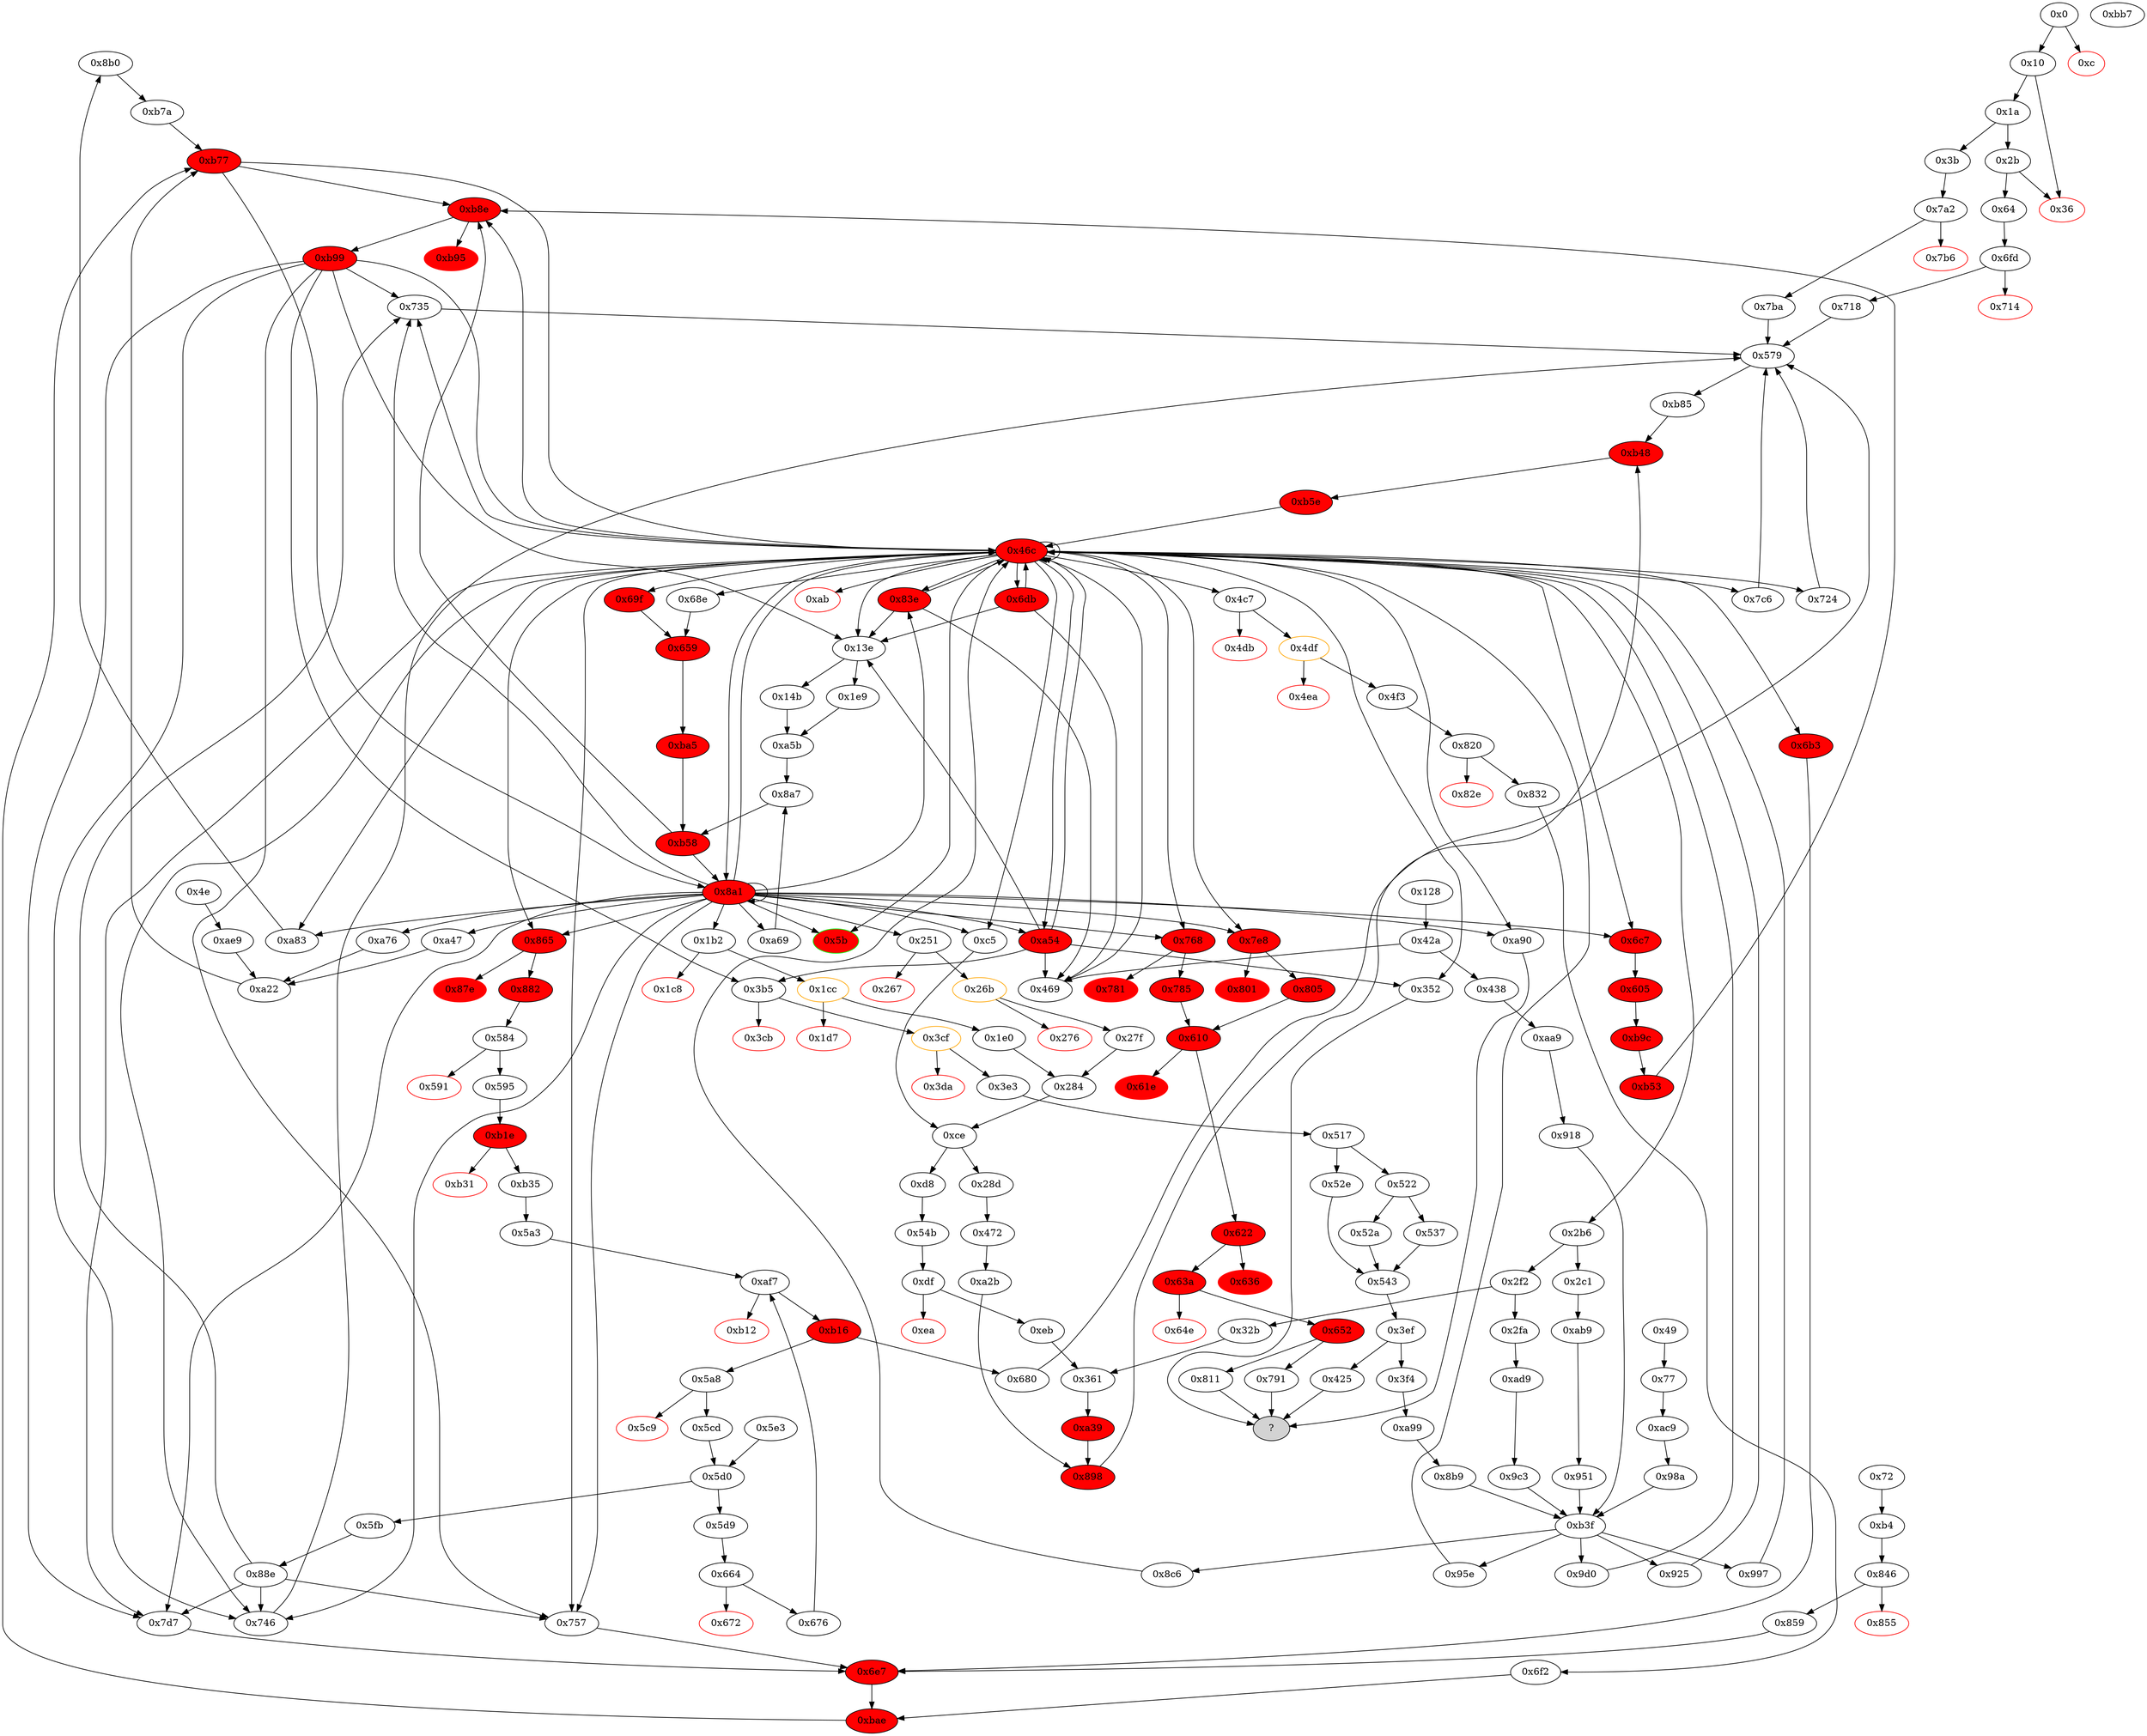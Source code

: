 digraph "" {
"0x8b0" [fillcolor=white, id="0x8b0", style=filled, tooltip="Block 0x8b0\n[0x8b0:0x8b8]\n---\nPredecessors: [0xa83]\nSuccessors: [0xb7a]\n---\n0x8b0 JUMPDEST\n0x8b1 PUSH2 0x8a1\n0x8b4 DUP2\n0x8b5 PUSH2 0xb7a\n0x8b8 JUMP\n---\n0x8b0: JUMPDEST \n0x8b1: V546 = 0x8a1\n0x8b5: V547 = 0xb7a\n0x8b8: JUMP 0xb7a\n---\nEntry stack: [S15, S14, S13, S12, S11, S10, S9, S8, S7, S6, S5, S4, S3, 0xa90, V617, S0]\nStack pops: 1\nStack additions: [S0, 0x8a1, S0]\nExit stack: [S15, S14, S13, S12, S11, S10, S9, S8, S7, S6, S5, S4, S3, 0xa90, V617, S0, 0x8a1, S0]\n\nDef sites:\nS15: {}\nS14: {}\nS13: {}\nS12: {}\nS11: {}\nS10: {}\nS9: {}\nS8: {}\nS7: {}\nS6: {0x4e.0x52, 0x735.0x739, 0x724.0x728, 0x7c6.0x7ca, 0x746.0x74a}\nS5: {0x7c6.0x7cc, 0x735.0x73b, 0x724.0x72a, 0x746.0x74c}\nS4: {0x128.0x12e, 0x4e.0x51}\nS3: {0xae9.0xaed, 0x746.0x752, 0x735.0x741, 0x724.0x730, 0x7c6.0x7d2}\n0xa90: {0xa83.0xa84}\nV617: {0xa83.0xa8a}\nS0: {0x7c6.0x7cc, 0x735.0x73b, 0x724.0x72a, 0x746.0x74c}\n"];
"0x251" [fillcolor=white, id="0x251", style=filled, tooltip="Block 0x251\n[0x251:0x266]\n---\nPredecessors: [0x8a1]\nSuccessors: [0x267, 0x26b]\n---\n0x251 JUMPDEST\n0x252 PUSH1 0x0\n0x254 PUSH1 0x40\n0x256 MLOAD\n0x257 DUP1\n0x258 DUP4\n0x259 SUB\n0x25a DUP2\n0x25b PUSH1 0x0\n0x25d DUP8\n0x25e DUP1\n0x25f EXTCODESIZE\n0x260 ISZERO\n0x261 DUP1\n0x262 ISZERO\n0x263 PUSH2 0x26b\n0x266 JUMPI\n---\n0x251: JUMPDEST \n0x252: V156 = 0x0\n0x254: V157 = 0x40\n0x256: V158 = M[0x40]\n0x259: V159 = SUB S0 V158\n0x25b: V160 = 0x0\n0x25f: V161 = EXTCODESIZE S2\n0x260: V162 = ISZERO V161\n0x262: V163 = ISZERO V162\n0x263: V164 = 0x26b\n0x266: JUMPI 0x26b V163\n---\nEntry stack: []\nStack pops: 3\nStack additions: [S2, S1, S0, 0x0, V158, V159, V158, 0x0, S2, V162]\nExit stack: [S2, S1, S0, 0x0, V158, V159, V158, 0x0, S2, V162]\n\nDef sites:\n"];
"0xbb7" [fillcolor=white, id="0xbb7", style=filled, tooltip="Block 0xbb7\n[0xbb7:0xbf9]\n---\nPredecessors: []\nSuccessors: []\n---\n0xbb7 INVALID\n0xbb8 LOG3\n0xbb9 PUSH6 0x627a7a723158\n0xbc0 SHA3\n0xbc1 PUSH23 0xa7b4a81f5af6c7102a41a3d564c6cd8fba0b2041076b66\n0xbd9 MISSING 0x24\n0xbda MISSING 0x26\n0xbdb MISSING 0x2f\n0xbdc MISSING 0x4a\n0xbdd MISSING 0x4e\n0xbde PUSH5 0x46a36c6578\n0xbe4 PUSH17 0x6572696d656e74616cf564736f6c634300\n0xbf6 SDIV\n0xbf7 LT\n0xbf8 STOP\n0xbf9 BLOCKHASH\n---\n0xbb7: INVALID \n0xbb8: LOG S0 S1 S2 S3 S4\n0xbb9: V688 = 0x627a7a723158\n0xbc0: V689 = SHA3 0x627a7a723158 S5\n0xbc1: V690 = 0xa7b4a81f5af6c7102a41a3d564c6cd8fba0b2041076b66\n0xbd9: MISSING 0x24\n0xbda: MISSING 0x26\n0xbdb: MISSING 0x2f\n0xbdc: MISSING 0x4a\n0xbdd: MISSING 0x4e\n0xbde: V691 = 0x46a36c6578\n0xbe4: V692 = 0x6572696d656e74616cf564736f6c634300\n0xbf6: V693 = SDIV 0x6572696d656e74616cf564736f6c634300 0x46a36c6578\n0xbf7: V694 = LT 0x16fa72d0568f5d1b7bf498b6d S0\n0xbf8: STOP \n0xbf9: V695 = BLOCKHASH S0\n---\nEntry stack: []\nStack pops: 0\nStack additions: [0xa7b4a81f5af6c7102a41a3d564c6cd8fba0b2041076b66, V689, V694, V695]\nExit stack: []\n\nDef sites:\n"];
"0x1e9" [fillcolor=white, id="0x1e9", style=filled, tooltip="Block 0x1e9\n[0x1e9:0x250]\n---\nPredecessors: [0x13e]\nSuccessors: [0xa5b]\n---\n0x1e9 JUMPDEST\n0x1ea DUP1\n0x1eb MLOAD\n0x1ec PUSH1 0x20\n0x1ee DUP3\n0x1ef ADD\n0x1f0 MLOAD\n0x1f1 PUSH1 0x40\n0x1f3 DUP1\n0x1f4 DUP5\n0x1f5 ADD\n0x1f6 MLOAD\n0x1f7 PUSH1 0x60\n0x1f9 DUP6\n0x1fa ADD\n0x1fb MLOAD\n0x1fc SWAP2\n0x1fd MLOAD\n0x1fe PUSH32 0x3df0212400000000000000000000000000000000000000000000000000000000\n0x21f DUP2\n0x220 MSTORE\n0x221 PUSH20 0xffffffffffffffffffffffffffffffffffffffff\n0x236 SWAP1\n0x237 SWAP5\n0x238 AND\n0x239 SWAP4\n0x23a PUSH4 0x3df02124\n0x23f SWAP4\n0x240 PUSH2 0x251\n0x243 SWAP4\n0x244 SWAP1\n0x245 SWAP3\n0x246 SWAP2\n0x247 PUSH1 0x0\n0x249 SWAP1\n0x24a PUSH1 0x4\n0x24c ADD\n0x24d PUSH2 0xa5b\n0x250 JUMP\n---\n0x1e9: JUMPDEST \n0x1eb: V136 = M[S0]\n0x1ec: V137 = 0x20\n0x1ef: V138 = ADD S0 0x20\n0x1f0: V139 = M[V138]\n0x1f1: V140 = 0x40\n0x1f5: V141 = ADD S0 0x40\n0x1f6: V142 = M[V141]\n0x1f7: V143 = 0x60\n0x1fa: V144 = ADD S0 0x60\n0x1fb: V145 = M[V144]\n0x1fd: V146 = M[0x40]\n0x1fe: V147 = 0x3df0212400000000000000000000000000000000000000000000000000000000\n0x220: M[V146] = 0x3df0212400000000000000000000000000000000000000000000000000000000\n0x221: V148 = 0xffffffffffffffffffffffffffffffffffffffff\n0x238: V149 = AND V136 0xffffffffffffffffffffffffffffffffffffffff\n0x23a: V150 = 0x3df02124\n0x240: V151 = 0x251\n0x247: V152 = 0x0\n0x24a: V153 = 0x4\n0x24c: V154 = ADD 0x4 V146\n0x24d: V155 = 0xa5b\n0x250: JUMP 0xa5b\n---\nEntry stack: [V13, 0x4e, S16, S15, S14, S13, S12, S11, S10, S9, S8, S7, S6, S5, S4, S3, S2, S1, S0]\nStack pops: 1\nStack additions: [S0, V149, 0x3df02124, 0x251, V139, V142, V145, 0x0, V154]\nExit stack: [S9, S8, S7, S6, S5, S4, S3, S2, S1, S0, V149, 0x3df02124, 0x251, V139, V142, V145, 0x0, V154]\n\nDef sites:\nV13: {0x1a.0x1f}\n0x4e: {0x64.0x65}\nS16: {0x1a.0x1f, 0xc5.0xcb, 0x64.0x68}\nS15: {0x3b.0x3c, 0xc5.0xcb, 0x64.0x6b}\nS14: {0x5e3.0x5eb, 0xeb.0xf3, 0xc5.0xcb, 0x64.0x6c, 0x3b.0x3f}\nS13: {0xeb.0xf6, 0x32b.0x32c, 0x28d.0x28f, 0x6fd.0x6fe, 0x3b.0x42, 0x5e3.0x5f2}\nS12: {0xeb.0x119, 0x32b.0x345, 0x28d.0x291, 0x6fd.0x6fe, 0x3b.0x43, 0x5e3.0x5f6}\nS11: {0xeb.0xfd, 0x28d.0x2aa, 0x6fd.0x701, 0x5e3.0x5f2, 0x7a2.0x7a3, 0xb4.0xb5}\nS10: {0x5d9.0x5da, 0xeb.0x102, 0x28d.0x2ab, 0x6fd.0x701, 0x7a2.0x7a3, 0xb4.0xb5}\nS9: {0x746.0x74a, 0x6fd.0x704, 0x472.0x499, 0x735.0x739, 0xb4.0xb8, 0x361.0x39e, 0x7a2.0x7a6, 0x724.0x728, 0x7c6.0x7ca}\nS8: {0x746.0x74c, 0x6fd.0x704, 0x472.0x4b2, 0x735.0x73b, 0xb4.0xba, 0xb4.0xb5, 0x42a.0x42f, 0x361.0x3a0, 0x5e3.0x5f2, 0x7a2.0x7a6, 0xc5.0xcb, 0x724.0x72a, 0x7c6.0x7cc}\nS7: {0x6fd.0x707, 0x4f3.0x50b, 0x472.0x4b4, 0xb4.0xb5, 0xb4.0xbf, 0x32b.0x32c, 0x42a.0x42f, 0xaf7_0x676.0xafa, 0x28d.0x28f, 0x361.0x3a6, 0x7a2.0x7a9, 0xc5.0xcb}\nS6: {0x718.0x719, 0x28d.0x291, 0x28d.0x28f, 0x4e.0x52, 0x680.0x683, 0x724.0x728, 0x746.0x74a, 0x746.0x752, 0x7c6.0x7d2, 0x7c6.0x7ca, 0x7ba.0x7bb, 0x4f3.0x511, 0x472.0x4ba, 0x735.0x739, 0x735.0x741, 0xb4.0xb8, 0xeb.0xfd, 0x32b.0x345, 0x32b.0x32c, 0x724.0x730}\nS5: {0x718.0x71b, 0x14b.0x199, 0x28d.0x2ab, 0x28d.0x2aa, 0x28d.0x291, 0x680.0x685, 0x746.0x74c, 0x579.0x57b, 0x846.0x847, 0x7c6.0x7cc, 0x7ba.0x7bd, 0x4f3.0x4fa, 0x735.0x73b, 0xb4.0xba, 0x1e9.0x238, 0xeb.0x102, 0x32b.0x345, 0x724.0x72a}\nS4: {0x14b.0x19b, 0x14b.0x199, 0x28d.0x2ab, 0x28d.0x2aa, 0x4e.0x51, 0x846.0x847, 0x579.0x57c, 0x3b.0x42, 0x4f3.0x50b, 0x472.0x4c2, 0xb4.0xbf, 0x1e9.0x23a, 0x128.0x12e, 0x1e9.0x238, 0x361.0x3b0, 0x820.0x821, 0x64.0x6b}\nS3: {0x859.0x85a, 0x757.0x75b, 0x7d7.0x7db, 0x14b.0x1a1, 0x14b.0x19b, 0x28d.0x2ab, 0x4e.0x52, 0x724.0x730, 0x724.0x728, 0x7c6.0x7d2, 0xa39.0xa3d, 0x746.0x752, 0x3b.0x43, 0x746.0x74a, 0x7c6.0x7ca, 0x6b3.0x6ba, 0x832.0x833, 0x735.0x741, 0x735.0x739, 0x4f3.0x511, 0x472.0x499, 0xae9.0xaed, 0x1e9.0x240, 0xa2b.0xa2f, 0x1e9.0x23a, 0x361.0x39e, 0x5e3.0x5f2, 0x64.0x6c}\nS2: {0x659.0x65b, 0xa5b.0xa60, 0xa5b.0xa5f, 0x95e.0x984, 0xb5e.0xb74, 0x9d0.0xa1c, 0x14b.0x1a1, 0x4e.0x52, 0xa47.0xa48, 0x8c6.0x912, 0x746.0x74a, 0x746.0x74c, 0x7c6.0x7cc, 0x7c6.0x7ca, 0x846.0x847, 0x579.0x57b, 0x7c6.0x7d2, 0x746.0x752, 0x6f2.0x6f4, 0x472.0x499, 0xa76.0xa77, 0xa69.0xa6a, 0xae9.0xaee, 0x1e9.0x240, 0xae9.0xaed, 0x361.0x39e, 0x6e7.0x6e9, 0x997.0x9bd, 0x724.0x72a, 0xa83.0xa84, 0x724.0x730, 0x605.0x607, 0xa39.0xa3e, 0xa39.0xa3d, 0x8b0.0x8b1, 0x735.0x739, 0x735.0x73b, 0x735.0x741, 0x128.0x12d, 0xa2b.0xa30, 0x42a.0x42f, 0xa2b.0xa2f, 0x925.0x94b, 0x724.0x728}\nS1: {0x14b.0x157, 0x14b.0x151, 0x472.0x4b2, 0x4e.0x51, 0xa83.0xa8a, 0xc5.0xcb, 0x361.0x3a6, 0x746.0x752, 0x579.0x57c, 0x7c6.0x7d2, 0x846.0x847, 0x361.0x3a0, 0x4f3.0x511, 0x472.0x4c2, 0x735.0x741, 0xb4.0xbf, 0x472.0x4b4, 0xb4.0xb5, 0x1e9.0x1f6, 0x128.0x12e, 0x1e9.0x1f0, 0x42a.0x42b, 0x42a.0x42f, 0x361.0x3b0, 0x820.0x821, 0x724.0x730}\nS0: {0x859.0x85a, 0x757.0x763, 0x7d7.0x7e3, 0x757.0x75b, 0x7d7.0x7db, 0x14b.0x15c, 0x14b.0x157, 0x4e.0x52, 0x6c7.0x6ce, 0x746.0x74c, 0x579.0x57b, 0x7c6.0x7cc, 0x7c6.0x7d2, 0x746.0x752, 0x746.0x74a, 0x7c6.0x7ca, 0x4f3.0x4fa, 0x472.0x4ba, 0x472.0x4b4, 0x77.0x78, 0xae9.0xaed, 0x1e9.0x1fb, 0xeb.0xfd, 0x1e9.0x1f6, 0x361.0x3a6, 0x69f.0x6a6, 0x28d.0x2ab, 0x28d.0x28f, 0x68e.0x692, 0x724.0x728, 0x724.0x72a, 0x6b3.0x6c2, 0x6b3.0x6ba, 0x735.0x741, 0x735.0x73b, 0x832.0x833, 0x735.0x739, 0xb4.0xb8, 0x32b.0x32c, 0x42a.0x42f, 0x724.0x730}\n"];
"0x680" [fillcolor=white, id="0x680", style=filled, tooltip="Block 0x680\n[0x680:0x68d]\n---\nPredecessors: [0xb16]\nSuccessors: [0x579]\n---\n0x680 JUMPDEST\n0x681 SWAP1\n0x682 POP\n0x683 PUSH1 0x0\n0x685 PUSH2 0x68e\n0x688 DUP5\n0x689 DUP5\n0x68a PUSH2 0x579\n0x68d JUMP\n---\n0x680: JUMPDEST \n0x683: V407 = 0x0\n0x685: V408 = 0x68e\n0x68a: V409 = 0x579\n0x68d: JUMP 0x579\n---\nEntry stack: [S16, S15, S14, S13, S12, S11, 0x13e, S9, S8, S7, S6, S5, S4, V540, S2, S1, S0]\nStack pops: 4\nStack additions: [S3, S2, S0, 0x0, 0x68e, S3, S2]\nExit stack: [S16, S15, S14, S13, S12, S11, 0x13e, S9, S8, S7, S6, S5, S4, V540, S2, S0, 0x0, 0x68e, V540, S2]\n\nDef sites:\nS16: {}\nS15: {}\nS14: {}\nS13: {}\nS12: {0x7c6.0x7ca, 0x735.0x739, 0x724.0x728, 0x746.0x74a}\nS11: {0x7c6.0x7cc, 0x735.0x73b, 0x724.0x72a, 0x746.0x74c}\n0x13e: {0x128.0x12e}\nS9: {0x7c6.0x7d2, 0x735.0x741, 0x724.0x730, 0x746.0x752}\nS8: {0x746.0x752, 0x659.0x65b, 0xb5e.0xb74, 0x95e.0x984, 0x9d0.0xa1c, 0x735.0x741, 0x997.0x9bd, 0xae9.0xaed, 0x42a.0x42f, 0x5e3.0x5eb, 0x925.0x94b, 0x724.0x730, 0x6e7.0x6e9, 0x7c6.0x7d2}\nS7: {0x579.0x57c, 0x5e3.0x5f2, 0x42a.0x42b}\nS6: {0x5e3.0x5f6, 0x865.0x86d}\nS5: {0x5e3.0x5f2, 0x882.0x883}\nS4: {0x5d9.0x5da, 0x128.0x12e}\nV540: {0x882.0x889}\nS2: {0x5e3.0x5f2, 0x584.0x585}\nS1: {0x595.0x597, 0x664.0x665}\nS0: {0xaf7_0x676.0xafa, 0xaf7_0x5a3.0xafa}\n"];
"0x591" [color=red, fillcolor=white, id="0x591", style=filled, tooltip="Block 0x591\n[0x591:0x594]\n---\nPredecessors: [0x584]\nSuccessors: []\n---\n0x591 PUSH1 0x0\n0x593 DUP1\n0x594 REVERT\n---\n0x591: V340 = 0x0\n0x594: REVERT 0x0 0x0\n---\nEntry stack: [S19, S18, S17, S16, S15, S14, S13, S12, S11, S10, S9, 0x13e, S7, S6, S5, V533, 0x88e, 0x13e, V540, 0x0]\nStack pops: 0\nStack additions: []\nExit stack: [S19, S18, S17, S16, S15, S14, S13, S12, S11, S10, S9, 0x13e, S7, S6, S5, V533, 0x88e, 0x13e, V540, 0x0]\n\nDef sites:\nS19: {}\nS18: {}\nS17: {}\nS16: {}\nS15: {}\nS14: {}\nS13: {}\nS12: {}\nS11: {}\nS10: {0x7c6.0x7ca, 0x735.0x739, 0x724.0x728, 0x746.0x74a}\nS9: {0x7c6.0x7cc, 0x735.0x73b, 0x724.0x72a, 0x746.0x74c}\n0x13e: {0x128.0x12e}\nS7: {0x7c6.0x7d2, 0x735.0x741, 0x724.0x730, 0x746.0x752}\nS6: {0x746.0x752, 0x659.0x65b, 0xb5e.0xb74, 0x95e.0x984, 0x9d0.0xa1c, 0x735.0x741, 0x997.0x9bd, 0xae9.0xaed, 0x42a.0x42f, 0x925.0x94b, 0x724.0x730, 0x6e7.0x6e9, 0x7c6.0x7d2}\nS5: {0x579.0x57c, 0x42a.0x42b}\nV533: {0x865.0x86d}\n0x88e: {0x882.0x883}\n0x13e: {0x128.0x12e}\nV540: {0x882.0x889}\n0x0: {0x584.0x585}\n"];
"0x284" [fillcolor=white, id="0x284", style=filled, tooltip="Block 0x284\n[0x284:0x28c]\n---\nPredecessors: [0x1e0, 0x27f]\nSuccessors: [0xce]\n---\n0x284 JUMPDEST\n0x285 POP\n0x286 PUSH1 0x1\n0x288 ADD\n0x289 PUSH2 0xce\n0x28c JUMP\n---\n0x284: JUMPDEST \n0x286: V175 = 0x1\n0x288: V176 = ADD 0x1 S1\n0x289: V177 = 0xce\n0x28c: JUMP 0xce\n---\nEntry stack: []\nStack pops: 2\nStack additions: [V176]\nExit stack: [V176]\n\nDef sites:\n"];
"0x61e" [color=red, fillcolor=red, id="0x61e", style=filled, tooltip="Block 0x61e\n[0x61e:0x621]\n---\nPredecessors: [0x610]\nSuccessors: []\n---\n0x61e PUSH1 0x0\n0x620 DUP1\n0x621 REVERT\n---\n0x61e: V378 = 0x0\n0x621: REVERT 0x0 0x0\n---\nEntry stack: [S20, 0x0, S18, S17, V181, V182, S14, S13, S12, S11, S10, S9, S8, S7, S6, S5, {0x791, 0x811}, S3, S2, 0x0, 0x0]\nStack pops: 0\nStack additions: []\nExit stack: [S20, 0x0, S18, S17, V181, V182, S14, S13, S12, S11, S10, S9, S8, S7, S6, S5, {0x791, 0x811}, S3, S2, 0x0, 0x0]\n\nDef sites:\nS20: {}\n0x0: {0xc5.0xcb}\nS18: {0x32b.0x32c, 0x28d.0x28f}\nS17: {0x32b.0x345, 0x28d.0x291}\nV181: {0x28d.0x2aa}\nV182: {0x28d.0x2ab}\nS14: {0x361.0x39e, 0x472.0x499}\nS13: {0x361.0x3a0, 0x472.0x4b2, 0xb4.0xb5}\nS12: {0x361.0x3a6, 0x472.0x4b4, 0xc5.0xcb, 0xb4.0xb5, 0x42a.0x42f}\nS11: {0x472.0x4ba, 0x735.0x739, 0xb4.0xb8, 0x32b.0x32c, 0x28d.0x28f, 0x4e.0x52, 0x7c6.0x7ca, 0x724.0x728, 0x746.0x74a}\nS10: {0x735.0x73b, 0xb4.0xba, 0x32b.0x345, 0x28d.0x291, 0x28d.0x2ab, 0x7c6.0x7cc, 0x724.0x72a, 0x746.0x74c}\nS9: {0x472.0x4c2, 0xb4.0xbf, 0x1e9.0x238, 0x128.0x12e, 0x14b.0x199, 0x28d.0x2aa, 0x4e.0x51, 0x361.0x3b0}\nS8: {0x659.0x65b, 0xa5b.0xa5f, 0xb5e.0xb74, 0x95e.0x984, 0x9d0.0xa1c, 0x997.0x9bd, 0x724.0x730, 0x746.0x74c, 0xa39.0xa3d, 0x7c6.0x7cc, 0x7c6.0x7d2, 0x746.0x752, 0x579.0x57b, 0x735.0x741, 0x735.0x73b, 0xae9.0xaed, 0xa2b.0xa2f, 0x42a.0x42f, 0x925.0x94b, 0x724.0x72a, 0x6e7.0x6e9}\nS7: {0xa39.0xa3e, 0x579.0x57b, 0x472.0x499, 0x1e9.0x240, 0x128.0x12d, 0x14b.0x1a1, 0xa2b.0xa30, 0x361.0x39e, 0xa83.0xa84, 0x846.0x847}\nS6: {0x579.0x57c, 0x472.0x4c2, 0x472.0x4b2, 0x1e9.0x1f0, 0x14b.0x151, 0x42a.0x42b, 0x361.0x3a0, 0xa83.0xa8a, 0x361.0x3b0, 0x846.0x847}\nS5: {0x768.0x770, 0x7e8.0x7f0}\n{0x791, 0x811}: {0x805.0x806, 0x785.0x786}\nS3: {0x42a.0x42f, 0x472.0x4b4, 0x361.0x39e, 0x472.0x499, 0xc5.0xcb, 0xb4.0xb5, 0x361.0x3a6}\nS2: {0x805.0x80c, 0x785.0x78c}\n0x0: {0x610.0x611}\n0x0: {0x610.0x611}\n"];
"0xea" [color=red, fillcolor=white, id="0xea", style=filled, tooltip="Block 0xea\n[0xea:0xea]\n---\nPredecessors: [0xdf]\nSuccessors: []\n---\n0xea INVALID\n---\n0xea: INVALID \n---\nEntry stack: [S6, S5, 0x0, S3, V321, S1, S0]\nStack pops: 0\nStack additions: []\nExit stack: [S6, S5, 0x0, S3, V321, S1, S0]\n\nDef sites:\nS6: {}\nS5: {}\n0x0: {0xc5.0xcb}\nS3: {0xc5.0xcb, 0x284.0x288}\nV321: {0x54b.0x54f}\nS1: {}\nS0: {0xc5.0xcb, 0x284.0x288}\n"];
"0xb1e" [fillcolor=red, id="0xb1e", style=filled, tooltip="Block 0xb1e\n[0xb1e:0xb30]\n---\nPredecessors: [0x595]\nSuccessors: [0xb31, 0xb35]\n---\n0xb1e JUMPDEST\n0xb1f PUSH1 0x0\n0xb21 PUSH8 0xffffffffffffffff\n0xb2a DUP3\n0xb2b GT\n0xb2c ISZERO\n0xb2d PUSH2 0xb35\n0xb30 JUMPI\n---\n0xb1e: JUMPDEST \n0xb1f: V654 = 0x0\n0xb21: V655 = 0xffffffffffffffff\n0xb2b: V656 = GT V341 0xffffffffffffffff\n0xb2c: V657 = ISZERO V656\n0xb2d: V658 = 0xb35\n0xb30: JUMPI 0xb35 V657\n---\nEntry stack: [S23, S22, S21, S20, S19, S18, S17, S16, S15, S14, S13, 0x13e, S11, S10, S9, V533, 0x88e, 0x13e, V540, 0x0, V341, 0x5a8, 0x5a3, V341]\nStack pops: 1\nStack additions: [S0, 0x0]\nExit stack: [S23, S22, S21, S20, S19, S18, S17, S16, S15, S14, S13, 0x13e, S11, S10, S9, V533, 0x88e, 0x13e, V540, 0x0, V341, 0x5a8, 0x5a3, V341, 0x0]\n\nDef sites:\nS23: {}\nS22: {}\nS21: {}\nS20: {}\nS19: {}\nS18: {}\nS17: {}\nS16: {}\nS15: {}\nS14: {0x7c6.0x7ca, 0x735.0x739, 0x724.0x728, 0x746.0x74a}\nS13: {0x7c6.0x7cc, 0x735.0x73b, 0x724.0x72a, 0x746.0x74c}\n0x13e: {0x128.0x12e}\nS11: {0x7c6.0x7d2, 0x735.0x741, 0x724.0x730, 0x746.0x752}\nS10: {0x746.0x752, 0x659.0x65b, 0xb5e.0xb74, 0x95e.0x984, 0x9d0.0xa1c, 0x735.0x741, 0x997.0x9bd, 0xae9.0xaed, 0x42a.0x42f, 0x925.0x94b, 0x724.0x730, 0x6e7.0x6e9, 0x7c6.0x7d2}\nS9: {0x579.0x57c, 0x42a.0x42b}\nV533: {0x865.0x86d}\n0x88e: {0x882.0x883}\n0x13e: {0x128.0x12e}\nV540: {0x882.0x889}\n0x0: {0x584.0x585}\nV341: {0x595.0x597}\n0x5a8: {0x595.0x598}\n0x5a3: {0x595.0x59b}\nV341: {0x595.0x597}\n"];
"0x4c7" [fillcolor=white, id="0x4c7", style=filled, tooltip="Block 0x4c7\n[0x4c7:0x4da]\n---\nPredecessors: [0x46c]\nSuccessors: [0x4db, 0x4df]\n---\n0x4c7 JUMPDEST\n0x4c8 PUSH1 0x20\n0x4ca PUSH1 0x40\n0x4cc MLOAD\n0x4cd DUP1\n0x4ce DUP4\n0x4cf SUB\n0x4d0 DUP2\n0x4d1 DUP7\n0x4d2 DUP1\n0x4d3 EXTCODESIZE\n0x4d4 ISZERO\n0x4d5 DUP1\n0x4d6 ISZERO\n0x4d7 PUSH2 0x4df\n0x4da JUMPI\n---\n0x4c7: JUMPDEST \n0x4c8: V273 = 0x20\n0x4ca: V274 = 0x40\n0x4cc: V275 = M[0x40]\n0x4cf: V276 = SUB S0 V275\n0x4d3: V277 = EXTCODESIZE S2\n0x4d4: V278 = ISZERO V277\n0x4d6: V279 = ISZERO V278\n0x4d7: V280 = 0x4df\n0x4da: JUMPI 0x4df V279\n---\nEntry stack: []\nStack pops: 3\nStack additions: [S2, S1, S0, 0x20, V275, V276, V275, S2, V278]\nExit stack: [S2, S1, S0, 0x20, V275, V276, V275, S2, V278]\n\nDef sites:\n"];
"0x757" [fillcolor=white, id="0x757", style=filled, tooltip="Block 0x757\n[0x757:0x767]\n---\nPredecessors: [0x46c, 0x88e, 0x8a1, 0xb99]\nSuccessors: [0x6e7]\n---\n0x757 JUMPDEST\n0x758 SWAP5\n0x759 POP\n0x75a POP\n0x75b PUSH1 0x80\n0x75d PUSH2 0x768\n0x760 DUP11\n0x761 DUP3\n0x762 DUP12\n0x763 ADD\n0x764 PUSH2 0x6e7\n0x767 JUMP\n---\n0x757: JUMPDEST \n0x75b: V465 = 0x80\n0x75d: V466 = 0x768\n0x763: V467 = ADD S9 0x80\n0x764: V468 = 0x6e7\n0x767: JUMP 0x6e7\n---\nEntry stack: [S6, S5, S4, S3, S2, S1, V644]\nStack pops: 11\nStack additions: [S10, S9, S8, S7, S6, S0, S4, S3, S2, 0x80, 0x768, S10, V467]\nExit stack: [S3, S2, S1, S0, S6, V644, S4, S3, S2, 0x80, 0x768, S3, V467]\n\nDef sites:\nS6: {}\nS5: {}\nS4: {}\nS3: {}\nS2: {0x7c6.0x7ca, 0x735.0x739, 0x724.0x728, 0x746.0x74a}\nS1: {0x746.0x752, 0x659.0x65b, 0xb5e.0xb74, 0x95e.0x984, 0x9d0.0xa1c, 0x735.0x741, 0x997.0x9bd, 0xae9.0xaed, 0x42a.0x42f, 0x925.0x94b, 0x724.0x730, 0x6e7.0x6e9, 0x7c6.0x7d2}\nV644: {0xaf7_0x5a3.0xafa}\n"];
"0xab9" [fillcolor=white, id="0xab9", style=filled, tooltip="Block 0xab9\n[0xab9:0xac8]\n---\nPredecessors: [0x2c1]\nSuccessors: [0x951]\n---\n0xab9 JUMPDEST\n0xaba PUSH1 0x20\n0xabc DUP1\n0xabd DUP3\n0xabe MSTORE\n0xabf DUP2\n0xac0 ADD\n0xac1 PUSH2 0x46c\n0xac4 DUP2\n0xac5 PUSH2 0x951\n0xac8 JUMP\n---\n0xab9: JUMPDEST \n0xaba: V627 = 0x20\n0xabe: M[V193] = 0x20\n0xac0: V628 = ADD V193 0x20\n0xac1: V629 = 0x46c\n0xac5: V630 = 0x951\n0xac8: JUMP 0x951\n---\nEntry stack: [S5, S4, S3, S2, 0xab, V193]\nStack pops: 1\nStack additions: [S0, V628, 0x46c, V628]\nExit stack: [S5, S4, S3, S2, 0xab, V193, V628, 0x46c, V628]\n\nDef sites:\nS5: {}\nS4: {}\nS3: {}\nS2: {}\n0xab: {0x2c1.0x2ea}\nV193: {0x2c1.0x2e9}\n"];
"0x5d0" [fillcolor=white, id="0x5d0", style=filled, tooltip="Block 0x5d0\n[0x5d0:0x5d8]\n---\nPredecessors: [0x5cd, 0x5e3]\nSuccessors: [0x5d9, 0x5fb]\n---\n0x5d0 JUMPDEST\n0x5d1 DUP4\n0x5d2 DUP2\n0x5d3 LT\n0x5d4 ISZERO\n0x5d5 PUSH2 0x5fb\n0x5d8 JUMPI\n---\n0x5d0: JUMPDEST \n0x5d3: V358 = LT S0 S3\n0x5d4: V359 = ISZERO V358\n0x5d5: V360 = 0x5fb\n0x5d8: JUMPI 0x5fb V359\n---\nEntry stack: [S18, S17, S16, S15, S14, S13, 0x13e, S11, S10, S9, S8, S7, S6, V347, S4, S3, S2, S1, S0]\nStack pops: 4\nStack additions: [S3, S2, S1, S0]\nExit stack: [S18, S17, S16, S15, S14, S13, 0x13e, S11, S10, S9, S8, S7, S6, V347, S4, S3, S2, S1, S0]\n\nDef sites:\nS18: {}\nS17: {}\nS16: {}\nS15: {}\nS14: {0x7c6.0x7ca, 0x735.0x739, 0x724.0x728, 0x746.0x74a}\nS13: {0x7c6.0x7cc, 0x735.0x73b, 0x724.0x72a, 0x746.0x74c}\n0x13e: {0x128.0x12e}\nS11: {0x7c6.0x7d2, 0x735.0x741, 0x724.0x730, 0x746.0x752}\nS10: {0x746.0x752, 0x659.0x65b, 0xb5e.0xb74, 0x95e.0x984, 0x9d0.0xa1c, 0x735.0x741, 0x997.0x9bd, 0xae9.0xaed, 0x42a.0x42f, 0x5e3.0x5eb, 0x925.0x94b, 0x724.0x730, 0x6e7.0x6e9, 0x7c6.0x7d2}\nS9: {0x579.0x57c, 0x5e3.0x5f2, 0x42a.0x42b}\nS8: {0x5e3.0x5f6, 0x865.0x86d}\nS7: {0x5e3.0x5f2, 0x882.0x883}\nS6: {0x5d9.0x5da, 0x128.0x12e}\nV347: {0x5a8.0x5b2}\nS4: {0xaf7_0x676.0xafa, 0xaf7_0x5a3.0xafa}\nS3: {0x595.0x597, 0x664.0x665}\nS2: {0x5a8.0x5b8, 0x5e3.0x5eb}\nS1: {0x5a8.0x5b2, 0x5e3.0x5f2}\nS0: {0x5e3.0x5f6, 0x5cd.0x5ce}\n"];
"0x768" [fillcolor=red, id="0x768", style=filled, tooltip="Block 0x768\n[0x768:0x780]\n---\nPredecessors: [0x46c, 0x8a1]\nSuccessors: [0x781, 0x785]\n---\n0x768 JUMPDEST\n0x769 SWAP4\n0x76a POP\n0x76b POP\n0x76c PUSH1 0xa0\n0x76e DUP9\n0x76f ADD\n0x770 CALLDATALOAD\n0x771 PUSH8 0xffffffffffffffff\n0x77a DUP2\n0x77b GT\n0x77c ISZERO\n0x77d PUSH2 0x785\n0x780 JUMPI\n---\n0x768: JUMPDEST \n0x76c: V469 = 0xa0\n0x76f: V470 = ADD S9 0xa0\n0x770: V471 = CALLDATALOAD V470\n0x771: V472 = 0xffffffffffffffff\n0x77b: V473 = GT V471 0xffffffffffffffff\n0x77c: V474 = ISZERO V473\n0x77d: V475 = 0x785\n0x780: JUMPI 0x785 V474\n---\nEntry stack: [S25, S24, S23, S22, S21, S20, V13, 0x4e, S17, S16, S15, S14, S13, S12, S11, S10, S9, S8, S7, S6, S5, S4, S3, S2, S1, S0]\nStack pops: 10\nStack additions: [S9, S8, S7, S6, S5, S0, S3, S2, V471]\nExit stack: [S25, S24, S23, S22, S21, S20, V13, 0x4e, S17, S16, S15, S14, S13, S12, S11, S10, S9, S8, S7, S6, S5, S0, S3, S2, V471]\n\nDef sites:\nS25: {}\nS24: {}\nS23: {}\nS22: {}\nS21: {}\nS20: {}\nV13: {0x1a.0x1f}\n0x4e: {0x64.0x65}\nS17: {0x1a.0x1f, 0xc5.0xcb, 0x64.0x68}\nS16: {0x3b.0x3c, 0xc5.0xcb, 0x64.0x6b}\nS15: {0x5e3.0x5eb, 0xeb.0xf3, 0xc5.0xcb, 0x64.0x6c, 0x3b.0x3f}\nS14: {0xeb.0xf6, 0x32b.0x32c, 0x28d.0x28f, 0x6fd.0x6fe, 0x3b.0x42, 0x5e3.0x5f2}\nS13: {0xeb.0x119, 0x32b.0x345, 0x28d.0x291, 0x6fd.0x6fe, 0x3b.0x43, 0x5e3.0x5f6}\nS12: {0xeb.0xfd, 0x28d.0x2aa, 0x6fd.0x701, 0x5e3.0x5f2, 0x7a2.0x7a3, 0xb4.0xb5}\nS11: {0x5d9.0x5da, 0xeb.0x102, 0x28d.0x2ab, 0x6fd.0x701, 0x7a2.0x7a3, 0xb4.0xb5}\nS10: {0x746.0x74a, 0x6fd.0x704, 0x472.0x499, 0x735.0x739, 0xb4.0xb8, 0x361.0x39e, 0x7a2.0x7a6, 0x724.0x728, 0x7c6.0x7ca}\nS9: {0x746.0x74c, 0x6fd.0x704, 0x472.0x4b2, 0x735.0x73b, 0xb4.0xba, 0xb4.0xb5, 0x42a.0x42f, 0x361.0x3a0, 0x5e3.0x5f2, 0x7a2.0x7a6, 0xc5.0xcb, 0x724.0x72a, 0x7c6.0x7cc}\nS8: {0x6fd.0x707, 0x4f3.0x50b, 0x472.0x4b4, 0xb4.0xb5, 0xb4.0xbf, 0x32b.0x32c, 0x42a.0x42f, 0xaf7_0x676.0xafa, 0x28d.0x28f, 0x361.0x3a6, 0x7a2.0x7a9, 0xc5.0xcb}\nS7: {0x718.0x719, 0x28d.0x291, 0x28d.0x28f, 0x4e.0x52, 0x680.0x683, 0x724.0x728, 0x746.0x74a, 0x746.0x752, 0x7c6.0x7d2, 0x7c6.0x7ca, 0x7ba.0x7bb, 0x4f3.0x511, 0x472.0x4ba, 0x735.0x739, 0x735.0x741, 0xb4.0xb8, 0xeb.0xfd, 0x32b.0x345, 0x32b.0x32c, 0x724.0x730}\nS6: {0x718.0x71b, 0x14b.0x199, 0x28d.0x2ab, 0x28d.0x2aa, 0x28d.0x291, 0x680.0x685, 0x746.0x74c, 0x579.0x57b, 0x846.0x847, 0x7c6.0x7cc, 0x7ba.0x7bd, 0x4f3.0x4fa, 0x735.0x73b, 0xb4.0xba, 0x1e9.0x238, 0xeb.0x102, 0x32b.0x345, 0x724.0x72a}\nS5: {0x14b.0x19b, 0x14b.0x199, 0x28d.0x2ab, 0x28d.0x2aa, 0x4e.0x51, 0x846.0x847, 0x579.0x57c, 0x3b.0x42, 0x4f3.0x50b, 0x472.0x4c2, 0xb4.0xbf, 0x1e9.0x23a, 0x128.0x12e, 0x1e9.0x238, 0x361.0x3b0, 0x820.0x821, 0x64.0x6b}\nS4: {0x859.0x85a, 0x757.0x75b, 0x7d7.0x7db, 0x14b.0x1a1, 0x14b.0x19b, 0x28d.0x2ab, 0x4e.0x52, 0x724.0x730, 0x724.0x728, 0x7c6.0x7d2, 0xa39.0xa3d, 0x746.0x752, 0x3b.0x43, 0x746.0x74a, 0x7c6.0x7ca, 0x6b3.0x6ba, 0x832.0x833, 0x735.0x741, 0x735.0x739, 0x4f3.0x511, 0x472.0x499, 0xae9.0xaed, 0x1e9.0x240, 0xa2b.0xa2f, 0x1e9.0x23a, 0x361.0x39e, 0x5e3.0x5f2, 0x64.0x6c}\nS3: {0x859.0x85c, 0x757.0x75d, 0x7d7.0x7dd, 0x14b.0x151, 0x14b.0x1a1, 0xa83.0xa84, 0x361.0x39e, 0x7c6.0x7cc, 0xa39.0xa3e, 0x579.0x57b, 0x746.0x74c, 0x846.0x847, 0x6b3.0x6bc, 0x832.0x835, 0x735.0x73b, 0x4f3.0x4fa, 0x472.0x4b2, 0xb4.0xb5, 0x1e9.0x1f0, 0x128.0x12d, 0xa2b.0xa30, 0x1e9.0x240, 0x472.0x499, 0x361.0x3a0, 0x724.0x72a}\nS2: {0x14b.0x157, 0x14b.0x151, 0x472.0x4b2, 0x4e.0x51, 0xa83.0xa8a, 0xc5.0xcb, 0x361.0x3a6, 0x746.0x752, 0x579.0x57c, 0x7c6.0x7d2, 0x846.0x847, 0x361.0x3a0, 0x4f3.0x511, 0x472.0x4c2, 0x735.0x741, 0xb4.0xbf, 0x472.0x4b4, 0xb4.0xb5, 0x1e9.0x1f6, 0x128.0x12e, 0x1e9.0x1f0, 0x42a.0x42b, 0x42a.0x42f, 0x361.0x3b0, 0x820.0x821, 0x724.0x730}\nS1: {0x859.0x85a, 0x757.0x763, 0x7d7.0x7e3, 0x757.0x75b, 0x7d7.0x7db, 0x14b.0x15c, 0x14b.0x157, 0x4e.0x52, 0x6c7.0x6ce, 0x746.0x74c, 0x579.0x57b, 0x7c6.0x7cc, 0x7c6.0x7d2, 0x746.0x752, 0x746.0x74a, 0x7c6.0x7ca, 0x4f3.0x4fa, 0x472.0x4ba, 0x472.0x4b4, 0x77.0x78, 0xae9.0xaed, 0x1e9.0x1fb, 0xeb.0xfd, 0x1e9.0x1f6, 0x361.0x3a6, 0x69f.0x6a6, 0x28d.0x2ab, 0x28d.0x28f, 0x68e.0x692, 0x724.0x728, 0x724.0x72a, 0x6b3.0x6c2, 0x6b3.0x6ba, 0x735.0x741, 0x735.0x73b, 0x832.0x833, 0x735.0x739, 0xb4.0xb8, 0x32b.0x32c, 0x42a.0x42f, 0x724.0x730}\nS0: {0x659.0x65b, 0xa5b.0xa60, 0xa5b.0xa5f, 0x95e.0x984, 0xb5e.0xb74, 0x9d0.0xa1c, 0x14b.0x1a1, 0x4e.0x52, 0xa47.0xa48, 0x8c6.0x912, 0x746.0x74a, 0x746.0x74c, 0x7c6.0x7cc, 0x7c6.0x7ca, 0x846.0x847, 0x579.0x57b, 0x7c6.0x7d2, 0x746.0x752, 0x6f2.0x6f4, 0x472.0x499, 0xa76.0xa77, 0xa69.0xa6a, 0xae9.0xaee, 0x1e9.0x240, 0xae9.0xaed, 0x361.0x39e, 0x6e7.0x6e9, 0x997.0x9bd, 0x724.0x72a, 0xa83.0xa84, 0x724.0x730, 0x605.0x607, 0xa39.0xa3e, 0xa39.0xa3d, 0x8b0.0x8b1, 0x735.0x739, 0x735.0x73b, 0x735.0x741, 0x128.0x12d, 0xa2b.0xa30, 0x42a.0x42f, 0xa2b.0xa2f, 0x925.0x94b, 0x724.0x728}\n"];
"0xb95" [color=red, fillcolor=red, id="0xb95", style=filled, tooltip="Block 0xb95\n[0xb95:0xb98]\n---\nPredecessors: [0xb8e]\nSuccessors: []\n---\n0xb95 PUSH1 0x0\n0xb97 DUP1\n0xb98 REVERT\n---\n0xb95: V681 = 0x0\n0xb98: REVERT 0x0 0x0\n---\nEntry stack: [S24, S23, S22, S21, S20, S19, V13, 0x4e, S16, S15, S14, S13, S12, S11, S10, S9, S8, S7, S6, S5, S4, S3, S2, S1, S0]\nStack pops: 0\nStack additions: []\nExit stack: [S24, S23, S22, S21, S20, S19, V13, 0x4e, S16, S15, S14, S13, S12, S11, S10, S9, S8, S7, S6, S5, S4, S3, S2, S1, S0]\n\nDef sites:\nS24: {}\nS23: {}\nS22: {}\nS21: {}\nS20: {}\nS19: {}\nV13: {0x1a.0x1f}\n0x4e: {0x64.0x65}\nS16: {0x1a.0x1f, 0xc5.0xcb, 0x64.0x68}\nS15: {0x3b.0x3c, 0xc5.0xcb, 0x64.0x6b}\nS14: {0xeb.0xf3, 0x42a.0x42f, 0x3b.0x3f, 0x5e3.0x5eb, 0xc5.0xcb, 0xb4.0xb5, 0x64.0x6c}\nS13: {0xeb.0xf6, 0x32b.0x32c, 0x28d.0x28f, 0x6fd.0x6fe, 0x3b.0x42, 0x5e3.0x5f2, 0xb4.0xb5}\nS12: {0x746.0x74a, 0x3b.0x43, 0x6fd.0x6fe, 0x735.0x739, 0xb4.0xb8, 0xeb.0x119, 0x32b.0x345, 0x28d.0x291, 0x5e3.0x5f6, 0x724.0x728, 0x7c6.0x7ca}\nS11: {0x746.0x74c, 0x6fd.0x701, 0x735.0x73b, 0xb4.0xba, 0xb4.0xb5, 0x1e9.0x238, 0x14b.0x199, 0xeb.0xfd, 0x28d.0x2aa, 0x5e3.0x5f2, 0x7a2.0x7a3, 0x724.0x72a, 0x7c6.0x7cc}\nS10: {0x5d9.0x5da, 0x6fd.0x701, 0x4f3.0x50b, 0xb4.0xbf, 0xb4.0xb5, 0x1e9.0x23a, 0x128.0x12e, 0x14b.0x19b, 0xeb.0x102, 0x28d.0x2ab, 0x7a2.0x7a3}\nS9: {0x14b.0x1a1, 0x4e.0x52, 0x724.0x728, 0x746.0x752, 0x746.0x74a, 0x7c6.0x7ca, 0x7c6.0x7d2, 0x6fd.0x704, 0x4f3.0x511, 0x472.0x499, 0x735.0x741, 0x735.0x739, 0xb4.0xb8, 0x1e9.0x240, 0x361.0x39e, 0x7a2.0x7a6, 0x724.0x730}\nS8: {0x14b.0x151, 0xc5.0xcb, 0x846.0x847, 0x579.0x57b, 0x7c6.0x7cc, 0x746.0x74c, 0x6fd.0x704, 0x4f3.0x4fa, 0x472.0x4b2, 0x735.0x73b, 0xb4.0xba, 0xb4.0xb5, 0x1e9.0x1f0, 0x128.0x12d, 0x42a.0x42f, 0x361.0x3a0, 0x5e3.0x5f2, 0x7a2.0x7a6, 0x724.0x72a}\nS7: {0x14b.0x157, 0x28d.0x28f, 0x4e.0x51, 0xc5.0xcb, 0x846.0x847, 0x579.0x57c, 0x6fd.0x707, 0x4f3.0x50b, 0x472.0x4b4, 0xb4.0xb5, 0xb4.0xbf, 0x1e9.0x1f6, 0x128.0x12e, 0x32b.0x32c, 0x42a.0x42b, 0x42a.0x42f, 0xaf7_0x676.0xafa, 0x361.0x3a6, 0x820.0x821, 0x7a2.0x7a9}\nS6: {0x859.0x85a, 0x718.0x719, 0x69f.0x6a6, 0x757.0x75b, 0x7d7.0x7db, 0x14b.0x15c, 0x28d.0x291, 0x28d.0x28f, 0x68e.0x692, 0x4e.0x52, 0x724.0x730, 0x680.0x683, 0x6c7.0x6ce, 0x746.0x74a, 0x7c6.0x7ca, 0x746.0x752, 0x7c6.0x7d2, 0x7ba.0x7bb, 0x6b3.0x6ba, 0x832.0x833, 0x735.0x739, 0x735.0x741, 0x4f3.0x511, 0x472.0x4ba, 0x1e9.0x1fb, 0xae9.0xaed, 0xb4.0xb8, 0xeb.0xfd, 0x32b.0x345, 0x32b.0x32c, 0x724.0x728}\nS5: {0x859.0x85c, 0x718.0x71b, 0x69f.0x6a8, 0x757.0x75d, 0x7d7.0x7dd, 0x14b.0x1a8, 0x14b.0x199, 0x28d.0x2ab, 0x28d.0x2aa, 0x28d.0x291, 0x68e.0x694, 0x680.0x685, 0xa83.0xa84, 0x6c7.0x6d0, 0x746.0x74c, 0x7c6.0x7cc, 0x579.0x57b, 0x846.0x847, 0x7ba.0x7bd, 0x4f3.0x4fa, 0x6b3.0x6bc, 0x832.0x835, 0x735.0x73b, 0xb4.0xba, 0x1e9.0x247, 0x1e9.0x238, 0xeb.0x102, 0x32b.0x345, 0x724.0x72a}\nS4: {0x64.0x6b, 0x14b.0x1ad, 0x14b.0x19b, 0x14b.0x199, 0x28d.0x2ab, 0x28d.0x2aa, 0x4e.0x51, 0xa83.0xa8a, 0x746.0x752, 0x7c6.0x7d2, 0x846.0x847, 0x579.0x57c, 0x3b.0x42, 0x4f3.0x511, 0x4f3.0x50b, 0x735.0x741, 0xb4.0xbf, 0x472.0x4c2, 0x1e9.0x24c, 0x128.0x12e, 0x1e9.0x23a, 0x1e9.0x238, 0x361.0x3b0, 0x820.0x821, 0x724.0x730}\nS3: {0x859.0x85a, 0xa5b.0xa5f, 0x757.0x763, 0x7d7.0x7e3, 0x757.0x75b, 0x7d7.0x7db, 0x14b.0x1a1, 0x14b.0x19b, 0x4e.0x52, 0x6c7.0x6d6, 0x7c6.0x7d2, 0x746.0x752, 0x746.0x74c, 0x7c6.0x7cc, 0x746.0x74a, 0x7c6.0x7ca, 0x4f3.0x4fa, 0x4f3.0x511, 0x472.0x499, 0xae9.0xaed, 0x1e9.0x240, 0x1e9.0x23a, 0x361.0x39e, 0x5e3.0x5f2, 0x64.0x6c, 0x69f.0x6ae, 0x28d.0x2ab, 0x68e.0x69a, 0x724.0x730, 0x724.0x728, 0xa39.0xa3d, 0x3b.0x43, 0x6b3.0x6c2, 0x6b3.0x6ba, 0x735.0x741, 0x735.0x73b, 0x832.0x833, 0x735.0x739, 0xa2b.0xa2f, 0x724.0x72a}\nS2: {0x659.0x65b, 0x859.0x85c, 0xa5b.0xa60, 0x757.0x75d, 0x7d7.0x7dd, 0x14b.0x151, 0x14b.0x1a1, 0xa47.0xa48, 0x7c6.0x7cc, 0x579.0x57b, 0x746.0x74c, 0x846.0x847, 0x4f3.0x4fa, 0x6f2.0x6f4, 0x472.0x4b2, 0x472.0x499, 0xa76.0xa77, 0xa69.0xa6a, 0xae9.0xaee, 0x1e9.0x1f0, 0x1e9.0x240, 0x361.0x39e, 0x361.0x3a0, 0x6e7.0x6e9, 0xa83.0xa84, 0x605.0x607, 0xa39.0xa3e, 0x8b0.0x8b1, 0x6b3.0x6bc, 0x832.0x835, 0x735.0x73b, 0xb4.0xb5, 0x128.0x12d, 0xa2b.0xa30, 0x724.0x72a}\nS1: {0x659.0x65c, 0x14b.0x1ad, 0x14b.0x157, 0x14b.0x151, 0x4e.0x51, 0xc5.0xcb, 0xa47.0xa4e, 0x746.0x74c, 0x7c6.0x7cc, 0x746.0x752, 0x579.0x57c, 0x7c6.0x7d2, 0x846.0x847, 0x4f3.0x511, 0x6f2.0x6f5, 0x472.0x4b2, 0x472.0x4c2, 0x472.0x4b4, 0xa76.0xa7d, 0x1e9.0x24c, 0xa69.0xa70, 0x1e9.0x1f6, 0x1e9.0x1f0, 0x361.0x3a6, 0x361.0x3a0, 0x361.0x3b0, 0x6e7.0x6ea, 0x724.0x730, 0xa83.0xa8a, 0x605.0x608, 0x735.0x73b, 0x735.0x741, 0xb4.0xbf, 0xb4.0xb5, 0x128.0x12e, 0x42a.0x42b, 0x42a.0x42f, 0x820.0x821, 0x724.0x72a}\nS0: {0x659.0x65b, 0x859.0x85a, 0x757.0x763, 0x7d7.0x7e3, 0x757.0x75b, 0x7d7.0x7db, 0x14b.0x151, 0x14b.0x15c, 0x14b.0x157, 0x4e.0x52, 0x6c7.0x6ce, 0x746.0x74a, 0x7c6.0x7ca, 0x746.0x74c, 0x579.0x57b, 0xb7a.0xb7b, 0x7c6.0x7cc, 0x7c6.0x7d2, 0x746.0x752, 0x4f3.0x4fa, 0x6f2.0x6f4, 0x472.0x4ba, 0x472.0x4b4, 0x77.0x78, 0x1e9.0x1f0, 0xae9.0xaed, 0x1e9.0x1fb, 0xeb.0xfd, 0x1e9.0x1f6, 0x361.0x3a6, 0x6e7.0x6e9, 0x69f.0x6a6, 0x28d.0x2ab, 0x28d.0x28f, 0x68e.0x692, 0x724.0x72a, 0x724.0x730, 0x605.0x607, 0x6b3.0x6c2, 0x6b3.0x6ba, 0x735.0x739, 0x735.0x741, 0x735.0x73b, 0x832.0x833, 0xb4.0xb8, 0x32b.0x32c, 0x42a.0x42f, 0x724.0x728}\n"];
"0xa5b" [fillcolor=white, id="0xa5b", style=filled, tooltip="Block 0xa5b\n[0xa5b:0xa68]\n---\nPredecessors: [0x14b, 0x1e9]\nSuccessors: [0x8a7]\n---\n0xa5b JUMPDEST\n0xa5c PUSH1 0x80\n0xa5e DUP2\n0xa5f ADD\n0xa60 PUSH2 0xa69\n0xa63 DUP3\n0xa64 DUP8\n0xa65 PUSH2 0x8a7\n0xa68 JUMP\n---\n0xa5b: JUMPDEST \n0xa5c: V603 = 0x80\n0xa5f: V604 = ADD S0 0x80\n0xa60: V605 = 0xa69\n0xa65: V606 = 0x8a7\n0xa68: JUMP 0x8a7\n---\nEntry stack: [S17, S16, S15, S14, S13, S12, S11, S10, S9, S8, S7, {0x3df02124, 0xa6417ed6}, {0x1b2, 0x251}, S4, S3, S2, 0x0, S0]\nStack pops: 5\nStack additions: [S4, S3, S2, S1, S0, V604, 0xa69, S0, S4]\nExit stack: [S17, S16, S15, S14, S13, S12, S11, S10, S9, S8, S7, {0x3df02124, 0xa6417ed6}, {0x1b2, 0x251}, S4, S3, S2, 0x0, S0, V604, 0xa69, S0, S4]\n\nDef sites:\nS17: {}\nS16: {}\nS15: {}\nS14: {}\nS13: {}\nS12: {}\nS11: {}\nS10: {0x746.0x752, 0x659.0x65b, 0x735.0x741, 0xae9.0xaed, 0x42a.0x42f, 0x724.0x730, 0x6e7.0x6e9, 0x7c6.0x7d2}\nS9: {}\nS8: {0x7d7.0x7db, 0x757.0x75b, 0x68e.0x692}\nS7: {0x1e9.0x238, 0x14b.0x199}\n{0x3df02124, 0xa6417ed6}: {0x1e9.0x23a, 0x14b.0x19b}\n{0x1b2, 0x251}: {0x1e9.0x240, 0x14b.0x1a1}\nS4: {0x1e9.0x1f0, 0x14b.0x151}\nS3: {0x1e9.0x1f6, 0x14b.0x157}\nS2: {0x1e9.0x1fb, 0x14b.0x15c}\n0x0: {0x1e9.0x247, 0x14b.0x1a8}\nS0: {0x1e9.0x24c, 0x14b.0x1ad}\n"];
"0x622" [fillcolor=red, id="0x622", style=filled, tooltip="Block 0x622\n[0x622:0x635]\n---\nPredecessors: [0x610]\nSuccessors: [0x636, 0x63a]\n---\n0x622 JUMPDEST\n0x623 POP\n0x624 DUP2\n0x625 CALLDATALOAD\n0x626 PUSH8 0xffffffffffffffff\n0x62f DUP2\n0x630 GT\n0x631 ISZERO\n0x632 PUSH2 0x63a\n0x635 JUMPI\n---\n0x622: JUMPDEST \n0x625: V379 = CALLDATALOAD S2\n0x626: V380 = 0xffffffffffffffff\n0x630: V381 = GT V379 0xffffffffffffffff\n0x631: V382 = ISZERO V381\n0x632: V383 = 0x63a\n0x635: JUMPI 0x63a V382\n---\nEntry stack: [S29, S28, S27, S26, S25, S24, S23, S22, S21, S20, 0x0, S18, S17, V181, V182, S14, S13, S12, S11, S10, S9, S8, S7, S6, S5, {0x791, 0x811}, S3, S2, 0x0, 0x0]\nStack pops: 3\nStack additions: [S2, S1, V379]\nExit stack: [S29, S28, S27, S26, S25, S24, S23, S22, S21, S20, 0x0, S18, S17, V181, V182, S14, S13, S12, S11, S10, S9, S8, S7, S6, S5, {0x791, 0x811}, S3, S2, 0x0, V379]\n\nDef sites:\nS29: {}\nS28: {}\nS27: {}\nS26: {}\nS25: {}\nS24: {}\nS23: {}\nS22: {}\nS21: {}\nS20: {}\n0x0: {0xc5.0xcb}\nS18: {0x32b.0x32c, 0x28d.0x28f}\nS17: {0x32b.0x345, 0x28d.0x291}\nV181: {0x28d.0x2aa}\nV182: {0x28d.0x2ab}\nS14: {0x361.0x39e, 0x472.0x499}\nS13: {0x361.0x3a0, 0x472.0x4b2, 0xb4.0xb5}\nS12: {0x361.0x3a6, 0x472.0x4b4, 0xc5.0xcb, 0xb4.0xb5, 0x42a.0x42f}\nS11: {0x472.0x4ba, 0x735.0x739, 0xb4.0xb8, 0x32b.0x32c, 0x28d.0x28f, 0x4e.0x52, 0x7c6.0x7ca, 0x724.0x728, 0x746.0x74a}\nS10: {0x735.0x73b, 0xb4.0xba, 0x32b.0x345, 0x28d.0x291, 0x28d.0x2ab, 0x7c6.0x7cc, 0x724.0x72a, 0x746.0x74c}\nS9: {0x472.0x4c2, 0xb4.0xbf, 0x1e9.0x238, 0x128.0x12e, 0x14b.0x199, 0x28d.0x2aa, 0x4e.0x51, 0x361.0x3b0}\nS8: {0x659.0x65b, 0xa5b.0xa5f, 0xb5e.0xb74, 0x95e.0x984, 0x9d0.0xa1c, 0x997.0x9bd, 0x724.0x730, 0x746.0x74c, 0xa39.0xa3d, 0x7c6.0x7cc, 0x7c6.0x7d2, 0x746.0x752, 0x579.0x57b, 0x735.0x741, 0x735.0x73b, 0xae9.0xaed, 0xa2b.0xa2f, 0x42a.0x42f, 0x925.0x94b, 0x724.0x72a, 0x6e7.0x6e9}\nS7: {0xa39.0xa3e, 0x579.0x57b, 0x472.0x499, 0x1e9.0x240, 0x128.0x12d, 0x14b.0x1a1, 0xa2b.0xa30, 0x361.0x39e, 0xa83.0xa84, 0x846.0x847}\nS6: {0x579.0x57c, 0x472.0x4c2, 0x472.0x4b2, 0x1e9.0x1f0, 0x14b.0x151, 0x42a.0x42b, 0x361.0x3a0, 0xa83.0xa8a, 0x361.0x3b0, 0x846.0x847}\nS5: {0x768.0x770, 0x7e8.0x7f0}\n{0x791, 0x811}: {0x805.0x806, 0x785.0x786}\nS3: {0x42a.0x42f, 0x472.0x4b4, 0x361.0x39e, 0x472.0x499, 0xc5.0xcb, 0xb4.0xb5, 0x361.0x3a6}\nS2: {0x805.0x80c, 0x785.0x78c}\n0x0: {0x610.0x611}\n0x0: {0x610.0x611}\n"];
"0x27f" [fillcolor=white, id="0x27f", style=filled, tooltip="Block 0x27f\n[0x27f:0x283]\n---\nPredecessors: [0x26b]\nSuccessors: [0x284]\n---\n0x27f JUMPDEST\n0x280 POP\n0x281 POP\n0x282 POP\n0x283 POP\n---\n0x27f: JUMPDEST \n---\nEntry stack: [S3, S2, S1, V168]\nStack pops: 4\nStack additions: []\nExit stack: []\n\nDef sites:\nS3: {}\nS2: {}\nS1: {}\nV168: {0x26b.0x26f}\n"];
"0x785" [fillcolor=red, id="0x785", style=filled, tooltip="Block 0x785\n[0x785:0x790]\n---\nPredecessors: [0x768]\nSuccessors: [0x610]\n---\n0x785 JUMPDEST\n0x786 PUSH2 0x791\n0x789 DUP11\n0x78a DUP3\n0x78b DUP12\n0x78c ADD\n0x78d PUSH2 0x610\n0x790 JUMP\n---\n0x785: JUMPDEST \n0x786: V477 = 0x791\n0x78c: V478 = ADD S8 V471\n0x78d: V479 = 0x610\n0x790: JUMP 0x610\n---\nEntry stack: [S24, S23, S22, S21, S20, S19, V13, 0x4e, S16, S15, S14, S13, S12, S11, S10, S9, S8, S7, S6, S5, S4, S3, S2, S1, V471]\nStack pops: 10\nStack additions: [S9, S8, S7, S6, S5, S4, S3, S2, S1, S0, 0x791, S9, V478]\nExit stack: [S24, S23, S22, S21, S20, S19, V13, 0x4e, S16, S15, S14, S13, S12, S11, S10, S9, S8, S7, S6, S5, S4, S3, S2, S1, V471, 0x791, S9, V478]\n\nDef sites:\nS24: {}\nS23: {}\nS22: {}\nS21: {}\nS20: {}\nS19: {}\nV13: {0x1a.0x1f}\n0x4e: {0x64.0x65}\nS16: {0x1a.0x1f, 0xc5.0xcb, 0x64.0x68}\nS15: {0x3b.0x3c, 0xc5.0xcb, 0x64.0x6b}\nS14: {0x5e3.0x5eb, 0xeb.0xf3, 0xc5.0xcb, 0x64.0x6c, 0x3b.0x3f}\nS13: {0xeb.0xf6, 0x32b.0x32c, 0x28d.0x28f, 0x6fd.0x6fe, 0x3b.0x42, 0x5e3.0x5f2}\nS12: {0xeb.0x119, 0x32b.0x345, 0x28d.0x291, 0x6fd.0x6fe, 0x3b.0x43, 0x5e3.0x5f6}\nS11: {0xeb.0xfd, 0x28d.0x2aa, 0x6fd.0x701, 0x5e3.0x5f2, 0x7a2.0x7a3, 0xb4.0xb5}\nS10: {0x5d9.0x5da, 0xeb.0x102, 0x28d.0x2ab, 0x6fd.0x701, 0x7a2.0x7a3, 0xb4.0xb5}\nS9: {0x746.0x74a, 0x6fd.0x704, 0x472.0x499, 0x735.0x739, 0xb4.0xb8, 0x361.0x39e, 0x7a2.0x7a6, 0x724.0x728, 0x7c6.0x7ca}\nS8: {0x746.0x74c, 0x6fd.0x704, 0x472.0x4b2, 0x735.0x73b, 0xb4.0xba, 0xb4.0xb5, 0x42a.0x42f, 0x361.0x3a0, 0x5e3.0x5f2, 0x7a2.0x7a6, 0xc5.0xcb, 0x724.0x72a, 0x7c6.0x7cc}\nS7: {0x6fd.0x707, 0x4f3.0x50b, 0x472.0x4b4, 0xb4.0xb5, 0xb4.0xbf, 0x32b.0x32c, 0x42a.0x42f, 0xaf7_0x676.0xafa, 0x28d.0x28f, 0x361.0x3a6, 0x7a2.0x7a9, 0xc5.0xcb}\nS6: {0x718.0x719, 0x28d.0x291, 0x28d.0x28f, 0x4e.0x52, 0x680.0x683, 0x724.0x728, 0x746.0x74a, 0x746.0x752, 0x7c6.0x7d2, 0x7c6.0x7ca, 0x7ba.0x7bb, 0x4f3.0x511, 0x472.0x4ba, 0x735.0x739, 0x735.0x741, 0xb4.0xb8, 0xeb.0xfd, 0x32b.0x345, 0x32b.0x32c, 0x724.0x730}\nS5: {0x718.0x71b, 0x14b.0x199, 0x28d.0x2ab, 0x28d.0x2aa, 0x28d.0x291, 0x680.0x685, 0x746.0x74c, 0x579.0x57b, 0x846.0x847, 0x7c6.0x7cc, 0x7ba.0x7bd, 0x4f3.0x4fa, 0x735.0x73b, 0xb4.0xba, 0x1e9.0x238, 0xeb.0x102, 0x32b.0x345, 0x724.0x72a}\nS4: {0x14b.0x19b, 0x14b.0x199, 0x28d.0x2ab, 0x28d.0x2aa, 0x4e.0x51, 0x846.0x847, 0x579.0x57c, 0x3b.0x42, 0x4f3.0x50b, 0x472.0x4c2, 0xb4.0xbf, 0x1e9.0x23a, 0x128.0x12e, 0x1e9.0x238, 0x361.0x3b0, 0x820.0x821, 0x64.0x6b}\nS3: {0x659.0x65b, 0xa5b.0xa60, 0xa5b.0xa5f, 0x95e.0x984, 0xb5e.0xb74, 0x9d0.0xa1c, 0x14b.0x1a1, 0x4e.0x52, 0xa47.0xa48, 0x8c6.0x912, 0x746.0x74a, 0x746.0x74c, 0x7c6.0x7cc, 0x7c6.0x7ca, 0x846.0x847, 0x579.0x57b, 0x7c6.0x7d2, 0x746.0x752, 0x6f2.0x6f4, 0x472.0x499, 0xa76.0xa77, 0xa69.0xa6a, 0xae9.0xaee, 0x1e9.0x240, 0xae9.0xaed, 0x361.0x39e, 0x6e7.0x6e9, 0x997.0x9bd, 0x724.0x72a, 0xa83.0xa84, 0x724.0x730, 0x605.0x607, 0xa39.0xa3e, 0xa39.0xa3d, 0x8b0.0x8b1, 0x735.0x739, 0x735.0x73b, 0x735.0x741, 0x128.0x12d, 0xa2b.0xa30, 0x42a.0x42f, 0xa2b.0xa2f, 0x925.0x94b, 0x724.0x728}\nS2: {0x859.0x85c, 0x757.0x75d, 0x7d7.0x7dd, 0x14b.0x151, 0x14b.0x1a1, 0xa83.0xa84, 0x361.0x39e, 0x7c6.0x7cc, 0xa39.0xa3e, 0x579.0x57b, 0x746.0x74c, 0x846.0x847, 0x6b3.0x6bc, 0x832.0x835, 0x735.0x73b, 0x4f3.0x4fa, 0x472.0x4b2, 0xb4.0xb5, 0x1e9.0x1f0, 0x128.0x12d, 0xa2b.0xa30, 0x1e9.0x240, 0x472.0x499, 0x361.0x3a0, 0x724.0x72a}\nS1: {0x14b.0x157, 0x14b.0x151, 0x472.0x4b2, 0x4e.0x51, 0xa83.0xa8a, 0xc5.0xcb, 0x361.0x3a6, 0x746.0x752, 0x579.0x57c, 0x7c6.0x7d2, 0x846.0x847, 0x361.0x3a0, 0x4f3.0x511, 0x472.0x4c2, 0x735.0x741, 0xb4.0xbf, 0x472.0x4b4, 0xb4.0xb5, 0x1e9.0x1f6, 0x128.0x12e, 0x1e9.0x1f0, 0x42a.0x42b, 0x42a.0x42f, 0x361.0x3b0, 0x820.0x821, 0x724.0x730}\nV471: {0x768.0x770}\n"];
"0x672" [color=red, fillcolor=white, id="0x672", style=filled, tooltip="Block 0x672\n[0x672:0x675]\n---\nPredecessors: [0x664]\nSuccessors: []\n---\n0x672 PUSH1 0x0\n0x674 DUP1\n0x675 REVERT\n---\n0x672: V403 = 0x0\n0x675: REVERT 0x0 0x0\n---\nEntry stack: [S17, S16, V251, S14, V533, 0x88e, S11, V347, V644, V341, S7, S6, S5, S4, 0x5e3, S2, S1, 0x0]\nStack pops: 0\nStack additions: []\nExit stack: [S17, S16, V251, S14, V533, 0x88e, S11, V347, V644, V341, S7, S6, S5, S4, 0x5e3, S2, S1, 0x0]\n\nDef sites:\nS17: {}\nS16: {}\nV251: {0x42a.0x42f}\nS14: {}\nV533: {0x865.0x86d}\n0x88e: {0x882.0x883}\nS11: {}\nV347: {0x5a8.0x5b2}\nV644: {0xaf7_0x5a3.0xafa}\nV341: {0x595.0x597}\nS7: {0x5a8.0x5b8, 0x5e3.0x5eb}\nS6: {0x5a8.0x5b2, 0x5e3.0x5f2}\nS5: {0x5e3.0x5f6, 0x5cd.0x5ce}\nS4: {0x5a8.0x5b2, 0x5e3.0x5f2}\n0x5e3: {0x5d9.0x5da}\nS2: {}\nS1: {0x5a8.0x5b2, 0x5e3.0x5f2}\n0x0: {0x664.0x665}\n"];
"0x72" [fillcolor=white, id="0x72", style=filled, tooltip="Block 0x72\n[0x72:0x76]\n---\nPredecessors: []\nSuccessors: [0xb4]\n---\n0x72 JUMPDEST\n0x73 PUSH2 0xb4\n0x76 JUMP\n---\n0x72: JUMPDEST \n0x73: V39 = 0xb4\n0x76: JUMP 0xb4\n---\nEntry stack: []\nStack pops: 0\nStack additions: []\nExit stack: []\n\nDef sites:\n"];
"0x1cc" [color=orange, fillcolor=white, id="0x1cc", style=filled, tooltip="Block 0x1cc\n[0x1cc:0x1d6]\n---\nPredecessors: [0x1b2]\nSuccessors: [0x1d7, 0x1e0]\n---\n0x1cc JUMPDEST\n0x1cd POP\n0x1ce GAS\n0x1cf CALL\n0x1d0 ISZERO\n0x1d1 DUP1\n0x1d2 ISZERO\n0x1d3 PUSH2 0x1e0\n0x1d6 JUMPI\n---\n0x1cc: JUMPDEST \n0x1ce: V126 = GAS\n0x1cf: V127 = CALL V126 S1 0x0 V118 V119 V118 0x0\n0x1d0: V128 = ISZERO V127\n0x1d2: V129 = ISZERO V128\n0x1d3: V130 = 0x1e0\n0x1d6: JUMPI 0x1e0 V129\n---\nEntry stack: [S9, S8, S7, 0x0, V118, V119, V118, 0x0, S1, V122]\nStack pops: 7\nStack additions: [V128]\nExit stack: [S9, S8, S7, V128]\n\nDef sites:\nS9: {}\nS8: {}\nS7: {}\n0x0: {0x1b2.0x1b3}\nV118: {0x1b2.0x1b7}\nV119: {0x1b2.0x1ba}\nV118: {0x1b2.0x1b7}\n0x0: {0x1b2.0x1bc}\nS1: {}\nV122: {0x1b2.0x1c1}\n"];
"0xad9" [fillcolor=white, id="0xad9", style=filled, tooltip="Block 0xad9\n[0xad9:0xae8]\n---\nPredecessors: [0x2fa]\nSuccessors: [0x9c3]\n---\n0xad9 JUMPDEST\n0xada PUSH1 0x20\n0xadc DUP1\n0xadd DUP3\n0xade MSTORE\n0xadf DUP2\n0xae0 ADD\n0xae1 PUSH2 0x46c\n0xae4 DUP2\n0xae5 PUSH2 0x9c3\n0xae8 JUMP\n---\n0xad9: JUMPDEST \n0xada: V635 = 0x20\n0xade: M[V202] = 0x20\n0xae0: V636 = ADD V202 0x20\n0xae1: V637 = 0x46c\n0xae5: V638 = 0x9c3\n0xae8: JUMP 0x9c3\n---\nEntry stack: [S9, S8, S7, S6, S5, S4, S3, S2, 0xab, V202]\nStack pops: 1\nStack additions: [S0, V636, 0x46c, V636]\nExit stack: [S9, S8, S7, S6, S5, S4, S3, S2, 0xab, V202, V636, 0x46c, V636]\n\nDef sites:\nS9: {}\nS8: {}\nS7: {}\nS6: {}\nS5: {}\nS4: {}\nS3: {}\nS2: {}\n0xab: {0x2fa.0x323}\nV202: {0x2fa.0x322}\n"];
"0x7d7" [fillcolor=white, id="0x7d7", style=filled, tooltip="Block 0x7d7\n[0x7d7:0x7e7]\n---\nPredecessors: [0x46c, 0x88e, 0x8a1, 0xb99]\nSuccessors: [0x6e7]\n---\n0x7d7 JUMPDEST\n0x7d8 SWAP5\n0x7d9 POP\n0x7da POP\n0x7db PUSH1 0x40\n0x7dd PUSH2 0x7e8\n0x7e0 DUP9\n0x7e1 DUP3\n0x7e2 DUP10\n0x7e3 ADD\n0x7e4 PUSH2 0x6e7\n0x7e7 JUMP\n---\n0x7d7: JUMPDEST \n0x7db: V496 = 0x40\n0x7dd: V497 = 0x7e8\n0x7e3: V498 = ADD S7 0x40\n0x7e4: V499 = 0x6e7\n0x7e7: JUMP 0x6e7\n---\nEntry stack: [S6, S5, S4, S3, S2, S1, V644]\nStack pops: 9\nStack additions: [S8, S7, S6, S0, S4, S3, S2, 0x40, 0x7e8, S8, V498]\nExit stack: [S1, S0, S6, V644, S4, S3, S2, 0x40, 0x7e8, S1, V498]\n\nDef sites:\nS6: {}\nS5: {}\nS4: {}\nS3: {}\nS2: {0x7c6.0x7ca, 0x735.0x739, 0x724.0x728, 0x746.0x74a}\nS1: {0x746.0x752, 0x659.0x65b, 0xb5e.0xb74, 0x95e.0x984, 0x9d0.0xa1c, 0x735.0x741, 0x997.0x9bd, 0xae9.0xaed, 0x42a.0x42f, 0x925.0x94b, 0x724.0x730, 0x6e7.0x6e9, 0x7c6.0x7d2}\nV644: {0xaf7_0x5a3.0xafa}\n"];
"0x4e" [fillcolor=white, id="0x4e", style=filled, tooltip="Block 0x4e\n[0x4e:0x5a]\n---\nPredecessors: []\nSuccessors: [0xae9]\n---\n0x4e JUMPDEST\n0x4f PUSH1 0x40\n0x51 MLOAD\n0x52 PUSH2 0x5b\n0x55 SWAP2\n0x56 SWAP1\n0x57 PUSH2 0xae9\n0x5a JUMP\n---\n0x4e: JUMPDEST \n0x4f: V27 = 0x40\n0x51: V28 = M[0x40]\n0x52: V29 = 0x5b\n0x57: V30 = 0xae9\n0x5a: JUMP 0xae9\n---\nEntry stack: []\nStack pops: 1\nStack additions: [0x5b, S0, V28]\nExit stack: [0x5b, S0, V28]\n\nDef sites:\n"];
"0x5c9" [color=red, fillcolor=white, id="0x5c9", style=filled, tooltip="Block 0x5c9\n[0x5c9:0x5cc]\n---\nPredecessors: [0x5a8]\nSuccessors: []\n---\n0x5c9 PUSH1 0x0\n0x5cb DUP1\n0x5cc REVERT\n---\n0x5c9: V356 = 0x0\n0x5cc: REVERT 0x0 0x0\n---\nEntry stack: [S17, S16, S15, S14, S13, S12, 0x13e, S10, S9, S8, S7, S6, S5, V347, S3, S2, V349, V347]\nStack pops: 0\nStack additions: []\nExit stack: [S17, S16, S15, S14, S13, S12, 0x13e, S10, S9, S8, S7, S6, S5, V347, S3, S2, V349, V347]\n\nDef sites:\nS17: {}\nS16: {}\nS15: {}\nS14: {}\nS13: {0x7c6.0x7ca, 0x735.0x739, 0x724.0x728, 0x746.0x74a}\nS12: {0x7c6.0x7cc, 0x735.0x73b, 0x724.0x72a, 0x746.0x74c}\n0x13e: {0x128.0x12e}\nS10: {0x7c6.0x7d2, 0x735.0x741, 0x724.0x730, 0x746.0x752}\nS9: {0x746.0x752, 0x659.0x65b, 0xb5e.0xb74, 0x95e.0x984, 0x9d0.0xa1c, 0x735.0x741, 0x997.0x9bd, 0xae9.0xaed, 0x42a.0x42f, 0x5e3.0x5eb, 0x925.0x94b, 0x724.0x730, 0x6e7.0x6e9, 0x7c6.0x7d2}\nS8: {0x579.0x57c, 0x5e3.0x5f2, 0x42a.0x42b}\nS7: {0x5e3.0x5f6, 0x865.0x86d}\nS6: {0x5e3.0x5f2, 0x882.0x883}\nS5: {0x5d9.0x5da, 0x128.0x12e}\nV347: {0x5a8.0x5b2}\nS3: {0xaf7_0x676.0xafa, 0xaf7_0x5a3.0xafa}\nS2: {0x595.0x597, 0x664.0x665}\nV349: {0x5a8.0x5b8}\nV347: {0x5a8.0x5b2}\n"];
"0x4ea" [color=red, fillcolor=white, id="0x4ea", style=filled, tooltip="Block 0x4ea\n[0x4ea:0x4f2]\n---\nPredecessors: [0x4df]\nSuccessors: []\n---\n0x4ea RETURNDATASIZE\n0x4eb PUSH1 0x0\n0x4ed DUP1\n0x4ee RETURNDATACOPY\n0x4ef RETURNDATASIZE\n0x4f0 PUSH1 0x0\n0x4f2 REVERT\n---\n0x4ea: V287 = RETURNDATASIZE\n0x4eb: V288 = 0x0\n0x4ee: RETURNDATACOPY 0x0 0x0 V287\n0x4ef: V289 = RETURNDATASIZE\n0x4f0: V290 = 0x0\n0x4f2: REVERT 0x0 V289\n---\nEntry stack: [S3, S2, S1, V284]\nStack pops: 0\nStack additions: []\nExit stack: [S3, S2, S1, V284]\n\nDef sites:\nS3: {}\nS2: {}\nS1: {}\nV284: {0x4df.0x4e3}\n"];
"0x832" [fillcolor=white, id="0x832", style=filled, tooltip="Block 0x832\n[0x832:0x83d]\n---\nPredecessors: [0x820]\nSuccessors: [0x6f2]\n---\n0x832 JUMPDEST\n0x833 PUSH1 0x0\n0x835 PUSH2 0x83e\n0x838 DUP5\n0x839 DUP5\n0x83a PUSH2 0x6f2\n0x83d JUMP\n---\n0x832: JUMPDEST \n0x833: V518 = 0x0\n0x835: V519 = 0x83e\n0x83a: V520 = 0x6f2\n0x83d: JUMP 0x6f2\n---\nEntry stack: [0x469, V302, V292, 0x0]\nStack pops: 3\nStack additions: [S2, S1, S0, 0x0, 0x83e, S2, S1]\nExit stack: [0x469, V302, V292, 0x0, 0x0, 0x83e, V302, V292]\n\nDef sites:\n0x469: {0x4f3.0x50b}\nV302: {0x4f3.0x511}\nV292: {0x4f3.0x4fa}\n0x0: {0x820.0x821}\n"];
"0x3cb" [color=red, fillcolor=white, id="0x3cb", style=filled, tooltip="Block 0x3cb\n[0x3cb:0x3ce]\n---\nPredecessors: [0x3b5]\nSuccessors: []\n---\n0x3cb PUSH1 0x0\n0x3cd DUP1\n0x3ce REVERT\n---\n0x3cb: V230 = 0x0\n0x3ce: REVERT 0x0 0x0\n---\nEntry stack: [S9, S8, S7, 0x0, V223, V224, V223, 0x0, S1, V227]\nStack pops: 0\nStack additions: []\nExit stack: [S9, S8, S7, 0x0, V223, V224, V223, 0x0, S1, V227]\n\nDef sites:\nS9: {}\nS8: {}\nS7: {}\n0x0: {0x3b5.0x3b6}\nV223: {0x3b5.0x3ba}\nV224: {0x3b5.0x3bd}\nV223: {0x3b5.0x3ba}\n0x0: {0x3b5.0x3bf}\nS1: {}\nV227: {0x3b5.0x3c4}\n"];
"0xb35" [fillcolor=white, id="0xb35", style=filled, tooltip="Block 0xb35\n[0xb35:0xb3e]\n---\nPredecessors: [0xb1e]\nSuccessors: [0x5a3]\n---\n0xb35 JUMPDEST\n0xb36 POP\n0xb37 PUSH1 0x20\n0xb39 SWAP1\n0xb3a DUP2\n0xb3b MUL\n0xb3c ADD\n0xb3d SWAP1\n0xb3e JUMP\n---\n0xb35: JUMPDEST \n0xb37: V660 = 0x20\n0xb3b: V661 = MUL 0x20 V341\n0xb3c: V662 = ADD V661 0x20\n0xb3e: JUMP 0x5a3\n---\nEntry stack: [S19, S18, S17, S16, S15, S14, 0x13e, S12, S11, S10, V533, 0x88e, 0x13e, V540, 0x0, V341, 0x5a8, 0x5a3, V341, 0x0]\nStack pops: 3\nStack additions: [V662]\nExit stack: [S19, S18, S17, S16, S15, S14, 0x13e, S12, S11, S10, V533, 0x88e, 0x13e, V540, 0x0, V341, 0x5a8, V662]\n\nDef sites:\nS19: {}\nS18: {}\nS17: {}\nS16: {}\nS15: {0x7c6.0x7ca, 0x735.0x739, 0x724.0x728, 0x746.0x74a}\nS14: {0x7c6.0x7cc, 0x735.0x73b, 0x724.0x72a, 0x746.0x74c}\n0x13e: {0x128.0x12e}\nS12: {0x7c6.0x7d2, 0x735.0x741, 0x724.0x730, 0x746.0x752}\nS11: {0x746.0x752, 0x659.0x65b, 0xb5e.0xb74, 0x95e.0x984, 0x9d0.0xa1c, 0x735.0x741, 0x997.0x9bd, 0xae9.0xaed, 0x42a.0x42f, 0x925.0x94b, 0x724.0x730, 0x6e7.0x6e9, 0x7c6.0x7d2}\nS10: {0x579.0x57c, 0x42a.0x42b}\nV533: {0x865.0x86d}\n0x88e: {0x882.0x883}\n0x13e: {0x128.0x12e}\nV540: {0x882.0x889}\n0x0: {0x584.0x585}\nV341: {0x595.0x597}\n0x5a8: {0x595.0x598}\n0x5a3: {0x595.0x59b}\nV341: {0x595.0x597}\n0x0: {0xb1e.0xb1f}\n"];
"0x9d0" [fillcolor=white, id="0x9d0", style=filled, tooltip="Block 0x9d0\n[0x9d0:0xa21]\n---\nPredecessors: [0xb3f]\nSuccessors: [0x46c]\n---\n0x9d0 JUMPDEST\n0x9d1 PUSH32 0x746f74616c46726f6d416d6f756e7420646f6573206e6f7420657175616c2072\n0x9f2 DUP2\n0x9f3 MSTORE\n0x9f4 PUSH32 0x657175657374656446696c6c416d6f756e740000000000000000000000000000\n0xa15 PUSH1 0x20\n0xa17 DUP3\n0xa18 ADD\n0xa19 MSTORE\n0xa1a PUSH1 0x40\n0xa1c ADD\n0xa1d SWAP3\n0xa1e SWAP2\n0xa1f POP\n0xa20 POP\n0xa21 JUMP\n---\n0x9d0: JUMPDEST \n0x9d1: V583 = 0x746f74616c46726f6d416d6f756e7420646f6573206e6f7420657175616c2072\n0x9f3: M[V664] = 0x746f74616c46726f6d416d6f756e7420646f6573206e6f7420657175616c2072\n0x9f4: V584 = 0x657175657374656446696c6c416d6f756e740000000000000000000000000000\n0xa15: V585 = 0x20\n0xa18: V586 = ADD V664 0x20\n0xa19: M[V586] = 0x657175657374656446696c6c416d6f756e740000000000000000000000000000\n0xa1a: V587 = 0x40\n0xa1c: V588 = ADD 0x40 V664\n0xa21: JUMP 0x46c\n---\nEntry stack: [S14, S13, S12, 0x13e, S10, V86, 0x0, S7, 0xab, S5, S4, 0x46c, S2, 0x0, V664]\nStack pops: 4\nStack additions: [V588]\nExit stack: [S14, S13, S12, 0x13e, S10, V86, 0x0, S7, 0xab, S5, S4, V588]\n\nDef sites:\nS14: {}\nS13: {}\nS12: {}\n0x13e: {0x128.0x12e}\nS10: {}\nV86: {0x128.0x12d}\n0x0: {0x42a.0x42b}\nS7: {0x42a.0x42f, 0x77.0x78}\n0xab: {0x2c1.0x2ea, 0x438.0x461, 0x2fa.0x323, 0x3f4.0x41d, 0x77.0xa3}\nS5: {0x2c1.0x2e9, 0x438.0x460, 0x2fa.0x322, 0x3f4.0x41c, 0x77.0xa2}\nS4: {0xa99.0xaa0, 0xac9.0xad0, 0xaa9.0xab0, 0xab9.0xac0, 0xad9.0xae0}\n0x46c: {0xa99.0xaa1, 0xac9.0xad1, 0xaa9.0xab1, 0xab9.0xac1, 0xad9.0xae1}\nS2: {0xa99.0xaa0, 0xac9.0xad0, 0xaa9.0xab0, 0xab9.0xac0, 0xad9.0xae0}\n0x0: {0x8b9.0x8ba, 0x918.0x919, 0x9c3.0x9c4, 0x98a.0x98b, 0x951.0x952}\nV664: {0xb3f.0xb45}\n"];
"0x724" [fillcolor=white, id="0x724", style=filled, tooltip="Block 0x724\n[0x724:0x734]\n---\nPredecessors: [0x46c]\nSuccessors: [0x579]\n---\n0x724 JUMPDEST\n0x725 SWAP8\n0x726 POP\n0x727 POP\n0x728 PUSH1 0x20\n0x72a PUSH2 0x735\n0x72d DUP11\n0x72e DUP3\n0x72f DUP12\n0x730 ADD\n0x731 PUSH2 0x579\n0x734 JUMP\n---\n0x724: JUMPDEST \n0x728: V453 = 0x20\n0x72a: V454 = 0x735\n0x730: V455 = ADD S9 0x20\n0x731: V456 = 0x579\n0x734: JUMP 0x579\n---\nEntry stack: []\nStack pops: 11\nStack additions: [S10, S9, S0, S7, S6, S5, S4, S3, S2, 0x20, 0x735, S10, V455]\nExit stack: [S10, S9, S0, S7, S6, S5, S4, S3, S2, 0x20, 0x735, S10, V455]\n\nDef sites:\n"];
"0x2fa" [fillcolor=white, id="0x2fa", style=filled, tooltip="Block 0x2fa\n[0x2fa:0x32a]\n---\nPredecessors: [0x2f2]\nSuccessors: [0xad9]\n---\n0x2fa PUSH1 0x40\n0x2fc MLOAD\n0x2fd PUSH32 0x8c379a000000000000000000000000000000000000000000000000000000000\n0x31e DUP2\n0x31f MSTORE\n0x320 PUSH1 0x4\n0x322 ADD\n0x323 PUSH2 0xab\n0x326 SWAP1\n0x327 PUSH2 0xad9\n0x32a JUMP\n---\n0x2fa: V198 = 0x40\n0x2fc: V199 = M[0x40]\n0x2fd: V200 = 0x8c379a000000000000000000000000000000000000000000000000000000000\n0x31f: M[V199] = 0x8c379a000000000000000000000000000000000000000000000000000000000\n0x320: V201 = 0x4\n0x322: V202 = ADD 0x4 V199\n0x323: V203 = 0xab\n0x327: V204 = 0xad9\n0x32a: JUMP 0xad9\n---\nEntry stack: [S7, S6, S5, S4, S3, S2, S1, S0]\nStack pops: 0\nStack additions: [0xab, V202]\nExit stack: [S7, S6, S5, S4, S3, S2, S1, S0, 0xab, V202]\n\nDef sites:\nS7: {}\nS6: {}\nS5: {}\nS4: {}\nS3: {}\nS2: {}\nS1: {}\nS0: {}\n"];
"0x28d" [fillcolor=white, id="0x28d", style=filled, tooltip="Block 0x28d\n[0x28d:0x2b5]\n---\nPredecessors: [0xce]\nSuccessors: [0x472]\n---\n0x28d JUMPDEST\n0x28e POP\n0x28f PUSH1 0x0\n0x291 PUSH2 0x2b6\n0x294 PUSH20 0xffffffffffffffffffffffffffffffffffffffff\n0x2a9 DUP12\n0x2aa AND\n0x2ab ADDRESS\n0x2ac PUSH4 0xffffffff\n0x2b1 PUSH2 0x472\n0x2b4 AND\n0x2b5 JUMP\n---\n0x28d: JUMPDEST \n0x28f: V178 = 0x0\n0x291: V179 = 0x2b6\n0x294: V180 = 0xffffffffffffffffffffffffffffffffffffffff\n0x2aa: V181 = AND S9 0xffffffffffffffffffffffffffffffffffffffff\n0x2ab: V182 = ADDRESS\n0x2ac: V183 = 0xffffffff\n0x2b1: V184 = 0x472\n0x2b4: V185 = AND 0x472 0xffffffff\n0x2b5: JUMP 0x472\n---\nEntry stack: [S3, S2, 0x0, S0]\nStack pops: 10\nStack additions: [S9, S8, S7, S6, S5, S4, S3, S2, S1, 0x0, 0x2b6, V181, V182]\nExit stack: [S5, S4, S3, S2, S1, S0, S3, S2, 0x0, 0x0, 0x2b6, V181, V182]\n\nDef sites:\nS3: {}\nS2: {}\n0x0: {0xc5.0xcb}\nS0: {0xc5.0xcb, 0x284.0x288}\n"];
"0xa47" [fillcolor=white, id="0xa47", style=filled, tooltip="Block 0xa47\n[0xa47:0xa53]\n---\nPredecessors: [0x8a1]\nSuccessors: [0xa22]\n---\n0xa47 JUMPDEST\n0xa48 PUSH2 0xa54\n0xa4b PUSH1 0x20\n0xa4d DUP4\n0xa4e ADD\n0xa4f DUP5\n0xa50 PUSH2 0xa22\n0xa53 JUMP\n---\n0xa47: JUMPDEST \n0xa48: V599 = 0xa54\n0xa4b: V600 = 0x20\n0xa4e: V601 = ADD S1 0x20\n0xa50: V602 = 0xa22\n0xa53: JUMP 0xa22\n---\nEntry stack: []\nStack pops: 3\nStack additions: [S2, S1, S0, 0xa54, V601, S2]\nExit stack: [S2, S1, S0, 0xa54, V601, S2]\n\nDef sites:\n"];
"0xb8e" [fillcolor=red, id="0xb8e", style=filled, tooltip="Block 0xb8e\n[0xb8e:0xb94]\n---\nPredecessors: [0x46c, 0xb53, 0xb58, 0xb77]\nSuccessors: [0xb95, 0xb99]\n---\n0xb8e JUMPDEST\n0xb8f DUP2\n0xb90 EQ\n0xb91 PUSH2 0xb99\n0xb94 JUMPI\n---\n0xb8e: JUMPDEST \n0xb90: V679 = EQ S1 S0\n0xb91: V680 = 0xb99\n0xb94: JUMPI 0xb99 V679\n---\nEntry stack: [S25, S24, S23, S22, S21, S20, V13, 0x4e, S17, S16, S15, S14, S13, S12, S11, S10, S9, S8, S7, S6, S5, S4, S3, S2, S1, S0]\nStack pops: 2\nStack additions: [S1]\nExit stack: [S25, S24, S23, S22, S21, S20, V13, 0x4e, S17, S16, S15, S14, S13, S12, S11, S10, S9, S8, S7, S6, S5, S4, S3, S2, S1]\n\nDef sites:\nS25: {}\nS24: {}\nS23: {}\nS22: {}\nS21: {}\nS20: {}\nV13: {0x1a.0x1f}\n0x4e: {0x64.0x65}\nS17: {0x1a.0x1f, 0xc5.0xcb, 0x64.0x68}\nS16: {0x3b.0x3c, 0xc5.0xcb, 0x64.0x6b}\nS15: {0xeb.0xf3, 0x42a.0x42f, 0x3b.0x3f, 0x5e3.0x5eb, 0xc5.0xcb, 0xb4.0xb5, 0x64.0x6c}\nS14: {0xeb.0xf6, 0x32b.0x32c, 0x28d.0x28f, 0x6fd.0x6fe, 0x3b.0x42, 0x5e3.0x5f2, 0xb4.0xb5}\nS13: {0x746.0x74a, 0x3b.0x43, 0x6fd.0x6fe, 0x735.0x739, 0xb4.0xb8, 0xeb.0x119, 0x32b.0x345, 0x28d.0x291, 0x5e3.0x5f6, 0x724.0x728, 0x7c6.0x7ca}\nS12: {0x746.0x74c, 0x6fd.0x701, 0x735.0x73b, 0xb4.0xba, 0xb4.0xb5, 0x1e9.0x238, 0x14b.0x199, 0xeb.0xfd, 0x28d.0x2aa, 0x5e3.0x5f2, 0x7a2.0x7a3, 0x724.0x72a, 0x7c6.0x7cc}\nS11: {0x5d9.0x5da, 0x6fd.0x701, 0x4f3.0x50b, 0xb4.0xbf, 0xb4.0xb5, 0x1e9.0x23a, 0x128.0x12e, 0x14b.0x19b, 0xeb.0x102, 0x28d.0x2ab, 0x7a2.0x7a3}\nS10: {0x14b.0x1a1, 0x4e.0x52, 0x724.0x728, 0x746.0x752, 0x746.0x74a, 0x7c6.0x7ca, 0x7c6.0x7d2, 0x6fd.0x704, 0x4f3.0x511, 0x472.0x499, 0x735.0x741, 0x735.0x739, 0xb4.0xb8, 0x1e9.0x240, 0x361.0x39e, 0x7a2.0x7a6, 0x724.0x730}\nS9: {0x14b.0x151, 0xc5.0xcb, 0x846.0x847, 0x579.0x57b, 0x7c6.0x7cc, 0x746.0x74c, 0x6fd.0x704, 0x4f3.0x4fa, 0x472.0x4b2, 0x735.0x73b, 0xb4.0xba, 0xb4.0xb5, 0x1e9.0x1f0, 0x128.0x12d, 0x42a.0x42f, 0x361.0x3a0, 0x5e3.0x5f2, 0x7a2.0x7a6, 0x724.0x72a}\nS8: {0x14b.0x157, 0x28d.0x28f, 0x4e.0x51, 0xc5.0xcb, 0x846.0x847, 0x579.0x57c, 0x6fd.0x707, 0x4f3.0x50b, 0x472.0x4b4, 0xb4.0xb5, 0xb4.0xbf, 0x1e9.0x1f6, 0x128.0x12e, 0x32b.0x32c, 0x42a.0x42b, 0x42a.0x42f, 0xaf7_0x676.0xafa, 0x361.0x3a6, 0x820.0x821, 0x7a2.0x7a9}\nS7: {0x859.0x85a, 0x718.0x719, 0x69f.0x6a6, 0x757.0x75b, 0x7d7.0x7db, 0x14b.0x15c, 0x28d.0x291, 0x28d.0x28f, 0x68e.0x692, 0x4e.0x52, 0x724.0x730, 0x680.0x683, 0x6c7.0x6ce, 0x746.0x74a, 0x7c6.0x7ca, 0x746.0x752, 0x7c6.0x7d2, 0x7ba.0x7bb, 0x6b3.0x6ba, 0x832.0x833, 0x735.0x739, 0x735.0x741, 0x4f3.0x511, 0x472.0x4ba, 0x1e9.0x1fb, 0xae9.0xaed, 0xb4.0xb8, 0xeb.0xfd, 0x32b.0x345, 0x32b.0x32c, 0x724.0x728}\nS6: {0x859.0x85c, 0x718.0x71b, 0x69f.0x6a8, 0x757.0x75d, 0x7d7.0x7dd, 0x14b.0x1a8, 0x14b.0x199, 0x28d.0x2ab, 0x28d.0x2aa, 0x28d.0x291, 0x68e.0x694, 0x680.0x685, 0xa83.0xa84, 0x6c7.0x6d0, 0x746.0x74c, 0x7c6.0x7cc, 0x579.0x57b, 0x846.0x847, 0x7ba.0x7bd, 0x4f3.0x4fa, 0x6b3.0x6bc, 0x832.0x835, 0x735.0x73b, 0xb4.0xba, 0x1e9.0x247, 0x1e9.0x238, 0xeb.0x102, 0x32b.0x345, 0x724.0x72a}\nS5: {0x64.0x6b, 0x14b.0x1ad, 0x14b.0x19b, 0x14b.0x199, 0x28d.0x2ab, 0x28d.0x2aa, 0x4e.0x51, 0xa83.0xa8a, 0x746.0x752, 0x7c6.0x7d2, 0x846.0x847, 0x579.0x57c, 0x3b.0x42, 0x4f3.0x511, 0x4f3.0x50b, 0x735.0x741, 0xb4.0xbf, 0x472.0x4c2, 0x1e9.0x24c, 0x128.0x12e, 0x1e9.0x23a, 0x1e9.0x238, 0x361.0x3b0, 0x820.0x821, 0x724.0x730}\nS4: {0x859.0x85a, 0xa5b.0xa5f, 0x757.0x763, 0x7d7.0x7e3, 0x757.0x75b, 0x7d7.0x7db, 0x14b.0x1a1, 0x14b.0x19b, 0x4e.0x52, 0x6c7.0x6d6, 0x7c6.0x7d2, 0x746.0x752, 0x746.0x74c, 0x7c6.0x7cc, 0x746.0x74a, 0x7c6.0x7ca, 0x4f3.0x4fa, 0x4f3.0x511, 0x472.0x499, 0xae9.0xaed, 0x1e9.0x240, 0x1e9.0x23a, 0x361.0x39e, 0x5e3.0x5f2, 0x64.0x6c, 0x69f.0x6ae, 0x28d.0x2ab, 0x68e.0x69a, 0x724.0x730, 0x724.0x728, 0xa39.0xa3d, 0x3b.0x43, 0x6b3.0x6c2, 0x6b3.0x6ba, 0x735.0x741, 0x735.0x73b, 0x832.0x833, 0x735.0x739, 0xa2b.0xa2f, 0x724.0x72a}\nS3: {0x659.0x65b, 0x859.0x85c, 0xa5b.0xa60, 0x757.0x75d, 0x7d7.0x7dd, 0x14b.0x151, 0x14b.0x1a1, 0xa47.0xa48, 0x7c6.0x7cc, 0x579.0x57b, 0x746.0x74c, 0x846.0x847, 0x4f3.0x4fa, 0x6f2.0x6f4, 0x472.0x4b2, 0x472.0x499, 0xa76.0xa77, 0xa69.0xa6a, 0xae9.0xaee, 0x1e9.0x1f0, 0x1e9.0x240, 0x361.0x39e, 0x361.0x3a0, 0x6e7.0x6e9, 0xa83.0xa84, 0x605.0x607, 0xa39.0xa3e, 0x8b0.0x8b1, 0x6b3.0x6bc, 0x832.0x835, 0x735.0x73b, 0xb4.0xb5, 0x128.0x12d, 0xa2b.0xa30, 0x724.0x72a}\nS2: {0x659.0x65c, 0x14b.0x1ad, 0x14b.0x157, 0x14b.0x151, 0x4e.0x51, 0xc5.0xcb, 0xa47.0xa4e, 0x746.0x74c, 0x7c6.0x7cc, 0x746.0x752, 0x579.0x57c, 0x7c6.0x7d2, 0x846.0x847, 0x4f3.0x511, 0x6f2.0x6f5, 0x472.0x4b2, 0x472.0x4c2, 0x472.0x4b4, 0xa76.0xa7d, 0x1e9.0x24c, 0xa69.0xa70, 0x1e9.0x1f6, 0x1e9.0x1f0, 0x361.0x3a6, 0x361.0x3a0, 0x361.0x3b0, 0x6e7.0x6ea, 0x724.0x730, 0xa83.0xa8a, 0x605.0x608, 0x735.0x73b, 0x735.0x741, 0xb4.0xbf, 0xb4.0xb5, 0x128.0x12e, 0x42a.0x42b, 0x42a.0x42f, 0x820.0x821, 0x724.0x72a}\nS1: {0x659.0x65b, 0x859.0x85a, 0x757.0x763, 0x7d7.0x7e3, 0x757.0x75b, 0x7d7.0x7db, 0x14b.0x151, 0x14b.0x15c, 0x14b.0x157, 0x4e.0x52, 0x6c7.0x6ce, 0x746.0x74a, 0x7c6.0x7ca, 0x746.0x74c, 0x579.0x57b, 0xb7a.0xb7b, 0x7c6.0x7cc, 0x7c6.0x7d2, 0x746.0x752, 0x4f3.0x4fa, 0x6f2.0x6f4, 0x472.0x4ba, 0x472.0x4b4, 0x77.0x78, 0x1e9.0x1f0, 0xae9.0xaed, 0x1e9.0x1fb, 0xeb.0xfd, 0x1e9.0x1f6, 0x361.0x3a6, 0x6e7.0x6e9, 0x69f.0x6a6, 0x28d.0x2ab, 0x28d.0x28f, 0x68e.0x692, 0x724.0x72a, 0x724.0x730, 0x605.0x607, 0x6b3.0x6c2, 0x6b3.0x6ba, 0x735.0x739, 0x735.0x741, 0x735.0x73b, 0x832.0x833, 0xb4.0xb8, 0x32b.0x32c, 0x42a.0x42f, 0x724.0x728}\nS0: {0x659.0x65b, 0xa5b.0xa60, 0xa5b.0xa5f, 0xb58.0xb5b, 0x95e.0x984, 0xb5e.0xb74, 0x9d0.0xa1c, 0xb53.0xb55, 0x14b.0x1a1, 0x4e.0x52, 0xa47.0xa48, 0x746.0x74c, 0x7c6.0x7ca, 0x7c6.0x7cc, 0x746.0x74a, 0x8c6.0x912, 0x846.0x847, 0x579.0x57b, 0x7c6.0x7d2, 0x746.0x752, 0x6f2.0x6f4, 0x472.0x499, 0xa76.0xa77, 0xa69.0xa6a, 0xae9.0xaee, 0x1e9.0x240, 0xae9.0xaed, 0x361.0x39e, 0x6e7.0x6e9, 0x997.0x9bd, 0x724.0x72a, 0xa83.0xa84, 0x724.0x730, 0x605.0x607, 0xa39.0xa3e, 0xa39.0xa3d, 0x8b0.0x8b1, 0x735.0x739, 0x735.0x73b, 0x735.0x741, 0x128.0x12d, 0xa2b.0xa30, 0x42a.0x42f, 0xa2b.0xa2f, 0x925.0x94b, 0x724.0x728}\n"];
"0x735" [fillcolor=white, id="0x735", style=filled, tooltip="Block 0x735\n[0x735:0x745]\n---\nPredecessors: [0x46c, 0x88e, 0x8a1, 0xb99]\nSuccessors: [0x579]\n---\n0x735 JUMPDEST\n0x736 SWAP7\n0x737 POP\n0x738 POP\n0x739 PUSH1 0x40\n0x73b PUSH2 0x746\n0x73e DUP11\n0x73f DUP3\n0x740 DUP12\n0x741 ADD\n0x742 PUSH2 0x579\n0x745 JUMP\n---\n0x735: JUMPDEST \n0x739: V457 = 0x40\n0x73b: V458 = 0x746\n0x741: V459 = ADD S9 0x40\n0x742: V460 = 0x579\n0x745: JUMP 0x579\n---\nEntry stack: [S6, S5, S4, S3, S2, S1, V644]\nStack pops: 11\nStack additions: [S10, S9, S8, S0, S6, S5, S4, S3, S2, 0x40, 0x746, S10, V459]\nExit stack: [S3, S2, S1, V644, S6, S5, S4, S3, S2, 0x40, 0x746, S3, V459]\n\nDef sites:\nS6: {}\nS5: {}\nS4: {}\nS3: {}\nS2: {0x7c6.0x7ca, 0x735.0x739, 0x724.0x728, 0x746.0x74a}\nS1: {0x746.0x752, 0x659.0x65b, 0xb5e.0xb74, 0x95e.0x984, 0x9d0.0xa1c, 0x735.0x741, 0x997.0x9bd, 0xae9.0xaed, 0x42a.0x42f, 0x925.0x94b, 0x724.0x730, 0x6e7.0x6e9, 0x7c6.0x7d2}\nV644: {0xaf7_0x5a3.0xafa}\n"];
"0x2f2" [fillcolor=white, id="0x2f2", style=filled, tooltip="Block 0x2f2\n[0x2f2:0x2f9]\n---\nPredecessors: [0x2b6]\nSuccessors: [0x2fa, 0x32b]\n---\n0x2f2 JUMPDEST\n0x2f3 DUP8\n0x2f4 DUP3\n0x2f5 EQ\n0x2f6 PUSH2 0x32b\n0x2f9 JUMPI\n---\n0x2f2: JUMPDEST \n0x2f5: V196 = EQ S1 S7\n0x2f6: V197 = 0x32b\n0x2f9: JUMPI 0x32b V196\n---\nEntry stack: [S3, S2, S1, S0]\nStack pops: 8\nStack additions: [S7, S6, S5, S4, S3, S2, S1, S0]\nExit stack: [S3, S2, S1, S0, S3, S2, S1, S0]\n\nDef sites:\nS3: {}\nS2: {}\nS1: {}\nS0: {}\n"];
"0x4db" [color=red, fillcolor=white, id="0x4db", style=filled, tooltip="Block 0x4db\n[0x4db:0x4de]\n---\nPredecessors: [0x4c7]\nSuccessors: []\n---\n0x4db PUSH1 0x0\n0x4dd DUP1\n0x4de REVERT\n---\n0x4db: V281 = 0x0\n0x4de: REVERT 0x0 0x0\n---\nEntry stack: [S8, S7, S6, 0x20, V275, V276, V275, S1, V278]\nStack pops: 0\nStack additions: []\nExit stack: [S8, S7, S6, 0x20, V275, V276, V275, S1, V278]\n\nDef sites:\nS8: {}\nS7: {}\nS6: {}\n0x20: {0x4c7.0x4c8}\nV275: {0x4c7.0x4cc}\nV276: {0x4c7.0x4cf}\nV275: {0x4c7.0x4cc}\nS1: {}\nV278: {0x4c7.0x4d4}\n"];
"0x68e" [fillcolor=white, id="0x68e", style=filled, tooltip="Block 0x68e\n[0x68e:0x69e]\n---\nPredecessors: [0x46c]\nSuccessors: [0x659]\n---\n0x68e JUMPDEST\n0x68f DUP3\n0x690 MSTORE\n0x691 POP\n0x692 PUSH1 0x20\n0x694 PUSH2 0x69f\n0x697 DUP5\n0x698 DUP5\n0x699 DUP4\n0x69a ADD\n0x69b PUSH2 0x659\n0x69e JUMP\n---\n0x68e: JUMPDEST \n0x690: M[S2] = S0\n0x692: V410 = 0x20\n0x694: V411 = 0x69f\n0x69a: V412 = ADD 0x20 S3\n0x69b: V413 = 0x659\n0x69e: JUMP 0x659\n---\nEntry stack: []\nStack pops: 5\nStack additions: [S4, S3, S2, 0x20, 0x69f, S4, V412]\nExit stack: [S4, S3, S2, 0x20, 0x69f, S4, V412]\n\nDef sites:\n"];
"0x276" [color=red, fillcolor=white, id="0x276", style=filled, tooltip="Block 0x276\n[0x276:0x27e]\n---\nPredecessors: [0x26b]\nSuccessors: []\n---\n0x276 RETURNDATASIZE\n0x277 PUSH1 0x0\n0x279 DUP1\n0x27a RETURNDATACOPY\n0x27b RETURNDATASIZE\n0x27c PUSH1 0x0\n0x27e REVERT\n---\n0x276: V171 = RETURNDATASIZE\n0x277: V172 = 0x0\n0x27a: RETURNDATACOPY 0x0 0x0 V171\n0x27b: V173 = RETURNDATASIZE\n0x27c: V174 = 0x0\n0x27e: REVERT 0x0 V173\n---\nEntry stack: [S3, S2, S1, V168]\nStack pops: 0\nStack additions: []\nExit stack: [S3, S2, S1, V168]\n\nDef sites:\nS3: {}\nS2: {}\nS1: {}\nV168: {0x26b.0x26f}\n"];
"0xb48" [fillcolor=red, id="0xb48", style=filled, tooltip="Block 0xb48\n[0xb48:0xb52]\n---\nPredecessors: [0x898, 0xb85]\nSuccessors: [0xb5e]\n---\n0xb48 JUMPDEST\n0xb49 PUSH1 0x0\n0xb4b PUSH2 0x46c\n0xb4e DUP3\n0xb4f PUSH2 0xb5e\n0xb52 JUMP\n---\n0xb48: JUMPDEST \n0xb49: V665 = 0x0\n0xb4b: V666 = 0x46c\n0xb4f: V667 = 0xb5e\n0xb52: JUMP 0xb5e\n---\nEntry stack: [S26, S25, S24, S23, S22, S21, V13, 0x4e, S18, S17, S16, S15, S14, S13, S12, S11, S10, S9, S8, S7, S6, S5, S4, S3, S2, {0x8a1, 0xb8e}, S0]\nStack pops: 1\nStack additions: [S0, 0x0, 0x46c, S0]\nExit stack: [S26, S25, S24, S23, S22, S21, V13, 0x4e, S18, S17, S16, S15, S14, S13, S12, S11, S10, S9, S8, S7, S6, S5, S4, S3, S2, {0x8a1, 0xb8e}, S0, 0x0, 0x46c, S0]\n\nDef sites:\nS26: {}\nS25: {}\nS24: {}\nS23: {}\nS22: {}\nS21: {}\nV13: {0x1a.0x1f}\n0x4e: {0x64.0x65}\nS18: {0x1a.0x1f, 0xc5.0xcb, 0x64.0x68}\nS17: {0x3b.0x3c, 0xc5.0xcb, 0x284.0x288, 0x64.0x6b}\nS16: {0x5e3.0x5eb, 0xeb.0xf3, 0xc5.0xcb, 0x64.0x6c, 0x3b.0x3f}\nS15: {0xeb.0xf6, 0x32b.0x32c, 0x28d.0x28f, 0x6fd.0x6fe, 0x3b.0x42, 0x5e3.0x5f2}\nS14: {0xeb.0x119, 0x32b.0x345, 0x28d.0x291, 0x6fd.0x6fe, 0xaf7_0x5a3.0xafa, 0x3b.0x43, 0x5e3.0x5f6}\nS13: {0xeb.0xfd, 0x28d.0x2aa, 0x6fd.0x701, 0xaf7_0x5a3.0xafa, 0x5e3.0x5f2, 0x7a2.0x7a3}\nS12: {0x5d9.0x5da, 0xeb.0x102, 0x7a2.0x7a3, 0x28d.0x2ab, 0x6fd.0x701}\nS11: {0x361.0x39e, 0x472.0x499, 0x6fd.0x704, 0x7a2.0x7a6}\nS10: {0x361.0x3a0, 0x5e3.0x5f2, 0x472.0x4b2, 0x6fd.0x704, 0x7a2.0x7a6}\nS9: {0x6fd.0x707, 0x472.0x4b4, 0x735.0x739, 0xaf7_0x676.0xafa, 0x361.0x3a6, 0x7a2.0x7a9, 0x7c6.0x7ca, 0x724.0x728, 0x746.0x74a}\nS8: {0x746.0x74a, 0x718.0x719, 0x7ba.0x7bb, 0x472.0x4ba, 0x735.0x739, 0xeb.0xfd, 0x680.0x683, 0x724.0x728, 0x7c6.0x7ca}\nS7: {0x746.0x74c, 0x718.0x71b, 0x7ba.0x7bd, 0x735.0x73b, 0xeb.0x102, 0x28d.0x2ab, 0x680.0x685, 0x724.0x72a, 0x7c6.0x7cc}\nS6: {0x361.0x3b0, 0x3b.0x42, 0x472.0x4c2, 0x64.0x6b}\nS5: {0xa39.0xa3d, 0x3b.0x43, 0x735.0x741, 0x64.0x6c, 0xa2b.0xa2f, 0x5e3.0x5f2, 0x7c6.0x7d2, 0x724.0x730, 0x746.0x752}\nS4: {0xa39.0xa3e, 0xa2b.0xa30, 0x579.0x57b}\nS3: {0x361.0x3b0, 0x472.0x4c2, 0x579.0x57c}\nS2: {0x579.0x57b, 0xeb.0xfd, 0x28d.0x2ab}\n{0x8a1, 0xb8e}: {0x898.0x899, 0xb85.0xb86}\nS0: {0x579.0x57b, 0xeb.0xfd, 0x28d.0x2ab}\n"];
"0x5e3" [fillcolor=white, id="0x5e3", style=filled, tooltip="Block 0x5e3\n[0x5e3:0x5fa]\n---\nPredecessors: []\nSuccessors: [0x5d0]\n---\n0x5e3 JUMPDEST\n0x5e4 DUP5\n0x5e5 MSTORE\n0x5e6 POP\n0x5e7 PUSH1 0x20\n0x5e9 SWAP1\n0x5ea SWAP3\n0x5eb ADD\n0x5ec SWAP2\n0x5ed PUSH1 0xa0\n0x5ef SWAP2\n0x5f0 SWAP1\n0x5f1 SWAP2\n0x5f2 ADD\n0x5f3 SWAP1\n0x5f4 PUSH1 0x1\n0x5f6 ADD\n0x5f7 PUSH2 0x5d0\n0x5fa JUMP\n---\n0x5e3: JUMPDEST \n0x5e5: M[S4] = S0\n0x5e7: V363 = 0x20\n0x5eb: V364 = ADD S4 0x20\n0x5ed: V365 = 0xa0\n0x5f2: V366 = ADD 0xa0 S3\n0x5f4: V367 = 0x1\n0x5f6: V368 = ADD 0x1 S2\n0x5f7: V369 = 0x5d0\n0x5fa: JUMP 0x5d0\n---\nEntry stack: []\nStack pops: 5\nStack additions: [V364, V366, V368]\nExit stack: [V364, V366, V368]\n\nDef sites:\n"];
"0xce" [fillcolor=white, id="0xce", style=filled, tooltip="Block 0xce\n[0xce:0xd7]\n---\nPredecessors: [0xc5, 0x284]\nSuccessors: [0xd8, 0x28d]\n---\n0xce JUMPDEST\n0xcf DUP3\n0xd0 MLOAD\n0xd1 DUP2\n0xd2 LT\n0xd3 ISZERO\n0xd4 PUSH2 0x28d\n0xd7 JUMPI\n---\n0xce: JUMPDEST \n0xd0: V57 = M[S2]\n0xd2: V58 = LT S0 V57\n0xd3: V59 = ISZERO V58\n0xd4: V60 = 0x28d\n0xd7: JUMPI 0x28d V59\n---\nEntry stack: [S3, S2, 0x0, S0]\nStack pops: 3\nStack additions: [S2, S1, S0]\nExit stack: [S3, S2, 0x0, S0]\n\nDef sites:\nS3: {}\nS2: {}\n0x0: {0xc5.0xcb}\nS0: {0xc5.0xcb, 0x284.0x288}\n"];
"0x425" [fillcolor=white, id="0x425", style=filled, tooltip="Block 0x425\n[0x425:0x429]\n---\nPredecessors: [0x3ef]\nSuccessors: []\nHas unresolved jump.\n---\n0x425 JUMPDEST\n0x426 POP\n0x427 POP\n0x428 POP\n0x429 JUMP\n---\n0x425: JUMPDEST \n0x429: JUMP S3\n---\nEntry stack: []\nStack pops: 4\nStack additions: []\nExit stack: []\n\nDef sites:\n"];
"0xb85" [fillcolor=white, id="0xb85", style=filled, tooltip="Block 0xb85\n[0xb85:0xb8d]\n---\nPredecessors: [0x579]\nSuccessors: [0xb48]\n---\n0xb85 JUMPDEST\n0xb86 PUSH2 0xb8e\n0xb89 DUP2\n0xb8a PUSH2 0xb48\n0xb8d JUMP\n---\n0xb85: JUMPDEST \n0xb86: V677 = 0xb8e\n0xb8a: V678 = 0xb48\n0xb8d: JUMP 0xb48\n---\nEntry stack: [V13, 0x4e, S16, S15, S14, S13, S12, S11, S10, S9, S8, S7, {0x0, 0x20, 0x40, 0x60}, {0x68e, 0x724, 0x735, 0x746, 0x757, 0x7c6, 0x7d7}, S4, S3, V332, 0x46c, V332]\nStack pops: 1\nStack additions: [S0, 0xb8e, S0]\nExit stack: [V13, 0x4e, S16, S15, S14, S13, S12, S11, S10, S9, S8, S7, {0x0, 0x20, 0x40, 0x60}, {0x68e, 0x724, 0x735, 0x746, 0x757, 0x7c6, 0x7d7}, S4, S3, V332, 0x46c, V332, 0xb8e, V332]\n\nDef sites:\nV13: {0x1a.0x1f}\n0x4e: {0x64.0x65}\nS16: {0x1a.0x1f, 0x64.0x68}\nS15: {0x3b.0x3c, 0x64.0x6b}\nS14: {0x5e3.0x5eb, 0x64.0x6c, 0x3b.0x3f}\nS13: {0x5e3.0x5f2, 0x6fd.0x6fe, 0x3b.0x42}\nS12: {0x5e3.0x5f6, 0x6fd.0x6fe, 0xaf7_0x5a3.0xafa, 0x3b.0x43}\nS11: {0x5e3.0x5f2, 0x7a2.0x7a3, 0x6fd.0x701, 0xaf7_0x5a3.0xafa}\nS10: {0x5d9.0x5da, 0x7a2.0x7a3, 0x6fd.0x701}\nS9: {0x7a2.0x7a6, 0x6fd.0x704}\nS8: {0x5e3.0x5f2, 0x7a2.0x7a6, 0x6fd.0x704}\nS7: {0x746.0x74a, 0xaf7_0x676.0xafa, 0x6fd.0x707, 0x7a2.0x7a9, 0x735.0x739, 0x724.0x728, 0x7c6.0x7ca}\n{0x0, 0x20, 0x40, 0x60}: {0x718.0x719, 0x7ba.0x7bb, 0x7c6.0x7ca, 0x680.0x683, 0x735.0x739, 0x724.0x728, 0x746.0x74a}\n{0x68e, 0x724, 0x735, 0x746, 0x757, 0x7c6, 0x7d7}: {0x718.0x71b, 0x7ba.0x7bd, 0x7c6.0x7cc, 0x680.0x685, 0x735.0x73b, 0x724.0x72a, 0x746.0x74c}\nS4: {0x3b.0x42, 0x64.0x6b}\nS3: {0x746.0x752, 0x3b.0x43, 0x7c6.0x7d2, 0x5e3.0x5f2, 0x735.0x741, 0x724.0x730, 0x64.0x6c}\nV332: {0x579.0x57b}\n0x46c: {0x579.0x57c}\nV332: {0x579.0x57b}\n"];
"0x6e7" [fillcolor=red, id="0x6e7", style=filled, tooltip="Block 0x6e7\n[0x6e7:0x6f1]\n---\nPredecessors: [0x6b3, 0x757, 0x7d7, 0x859]\nSuccessors: [0xbae]\n---\n0x6e7 JUMPDEST\n0x6e8 DUP1\n0x6e9 CALLDATALOAD\n0x6ea PUSH2 0x46c\n0x6ed DUP2\n0x6ee PUSH2 0xbae\n0x6f1 JUMP\n---\n0x6e7: JUMPDEST \n0x6e9: V434 = CALLDATALOAD S0\n0x6ea: V435 = 0x46c\n0x6ee: V436 = 0xbae\n0x6f1: JUMP 0xbae\n---\nEntry stack: [S27, S26, S25, S24, S23, S22, V13, 0x4e, S19, S18, S17, S16, S15, S14, S13, S12, S11, S10, S9, S8, S7, S6, S5, S4, {0x0, 0x40, 0x60, 0x80}, {0x6c7, 0x768, 0x7e8, 0x865}, S1, S0]\nStack pops: 1\nStack additions: [S0, V434, 0x46c, V434]\nExit stack: [S27, S26, S25, S24, S23, S22, V13, 0x4e, S19, S18, S17, S16, S15, S14, S13, S12, S11, S10, S9, S8, S7, S6, S5, S4, {0x0, 0x40, 0x60, 0x80}, {0x6c7, 0x768, 0x7e8, 0x865}, S1, S0, V434, 0x46c, V434]\n\nDef sites:\nS27: {}\nS26: {}\nS25: {}\nS24: {}\nS23: {}\nS22: {}\nV13: {0x1a.0x1f}\n0x4e: {0x64.0x65}\nS19: {0x1a.0x1f, 0xc5.0xcb, 0x64.0x68}\nS18: {0x3b.0x3c, 0xc5.0xcb, 0x64.0x6b}\nS17: {0x5e3.0x5eb, 0xeb.0xf3, 0xc5.0xcb, 0x64.0x6c, 0x3b.0x3f}\nS16: {0xeb.0xf6, 0x32b.0x32c, 0x28d.0x28f, 0x6fd.0x6fe, 0x3b.0x42, 0x5e3.0x5f2}\nS15: {0xeb.0x119, 0x32b.0x345, 0x28d.0x291, 0x6fd.0x6fe, 0x3b.0x43, 0x5e3.0x5f6}\nS14: {0xeb.0xfd, 0x28d.0x2aa, 0x6fd.0x701, 0x5e3.0x5f2, 0x7a2.0x7a3, 0xb4.0xb5}\nS13: {0x5d9.0x5da, 0xeb.0x102, 0x28d.0x2ab, 0x6fd.0x701, 0x7a2.0x7a3, 0xb4.0xb5}\nS12: {0x746.0x74a, 0x6fd.0x704, 0x472.0x499, 0x735.0x739, 0xb4.0xb8, 0x361.0x39e, 0x7a2.0x7a6, 0x724.0x728, 0x7c6.0x7ca}\nS11: {0x746.0x74c, 0x6fd.0x704, 0x472.0x4b2, 0x735.0x73b, 0xb4.0xba, 0xb4.0xb5, 0x42a.0x42f, 0x361.0x3a0, 0x5e3.0x5f2, 0x7a2.0x7a6, 0xc5.0xcb, 0x724.0x72a, 0x7c6.0x7cc}\nS10: {0x6fd.0x707, 0x4f3.0x50b, 0x472.0x4b4, 0xb4.0xb5, 0xb4.0xbf, 0x32b.0x32c, 0x42a.0x42f, 0xaf7_0x676.0xafa, 0x28d.0x28f, 0x361.0x3a6, 0x7a2.0x7a9, 0xc5.0xcb}\nS9: {0x718.0x719, 0x28d.0x291, 0x28d.0x28f, 0x4e.0x52, 0x680.0x683, 0x724.0x728, 0x746.0x74a, 0x746.0x752, 0x7c6.0x7d2, 0x7c6.0x7ca, 0x7ba.0x7bb, 0x4f3.0x511, 0x472.0x4ba, 0x735.0x739, 0x735.0x741, 0xb4.0xb8, 0xeb.0xfd, 0x32b.0x345, 0x32b.0x32c, 0x724.0x730}\nS8: {0x718.0x71b, 0x14b.0x199, 0x28d.0x2ab, 0x28d.0x2aa, 0x28d.0x291, 0x680.0x685, 0x746.0x74c, 0x579.0x57b, 0x846.0x847, 0x7c6.0x7cc, 0x7ba.0x7bd, 0x4f3.0x4fa, 0x735.0x73b, 0xb4.0xba, 0x1e9.0x238, 0xeb.0x102, 0x32b.0x345, 0x724.0x72a}\nS7: {0x14b.0x19b, 0x14b.0x199, 0x28d.0x2ab, 0x28d.0x2aa, 0x4e.0x51, 0x846.0x847, 0x579.0x57c, 0x3b.0x42, 0x4f3.0x50b, 0x472.0x4c2, 0xb4.0xbf, 0x1e9.0x23a, 0x128.0x12e, 0x1e9.0x238, 0xaf7_0x5a3.0xafa, 0x361.0x3b0, 0x820.0x821, 0x64.0x6b}\nS6: {0x859.0x85a, 0x757.0x75b, 0x7d7.0x7db, 0x14b.0x1a1, 0x14b.0x19b, 0x28d.0x2ab, 0x4e.0x52, 0x724.0x730, 0x724.0x728, 0x7c6.0x7d2, 0xa39.0xa3d, 0x746.0x752, 0x3b.0x43, 0x746.0x74a, 0x7c6.0x7ca, 0x6b3.0x6ba, 0x832.0x833, 0x735.0x741, 0x735.0x739, 0x4f3.0x511, 0x472.0x499, 0xae9.0xaed, 0x1e9.0x240, 0xa2b.0xa2f, 0x1e9.0x23a, 0x361.0x39e, 0x5e3.0x5f2, 0x64.0x6c}\nS5: {0x859.0x85c, 0x757.0x75d, 0x7d7.0x7dd, 0x14b.0x151, 0x14b.0x1a1, 0xa83.0xa84, 0x361.0x39e, 0x7c6.0x7cc, 0xa39.0xa3e, 0x579.0x57b, 0x746.0x74c, 0x846.0x847, 0x6b3.0x6bc, 0x832.0x835, 0x735.0x73b, 0x4f3.0x4fa, 0x472.0x4b2, 0xb4.0xb5, 0x1e9.0x1f0, 0x128.0x12d, 0xa2b.0xa30, 0x1e9.0x240, 0x472.0x499, 0x361.0x3a0, 0x724.0x72a}\nS4: {0x14b.0x157, 0x14b.0x151, 0x472.0x4b2, 0x4e.0x51, 0x724.0x728, 0xa83.0xa8a, 0xc5.0xcb, 0x361.0x3a6, 0x746.0x752, 0x579.0x57c, 0x7c6.0x7d2, 0x846.0x847, 0x361.0x3a0, 0x7c6.0x7ca, 0x746.0x74a, 0x4f3.0x511, 0x472.0x4c2, 0x735.0x741, 0xb4.0xbf, 0x472.0x4b4, 0xb4.0xb5, 0x1e9.0x1f6, 0x128.0x12e, 0x1e9.0x1f0, 0x42a.0x42b, 0x42a.0x42f, 0x735.0x739, 0x361.0x3b0, 0x820.0x821, 0x724.0x730}\n{0x0, 0x40, 0x60, 0x80}: {0x859.0x85a, 0x6b3.0x6ba, 0x757.0x75b, 0x7d7.0x7db}\n{0x6c7, 0x768, 0x7e8, 0x865}: {0x859.0x85c, 0x6b3.0x6bc, 0x757.0x75d, 0x7d7.0x7dd}\nS1: {0x859.0x85a, 0x757.0x75b, 0x7d7.0x7db, 0x14b.0x1a1, 0x14b.0x19b, 0x28d.0x2ab, 0x4e.0x52, 0x724.0x730, 0x724.0x728, 0x7c6.0x7d2, 0xa39.0xa3d, 0x746.0x752, 0x3b.0x43, 0x746.0x74a, 0x7c6.0x7ca, 0x6b3.0x6ba, 0x832.0x833, 0x735.0x741, 0x735.0x739, 0x4f3.0x511, 0x472.0x499, 0xae9.0xaed, 0x1e9.0x240, 0xa2b.0xa2f, 0x1e9.0x23a, 0xb4.0xbf, 0x361.0x39e, 0x5e3.0x5f2, 0x64.0x6c}\nS0: {0x6b3.0x6c2, 0x757.0x763, 0x7d7.0x7e3}\n"];
"0x77" [fillcolor=white, id="0x77", style=filled, tooltip="Block 0x77\n[0x77:0xaa]\n---\nPredecessors: [0x49]\nSuccessors: [0xac9]\n---\n0x77 JUMPDEST\n0x78 PUSH1 0x0\n0x7a PUSH1 0x40\n0x7c MLOAD\n0x7d PUSH32 0x8c379a000000000000000000000000000000000000000000000000000000000\n0x9e DUP2\n0x9f MSTORE\n0xa0 PUSH1 0x4\n0xa2 ADD\n0xa3 PUSH2 0xab\n0xa6 SWAP1\n0xa7 PUSH2 0xac9\n0xaa JUMP\n---\n0x77: JUMPDEST \n0x78: V40 = 0x0\n0x7a: V41 = 0x40\n0x7c: V42 = M[0x40]\n0x7d: V43 = 0x8c379a000000000000000000000000000000000000000000000000000000000\n0x9f: M[V42] = 0x8c379a000000000000000000000000000000000000000000000000000000000\n0xa0: V44 = 0x4\n0xa2: V45 = ADD 0x4 V42\n0xa3: V46 = 0xab\n0xa7: V47 = 0xac9\n0xaa: JUMP 0xac9\n---\nEntry stack: []\nStack pops: 0\nStack additions: [0x0, 0xab, V45]\nExit stack: [0x0, 0xab, V45]\n\nDef sites:\n"];
"0x3b5" [fillcolor=white, id="0x3b5", style=filled, tooltip="Block 0x3b5\n[0x3b5:0x3ca]\n---\nPredecessors: [0xa54, 0xb99]\nSuccessors: [0x3cb, 0x3cf]\n---\n0x3b5 JUMPDEST\n0x3b6 PUSH1 0x0\n0x3b8 PUSH1 0x40\n0x3ba MLOAD\n0x3bb DUP1\n0x3bc DUP4\n0x3bd SUB\n0x3be DUP2\n0x3bf PUSH1 0x0\n0x3c1 DUP8\n0x3c2 DUP1\n0x3c3 EXTCODESIZE\n0x3c4 ISZERO\n0x3c5 DUP1\n0x3c6 ISZERO\n0x3c7 PUSH2 0x3cf\n0x3ca JUMPI\n---\n0x3b5: JUMPDEST \n0x3b6: V221 = 0x0\n0x3b8: V222 = 0x40\n0x3ba: V223 = M[0x40]\n0x3bd: V224 = SUB S0 V223\n0x3bf: V225 = 0x0\n0x3c3: V226 = EXTCODESIZE S2\n0x3c4: V227 = ISZERO V226\n0x3c6: V228 = ISZERO V227\n0x3c7: V229 = 0x3cf\n0x3ca: JUMPI 0x3cf V228\n---\nEntry stack: []\nStack pops: 3\nStack additions: [S2, S1, S0, 0x0, V223, V224, V223, 0x0, S2, V227]\nExit stack: [S2, S1, S0, 0x0, V223, V224, V223, 0x0, S2, V227]\n\nDef sites:\n"];
"0x925" [fillcolor=white, id="0x925", style=filled, tooltip="Block 0x925\n[0x925:0x950]\n---\nPredecessors: [0xb3f]\nSuccessors: [0x46c]\n---\n0x925 JUMPDEST\n0x926 PUSH32 0x536166654d6174683a206164646974696f6e206f766572666c6f770000000000\n0x947 DUP2\n0x948 MSTORE\n0x949 PUSH1 0x20\n0x94b ADD\n0x94c SWAP3\n0x94d SWAP2\n0x94e POP\n0x94f POP\n0x950 JUMP\n---\n0x925: JUMPDEST \n0x926: V562 = 0x536166654d6174683a206164646974696f6e206f766572666c6f770000000000\n0x948: M[V664] = 0x536166654d6174683a206164646974696f6e206f766572666c6f770000000000\n0x949: V563 = 0x20\n0x94b: V564 = ADD 0x20 V664\n0x950: JUMP 0x46c\n---\nEntry stack: [S14, S13, S12, 0x13e, S10, V86, 0x0, S7, 0xab, S5, S4, 0x46c, S2, 0x0, V664]\nStack pops: 4\nStack additions: [V564]\nExit stack: [S14, S13, S12, 0x13e, S10, V86, 0x0, S7, 0xab, S5, S4, V564]\n\nDef sites:\nS14: {}\nS13: {}\nS12: {}\n0x13e: {0x128.0x12e}\nS10: {}\nV86: {0x128.0x12d}\n0x0: {0x42a.0x42b}\nS7: {0x42a.0x42f, 0x77.0x78}\n0xab: {0x2c1.0x2ea, 0x438.0x461, 0x2fa.0x323, 0x3f4.0x41d, 0x77.0xa3}\nS5: {0x2c1.0x2e9, 0x438.0x460, 0x2fa.0x322, 0x3f4.0x41c, 0x77.0xa2}\nS4: {0xa99.0xaa0, 0xac9.0xad0, 0xaa9.0xab0, 0xab9.0xac0, 0xad9.0xae0}\n0x46c: {0xa99.0xaa1, 0xac9.0xad1, 0xaa9.0xab1, 0xab9.0xac1, 0xad9.0xae1}\nS2: {0xa99.0xaa0, 0xac9.0xad0, 0xaa9.0xab0, 0xab9.0xac0, 0xad9.0xae0}\n0x0: {0x8b9.0x8ba, 0x918.0x919, 0x9c3.0x9c4, 0x98a.0x98b, 0x951.0x952}\nV664: {0xb3f.0xb45}\n"];
"0x88e" [fillcolor=white, id="0x88e", style=filled, tooltip="Block 0x88e\n[0x88e:0x897]\n---\nPredecessors: [0x5fb]\nSuccessors: [0x735, 0x746, 0x757, 0x7d7]\n---\n0x88e JUMPDEST\n0x88f SWAP2\n0x890 POP\n0x891 POP\n0x892 SWAP3\n0x893 POP\n0x894 SWAP3\n0x895 SWAP1\n0x896 POP\n0x897 JUMP\n---\n0x88e: JUMPDEST \n0x897: JUMP S6\n---\nEntry stack: [S11, S10, S9, S8, S7, S6, 0x13e, S4, S3, S2, V533, V644]\nStack pops: 7\nStack additions: [S3, S0]\nExit stack: [S11, S10, S9, S8, S7, S3, V644]\n\nDef sites:\nS11: {}\nS10: {}\nS9: {}\nS8: {}\nS7: {0x7c6.0x7ca, 0x735.0x739, 0x724.0x728, 0x746.0x74a}\nS6: {0x7c6.0x7cc, 0x735.0x73b, 0x724.0x72a, 0x746.0x74c}\n0x13e: {0x128.0x12e}\nS4: {0x7c6.0x7d2, 0x735.0x741, 0x724.0x730, 0x746.0x752}\nS3: {0x746.0x752, 0x659.0x65b, 0xb5e.0xb74, 0x95e.0x984, 0x9d0.0xa1c, 0x735.0x741, 0x997.0x9bd, 0xae9.0xaed, 0x42a.0x42f, 0x925.0x94b, 0x724.0x730, 0x6e7.0x6e9, 0x7c6.0x7d2}\nS2: {0x579.0x57c, 0x42a.0x42b}\nV533: {0x865.0x86d}\nV644: {0xaf7_0x5a3.0xafa}\n"];
"0x918" [fillcolor=white, id="0x918", style=filled, tooltip="Block 0x918\n[0x918:0x924]\n---\nPredecessors: [0xaa9]\nSuccessors: [0xb3f]\n---\n0x918 JUMPDEST\n0x919 PUSH1 0x0\n0x91b PUSH2 0x925\n0x91e PUSH1 0x1b\n0x920 DUP4\n0x921 PUSH2 0xb3f\n0x924 JUMP\n---\n0x918: JUMPDEST \n0x919: V558 = 0x0\n0x91b: V559 = 0x925\n0x91e: V560 = 0x1b\n0x921: V561 = 0xb3f\n0x924: JUMP 0xb3f\n---\nEntry stack: [S12, S11, S10, 0x13e, S8, V86, 0x0, V251, 0xab, V259, V624, 0x46c, V624]\nStack pops: 1\nStack additions: [S0, 0x0, 0x925, 0x1b, S0]\nExit stack: [S12, S11, S10, 0x13e, S8, V86, 0x0, V251, 0xab, V259, V624, 0x46c, V624, 0x0, 0x925, 0x1b, V624]\n\nDef sites:\nS12: {}\nS11: {}\nS10: {}\n0x13e: {0x128.0x12e}\nS8: {}\nV86: {0x128.0x12d}\n0x0: {0x42a.0x42b}\nV251: {0x42a.0x42f}\n0xab: {0x438.0x461}\nV259: {0x438.0x460}\nV624: {0xaa9.0xab0}\n0x46c: {0xaa9.0xab1}\nV624: {0xaa9.0xab0}\n"];
"0xa22" [fillcolor=white, id="0xa22", style=filled, tooltip="Block 0xa22\n[0xa22:0xa2a]\n---\nPredecessors: [0xa47, 0xa76, 0xae9]\nSuccessors: [0xb77]\n---\n0xa22 JUMPDEST\n0xa23 PUSH2 0x8a1\n0xa26 DUP2\n0xa27 PUSH2 0xb77\n0xa2a JUMP\n---\n0xa22: JUMPDEST \n0xa23: V589 = 0x8a1\n0xa27: V590 = 0xb77\n0xa2a: JUMP 0xb77\n---\nEntry stack: [S15, S14, S13, S12, S11, S10, S9, S8, S7, S6, S5, S4, S3, {0x46c, 0xa54, 0xa83}, S1, S0]\nStack pops: 1\nStack additions: [S0, 0x8a1, S0]\nExit stack: [S15, S14, S13, S12, S11, S10, S9, S8, S7, S6, S5, S4, S3, {0x46c, 0xa54, 0xa83}, S1, S0, 0x8a1, S0]\n\nDef sites:\nS15: {}\nS14: {}\nS13: {}\nS12: {}\nS11: {}\nS10: {}\nS9: {}\nS8: {}\nS7: {}\nS6: {0x4e.0x52, 0x735.0x739, 0x724.0x728, 0x7c6.0x7ca, 0x746.0x74a}\nS5: {0x7c6.0x7cc, 0x735.0x73b, 0x724.0x72a, 0x746.0x74c}\nS4: {0x128.0x12e, 0x4e.0x51}\nS3: {0xae9.0xaed, 0x746.0x752, 0x735.0x741, 0x724.0x730, 0x7c6.0x7d2}\n{0x46c, 0xa54, 0xa83}: {0xae9.0xaee, 0xa47.0xa48, 0xa76.0xa77}\nS1: {0x4e.0x51, 0xa47.0xa4e, 0xa76.0xa7d}\nS0: {0x4e.0x52, 0x735.0x739, 0x724.0x728, 0x7c6.0x7ca, 0x746.0x74a}\n"];
"0x659" [fillcolor=red, id="0x659", style=filled, tooltip="Block 0x659\n[0x659:0x663]\n---\nPredecessors: [0x68e, 0x69f]\nSuccessors: [0xba5]\n---\n0x659 JUMPDEST\n0x65a DUP1\n0x65b CALLDATALOAD\n0x65c PUSH2 0x46c\n0x65f DUP2\n0x660 PUSH2 0xba5\n0x663 JUMP\n---\n0x659: JUMPDEST \n0x65b: V394 = CALLDATALOAD S0\n0x65c: V395 = 0x46c\n0x660: V396 = 0xba5\n0x663: JUMP 0xba5\n---\nEntry stack: [S27, S26, S25, S24, S23, S22, S21, S20, S19, S18, 0x0, S16, S15, V181, V182, S12, S11, S10, S9, S8, S7, S6, S5, S4, {0x20, 0x40}, {0x69f, 0x6b3}, S1, S0]\nStack pops: 1\nStack additions: [S0, V394, 0x46c, V394]\nExit stack: [S27, S26, S25, S24, S23, S22, S21, S20, S19, S18, 0x0, S16, S15, V181, V182, S12, S11, S10, S9, S8, S7, S6, S5, S4, {0x20, 0x40}, {0x69f, 0x6b3}, S1, S0, V394, 0x46c, V394]\n\nDef sites:\nS27: {}\nS26: {}\nS25: {}\nS24: {}\nS23: {}\nS22: {}\nS21: {}\nS20: {}\nS19: {}\nS18: {}\n0x0: {0xc5.0xcb}\nS16: {0x32b.0x32c, 0x28d.0x28f}\nS15: {0x32b.0x345, 0x28d.0x291}\nV181: {0x28d.0x2aa}\nV182: {0x28d.0x2ab}\nS12: {0x361.0x39e, 0x472.0x499}\nS11: {0x361.0x3a0, 0x472.0x4b2, 0xb4.0xb5}\nS10: {0x361.0x3a6, 0x472.0x4b4, 0xc5.0xcb, 0xb4.0xb5, 0x42a.0x42f}\nS9: {0x472.0x4ba, 0x735.0x739, 0xb4.0xb8, 0x32b.0x32c, 0x28d.0x28f, 0x4e.0x52, 0x7c6.0x7ca, 0x724.0x728, 0x746.0x74a}\nS8: {0x735.0x73b, 0xb4.0xba, 0x32b.0x345, 0x28d.0x291, 0x28d.0x2ab, 0x7c6.0x7cc, 0x724.0x72a, 0x746.0x74c}\nS7: {0x472.0x4c2, 0xb4.0xbf, 0x1e9.0x238, 0x128.0x12e, 0x14b.0x199, 0x28d.0x2aa, 0x4e.0x51, 0x361.0x3b0}\nS6: {0xa39.0xa3d, 0x735.0x741, 0x1e9.0x23a, 0xae9.0xaed, 0x14b.0x19b, 0xa2b.0xa2f, 0x28d.0x2ab, 0x7c6.0x7d2, 0x724.0x730, 0x746.0x752}\nS5: {0xa39.0xa3e, 0x579.0x57b, 0x472.0x499, 0x1e9.0x240, 0x128.0x12d, 0x14b.0x1a1, 0xa2b.0xa30, 0x361.0x39e, 0xa83.0xa84, 0x846.0x847}\nS4: {0x579.0x57c, 0x472.0x4c2, 0x472.0x4b2, 0x1e9.0x1f0, 0x14b.0x151, 0x42a.0x42b, 0x361.0x3a0, 0xa83.0xa8a, 0x361.0x3b0, 0x846.0x847}\n{0x20, 0x40}: {0x69f.0x6a6, 0x68e.0x692}\n{0x69f, 0x6b3}: {0x69f.0x6a8, 0x68e.0x694}\nS1: {0xa39.0xa3d, 0x735.0x741, 0x1e9.0x23a, 0xae9.0xaed, 0x14b.0x19b, 0xa2b.0xa2f, 0x28d.0x2ab, 0x7c6.0x7d2, 0x724.0x730, 0x746.0x752}\nS0: {0x69f.0x6ae, 0x68e.0x69a}\n"];
"0xa54" [fillcolor=red, id="0xa54", style=filled, tooltip="Block 0xa54\n[0xa54:0xa5a]\n---\nPredecessors: [0x46c, 0x8a1]\nSuccessors: [0x13e, 0x352, 0x3b5, 0x469, 0x46c]\n---\n0xa54 JUMPDEST\n0xa55 SWAP4\n0xa56 SWAP3\n0xa57 POP\n0xa58 POP\n0xa59 POP\n0xa5a JUMP\n---\n0xa54: JUMPDEST \n0xa5a: JUMP S4\n---\nEntry stack: [S21, S20, S19, S18, S17, S16, V13, 0x4e, S13, S12, S11, S10, S9, S8, S7, S6, S5, S4, S3, S2, S1, S0]\nStack pops: 5\nStack additions: [S0]\nExit stack: [S21, S20, S19, S18, S17, S16, V13, 0x4e, S13, S12, S11, S10, S9, S8, S7, S6, S5, S0]\n\nDef sites:\nS21: {}\nS20: {}\nS19: {}\nS18: {}\nS17: {}\nS16: {}\nV13: {0x1a.0x1f}\n0x4e: {0x64.0x65}\nS13: {0x1a.0x1f, 0xc5.0xcb, 0x64.0x68}\nS12: {0x3b.0x3c, 0xc5.0xcb, 0x64.0x6b}\nS11: {0xeb.0xf3, 0x3b.0x3f, 0x42a.0x42f, 0xb4.0xb5, 0x5e3.0x5eb, 0xc5.0xcb, 0x64.0x6c}\nS10: {0xeb.0xf6, 0x32b.0x32c, 0x28d.0x28f, 0x6fd.0x6fe, 0x3b.0x42, 0x5e3.0x5f2, 0xb4.0xb5}\nS9: {0x3b.0x43, 0x6fd.0x6fe, 0x735.0x739, 0xb4.0xb8, 0xeb.0x119, 0x32b.0x345, 0x28d.0x291, 0x5e3.0x5f6, 0x7c6.0x7ca, 0x724.0x728, 0x746.0x74a}\nS8: {0x6fd.0x701, 0x735.0x73b, 0xb4.0xb5, 0xb4.0xba, 0x1e9.0x238, 0xeb.0xfd, 0x14b.0x199, 0x28d.0x2aa, 0x5e3.0x5f2, 0x7a2.0x7a3, 0x7c6.0x7cc, 0x724.0x72a, 0x746.0x74c}\nS7: {0x5d9.0x5da, 0x6fd.0x701, 0x4f3.0x50b, 0xb4.0xb5, 0xb4.0xbf, 0x1e9.0x23a, 0x128.0x12e, 0xeb.0x102, 0x14b.0x19b, 0x28d.0x2ab, 0x7a2.0x7a3}\nS6: {0x14b.0x1a1, 0x4e.0x52, 0x724.0x728, 0x746.0x74a, 0x746.0x752, 0x7c6.0x7d2, 0x7c6.0x7ca, 0x6fd.0x704, 0x4f3.0x511, 0x472.0x499, 0x735.0x739, 0xb4.0xb8, 0x735.0x741, 0x1e9.0x240, 0x361.0x39e, 0x7a2.0x7a6, 0x724.0x730}\nS5: {0x14b.0x151, 0xc5.0xcb, 0x746.0x74c, 0x579.0x57b, 0x7c6.0x7cc, 0x846.0x847, 0x6fd.0x704, 0x4f3.0x4fa, 0x472.0x4b2, 0x735.0x73b, 0xb4.0xba, 0xb4.0xb5, 0x1e9.0x1f0, 0x128.0x12d, 0x42a.0x42f, 0x361.0x3a0, 0x5e3.0x5f2, 0x7a2.0x7a6, 0x724.0x72a}\nS4: {0x14b.0x157, 0x28d.0x28f, 0x4e.0x51, 0xc5.0xcb, 0x846.0x847, 0x579.0x57c, 0x6fd.0x707, 0x4f3.0x50b, 0x472.0x4b4, 0xb4.0xb5, 0xb4.0xbf, 0x1e9.0x1f6, 0x128.0x12e, 0x32b.0x32c, 0x42a.0x42f, 0xaf7_0x676.0xafa, 0x42a.0x42b, 0x361.0x3a6, 0x820.0x821, 0x7a2.0x7a9}\nS3: {0x859.0x85a, 0x718.0x719, 0x69f.0x6a6, 0x757.0x75b, 0x7d7.0x7db, 0x14b.0x15c, 0x28d.0x291, 0x28d.0x28f, 0x4e.0x52, 0x68e.0x692, 0x680.0x683, 0x724.0x728, 0x746.0x74a, 0x746.0x752, 0x7c6.0x7d2, 0x7c6.0x7ca, 0x7ba.0x7bb, 0x4f3.0x511, 0x472.0x4ba, 0x735.0x739, 0x735.0x741, 0xb4.0xb8, 0x6b3.0x6ba, 0x1e9.0x1fb, 0x832.0x833, 0xeb.0xfd, 0x32b.0x345, 0x32b.0x32c, 0xae9.0xaed, 0x724.0x730}\nS2: {0x859.0x85c, 0x718.0x71b, 0x69f.0x6a8, 0x757.0x75d, 0x7d7.0x7dd, 0x14b.0x199, 0x14b.0x1a8, 0x28d.0x2ab, 0x28d.0x2aa, 0x28d.0x291, 0x68e.0x694, 0x680.0x685, 0xa83.0xa84, 0x746.0x74c, 0x579.0x57b, 0x846.0x847, 0x7c6.0x7cc, 0x7ba.0x7bd, 0x4f3.0x4fa, 0x6b3.0x6bc, 0x735.0x73b, 0xb4.0xba, 0x832.0x835, 0x1e9.0x238, 0x1e9.0x247, 0xeb.0x102, 0x32b.0x345, 0x724.0x72a}\nS1: {0x14b.0x19b, 0x14b.0x199, 0x28d.0x2ab, 0x28d.0x2aa, 0x14b.0x1ad, 0x4e.0x51, 0x724.0x730, 0xa83.0xa8a, 0x846.0x847, 0x579.0x57c, 0x746.0x752, 0x3b.0x42, 0x7c6.0x7d2, 0x4f3.0x50b, 0x472.0x4c2, 0x735.0x741, 0xb4.0xbf, 0x4f3.0x511, 0x1e9.0x23a, 0x128.0x12e, 0x1e9.0x238, 0x1e9.0x24c, 0x361.0x3b0, 0x820.0x821, 0x64.0x6b}\nS0: {0x859.0x85a, 0xa5b.0xa5f, 0x757.0x75b, 0x7d7.0x7db, 0x757.0x763, 0x7d7.0x7e3, 0x14b.0x1a1, 0x14b.0x19b, 0x4e.0x52, 0x7c6.0x7d2, 0x746.0x752, 0x746.0x74a, 0x7c6.0x7ca, 0x746.0x74c, 0x7c6.0x7cc, 0x4f3.0x511, 0x472.0x499, 0x4f3.0x4fa, 0xae9.0xaed, 0x1e9.0x240, 0x1e9.0x23a, 0x361.0x39e, 0x5e3.0x5f2, 0x64.0x6c, 0x69f.0x6ae, 0x28d.0x2ab, 0x68e.0x69a, 0x724.0x728, 0x724.0x72a, 0xa39.0xa3d, 0x3b.0x43, 0x6b3.0x6ba, 0x832.0x833, 0x735.0x741, 0x735.0x739, 0x6b3.0x6c2, 0x735.0x73b, 0xa2b.0xa2f, 0x724.0x730}\n"];
"0x5b" [color=green, fillcolor=red, id="0x5b", style=filled, tooltip="Block 0x5b\n[0x5b:0x63]\n---\nPredecessors: [0x46c, 0x8a1]\nSuccessors: []\n---\n0x5b JUMPDEST\n0x5c PUSH1 0x40\n0x5e MLOAD\n0x5f DUP1\n0x60 SWAP2\n0x61 SUB\n0x62 SWAP1\n0x63 RETURN\n---\n0x5b: JUMPDEST \n0x5c: V31 = 0x40\n0x5e: V32 = M[0x40]\n0x61: V33 = SUB S0 V32\n0x63: RETURN V32 V33\n---\nEntry stack: [S25, S24, S23, S22, S21, S20, V13, 0x4e, S17, S16, S15, S14, S13, S12, S11, S10, S9, S8, S7, S6, S5, S4, S3, S2, S1, S0]\nStack pops: 1\nStack additions: []\nExit stack: [S25, S24, S23, S22, S21, S20, V13, 0x4e, S17, S16, S15, S14, S13, S12, S11, S10, S9, S8, S7, S6, S5, S4, S3, S2, S1]\n\nDef sites:\nS25: {}\nS24: {}\nS23: {}\nS22: {}\nS21: {}\nS20: {}\nV13: {0x1a.0x1f}\n0x4e: {0x64.0x65}\nS17: {0x1a.0x1f, 0xc5.0xcb, 0x64.0x68}\nS16: {0x3b.0x3c, 0xc5.0xcb, 0x64.0x6b}\nS15: {0x5e3.0x5eb, 0xeb.0xf3, 0xc5.0xcb, 0x64.0x6c, 0x3b.0x3f}\nS14: {0xeb.0xf6, 0x32b.0x32c, 0x28d.0x28f, 0x6fd.0x6fe, 0x3b.0x42, 0x5e3.0x5f2}\nS13: {0xeb.0x119, 0x32b.0x345, 0x28d.0x291, 0x6fd.0x6fe, 0x3b.0x43, 0x5e3.0x5f6}\nS12: {0xeb.0xfd, 0x28d.0x2aa, 0x6fd.0x701, 0x5e3.0x5f2, 0x7a2.0x7a3, 0xb4.0xb5}\nS11: {0x5d9.0x5da, 0xeb.0x102, 0x28d.0x2ab, 0x6fd.0x701, 0x7a2.0x7a3, 0xb4.0xb5}\nS10: {0x746.0x74a, 0x6fd.0x704, 0x472.0x499, 0x735.0x739, 0xb4.0xb8, 0x361.0x39e, 0x7a2.0x7a6, 0x724.0x728, 0x7c6.0x7ca}\nS9: {0x746.0x74c, 0x6fd.0x704, 0x472.0x4b2, 0x735.0x73b, 0xb4.0xba, 0xb4.0xb5, 0x42a.0x42f, 0x361.0x3a0, 0x5e3.0x5f2, 0x7a2.0x7a6, 0xc5.0xcb, 0x724.0x72a, 0x7c6.0x7cc}\nS8: {0x6fd.0x707, 0x4f3.0x50b, 0x472.0x4b4, 0xb4.0xb5, 0xb4.0xbf, 0x32b.0x32c, 0x42a.0x42f, 0xaf7_0x676.0xafa, 0x28d.0x28f, 0x361.0x3a6, 0x7a2.0x7a9, 0xc5.0xcb}\nS7: {0x718.0x719, 0x28d.0x291, 0x28d.0x28f, 0x4e.0x52, 0x680.0x683, 0x724.0x728, 0x746.0x74a, 0x746.0x752, 0x7c6.0x7d2, 0x7c6.0x7ca, 0x7ba.0x7bb, 0x4f3.0x511, 0x472.0x4ba, 0x735.0x739, 0x735.0x741, 0xb4.0xb8, 0xeb.0xfd, 0x32b.0x345, 0x32b.0x32c, 0x724.0x730}\nS6: {0x718.0x71b, 0x14b.0x199, 0x28d.0x2ab, 0x28d.0x2aa, 0x28d.0x291, 0x680.0x685, 0x746.0x74c, 0x579.0x57b, 0x846.0x847, 0x7c6.0x7cc, 0x7ba.0x7bd, 0x4f3.0x4fa, 0x735.0x73b, 0xb4.0xba, 0x1e9.0x238, 0xeb.0x102, 0x32b.0x345, 0x724.0x72a}\nS5: {0x14b.0x19b, 0x14b.0x199, 0x28d.0x2ab, 0x28d.0x2aa, 0x4e.0x51, 0x846.0x847, 0x579.0x57c, 0x3b.0x42, 0x4f3.0x50b, 0x472.0x4c2, 0xb4.0xbf, 0x1e9.0x23a, 0x128.0x12e, 0x1e9.0x238, 0x361.0x3b0, 0x820.0x821, 0x64.0x6b}\nS4: {0x859.0x85a, 0x757.0x75b, 0x7d7.0x7db, 0x14b.0x1a1, 0x14b.0x19b, 0x28d.0x2ab, 0x4e.0x52, 0x724.0x730, 0x724.0x728, 0x7c6.0x7d2, 0xa39.0xa3d, 0x746.0x752, 0x3b.0x43, 0x746.0x74a, 0x7c6.0x7ca, 0x6b3.0x6ba, 0x832.0x833, 0x735.0x741, 0x735.0x739, 0x4f3.0x511, 0x472.0x499, 0xae9.0xaed, 0x1e9.0x240, 0xa2b.0xa2f, 0x1e9.0x23a, 0x361.0x39e, 0x5e3.0x5f2, 0x64.0x6c}\nS3: {0x859.0x85c, 0x757.0x75d, 0x7d7.0x7dd, 0x14b.0x151, 0x14b.0x1a1, 0xa83.0xa84, 0x361.0x39e, 0x7c6.0x7cc, 0xa39.0xa3e, 0x579.0x57b, 0x746.0x74c, 0x846.0x847, 0x6b3.0x6bc, 0x832.0x835, 0x735.0x73b, 0x4f3.0x4fa, 0x472.0x4b2, 0xb4.0xb5, 0x1e9.0x1f0, 0x128.0x12d, 0xa2b.0xa30, 0x1e9.0x240, 0x472.0x499, 0x361.0x3a0, 0x724.0x72a}\nS2: {0x14b.0x157, 0x14b.0x151, 0x472.0x4b2, 0x4e.0x51, 0xa83.0xa8a, 0xc5.0xcb, 0x361.0x3a6, 0x746.0x752, 0x579.0x57c, 0x7c6.0x7d2, 0x846.0x847, 0x361.0x3a0, 0x4f3.0x511, 0x472.0x4c2, 0x735.0x741, 0xb4.0xbf, 0x472.0x4b4, 0xb4.0xb5, 0x1e9.0x1f6, 0x128.0x12e, 0x1e9.0x1f0, 0x42a.0x42b, 0x42a.0x42f, 0x361.0x3b0, 0x820.0x821, 0x724.0x730}\nS1: {0x859.0x85a, 0x757.0x763, 0x7d7.0x7e3, 0x757.0x75b, 0x7d7.0x7db, 0x14b.0x15c, 0x14b.0x157, 0x4e.0x52, 0x6c7.0x6ce, 0x746.0x74c, 0x579.0x57b, 0x7c6.0x7cc, 0x7c6.0x7d2, 0x746.0x752, 0x746.0x74a, 0x7c6.0x7ca, 0x4f3.0x4fa, 0x472.0x4ba, 0x472.0x4b4, 0x77.0x78, 0xae9.0xaed, 0x1e9.0x1fb, 0xeb.0xfd, 0x1e9.0x1f6, 0x361.0x3a6, 0x69f.0x6a6, 0x28d.0x2ab, 0x28d.0x28f, 0x68e.0x692, 0x724.0x728, 0x724.0x72a, 0x6b3.0x6c2, 0x6b3.0x6ba, 0x735.0x741, 0x735.0x73b, 0x832.0x833, 0x735.0x739, 0xb4.0xb8, 0x32b.0x32c, 0x42a.0x42f, 0x724.0x730}\nS0: {0x659.0x65b, 0xa5b.0xa60, 0xa5b.0xa5f, 0x95e.0x984, 0xb5e.0xb74, 0x9d0.0xa1c, 0x14b.0x1a1, 0x4e.0x52, 0xa47.0xa48, 0x8c6.0x912, 0x746.0x74a, 0x746.0x74c, 0x7c6.0x7cc, 0x7c6.0x7ca, 0x846.0x847, 0x579.0x57b, 0x7c6.0x7d2, 0x746.0x752, 0x6f2.0x6f4, 0x472.0x499, 0xa76.0xa77, 0xa69.0xa6a, 0xae9.0xaee, 0x1e9.0x240, 0xae9.0xaed, 0x361.0x39e, 0x6e7.0x6e9, 0x997.0x9bd, 0x724.0x72a, 0xa83.0xa84, 0x724.0x730, 0x605.0x607, 0xa39.0xa3e, 0xa39.0xa3d, 0x8b0.0x8b1, 0x735.0x739, 0x735.0x73b, 0x735.0x741, 0x128.0x12d, 0xa2b.0xa30, 0x42a.0x42f, 0xa2b.0xa2f, 0x925.0x94b, 0x724.0x728}\n"];
"0xb53" [fillcolor=red, id="0xb53", style=filled, tooltip="Block 0xb53\n[0xb53:0xb57]\n---\nPredecessors: [0xb9c]\nSuccessors: [0xb8e]\n---\n0xb53 JUMPDEST\n0xb54 ISZERO\n0xb55 ISZERO\n0xb56 SWAP1\n0xb57 JUMP\n---\n0xb53: JUMPDEST \n0xb54: V668 = ISZERO V370\n0xb55: V669 = ISZERO V668\n0xb57: JUMP 0xb8e\n---\nEntry stack: [S23, S22, S21, S20, S19, S18, S17, S16, S15, S14, S13, 0x13e, S11, S10, S9, 0x80, 0x6db, S6, V430, V370, 0x46c, V370, 0xb8e, V370]\nStack pops: 2\nStack additions: [V669]\nExit stack: [S23, S22, S21, S20, S19, S18, S17, S16, S15, S14, S13, 0x13e, S11, S10, S9, 0x80, 0x6db, S6, V430, V370, 0x46c, V370, V669]\n\nDef sites:\nS23: {}\nS22: {}\nS21: {}\nS20: {}\nS19: {}\nS18: {}\nS17: {}\nS16: {}\nS15: {}\nS14: {0x7c6.0x7ca, 0x735.0x739, 0x724.0x728, 0x746.0x74a}\nS13: {0x7c6.0x7cc, 0x735.0x73b, 0x724.0x72a, 0x746.0x74c}\n0x13e: {0x128.0x12e}\nS11: {0x7c6.0x7d2, 0x735.0x741, 0x724.0x730, 0x746.0x752}\nS10: {0x579.0x57b, 0x128.0x12d}\nS9: {0x579.0x57c, 0x42a.0x42b}\n0x80: {0x6c7.0x6ce}\n0x6db: {0x6c7.0x6d0}\nS6: {0x7c6.0x7d2, 0x735.0x741, 0x724.0x730, 0x746.0x752}\nV430: {0x6c7.0x6d6}\nV370: {0x605.0x607}\n0x46c: {0x605.0x608}\nV370: {0x605.0x607}\n0xb8e: {0xb9c.0xb9d}\nV370: {0x605.0x607}\n"];
"0x49" [fillcolor=white, id="0x49", style=filled, tooltip="Block 0x49\n[0x49:0x4d]\n---\nPredecessors: []\nSuccessors: [0x77]\n---\n0x49 JUMPDEST\n0x4a PUSH2 0x77\n0x4d JUMP\n---\n0x49: JUMPDEST \n0x4a: V26 = 0x77\n0x4d: JUMP 0x77\n---\nEntry stack: []\nStack pops: 0\nStack additions: []\nExit stack: []\n\nDef sites:\n"];
"0x13e" [fillcolor=white, id="0x13e", style=filled, tooltip="Block 0x13e\n[0x13e:0x14a]\n---\nPredecessors: [0x46c, 0x6db, 0x83e, 0xa54, 0xb99]\nSuccessors: [0x14b, 0x1e9]\n---\n0x13e JUMPDEST\n0x13f SWAP3\n0x140 POP\n0x141 DUP1\n0x142 PUSH1 0x80\n0x144 ADD\n0x145 MLOAD\n0x146 ISZERO\n0x147 PUSH2 0x1e9\n0x14a JUMPI\n---\n0x13e: JUMPDEST \n0x142: V91 = 0x80\n0x144: V92 = ADD 0x80 S1\n0x145: V93 = M[V92]\n0x146: V94 = ISZERO V93\n0x147: V95 = 0x1e9\n0x14a: JUMPI 0x1e9 V94\n---\nEntry stack: [V13, 0x4e, S17, S16, S15, S14, S13, S12, S11, S10, S9, S8, S7, S6, S5, S4, S3, S2, S1, S0]\nStack pops: 4\nStack additions: [S0, S2, S1]\nExit stack: [V13, 0x4e, S17, S16, S15, S14, S13, S12, S11, S10, S9, S8, S7, S6, S5, S4, S0, S2, S1]\n\nDef sites:\nV13: {0x1a.0x1f}\n0x4e: {0x64.0x65}\nS17: {0x1a.0x1f, 0xc5.0xcb, 0x64.0x68}\nS16: {0x3b.0x3c, 0xc5.0xcb, 0x64.0x6b}\nS15: {0x5e3.0x5eb, 0xeb.0xf3, 0xc5.0xcb, 0x64.0x6c, 0x3b.0x3f}\nS14: {0xeb.0xf6, 0x32b.0x32c, 0x28d.0x28f, 0x6fd.0x6fe, 0x3b.0x42, 0x5e3.0x5f2}\nS13: {0xeb.0x119, 0x32b.0x345, 0x28d.0x291, 0x6fd.0x6fe, 0x3b.0x43, 0x5e3.0x5f6}\nS12: {0xeb.0xfd, 0x28d.0x2aa, 0x6fd.0x701, 0x5e3.0x5f2, 0x7a2.0x7a3, 0xb4.0xb5}\nS11: {0x5d9.0x5da, 0xeb.0x102, 0x28d.0x2ab, 0x6fd.0x701, 0x7a2.0x7a3, 0xb4.0xb5}\nS10: {0x746.0x74a, 0x6fd.0x704, 0x472.0x499, 0x735.0x739, 0xb4.0xb8, 0x361.0x39e, 0x7a2.0x7a6, 0x724.0x728, 0x7c6.0x7ca}\nS9: {0x746.0x74c, 0x6fd.0x704, 0x472.0x4b2, 0x735.0x73b, 0xb4.0xba, 0xb4.0xb5, 0x42a.0x42f, 0x361.0x3a0, 0x5e3.0x5f2, 0x7a2.0x7a6, 0xc5.0xcb, 0x724.0x72a, 0x7c6.0x7cc}\nS8: {0x6fd.0x707, 0x4f3.0x50b, 0x472.0x4b4, 0xb4.0xb5, 0xb4.0xbf, 0x32b.0x32c, 0x42a.0x42f, 0xaf7_0x676.0xafa, 0x28d.0x28f, 0x361.0x3a6, 0x7a2.0x7a9, 0xc5.0xcb}\nS7: {0x718.0x719, 0x28d.0x291, 0x28d.0x28f, 0x4e.0x52, 0x680.0x683, 0x724.0x728, 0x746.0x74a, 0x746.0x752, 0x7c6.0x7d2, 0x7c6.0x7ca, 0x7ba.0x7bb, 0x4f3.0x511, 0x472.0x4ba, 0x735.0x739, 0x735.0x741, 0xb4.0xb8, 0xeb.0xfd, 0x32b.0x345, 0x32b.0x32c, 0x724.0x730}\nS6: {0x718.0x71b, 0x14b.0x199, 0x28d.0x2ab, 0x28d.0x2aa, 0x28d.0x291, 0x680.0x685, 0x746.0x74c, 0x579.0x57b, 0x846.0x847, 0x7c6.0x7cc, 0x7ba.0x7bd, 0x4f3.0x4fa, 0x735.0x73b, 0xb4.0xba, 0x1e9.0x238, 0xeb.0x102, 0x32b.0x345, 0x724.0x72a}\nS5: {0x14b.0x19b, 0x14b.0x199, 0x28d.0x2ab, 0x28d.0x2aa, 0x4e.0x51, 0x846.0x847, 0x579.0x57c, 0x3b.0x42, 0x4f3.0x50b, 0x472.0x4c2, 0xb4.0xbf, 0x1e9.0x23a, 0x128.0x12e, 0x1e9.0x238, 0x361.0x3b0, 0x820.0x821, 0x64.0x6b}\nS4: {0x859.0x85a, 0x757.0x75b, 0x7d7.0x7db, 0x14b.0x1a1, 0x14b.0x19b, 0x28d.0x2ab, 0x4e.0x52, 0x724.0x730, 0x724.0x728, 0x7c6.0x7d2, 0xa39.0xa3d, 0x746.0x752, 0x3b.0x43, 0x746.0x74a, 0x7c6.0x7ca, 0x6b3.0x6ba, 0x832.0x833, 0x735.0x741, 0x735.0x739, 0x4f3.0x511, 0x472.0x499, 0xae9.0xaed, 0x1e9.0x240, 0xa2b.0xa2f, 0x1e9.0x23a, 0x361.0x39e, 0x5e3.0x5f2, 0x64.0x6c}\nS3: {0x859.0x85c, 0x757.0x75d, 0x7d7.0x7dd, 0x14b.0x151, 0x14b.0x1a1, 0xa83.0xa84, 0x361.0x39e, 0x7c6.0x7cc, 0xa39.0xa3e, 0x579.0x57b, 0x746.0x74c, 0x846.0x847, 0x6b3.0x6bc, 0x832.0x835, 0x735.0x73b, 0x4f3.0x4fa, 0x472.0x4b2, 0xb4.0xb5, 0x1e9.0x1f0, 0x128.0x12d, 0xa2b.0xa30, 0x1e9.0x240, 0x472.0x499, 0x361.0x3a0, 0x724.0x72a}\nS2: {0x14b.0x157, 0x14b.0x151, 0x472.0x4b2, 0x4e.0x51, 0xa83.0xa8a, 0xc5.0xcb, 0x361.0x3a6, 0x746.0x752, 0x579.0x57c, 0x7c6.0x7d2, 0x846.0x847, 0x361.0x3a0, 0x4f3.0x511, 0x472.0x4c2, 0x735.0x741, 0xb4.0xbf, 0x472.0x4b4, 0xb4.0xb5, 0x1e9.0x1f6, 0x128.0x12e, 0x1e9.0x1f0, 0x42a.0x42b, 0x42a.0x42f, 0x361.0x3b0, 0x820.0x821, 0x724.0x730}\nS1: {0x859.0x85a, 0x757.0x763, 0x7d7.0x7e3, 0x757.0x75b, 0x7d7.0x7db, 0x14b.0x15c, 0x14b.0x157, 0x4e.0x52, 0x6c7.0x6ce, 0x746.0x74c, 0x579.0x57b, 0x7c6.0x7cc, 0x7c6.0x7d2, 0x746.0x752, 0x746.0x74a, 0x7c6.0x7ca, 0x4f3.0x4fa, 0x472.0x4ba, 0x472.0x4b4, 0x77.0x78, 0xae9.0xaed, 0x1e9.0x1fb, 0xeb.0xfd, 0x1e9.0x1f6, 0x361.0x3a6, 0x69f.0x6a6, 0x28d.0x2ab, 0x28d.0x28f, 0x68e.0x692, 0x724.0x728, 0x724.0x72a, 0x6b3.0x6c2, 0x6b3.0x6ba, 0x735.0x741, 0x735.0x73b, 0x832.0x833, 0x735.0x739, 0xb4.0xb8, 0x32b.0x32c, 0x42a.0x42f, 0x724.0x730}\nS0: {0x659.0x65b, 0xa5b.0xa60, 0xa5b.0xa5f, 0x95e.0x984, 0xb5e.0xb74, 0x9d0.0xa1c, 0x14b.0x1a1, 0x4e.0x52, 0xa47.0xa48, 0x8c6.0x912, 0x746.0x74a, 0x746.0x74c, 0x7c6.0x7cc, 0x7c6.0x7ca, 0x846.0x847, 0x579.0x57b, 0x7c6.0x7d2, 0x746.0x752, 0x6f2.0x6f4, 0x472.0x499, 0xa76.0xa77, 0xa69.0xa6a, 0xae9.0xaee, 0x1e9.0x240, 0xae9.0xaed, 0x361.0x39e, 0x6e7.0x6e9, 0x997.0x9bd, 0x724.0x72a, 0xa83.0xa84, 0x724.0x730, 0x605.0x607, 0xa39.0xa3e, 0xa39.0xa3d, 0x8b0.0x8b1, 0x735.0x739, 0x735.0x73b, 0x735.0x741, 0x128.0x12d, 0xa2b.0xa30, 0x42a.0x42f, 0xa2b.0xa2f, 0x925.0x94b, 0x724.0x728}\n"];
"0x1c8" [color=red, fillcolor=white, id="0x1c8", style=filled, tooltip="Block 0x1c8\n[0x1c8:0x1cb]\n---\nPredecessors: [0x1b2]\nSuccessors: []\n---\n0x1c8 PUSH1 0x0\n0x1ca DUP1\n0x1cb REVERT\n---\n0x1c8: V125 = 0x0\n0x1cb: REVERT 0x0 0x0\n---\nEntry stack: [S9, S8, S7, 0x0, V118, V119, V118, 0x0, S1, V122]\nStack pops: 0\nStack additions: []\nExit stack: [S9, S8, S7, 0x0, V118, V119, V118, 0x0, S1, V122]\n\nDef sites:\nS9: {}\nS8: {}\nS7: {}\n0x0: {0x1b2.0x1b3}\nV118: {0x1b2.0x1b7}\nV119: {0x1b2.0x1ba}\nV118: {0x1b2.0x1b7}\n0x0: {0x1b2.0x1bc}\nS1: {}\nV122: {0x1b2.0x1c1}\n"];
"0x6c7" [fillcolor=red, id="0x6c7", style=filled, tooltip="Block 0x6c7\n[0x6c7:0x6da]\n---\nPredecessors: [0x46c, 0x8a1]\nSuccessors: [0x605]\n---\n0x6c7 JUMPDEST\n0x6c8 PUSH1 0x60\n0x6ca DUP4\n0x6cb ADD\n0x6cc MSTORE\n0x6cd POP\n0x6ce PUSH1 0x80\n0x6d0 PUSH2 0x6db\n0x6d3 DUP5\n0x6d4 DUP3\n0x6d5 DUP6\n0x6d6 ADD\n0x6d7 PUSH2 0x605\n0x6da JUMP\n---\n0x6c7: JUMPDEST \n0x6c8: V426 = 0x60\n0x6cb: V427 = ADD S2 0x60\n0x6cc: M[V427] = S0\n0x6ce: V428 = 0x80\n0x6d0: V429 = 0x6db\n0x6d6: V430 = ADD S3 0x80\n0x6d7: V431 = 0x605\n0x6da: JUMP 0x605\n---\nEntry stack: [S25, S24, S23, S22, S21, S20, V13, 0x4e, S17, S16, S15, S14, S13, S12, S11, S10, S9, S8, S7, S6, S5, S4, S3, S2, S1, S0]\nStack pops: 5\nStack additions: [S4, S3, S2, 0x80, 0x6db, S4, V430]\nExit stack: [S25, S24, S23, S22, S21, S20, V13, 0x4e, S17, S16, S15, S14, S13, S12, S11, S10, S9, S8, S7, S6, S5, S4, S3, S2, 0x80, 0x6db, S4, V430]\n\nDef sites:\nS25: {}\nS24: {}\nS23: {}\nS22: {}\nS21: {}\nS20: {}\nV13: {0x1a.0x1f}\n0x4e: {0x64.0x65}\nS17: {0x1a.0x1f, 0xc5.0xcb, 0x64.0x68}\nS16: {0x3b.0x3c, 0xc5.0xcb, 0x64.0x6b}\nS15: {0x5e3.0x5eb, 0xeb.0xf3, 0xc5.0xcb, 0x64.0x6c, 0x3b.0x3f}\nS14: {0xeb.0xf6, 0x32b.0x32c, 0x28d.0x28f, 0x6fd.0x6fe, 0x3b.0x42, 0x5e3.0x5f2}\nS13: {0xeb.0x119, 0x32b.0x345, 0x28d.0x291, 0x6fd.0x6fe, 0x3b.0x43, 0x5e3.0x5f6}\nS12: {0xeb.0xfd, 0x28d.0x2aa, 0x6fd.0x701, 0x5e3.0x5f2, 0x7a2.0x7a3, 0xb4.0xb5}\nS11: {0x5d9.0x5da, 0xeb.0x102, 0x28d.0x2ab, 0x6fd.0x701, 0x7a2.0x7a3, 0xb4.0xb5}\nS10: {0x746.0x74a, 0x6fd.0x704, 0x472.0x499, 0x735.0x739, 0xb4.0xb8, 0x361.0x39e, 0x7a2.0x7a6, 0x724.0x728, 0x7c6.0x7ca}\nS9: {0x746.0x74c, 0x6fd.0x704, 0x472.0x4b2, 0x735.0x73b, 0xb4.0xba, 0xb4.0xb5, 0x42a.0x42f, 0x361.0x3a0, 0x5e3.0x5f2, 0x7a2.0x7a6, 0xc5.0xcb, 0x724.0x72a, 0x7c6.0x7cc}\nS8: {0x6fd.0x707, 0x4f3.0x50b, 0x472.0x4b4, 0xb4.0xb5, 0xb4.0xbf, 0x32b.0x32c, 0x42a.0x42f, 0xaf7_0x676.0xafa, 0x28d.0x28f, 0x361.0x3a6, 0x7a2.0x7a9, 0xc5.0xcb}\nS7: {0x718.0x719, 0x28d.0x291, 0x28d.0x28f, 0x4e.0x52, 0x680.0x683, 0x724.0x728, 0x746.0x74a, 0x746.0x752, 0x7c6.0x7d2, 0x7c6.0x7ca, 0x7ba.0x7bb, 0x4f3.0x511, 0x472.0x4ba, 0x735.0x739, 0x735.0x741, 0xb4.0xb8, 0xeb.0xfd, 0x32b.0x345, 0x32b.0x32c, 0x724.0x730}\nS6: {0x718.0x71b, 0x14b.0x199, 0x28d.0x2ab, 0x28d.0x2aa, 0x28d.0x291, 0x680.0x685, 0x746.0x74c, 0x579.0x57b, 0x846.0x847, 0x7c6.0x7cc, 0x7ba.0x7bd, 0x4f3.0x4fa, 0x735.0x73b, 0xb4.0xba, 0x1e9.0x238, 0xeb.0x102, 0x32b.0x345, 0x724.0x72a}\nS5: {0x14b.0x19b, 0x14b.0x199, 0x28d.0x2ab, 0x28d.0x2aa, 0x4e.0x51, 0x846.0x847, 0x579.0x57c, 0x3b.0x42, 0x4f3.0x50b, 0x472.0x4c2, 0xb4.0xbf, 0x1e9.0x23a, 0x128.0x12e, 0x1e9.0x238, 0x361.0x3b0, 0x820.0x821, 0x64.0x6b}\nS4: {0x859.0x85a, 0x757.0x75b, 0x7d7.0x7db, 0x14b.0x1a1, 0x14b.0x19b, 0x28d.0x2ab, 0x4e.0x52, 0x724.0x730, 0x724.0x728, 0x7c6.0x7d2, 0xa39.0xa3d, 0x746.0x752, 0x3b.0x43, 0x746.0x74a, 0x7c6.0x7ca, 0x6b3.0x6ba, 0x832.0x833, 0x735.0x741, 0x735.0x739, 0x4f3.0x511, 0x472.0x499, 0xae9.0xaed, 0x1e9.0x240, 0xa2b.0xa2f, 0x1e9.0x23a, 0x361.0x39e, 0x5e3.0x5f2, 0x64.0x6c}\nS3: {0x859.0x85c, 0x757.0x75d, 0x7d7.0x7dd, 0x14b.0x151, 0x14b.0x1a1, 0xa83.0xa84, 0x361.0x39e, 0x7c6.0x7cc, 0xa39.0xa3e, 0x579.0x57b, 0x746.0x74c, 0x846.0x847, 0x6b3.0x6bc, 0x832.0x835, 0x735.0x73b, 0x4f3.0x4fa, 0x472.0x4b2, 0xb4.0xb5, 0x1e9.0x1f0, 0x128.0x12d, 0xa2b.0xa30, 0x1e9.0x240, 0x472.0x499, 0x361.0x3a0, 0x724.0x72a}\nS2: {0x14b.0x157, 0x14b.0x151, 0x472.0x4b2, 0x4e.0x51, 0xa83.0xa8a, 0xc5.0xcb, 0x361.0x3a6, 0x746.0x752, 0x579.0x57c, 0x7c6.0x7d2, 0x846.0x847, 0x361.0x3a0, 0x4f3.0x511, 0x472.0x4c2, 0x735.0x741, 0xb4.0xbf, 0x472.0x4b4, 0xb4.0xb5, 0x1e9.0x1f6, 0x128.0x12e, 0x1e9.0x1f0, 0x42a.0x42b, 0x42a.0x42f, 0x361.0x3b0, 0x820.0x821, 0x724.0x730}\nS1: {0x859.0x85a, 0x757.0x763, 0x7d7.0x7e3, 0x757.0x75b, 0x7d7.0x7db, 0x14b.0x15c, 0x14b.0x157, 0x4e.0x52, 0x6c7.0x6ce, 0x746.0x74c, 0x579.0x57b, 0x7c6.0x7cc, 0x7c6.0x7d2, 0x746.0x752, 0x746.0x74a, 0x7c6.0x7ca, 0x4f3.0x4fa, 0x472.0x4ba, 0x472.0x4b4, 0x77.0x78, 0xae9.0xaed, 0x1e9.0x1fb, 0xeb.0xfd, 0x1e9.0x1f6, 0x361.0x3a6, 0x69f.0x6a6, 0x28d.0x2ab, 0x28d.0x28f, 0x68e.0x692, 0x724.0x728, 0x724.0x72a, 0x6b3.0x6c2, 0x6b3.0x6ba, 0x735.0x741, 0x735.0x73b, 0x832.0x833, 0x735.0x739, 0xb4.0xb8, 0x32b.0x32c, 0x42a.0x42f, 0x724.0x730}\nS0: {0x659.0x65b, 0xa5b.0xa60, 0xa5b.0xa5f, 0x95e.0x984, 0xb5e.0xb74, 0x9d0.0xa1c, 0x14b.0x1a1, 0x4e.0x52, 0xa47.0xa48, 0x8c6.0x912, 0x746.0x74a, 0x746.0x74c, 0x7c6.0x7cc, 0x7c6.0x7ca, 0x846.0x847, 0x579.0x57b, 0x7c6.0x7d2, 0x746.0x752, 0x6f2.0x6f4, 0x472.0x499, 0xa76.0xa77, 0xa69.0xa6a, 0xae9.0xaee, 0x1e9.0x240, 0xae9.0xaed, 0x361.0x39e, 0x6e7.0x6e9, 0x997.0x9bd, 0x724.0x72a, 0xa83.0xa84, 0x724.0x730, 0x605.0x607, 0xa39.0xa3e, 0xa39.0xa3d, 0x8b0.0x8b1, 0x735.0x739, 0x735.0x73b, 0x735.0x741, 0x128.0x12d, 0xa2b.0xa30, 0x42a.0x42f, 0xa2b.0xa2f, 0x925.0x94b, 0x724.0x728}\n"];
"0xeb" [fillcolor=white, id="0xeb", style=filled, tooltip="Block 0xeb\n[0xeb:0x127]\n---\nPredecessors: [0xdf]\nSuccessors: [0x361]\n---\n0xeb JUMPDEST\n0xec PUSH1 0x20\n0xee MUL\n0xef PUSH1 0x20\n0xf1 ADD\n0xf2 ADD\n0xf3 MLOAD\n0xf4 SWAP1\n0xf5 POP\n0xf6 PUSH2 0x128\n0xf9 DUP2\n0xfa PUSH1 0x0\n0xfc ADD\n0xfd MLOAD\n0xfe DUP3\n0xff PUSH1 0x60\n0x101 ADD\n0x102 MLOAD\n0x103 DUP13\n0x104 PUSH20 0xffffffffffffffffffffffffffffffffffffffff\n0x119 AND\n0x11a PUSH2 0x361\n0x11d SWAP1\n0x11e SWAP3\n0x11f SWAP2\n0x120 SWAP1\n0x121 PUSH4 0xffffffff\n0x126 AND\n0x127 JUMP\n---\n0xeb: JUMPDEST \n0xec: V66 = 0x20\n0xee: V67 = MUL 0x20 S0\n0xef: V68 = 0x20\n0xf1: V69 = ADD 0x20 V67\n0xf2: V70 = ADD V69 S1\n0xf3: V71 = M[V70]\n0xf6: V72 = 0x128\n0xfa: V73 = 0x0\n0xfc: V74 = ADD 0x0 V71\n0xfd: V75 = M[V74]\n0xff: V76 = 0x60\n0x101: V77 = ADD 0x60 V71\n0x102: V78 = M[V77]\n0x104: V79 = 0xffffffffffffffffffffffffffffffffffffffff\n0x119: V80 = AND 0xffffffffffffffffffffffffffffffffffffffff S11\n0x11a: V81 = 0x361\n0x121: V82 = 0xffffffff\n0x126: V83 = AND 0xffffffff 0x361\n0x127: JUMP 0x361\n---\nEntry stack: [S6, S5, 0x0, S3, V321, S1, S0]\nStack pops: 12\nStack additions: [S11, S10, S9, S8, S7, S6, S5, S4, S3, V71, 0x128, V80, V75, V78]\nExit stack: [S4, S3, S2, S1, S0, S6, S5, 0x0, S3, V71, 0x128, V80, V75, V78]\n\nDef sites:\nS6: {}\nS5: {}\n0x0: {0xc5.0xcb}\nS3: {0xc5.0xcb, 0x284.0x288}\nV321: {0x54b.0x54f}\nS1: {}\nS0: {0xc5.0xcb, 0x284.0x288}\n"];
"0x997" [fillcolor=white, id="0x997", style=filled, tooltip="Block 0x997\n[0x997:0x9c2]\n---\nPredecessors: [0xb3f]\nSuccessors: [0x46c]\n---\n0x997 JUMPDEST\n0x998 PUSH32 0x67657445786368616e6765436f7374206e6f7420696d706c656d656e74656400\n0x9b9 DUP2\n0x9ba MSTORE\n0x9bb PUSH1 0x20\n0x9bd ADD\n0x9be SWAP3\n0x9bf SWAP2\n0x9c0 POP\n0x9c1 POP\n0x9c2 JUMP\n---\n0x997: JUMPDEST \n0x998: V576 = 0x67657445786368616e6765436f7374206e6f7420696d706c656d656e74656400\n0x9ba: M[V664] = 0x67657445786368616e6765436f7374206e6f7420696d706c656d656e74656400\n0x9bb: V577 = 0x20\n0x9bd: V578 = ADD 0x20 V664\n0x9c2: JUMP 0x46c\n---\nEntry stack: [S14, S13, S12, 0x13e, S10, V86, 0x0, S7, 0xab, S5, S4, 0x46c, S2, 0x0, V664]\nStack pops: 4\nStack additions: [V578]\nExit stack: [S14, S13, S12, 0x13e, S10, V86, 0x0, S7, 0xab, S5, S4, V578]\n\nDef sites:\nS14: {}\nS13: {}\nS12: {}\n0x13e: {0x128.0x12e}\nS10: {}\nV86: {0x128.0x12d}\n0x0: {0x42a.0x42b}\nS7: {0x42a.0x42f, 0x77.0x78}\n0xab: {0x2c1.0x2ea, 0x438.0x461, 0x2fa.0x323, 0x3f4.0x41d, 0x77.0xa3}\nS5: {0x2c1.0x2e9, 0x438.0x460, 0x2fa.0x322, 0x3f4.0x41c, 0x77.0xa2}\nS4: {0xa99.0xaa0, 0xac9.0xad0, 0xaa9.0xab0, 0xab9.0xac0, 0xad9.0xae0}\n0x46c: {0xa99.0xaa1, 0xac9.0xad1, 0xaa9.0xab1, 0xab9.0xac1, 0xad9.0xae1}\nS2: {0xa99.0xaa0, 0xac9.0xad0, 0xaa9.0xab0, 0xab9.0xac0, 0xad9.0xae0}\n0x0: {0x8b9.0x8ba, 0x918.0x919, 0x9c3.0x9c4, 0x98a.0x98b, 0x951.0x952}\nV664: {0xb3f.0xb45}\n"];
"0xa90" [fillcolor=white, id="0xa90", style=filled, tooltip="Block 0xa90\n[0xa90:0xa98]\n---\nPredecessors: [0x46c, 0x8a1]\nSuccessors: []\nHas unresolved jump.\n---\n0xa90 JUMPDEST\n0xa91 SWAP6\n0xa92 SWAP5\n0xa93 POP\n0xa94 POP\n0xa95 POP\n0xa96 POP\n0xa97 POP\n0xa98 JUMP\n---\n0xa90: JUMPDEST \n0xa98: JUMP S6\n---\nEntry stack: []\nStack pops: 7\nStack additions: [S0]\nExit stack: [S0]\n\nDef sites:\n"];
"0x2c1" [fillcolor=white, id="0x2c1", style=filled, tooltip="Block 0x2c1\n[0x2c1:0x2f1]\n---\nPredecessors: [0x2b6]\nSuccessors: [0xab9]\n---\n0x2c1 PUSH1 0x40\n0x2c3 MLOAD\n0x2c4 PUSH32 0x8c379a000000000000000000000000000000000000000000000000000000000\n0x2e5 DUP2\n0x2e6 MSTORE\n0x2e7 PUSH1 0x4\n0x2e9 ADD\n0x2ea PUSH2 0xab\n0x2ed SWAP1\n0x2ee PUSH2 0xab9\n0x2f1 JUMP\n---\n0x2c1: V189 = 0x40\n0x2c3: V190 = M[0x40]\n0x2c4: V191 = 0x8c379a000000000000000000000000000000000000000000000000000000000\n0x2e6: M[V190] = 0x8c379a000000000000000000000000000000000000000000000000000000000\n0x2e7: V192 = 0x4\n0x2e9: V193 = ADD 0x4 V190\n0x2ea: V194 = 0xab\n0x2ee: V195 = 0xab9\n0x2f1: JUMP 0xab9\n---\nEntry stack: [S3, S2, S1, S0]\nStack pops: 0\nStack additions: [0xab, V193]\nExit stack: [S3, S2, S1, S0, 0xab, V193]\n\nDef sites:\nS3: {}\nS2: {}\nS1: {}\nS0: {}\n"];
"0x543" [fillcolor=white, id="0x543", style=filled, tooltip="Block 0x543\n[0x543:0x54a]\n---\nPredecessors: [0x52a, 0x52e, 0x537]\nSuccessors: [0x3ef]\n---\n0x543 JUMPDEST\n0x544 POP\n0x545 ISZERO\n0x546 ISZERO\n0x547 SWAP1\n0x548 POP\n0x549 SWAP1\n0x54a JUMP\n---\n0x543: JUMPDEST \n0x545: V318 = ISZERO S1\n0x546: V319 = ISZERO V318\n0x54a: JUMP 0x3ef\n---\nEntry stack: [0x3ef, 0x0, S1, V305]\nStack pops: 4\nStack additions: [V319]\nExit stack: [V319]\n\nDef sites:\n0x3ef: {0x3e3.0x3e8}\n0x0: {0x517.0x518}\nS1: {0x537.0x540, 0x517.0x518, 0x52e.0x52f}\nV305: {0x517.0x51b}\n"];
"0x676" [fillcolor=white, id="0x676", style=filled, tooltip="Block 0x676\n[0x676:0x67f]\n---\nPredecessors: [0x664]\nSuccessors: [0xaf7]\n---\n0x676 JUMPDEST\n0x677 PUSH2 0x680\n0x67a PUSH1 0xa0\n0x67c PUSH2 0xaf7\n0x67f JUMP\n---\n0x676: JUMPDEST \n0x677: V404 = 0x680\n0x67a: V405 = 0xa0\n0x67c: V406 = 0xaf7\n0x67f: JUMP 0xaf7\n---\nEntry stack: [S17, S16, V251, S14, V533, 0x88e, S11, V347, V644, V341, S7, S6, S5, S4, 0x5e3, S2, S1, 0x0]\nStack pops: 0\nStack additions: [0x680, 0xa0]\nExit stack: [S17, S16, V251, S14, V533, 0x88e, S11, V347, V644, V341, S7, S6, S5, S4, 0x5e3, S2, S1, 0x0, 0x680, 0xa0]\n\nDef sites:\nS17: {}\nS16: {}\nV251: {0x42a.0x42f}\nS14: {}\nV533: {0x865.0x86d}\n0x88e: {0x882.0x883}\nS11: {}\nV347: {0x5a8.0x5b2}\nV644: {0xaf7_0x5a3.0xafa}\nV341: {0x595.0x597}\nS7: {0x5a8.0x5b8, 0x5e3.0x5eb}\nS6: {0x5a8.0x5b2, 0x5e3.0x5f2}\nS5: {0x5e3.0x5f6, 0x5cd.0x5ce}\nS4: {0x5a8.0x5b2, 0x5e3.0x5f2}\n0x5e3: {0x5d9.0x5da}\nS2: {}\nS1: {0x5a8.0x5b2, 0x5e3.0x5f2}\n0x0: {0x664.0x665}\n"];
"0x32b" [fillcolor=white, id="0x32b", style=filled, tooltip="Block 0x32b\n[0x32b:0x351]\n---\nPredecessors: [0x2f2]\nSuccessors: [0x361]\n---\n0x32b JUMPDEST\n0x32c PUSH2 0x352\n0x32f PUSH20 0xffffffffffffffffffffffffffffffffffffffff\n0x344 DUP12\n0x345 AND\n0x346 DUP13\n0x347 DUP4\n0x348 PUSH4 0xffffffff\n0x34d PUSH2 0x361\n0x350 AND\n0x351 JUMP\n---\n0x32b: JUMPDEST \n0x32c: V205 = 0x352\n0x32f: V206 = 0xffffffffffffffffffffffffffffffffffffffff\n0x345: V207 = AND S9 0xffffffffffffffffffffffffffffffffffffffff\n0x348: V208 = 0xffffffff\n0x34d: V209 = 0x361\n0x350: V210 = AND 0x361 0xffffffff\n0x351: JUMP 0x361\n---\nEntry stack: [S7, S6, S5, S4, S3, S2, S1, S0]\nStack pops: 11\nStack additions: [S10, S9, S8, S7, S6, S5, S4, S3, S2, S1, S0, 0x352, V207, S10, S0]\nExit stack: [S2, S1, S0, S7, S6, S5, S4, S3, S2, S1, S0, 0x352, V207, S2, S0]\n\nDef sites:\nS7: {}\nS6: {}\nS5: {}\nS4: {}\nS3: {}\nS2: {}\nS1: {}\nS0: {}\n"];
"0x54b" [fillcolor=white, id="0x54b", style=filled, tooltip="Block 0x54b\n[0x54b:0x578]\n---\nPredecessors: [0xd8]\nSuccessors: [0xdf]\n---\n0x54b JUMPDEST\n0x54c PUSH1 0x40\n0x54e DUP1\n0x54f MLOAD\n0x550 PUSH1 0xa0\n0x552 DUP2\n0x553 ADD\n0x554 DUP3\n0x555 MSTORE\n0x556 PUSH1 0x0\n0x558 DUP1\n0x559 DUP3\n0x55a MSTORE\n0x55b PUSH1 0x20\n0x55d DUP3\n0x55e ADD\n0x55f DUP2\n0x560 SWAP1\n0x561 MSTORE\n0x562 SWAP2\n0x563 DUP2\n0x564 ADD\n0x565 DUP3\n0x566 SWAP1\n0x567 MSTORE\n0x568 PUSH1 0x60\n0x56a DUP2\n0x56b ADD\n0x56c DUP3\n0x56d SWAP1\n0x56e MSTORE\n0x56f PUSH1 0x80\n0x571 DUP2\n0x572 ADD\n0x573 SWAP2\n0x574 SWAP1\n0x575 SWAP2\n0x576 MSTORE\n0x577 SWAP1\n0x578 JUMP\n---\n0x54b: JUMPDEST \n0x54c: V320 = 0x40\n0x54f: V321 = M[0x40]\n0x550: V322 = 0xa0\n0x553: V323 = ADD V321 0xa0\n0x555: M[0x40] = V323\n0x556: V324 = 0x0\n0x55a: M[V321] = 0x0\n0x55b: V325 = 0x20\n0x55e: V326 = ADD V321 0x20\n0x561: M[V326] = 0x0\n0x564: V327 = ADD V321 0x40\n0x567: M[V327] = 0x0\n0x568: V328 = 0x60\n0x56b: V329 = ADD V321 0x60\n0x56e: M[V329] = 0x0\n0x56f: V330 = 0x80\n0x572: V331 = ADD V321 0x80\n0x576: M[V331] = 0x0\n0x578: JUMP 0xdf\n---\nEntry stack: [S4, S3, 0x0, S1, 0xdf]\nStack pops: 1\nStack additions: [V321]\nExit stack: [S4, S3, 0x0, S1, V321]\n\nDef sites:\nS4: {}\nS3: {}\n0x0: {0xc5.0xcb}\nS1: {0xc5.0xcb, 0x284.0x288}\n0xdf: {0xd8.0xd8}\n"];
"0x1d7" [color=red, fillcolor=white, id="0x1d7", style=filled, tooltip="Block 0x1d7\n[0x1d7:0x1df]\n---\nPredecessors: [0x1cc]\nSuccessors: []\n---\n0x1d7 RETURNDATASIZE\n0x1d8 PUSH1 0x0\n0x1da DUP1\n0x1db RETURNDATACOPY\n0x1dc RETURNDATASIZE\n0x1dd PUSH1 0x0\n0x1df REVERT\n---\n0x1d7: V131 = RETURNDATASIZE\n0x1d8: V132 = 0x0\n0x1db: RETURNDATACOPY 0x0 0x0 V131\n0x1dc: V133 = RETURNDATASIZE\n0x1dd: V134 = 0x0\n0x1df: REVERT 0x0 V133\n---\nEntry stack: [S3, S2, S1, V128]\nStack pops: 0\nStack additions: []\nExit stack: [S3, S2, S1, V128]\n\nDef sites:\nS3: {}\nS2: {}\nS1: {}\nV128: {0x1cc.0x1d0}\n"];
"0x128" [fillcolor=white, id="0x128", style=filled, tooltip="Block 0x128\n[0x128:0x13d]\n---\nPredecessors: []\nSuccessors: [0x42a]\n---\n0x128 JUMPDEST\n0x129 PUSH1 0x60\n0x12b DUP2\n0x12c ADD\n0x12d MLOAD\n0x12e PUSH2 0x13e\n0x131 SWAP1\n0x132 DUP5\n0x133 SWAP1\n0x134 PUSH4 0xffffffff\n0x139 PUSH2 0x42a\n0x13c AND\n0x13d JUMP\n---\n0x128: JUMPDEST \n0x129: V84 = 0x60\n0x12c: V85 = ADD S0 0x60\n0x12d: V86 = M[V85]\n0x12e: V87 = 0x13e\n0x134: V88 = 0xffffffff\n0x139: V89 = 0x42a\n0x13c: V90 = AND 0x42a 0xffffffff\n0x13d: JUMP 0x42a\n---\nEntry stack: []\nStack pops: 3\nStack additions: [S2, S1, S0, 0x13e, S2, V86]\nExit stack: [S2, S1, S0, 0x13e, S2, V86]\n\nDef sites:\n"];
"0x791" [fillcolor=white, id="0x791", style=filled, tooltip="Block 0x791\n[0x791:0x7a1]\n---\nPredecessors: [0x652]\nSuccessors: []\nHas unresolved jump.\n---\n0x791 JUMPDEST\n0x792 SWAP3\n0x793 POP\n0x794 SWAP3\n0x795 POP\n0x796 POP\n0x797 SWAP3\n0x798 SWAP6\n0x799 SWAP9\n0x79a SWAP2\n0x79b SWAP5\n0x79c SWAP8\n0x79d POP\n0x79e SWAP3\n0x79f SWAP6\n0x7a0 POP\n0x7a1 JUMP\n---\n0x791: JUMPDEST \n0x7a1: JUMP S12\n---\nEntry stack: [S17, S16, S15, S14, S13, S12, S11, S10, S9, S8, S7, 0x13e, S5, S4, S3, S2, S1, S0]\nStack pops: 13\nStack additions: [S9, S8, S7, S6, S5, S1, S0]\nExit stack: [S17, S16, S15, S14, S13, S9, S8, S7, 0x13e, S5, S1, S0]\n\nDef sites:\nS17: {}\nS16: {}\nS15: {}\nS14: {}\nS13: {}\nS12: {}\nS11: {}\nS10: {}\nS9: {}\nS8: {0x7c6.0x7ca, 0x735.0x739, 0x724.0x728, 0x746.0x74a}\nS7: {0x7c6.0x7cc, 0x735.0x73b, 0x724.0x72a, 0x746.0x74c}\n0x13e: {0x128.0x12e}\nS5: {0x659.0x65b, 0x925.0x94b, 0xb5e.0xb74, 0x95e.0x984, 0x9d0.0xa1c, 0x735.0x741, 0x997.0x9bd, 0xae9.0xaed, 0x42a.0x42f, 0x7c6.0x7d2, 0x724.0x730, 0x6e7.0x6e9, 0x746.0x752}\nS4: {0x579.0x57b, 0x128.0x12d}\nS3: {0x579.0x57c, 0x42a.0x42b}\nS2: {0x768.0x770, 0x7e8.0x7f0}\nS1: {0x63a_0x785.0x63e, 0x63a_0x805.0x63e}\nS0: {0x622_0x805.0x625, 0x622_0x785.0x625}\n"];
"0x5fb" [fillcolor=white, id="0x5fb", style=filled, tooltip="Block 0x5fb\n[0x5fb:0x604]\n---\nPredecessors: [0x5d0]\nSuccessors: [0x88e]\n---\n0x5fb JUMPDEST\n0x5fc POP\n0x5fd POP\n0x5fe POP\n0x5ff POP\n0x600 SWAP3\n0x601 SWAP2\n0x602 POP\n0x603 POP\n0x604 JUMP\n---\n0x5fb: JUMPDEST \n0x604: JUMP S7\n---\nEntry stack: [S18, S17, S16, S15, S14, S13, 0x13e, S11, S10, S9, S8, S7, S6, V347, S4, S3, S2, S1, S0]\nStack pops: 8\nStack additions: [S4]\nExit stack: [S18, S17, S16, S15, S14, S13, 0x13e, S11, S10, S9, S8, S4]\n\nDef sites:\nS18: {}\nS17: {}\nS16: {}\nS15: {}\nS14: {0x7c6.0x7ca, 0x735.0x739, 0x724.0x728, 0x746.0x74a}\nS13: {0x7c6.0x7cc, 0x735.0x73b, 0x724.0x72a, 0x746.0x74c}\n0x13e: {0x128.0x12e}\nS11: {0x7c6.0x7d2, 0x735.0x741, 0x724.0x730, 0x746.0x752}\nS10: {0x746.0x752, 0x659.0x65b, 0xb5e.0xb74, 0x95e.0x984, 0x9d0.0xa1c, 0x735.0x741, 0x997.0x9bd, 0xae9.0xaed, 0x42a.0x42f, 0x5e3.0x5eb, 0x925.0x94b, 0x724.0x730, 0x6e7.0x6e9, 0x7c6.0x7d2}\nS9: {0x579.0x57c, 0x5e3.0x5f2, 0x42a.0x42b}\nS8: {0x5e3.0x5f6, 0x865.0x86d}\nS7: {0x5e3.0x5f2, 0x882.0x883}\nS6: {0x5d9.0x5da, 0x128.0x12e}\nV347: {0x5a8.0x5b2}\nS4: {0xaf7_0x676.0xafa, 0xaf7_0x5a3.0xafa}\nS3: {0x595.0x597, 0x664.0x665}\nS2: {0x5a8.0x5b8, 0x5e3.0x5eb}\nS1: {0x5a8.0x5b2, 0x5e3.0x5f2}\nS0: {0x5e3.0x5f6, 0x5cd.0x5ce}\n"];
"0xa99" [fillcolor=white, id="0xa99", style=filled, tooltip="Block 0xa99\n[0xa99:0xaa8]\n---\nPredecessors: [0x3f4]\nSuccessors: [0x8b9]\n---\n0xa99 JUMPDEST\n0xa9a PUSH1 0x20\n0xa9c DUP1\n0xa9d DUP3\n0xa9e MSTORE\n0xa9f DUP2\n0xaa0 ADD\n0xaa1 PUSH2 0x46c\n0xaa4 DUP2\n0xaa5 PUSH2 0x8b9\n0xaa8 JUMP\n---\n0xa99: JUMPDEST \n0xa9a: V619 = 0x20\n0xa9e: M[V247] = 0x20\n0xaa0: V620 = ADD V247 0x20\n0xaa1: V621 = 0x46c\n0xaa5: V622 = 0x8b9\n0xaa8: JUMP 0x8b9\n---\nEntry stack: [0xab, V247]\nStack pops: 1\nStack additions: [S0, V620, 0x46c, V620]\nExit stack: [0xab, V247, V620, 0x46c, V620]\n\nDef sites:\n0xab: {0x3f4.0x41d}\nV247: {0x3f4.0x41c}\n"];
"0x7ba" [fillcolor=white, id="0x7ba", style=filled, tooltip="Block 0x7ba\n[0x7ba:0x7c5]\n---\nPredecessors: [0x7a2]\nSuccessors: [0x579]\n---\n0x7ba JUMPDEST\n0x7bb PUSH1 0x0\n0x7bd PUSH2 0x7c6\n0x7c0 DUP9\n0x7c1 DUP9\n0x7c2 PUSH2 0x579\n0x7c5 JUMP\n---\n0x7ba: JUMPDEST \n0x7bb: V489 = 0x0\n0x7bd: V490 = 0x7c6\n0x7c2: V491 = 0x579\n0x7c5: JUMP 0x579\n---\nEntry stack: [V13, 0x4e, 0x49, V23, 0x4, 0x0, 0x0, 0x0, 0x0, 0x0]\nStack pops: 7\nStack additions: [S6, S5, S4, S3, S2, S1, S0, 0x0, 0x7c6, S6, S5]\nExit stack: [V13, 0x4e, 0x49, V23, 0x4, 0x0, 0x0, 0x0, 0x0, 0x0, 0x0, 0x7c6, V23, 0x4]\n\nDef sites:\nV13: {0x1a.0x1f}\n0x4e: {0x3b.0x3c}\n0x49: {0x3b.0x3f}\nV23: {0x3b.0x42}\n0x4: {0x3b.0x43}\n0x0: {0x7a2.0x7a3}\n0x0: {0x7a2.0x7a3}\n0x0: {0x7a2.0x7a6}\n0x0: {0x7a2.0x7a6}\n0x0: {0x7a2.0x7a9}\n"];
"0xba5" [fillcolor=red, id="0xba5", style=filled, tooltip="Block 0xba5\n[0xba5:0xbad]\n---\nPredecessors: [0x659]\nSuccessors: [0xb58]\n---\n0xba5 JUMPDEST\n0xba6 PUSH2 0xb8e\n0xba9 DUP2\n0xbaa PUSH2 0xb58\n0xbad JUMP\n---\n0xba5: JUMPDEST \n0xba6: V684 = 0xb8e\n0xbaa: V685 = 0xb58\n0xbad: JUMP 0xb58\n---\nEntry stack: [S23, S22, S21, 0x0, S19, S18, V181, V182, S15, S14, S13, S12, S11, S10, S9, S8, S7, {0x20, 0x40}, {0x69f, 0x6b3}, S4, S3, V394, 0x46c, V394]\nStack pops: 1\nStack additions: [S0, 0xb8e, S0]\nExit stack: [S21, S20, S19, S18, S17, S16, S15, S14, S13, S12, S11, S10, S9, S8, S7, {0x20, 0x40}, {0x69f, 0x6b3}, S4, S3, S2, 0x46c, S0, 0xb8e, S0]\n\nDef sites:\nS23: {}\nS22: {}\nS21: {}\n0x0: {0xc5.0xcb}\nS19: {0x32b.0x32c, 0x28d.0x28f}\nS18: {0x32b.0x345, 0x28d.0x291}\nV181: {0x28d.0x2aa}\nV182: {0x28d.0x2ab}\nS15: {0x361.0x39e, 0x472.0x499}\nS14: {0x361.0x3a0, 0x472.0x4b2, 0xb4.0xb5}\nS13: {0x361.0x3a6, 0x472.0x4b4, 0xc5.0xcb, 0xb4.0xb5, 0x42a.0x42f}\nS12: {0x472.0x4ba, 0x735.0x739, 0xb4.0xb8, 0x32b.0x32c, 0x28d.0x28f, 0x4e.0x52, 0x7c6.0x7ca, 0x724.0x728, 0x746.0x74a}\nS11: {0x735.0x73b, 0xb4.0xba, 0x32b.0x345, 0x28d.0x291, 0x28d.0x2ab, 0x7c6.0x7cc, 0x724.0x72a, 0x746.0x74c}\nS10: {0x472.0x4c2, 0xb4.0xbf, 0x1e9.0x238, 0x128.0x12e, 0x14b.0x199, 0x28d.0x2aa, 0x4e.0x51, 0x361.0x3b0}\nS9: {0xa39.0xa3d, 0x735.0x741, 0x1e9.0x23a, 0xae9.0xaed, 0x14b.0x19b, 0xa2b.0xa2f, 0x28d.0x2ab, 0x7c6.0x7d2, 0x724.0x730, 0x746.0x752}\nS8: {0xa39.0xa3e, 0x579.0x57b, 0x472.0x499, 0x1e9.0x240, 0x128.0x12d, 0x14b.0x1a1, 0xa2b.0xa30, 0x361.0x39e, 0xa83.0xa84, 0x846.0x847}\nS7: {0x579.0x57c, 0x472.0x4c2, 0x472.0x4b2, 0x1e9.0x1f0, 0x14b.0x151, 0x42a.0x42b, 0x361.0x3a0, 0xa83.0xa8a, 0x361.0x3b0, 0x846.0x847}\n{0x20, 0x40}: {0x69f.0x6a6, 0x68e.0x692}\n{0x69f, 0x6b3}: {0x69f.0x6a8, 0x68e.0x694}\nS4: {0xa39.0xa3d, 0x735.0x741, 0x1e9.0x23a, 0xae9.0xaed, 0x14b.0x19b, 0xa2b.0xa2f, 0x28d.0x2ab, 0x7c6.0x7d2, 0x724.0x730, 0x746.0x752}\nS3: {0x69f.0x6ae, 0x68e.0x69a}\nV394: {0x659.0x65b}\n0x46c: {0x659.0x65c}\nV394: {0x659.0x65b}\n"];
"0xdf" [fillcolor=white, id="0xdf", style=filled, tooltip="Block 0xdf\n[0xdf:0xe9]\n---\nPredecessors: [0x54b]\nSuccessors: [0xea, 0xeb]\n---\n0xdf JUMPDEST\n0xe0 DUP4\n0xe1 DUP3\n0xe2 DUP2\n0xe3 MLOAD\n0xe4 DUP2\n0xe5 LT\n0xe6 PUSH2 0xeb\n0xe9 JUMPI\n---\n0xdf: JUMPDEST \n0xe3: V63 = M[S3]\n0xe5: V64 = LT S1 V63\n0xe6: V65 = 0xeb\n0xe9: JUMPI 0xeb V64\n---\nEntry stack: [S4, S3, 0x0, S1, V321]\nStack pops: 4\nStack additions: [S3, S2, S1, S0, S3, S1]\nExit stack: [S4, S3, 0x0, S1, V321, S3, S1]\n\nDef sites:\nS4: {}\nS3: {}\n0x0: {0xc5.0xcb}\nS1: {0xc5.0xcb, 0x284.0x288}\nV321: {0x54b.0x54f}\n"];
"0x898" [fillcolor=red, id="0x898", style=filled, tooltip="Block 0x898\n[0x898:0x8a0]\n---\nPredecessors: [0xa2b, 0xa39]\nSuccessors: [0xb48]\n---\n0x898 JUMPDEST\n0x899 PUSH2 0x8a1\n0x89c DUP2\n0x89d PUSH2 0xb48\n0x8a0 JUMP\n---\n0x898: JUMPDEST \n0x899: V542 = 0x8a1\n0x89d: V543 = 0xb48\n0x8a0: JUMP 0xb48\n---\nEntry stack: [S24, S23, S22, S21, S20, S19, S18, S17, 0x0, S15, S14, {0x0, 0x128, 0x352}, S12, S11, S10, S9, S8, {0x3b5, 0x70a08231}, S6, S5, S4, S3, {0x46c, 0xa47}, S1, S0]\nStack pops: 1\nStack additions: [S0, 0x8a1, S0]\nExit stack: [S24, S23, S22, S21, S20, S19, S18, S17, 0x0, S15, S14, {0x0, 0x128, 0x352}, S12, S11, S10, S9, S8, {0x3b5, 0x70a08231}, S6, S5, S4, S3, {0x46c, 0xa47}, S1, S0, 0x8a1, S0]\n\nDef sites:\nS24: {}\nS23: {}\nS22: {}\nS21: {}\nS20: {}\nS19: {}\nS18: {}\nS17: {}\n0x0: {0xc5.0xcb}\nS15: {0xc5.0xcb, 0x284.0x288}\nS14: {0xeb.0xf3, 0xc5.0xcb}\n{0x0, 0x128, 0x352}: {0xeb.0xf6, 0x28d.0x28f, 0x32b.0x32c}\nS12: {0xeb.0x119, 0x28d.0x291, 0x32b.0x345}\nS11: {0xeb.0xfd, 0x28d.0x2aa}\nS10: {0xeb.0x102, 0x28d.0x2ab}\nS9: {0x361.0x39e, 0x472.0x499}\nS8: {0x361.0x3a0, 0x472.0x4b2}\n{0x3b5, 0x70a08231}: {0x361.0x3a6, 0x472.0x4b4}\nS6: {0xeb.0xfd, 0x472.0x4ba}\nS5: {0xeb.0x102, 0x28d.0x2ab}\nS4: {0x361.0x3b0, 0x472.0x4c2}\nS3: {0xa39.0xa3d, 0xa2b.0xa2f}\n{0x46c, 0xa47}: {0xa39.0xa3e, 0xa2b.0xa30}\nS1: {0x361.0x3b0, 0x472.0x4c2}\nS0: {0xeb.0xfd, 0x28d.0x2ab}\n"];
"0x7e8" [fillcolor=red, id="0x7e8", style=filled, tooltip="Block 0x7e8\n[0x7e8:0x800]\n---\nPredecessors: [0x46c, 0x8a1]\nSuccessors: [0x801, 0x805]\n---\n0x7e8 JUMPDEST\n0x7e9 SWAP4\n0x7ea POP\n0x7eb POP\n0x7ec PUSH1 0x60\n0x7ee DUP7\n0x7ef ADD\n0x7f0 CALLDATALOAD\n0x7f1 PUSH8 0xffffffffffffffff\n0x7fa DUP2\n0x7fb GT\n0x7fc ISZERO\n0x7fd PUSH2 0x805\n0x800 JUMPI\n---\n0x7e8: JUMPDEST \n0x7ec: V500 = 0x60\n0x7ef: V501 = ADD S7 0x60\n0x7f0: V502 = CALLDATALOAD V501\n0x7f1: V503 = 0xffffffffffffffff\n0x7fb: V504 = GT V502 0xffffffffffffffff\n0x7fc: V505 = ISZERO V504\n0x7fd: V506 = 0x805\n0x800: JUMPI 0x805 V505\n---\nEntry stack: [S25, S24, S23, S22, S21, S20, V13, 0x4e, S17, S16, S15, S14, S13, S12, S11, S10, S9, S8, S7, S6, S5, S4, S3, S2, S1, S0]\nStack pops: 8\nStack additions: [S7, S6, S5, S0, S3, S2, V502]\nExit stack: [S25, S24, S23, S22, S21, S20, V13, 0x4e, S17, S16, S15, S14, S13, S12, S11, S10, S9, S8, S7, S6, S5, S0, S3, S2, V502]\n\nDef sites:\nS25: {}\nS24: {}\nS23: {}\nS22: {}\nS21: {}\nS20: {}\nV13: {0x1a.0x1f}\n0x4e: {0x64.0x65}\nS17: {0x1a.0x1f, 0xc5.0xcb, 0x64.0x68}\nS16: {0x3b.0x3c, 0xc5.0xcb, 0x64.0x6b}\nS15: {0x5e3.0x5eb, 0xeb.0xf3, 0xc5.0xcb, 0x64.0x6c, 0x3b.0x3f}\nS14: {0xeb.0xf6, 0x32b.0x32c, 0x28d.0x28f, 0x6fd.0x6fe, 0x3b.0x42, 0x5e3.0x5f2}\nS13: {0xeb.0x119, 0x32b.0x345, 0x28d.0x291, 0x6fd.0x6fe, 0x3b.0x43, 0x5e3.0x5f6}\nS12: {0xeb.0xfd, 0x28d.0x2aa, 0x6fd.0x701, 0x5e3.0x5f2, 0x7a2.0x7a3, 0xb4.0xb5}\nS11: {0x5d9.0x5da, 0xeb.0x102, 0x28d.0x2ab, 0x6fd.0x701, 0x7a2.0x7a3, 0xb4.0xb5}\nS10: {0x746.0x74a, 0x6fd.0x704, 0x472.0x499, 0x735.0x739, 0xb4.0xb8, 0x361.0x39e, 0x7a2.0x7a6, 0x724.0x728, 0x7c6.0x7ca}\nS9: {0x746.0x74c, 0x6fd.0x704, 0x472.0x4b2, 0x735.0x73b, 0xb4.0xba, 0xb4.0xb5, 0x42a.0x42f, 0x361.0x3a0, 0x5e3.0x5f2, 0x7a2.0x7a6, 0xc5.0xcb, 0x724.0x72a, 0x7c6.0x7cc}\nS8: {0x6fd.0x707, 0x4f3.0x50b, 0x472.0x4b4, 0xb4.0xb5, 0xb4.0xbf, 0x32b.0x32c, 0x42a.0x42f, 0xaf7_0x676.0xafa, 0x28d.0x28f, 0x361.0x3a6, 0x7a2.0x7a9, 0xc5.0xcb}\nS7: {0x718.0x719, 0x28d.0x291, 0x28d.0x28f, 0x4e.0x52, 0x680.0x683, 0x724.0x728, 0x746.0x74a, 0x746.0x752, 0x7c6.0x7d2, 0x7c6.0x7ca, 0x7ba.0x7bb, 0x4f3.0x511, 0x472.0x4ba, 0x735.0x739, 0x735.0x741, 0xb4.0xb8, 0xeb.0xfd, 0x32b.0x345, 0x32b.0x32c, 0x724.0x730}\nS6: {0x718.0x71b, 0x14b.0x199, 0x28d.0x2ab, 0x28d.0x2aa, 0x28d.0x291, 0x680.0x685, 0x746.0x74c, 0x579.0x57b, 0x846.0x847, 0x7c6.0x7cc, 0x7ba.0x7bd, 0x4f3.0x4fa, 0x735.0x73b, 0xb4.0xba, 0x1e9.0x238, 0xeb.0x102, 0x32b.0x345, 0x724.0x72a}\nS5: {0x14b.0x19b, 0x14b.0x199, 0x28d.0x2ab, 0x28d.0x2aa, 0x4e.0x51, 0x846.0x847, 0x579.0x57c, 0x3b.0x42, 0x4f3.0x50b, 0x472.0x4c2, 0xb4.0xbf, 0x1e9.0x23a, 0x128.0x12e, 0x1e9.0x238, 0x361.0x3b0, 0x820.0x821, 0x64.0x6b}\nS4: {0x859.0x85a, 0x757.0x75b, 0x7d7.0x7db, 0x14b.0x1a1, 0x14b.0x19b, 0x28d.0x2ab, 0x4e.0x52, 0x724.0x730, 0x724.0x728, 0x7c6.0x7d2, 0xa39.0xa3d, 0x746.0x752, 0x3b.0x43, 0x746.0x74a, 0x7c6.0x7ca, 0x6b3.0x6ba, 0x832.0x833, 0x735.0x741, 0x735.0x739, 0x4f3.0x511, 0x472.0x499, 0xae9.0xaed, 0x1e9.0x240, 0xa2b.0xa2f, 0x1e9.0x23a, 0x361.0x39e, 0x5e3.0x5f2, 0x64.0x6c}\nS3: {0x859.0x85c, 0x757.0x75d, 0x7d7.0x7dd, 0x14b.0x151, 0x14b.0x1a1, 0xa83.0xa84, 0x361.0x39e, 0x7c6.0x7cc, 0xa39.0xa3e, 0x579.0x57b, 0x746.0x74c, 0x846.0x847, 0x6b3.0x6bc, 0x832.0x835, 0x735.0x73b, 0x4f3.0x4fa, 0x472.0x4b2, 0xb4.0xb5, 0x1e9.0x1f0, 0x128.0x12d, 0xa2b.0xa30, 0x1e9.0x240, 0x472.0x499, 0x361.0x3a0, 0x724.0x72a}\nS2: {0x14b.0x157, 0x14b.0x151, 0x472.0x4b2, 0x4e.0x51, 0xa83.0xa8a, 0xc5.0xcb, 0x361.0x3a6, 0x746.0x752, 0x579.0x57c, 0x7c6.0x7d2, 0x846.0x847, 0x361.0x3a0, 0x4f3.0x511, 0x472.0x4c2, 0x735.0x741, 0xb4.0xbf, 0x472.0x4b4, 0xb4.0xb5, 0x1e9.0x1f6, 0x128.0x12e, 0x1e9.0x1f0, 0x42a.0x42b, 0x42a.0x42f, 0x361.0x3b0, 0x820.0x821, 0x724.0x730}\nS1: {0x859.0x85a, 0x757.0x763, 0x7d7.0x7e3, 0x757.0x75b, 0x7d7.0x7db, 0x14b.0x15c, 0x14b.0x157, 0x4e.0x52, 0x6c7.0x6ce, 0x746.0x74c, 0x579.0x57b, 0x7c6.0x7cc, 0x7c6.0x7d2, 0x746.0x752, 0x746.0x74a, 0x7c6.0x7ca, 0x4f3.0x4fa, 0x472.0x4ba, 0x472.0x4b4, 0x77.0x78, 0xae9.0xaed, 0x1e9.0x1fb, 0xeb.0xfd, 0x1e9.0x1f6, 0x361.0x3a6, 0x69f.0x6a6, 0x28d.0x2ab, 0x28d.0x28f, 0x68e.0x692, 0x724.0x728, 0x724.0x72a, 0x6b3.0x6c2, 0x6b3.0x6ba, 0x735.0x741, 0x735.0x73b, 0x832.0x833, 0x735.0x739, 0xb4.0xb8, 0x32b.0x32c, 0x42a.0x42f, 0x724.0x730}\nS0: {0x659.0x65b, 0xa5b.0xa60, 0xa5b.0xa5f, 0x95e.0x984, 0xb5e.0xb74, 0x9d0.0xa1c, 0x14b.0x1a1, 0x4e.0x52, 0xa47.0xa48, 0x8c6.0x912, 0x746.0x74a, 0x746.0x74c, 0x7c6.0x7cc, 0x7c6.0x7ca, 0x846.0x847, 0x579.0x57b, 0x7c6.0x7d2, 0x746.0x752, 0x6f2.0x6f4, 0x472.0x499, 0xa76.0xa77, 0xa69.0xa6a, 0xae9.0xaee, 0x1e9.0x240, 0xae9.0xaed, 0x361.0x39e, 0x6e7.0x6e9, 0x997.0x9bd, 0x724.0x72a, 0xa83.0xa84, 0x724.0x730, 0x605.0x607, 0xa39.0xa3e, 0xa39.0xa3d, 0x8b0.0x8b1, 0x735.0x739, 0x735.0x73b, 0x735.0x741, 0x128.0x12d, 0xa2b.0xa30, 0x42a.0x42f, 0xa2b.0xa2f, 0x925.0x94b, 0x724.0x728}\n"];
"0xaf7" [fillcolor=white, id="0xaf7", style=filled, tooltip="Block 0xaf7\n[0xaf7:0xb11]\n---\nPredecessors: [0x5a3, 0x676]\nSuccessors: [0xb12, 0xb16]\n---\n0xaf7 JUMPDEST\n0xaf8 PUSH1 0x40\n0xafa MLOAD\n0xafb DUP2\n0xafc DUP2\n0xafd ADD\n0xafe PUSH8 0xffffffffffffffff\n0xb07 DUP2\n0xb08 GT\n0xb09 DUP3\n0xb0a DUP3\n0xb0b LT\n0xb0c OR\n0xb0d ISZERO\n0xb0e PUSH2 0xb16\n0xb11 JUMPI\n---\n0xaf7: JUMPDEST \n0xaf8: V643 = 0x40\n0xafa: V644 = M[0x40]\n0xafd: V645 = ADD V644 S0\n0xafe: V646 = 0xffffffffffffffff\n0xb08: V647 = GT V645 0xffffffffffffffff\n0xb0b: V648 = LT V645 V644\n0xb0c: V649 = OR V648 V647\n0xb0d: V650 = ISZERO V649\n0xb0e: V651 = 0xb16\n0xb11: JUMPI 0xb16 V650\n---\nEntry stack: [S19, S18, V251, S16, V533, 0x88e, S13, S12, S11, S10, S9, S8, S7, S6, S5, V540, S3, S2, {0x5a8, 0x680}, S0]\nStack pops: 1\nStack additions: [S0, V644, V645]\nExit stack: [S19, S18, V251, S16, V533, 0x88e, S13, S12, S11, S10, S9, S8, S7, S6, S5, V540, S3, S2, {0x5a8, 0x680}, S0, V644, V645]\n\nDef sites:\nS19: {}\nS18: {}\nV251: {0x42a.0x42f}\nS16: {}\nV533: {0x865.0x86d}\n0x88e: {0x882.0x883}\nS13: {0x7c6.0x7ca, 0x735.0x739, 0x724.0x728, 0x746.0x74a}\nS12: {0x7c6.0x7cc, 0x5a8.0x5b2, 0x735.0x73b, 0x724.0x72a, 0x746.0x74c}\nS11: {0x128.0x12e, 0xaf7_0x5a3.0xafa}\nS10: {0x7c6.0x7d2, 0x595.0x597, 0x735.0x741, 0x724.0x730, 0x746.0x752}\nS9: {0x746.0x752, 0x659.0x65b, 0xb5e.0xb74, 0x95e.0x984, 0x9d0.0xa1c, 0x735.0x741, 0x997.0x9bd, 0xae9.0xaed, 0x5a8.0x5b8, 0x42a.0x42f, 0x5e3.0x5eb, 0x925.0x94b, 0x724.0x730, 0x6e7.0x6e9, 0x7c6.0x7d2}\nS8: {0x579.0x57c, 0x5a8.0x5b2, 0x5e3.0x5f2, 0x42a.0x42b}\nS7: {0x5e3.0x5f6, 0x865.0x86d, 0x5cd.0x5ce}\nS6: {0x5a8.0x5b2, 0x5e3.0x5f2, 0x882.0x883}\nS5: {0x5d9.0x5da, 0x128.0x12e}\nV540: {0x882.0x889}\nS3: {0x5a8.0x5b2, 0x5e3.0x5f2, 0x584.0x585}\nS2: {0x595.0x597, 0x664.0x665}\n{0x5a8, 0x680}: {0x595.0x598, 0x676.0x677}\nS0: {0xb35.0xb3c, 0x676.0x67a}\n"];
"0x537" [fillcolor=white, id="0x537", style=filled, tooltip="Block 0x537\n[0x537:0x542]\n---\nPredecessors: [0x522]\nSuccessors: [0x543]\n---\n0x537 JUMPDEST\n0x538 PUSH1 0x20\n0x53a PUSH1 0x0\n0x53c DUP1\n0x53d RETURNDATACOPY\n0x53e PUSH1 0x0\n0x540 MLOAD\n0x541 SWAP2\n0x542 POP\n---\n0x537: JUMPDEST \n0x538: V314 = 0x20\n0x53a: V315 = 0x0\n0x53d: RETURNDATACOPY 0x0 0x0 0x20\n0x53e: V316 = 0x0\n0x540: V317 = M[0x0]\n---\nEntry stack: [0x3ef, 0x0, 0x0, V305]\nStack pops: 2\nStack additions: [V317, S0]\nExit stack: [0x3ef, 0x0, V317, V305]\n\nDef sites:\n0x3ef: {0x3e3.0x3e8}\n0x0: {0x517.0x518}\n0x0: {0x517.0x518}\nV305: {0x517.0x51b}\n"];
"0xb77" [fillcolor=red, id="0xb77", style=filled, tooltip="Block 0xb77\n[0xb77:0xb79]\n---\nPredecessors: [0xa22, 0xb7a, 0xbae]\nSuccessors: [0x46c, 0x8a1, 0xb8e]\n---\n0xb77 JUMPDEST\n0xb78 SWAP1\n0xb79 JUMP\n---\n0xb77: JUMPDEST \n0xb79: JUMP {0x46c, 0x8a1, 0xb8e}\n---\nEntry stack: [S23, S22, S21, S20, S19, S18, S17, 0x0, 0x0, S14, S13, S12, S11, S10, S9, S8, S7, S6, S5, S4, S3, S2, {0x46c, 0x8a1, 0xb8e}, S0]\nStack pops: 2\nStack additions: [S0]\nExit stack: [S23, S22, S21, S20, S19, S18, S17, 0x0, 0x0, S14, S13, S12, S11, S10, S9, S8, S7, S6, S5, S4, S3, S2, S0]\n\nDef sites:\nS23: {}\nS22: {}\nS21: {}\nS20: {}\nS19: {}\nS18: {}\nS17: {}\n0x0: {0xb4.0xb5}\n0x0: {0xb4.0xb5}\nS14: {0x7c6.0x7ca, 0xb4.0xb8, 0x735.0x739, 0x724.0x728, 0x746.0x74a}\nS13: {0x7c6.0x7cc, 0xb4.0xba, 0x735.0x73b, 0x724.0x72a, 0x746.0x74c}\nS12: {0x4f3.0x50b, 0xb4.0xbf}\nS11: {0x746.0x74a, 0x746.0x752, 0x4f3.0x511, 0x735.0x739, 0x735.0x741, 0x4e.0x52, 0x724.0x730, 0x7c6.0x7d2, 0x724.0x728, 0x7c6.0x7ca}\nS10: {0x746.0x74c, 0x579.0x57b, 0x846.0x847, 0x4f3.0x4fa, 0x735.0x73b, 0x724.0x72a, 0x7c6.0x7cc}\nS9: {0x579.0x57c, 0x128.0x12e, 0x846.0x847, 0x820.0x821, 0x4e.0x51}\nS8: {0x746.0x74a, 0x746.0x752, 0x859.0x85a, 0x6b3.0x6ba, 0x832.0x833, 0x735.0x739, 0x735.0x741, 0x757.0x75b, 0x7d7.0x7db, 0xae9.0xaed, 0x4e.0x52, 0x724.0x730, 0x7c6.0x7d2, 0x724.0x728, 0x7c6.0x7ca}\nS7: {0x746.0x74c, 0x859.0x85c, 0x6b3.0x6bc, 0x832.0x835, 0x735.0x73b, 0x757.0x75d, 0x7d7.0x7dd, 0xa83.0xa84, 0x724.0x72a, 0x7c6.0x7cc}\nS6: {0x4f3.0x511, 0x735.0x741, 0xb4.0xbf, 0x128.0x12e, 0x4e.0x51, 0xa83.0xa8a, 0x7c6.0x7d2, 0x724.0x730, 0x746.0x752}\nS5: {0x746.0x74c, 0x7c6.0x7cc, 0x6b3.0x6c2, 0x4f3.0x4fa, 0x735.0x741, 0x735.0x73b, 0x757.0x763, 0x7d7.0x7e3, 0xae9.0xaed, 0x724.0x72a, 0x7c6.0x7d2, 0x724.0x730, 0x746.0x752}\nS4: {0xae9.0xaee, 0x6e7.0x6e9, 0x8b0.0x8b1, 0x6f2.0x6f4, 0xa47.0xa48, 0xa76.0xa77}\nS3: {0xa47.0xa4e, 0x6f2.0x6f5, 0x735.0x73b, 0xa76.0xa7d, 0x4e.0x51, 0x7c6.0x7cc, 0x724.0x72a, 0x6e7.0x6ea, 0x746.0x74c}\nS2: {0xb7a.0xb7b, 0x6f2.0x6f4, 0x735.0x739, 0x4e.0x52, 0x7c6.0x7ca, 0x724.0x728, 0x6e7.0x6e9, 0x746.0x74a}\n{0x46c, 0x8a1, 0xb8e}: {0xa22.0xa23, 0xb7a.0xb7d, 0xbae.0xbaf}\nS0: {0x746.0x74a, 0x746.0x74c, 0x6f2.0x6f4, 0x735.0x739, 0x735.0x73b, 0x4e.0x52, 0x724.0x72a, 0x7c6.0x7cc, 0x724.0x728, 0x6e7.0x6e9, 0x7c6.0x7ca}\n"];
"0x522" [fillcolor=white, id="0x522", style=filled, tooltip="Block 0x522\n[0x522:0x529]\n---\nPredecessors: [0x517]\nSuccessors: [0x52a, 0x537]\n---\n0x522 PUSH1 0x20\n0x524 DUP2\n0x525 EQ\n0x526 PUSH2 0x537\n0x529 JUMPI\n---\n0x522: V308 = 0x20\n0x525: V309 = EQ V305 0x20\n0x526: V310 = 0x537\n0x529: JUMPI 0x537 V309\n---\nEntry stack: [0x3ef, 0x0, 0x0, V305]\nStack pops: 1\nStack additions: [S0]\nExit stack: [0x3ef, 0x0, 0x0, V305]\n\nDef sites:\n0x3ef: {0x3e3.0x3e8}\n0x0: {0x517.0x518}\n0x0: {0x517.0x518}\nV305: {0x517.0x51b}\n"];
"0x718" [fillcolor=white, id="0x718", style=filled, tooltip="Block 0x718\n[0x718:0x723]\n---\nPredecessors: [0x6fd]\nSuccessors: [0x579]\n---\n0x718 JUMPDEST\n0x719 PUSH1 0x0\n0x71b PUSH2 0x724\n0x71e DUP11\n0x71f DUP11\n0x720 PUSH2 0x579\n0x723 JUMP\n---\n0x718: JUMPDEST \n0x719: V450 = 0x0\n0x71b: V451 = 0x724\n0x720: V452 = 0x579\n0x723: JUMP 0x579\n---\nEntry stack: [V13, 0x4e, 0x72, V36, 0x4, 0x0, 0x0, 0x0, 0x0, 0x0, 0x0, 0x0]\nStack pops: 9\nStack additions: [S8, S7, S6, S5, S4, S3, S2, S1, S0, 0x0, 0x724, S8, S7]\nExit stack: [V13, 0x4e, 0x72, V36, 0x4, 0x0, 0x0, 0x0, 0x0, 0x0, 0x0, 0x0, 0x0, 0x724, V36, 0x4]\n\nDef sites:\nV13: {0x1a.0x1f}\n0x4e: {0x64.0x65}\n0x72: {0x64.0x68}\nV36: {0x64.0x6b}\n0x4: {0x64.0x6c}\n0x0: {0x6fd.0x6fe}\n0x0: {0x6fd.0x6fe}\n0x0: {0x6fd.0x701}\n0x0: {0x6fd.0x701}\n0x0: {0x6fd.0x704}\n0x0: {0x6fd.0x704}\n0x0: {0x6fd.0x707}\n"];
"0x746" [fillcolor=white, id="0x746", style=filled, tooltip="Block 0x746\n[0x746:0x756]\n---\nPredecessors: [0x46c, 0x88e, 0x8a1, 0xb99]\nSuccessors: [0x579]\n---\n0x746 JUMPDEST\n0x747 SWAP6\n0x748 POP\n0x749 POP\n0x74a PUSH1 0x60\n0x74c PUSH2 0x757\n0x74f DUP11\n0x750 DUP3\n0x751 DUP12\n0x752 ADD\n0x753 PUSH2 0x579\n0x756 JUMP\n---\n0x746: JUMPDEST \n0x74a: V461 = 0x60\n0x74c: V462 = 0x757\n0x752: V463 = ADD S9 0x60\n0x753: V464 = 0x579\n0x756: JUMP 0x579\n---\nEntry stack: [S6, S5, S4, S3, S2, S1, V644]\nStack pops: 11\nStack additions: [S10, S9, S8, S7, S0, S5, S4, S3, S2, 0x60, 0x757, S10, V463]\nExit stack: [S3, S2, S1, S0, V644, S5, S4, S3, S2, 0x60, 0x757, S3, V463]\n\nDef sites:\nS6: {}\nS5: {}\nS4: {}\nS3: {}\nS2: {0x7c6.0x7ca, 0x735.0x739, 0x724.0x728, 0x746.0x74a}\nS1: {0x746.0x752, 0x659.0x65b, 0xb5e.0xb74, 0x95e.0x984, 0x9d0.0xa1c, 0x735.0x741, 0x997.0x9bd, 0xae9.0xaed, 0x42a.0x42f, 0x925.0x94b, 0x724.0x730, 0x6e7.0x6e9, 0x7c6.0x7d2}\nV644: {0xaf7_0x5a3.0xafa}\n"];
"0x855" [color=red, fillcolor=white, id="0x855", style=filled, tooltip="Block 0x855\n[0x855:0x858]\n---\nPredecessors: [0x846]\nSuccessors: []\n---\n0x855 PUSH1 0x0\n0x857 DUP1\n0x858 REVERT\n---\n0x855: V527 = 0x0\n0x858: REVERT 0x0 0x0\n---\nEntry stack: [S9, S8, 0x0, 0x0, 0x60, 0xc5, V54, S2, 0x0, 0x0]\nStack pops: 0\nStack additions: []\nExit stack: [S9, S8, 0x0, 0x0, 0x60, 0xc5, V54, S2, 0x0, 0x0]\n\nDef sites:\nS9: {}\nS8: {}\n0x0: {0xb4.0xb5}\n0x0: {0xb4.0xb5}\n0x60: {0xb4.0xb8}\n0xc5: {0xb4.0xba}\nV54: {0xb4.0xbf}\nS2: {}\n0x0: {0x846.0x847}\n0x0: {0x846.0x847}\n"];
"0xa76" [fillcolor=white, id="0xa76", style=filled, tooltip="Block 0xa76\n[0xa76:0xa82]\n---\nPredecessors: [0x8a1]\nSuccessors: [0xa22]\n---\n0xa76 JUMPDEST\n0xa77 PUSH2 0xa83\n0xa7a PUSH1 0x40\n0xa7c DUP4\n0xa7d ADD\n0xa7e DUP6\n0xa7f PUSH2 0xa22\n0xa82 JUMP\n---\n0xa76: JUMPDEST \n0xa77: V611 = 0xa83\n0xa7a: V612 = 0x40\n0xa7d: V613 = ADD S1 0x40\n0xa7f: V614 = 0xa22\n0xa82: JUMP 0xa22\n---\nEntry stack: [S19, S18, S17, S16, V13, 0x4e, S13, S12, S11, S10, S9, S8, S7, S6, S5, S4, S3, S2, S1, S0]\nStack pops: 4\nStack additions: [S3, S2, S1, S0, 0xa83, V613, S3]\nExit stack: [S12, S11, S10, S9, S8, S7, S6, S5, S4, S3, S2, S1, S0, 0xa83, V613, S3]\n\nDef sites:\nS19: {}\nS18: {}\nS17: {}\nS16: {}\nV13: {0x1a.0x1f}\n0x4e: {0x64.0x65}\nS13: {0x1a.0x1f, 0xc5.0xcb, 0x64.0x68}\nS12: {0x3b.0x3c, 0xc5.0xcb, 0x64.0x6b}\nS11: {0xeb.0xf3, 0x3b.0x3f, 0x42a.0x42f, 0xb4.0xb5, 0x5e3.0x5eb, 0xc5.0xcb, 0x64.0x6c}\nS10: {0xeb.0xf6, 0x32b.0x32c, 0x28d.0x28f, 0x6fd.0x6fe, 0x3b.0x42, 0x5e3.0x5f2, 0xb4.0xb5}\nS9: {0x3b.0x43, 0x6fd.0x6fe, 0x735.0x739, 0xb4.0xb8, 0xeb.0x119, 0x32b.0x345, 0x28d.0x291, 0x5e3.0x5f6, 0x7c6.0x7ca, 0x724.0x728, 0x746.0x74a}\nS8: {0x6fd.0x701, 0x735.0x73b, 0xb4.0xb5, 0xb4.0xba, 0x1e9.0x238, 0xeb.0xfd, 0x14b.0x199, 0x28d.0x2aa, 0x5e3.0x5f2, 0x7a2.0x7a3, 0x7c6.0x7cc, 0x724.0x72a, 0x746.0x74c}\nS7: {0x5d9.0x5da, 0x6fd.0x701, 0x4f3.0x50b, 0xb4.0xb5, 0xb4.0xbf, 0x1e9.0x23a, 0x128.0x12e, 0xeb.0x102, 0x14b.0x19b, 0x28d.0x2ab, 0x7a2.0x7a3}\nS6: {0x14b.0x1a1, 0x4e.0x52, 0x724.0x728, 0x746.0x74a, 0x746.0x752, 0x7c6.0x7d2, 0x7c6.0x7ca, 0x6fd.0x704, 0x4f3.0x511, 0x472.0x499, 0x735.0x739, 0xb4.0xb8, 0x735.0x741, 0x1e9.0x240, 0x361.0x39e, 0x7a2.0x7a6, 0x724.0x730}\nS5: {0x14b.0x151, 0xc5.0xcb, 0x746.0x74c, 0x579.0x57b, 0x7c6.0x7cc, 0x846.0x847, 0x6fd.0x704, 0x4f3.0x4fa, 0x472.0x4b2, 0x735.0x73b, 0xb4.0xba, 0xb4.0xb5, 0x1e9.0x1f0, 0x128.0x12d, 0x42a.0x42f, 0x361.0x3a0, 0x5e3.0x5f2, 0x7a2.0x7a6, 0x724.0x72a}\nS4: {0x14b.0x157, 0x28d.0x28f, 0x4e.0x51, 0xc5.0xcb, 0x846.0x847, 0x579.0x57c, 0x6fd.0x707, 0x4f3.0x50b, 0x472.0x4b4, 0xb4.0xb5, 0xb4.0xbf, 0x1e9.0x1f6, 0x128.0x12e, 0x32b.0x32c, 0x42a.0x42f, 0xaf7_0x676.0xafa, 0x42a.0x42b, 0x361.0x3a6, 0x820.0x821, 0x7a2.0x7a9}\nS3: {0x859.0x85a, 0x718.0x719, 0x69f.0x6a6, 0x757.0x75b, 0x7d7.0x7db, 0x14b.0x15c, 0x28d.0x291, 0x28d.0x28f, 0x4e.0x52, 0x68e.0x692, 0x680.0x683, 0x724.0x728, 0x746.0x74a, 0x746.0x752, 0x7c6.0x7d2, 0x7c6.0x7ca, 0x7ba.0x7bb, 0x4f3.0x511, 0x472.0x4ba, 0x735.0x739, 0x735.0x741, 0xb4.0xb8, 0x6b3.0x6ba, 0x1e9.0x1fb, 0x832.0x833, 0xeb.0xfd, 0x32b.0x345, 0x32b.0x32c, 0xae9.0xaed, 0x724.0x730}\nS2: {0x859.0x85c, 0x718.0x71b, 0x69f.0x6a8, 0x757.0x75d, 0x7d7.0x7dd, 0x14b.0x199, 0x14b.0x1a8, 0x28d.0x2ab, 0x28d.0x2aa, 0x28d.0x291, 0x68e.0x694, 0x680.0x685, 0xa83.0xa84, 0x746.0x74c, 0x579.0x57b, 0x846.0x847, 0x7c6.0x7cc, 0x7ba.0x7bd, 0x4f3.0x4fa, 0x6b3.0x6bc, 0x735.0x73b, 0xb4.0xba, 0x832.0x835, 0x1e9.0x238, 0x1e9.0x247, 0xeb.0x102, 0x32b.0x345, 0x724.0x72a}\nS1: {0x14b.0x19b, 0x14b.0x199, 0x28d.0x2ab, 0x28d.0x2aa, 0x14b.0x1ad, 0x4e.0x51, 0x724.0x730, 0xa83.0xa8a, 0x846.0x847, 0x579.0x57c, 0x746.0x752, 0x3b.0x42, 0x7c6.0x7d2, 0x4f3.0x50b, 0x472.0x4c2, 0x735.0x741, 0xb4.0xbf, 0x4f3.0x511, 0x1e9.0x23a, 0x128.0x12e, 0x1e9.0x238, 0x1e9.0x24c, 0x361.0x3b0, 0x820.0x821, 0x64.0x6b}\nS0: {0x859.0x85a, 0xa5b.0xa5f, 0x757.0x75b, 0x7d7.0x7db, 0x757.0x763, 0x7d7.0x7e3, 0x14b.0x1a1, 0x14b.0x19b, 0x4e.0x52, 0x7c6.0x7d2, 0x746.0x752, 0x746.0x74a, 0x7c6.0x7ca, 0x746.0x74c, 0x7c6.0x7cc, 0x4f3.0x511, 0x472.0x499, 0x4f3.0x4fa, 0xae9.0xaed, 0x1e9.0x240, 0x1e9.0x23a, 0x361.0x39e, 0x5e3.0x5f2, 0x64.0x6c, 0x69f.0x6ae, 0x28d.0x2ab, 0x68e.0x69a, 0x724.0x728, 0x724.0x72a, 0xa39.0xa3d, 0x3b.0x43, 0x6b3.0x6ba, 0x832.0x833, 0x735.0x741, 0x735.0x739, 0x6b3.0x6c2, 0x735.0x73b, 0xa2b.0xa2f, 0x724.0x730}\n"];
"0x1b2" [fillcolor=white, id="0x1b2", style=filled, tooltip="Block 0x1b2\n[0x1b2:0x1c7]\n---\nPredecessors: [0x8a1]\nSuccessors: [0x1c8, 0x1cc]\n---\n0x1b2 JUMPDEST\n0x1b3 PUSH1 0x0\n0x1b5 PUSH1 0x40\n0x1b7 MLOAD\n0x1b8 DUP1\n0x1b9 DUP4\n0x1ba SUB\n0x1bb DUP2\n0x1bc PUSH1 0x0\n0x1be DUP8\n0x1bf DUP1\n0x1c0 EXTCODESIZE\n0x1c1 ISZERO\n0x1c2 DUP1\n0x1c3 ISZERO\n0x1c4 PUSH2 0x1cc\n0x1c7 JUMPI\n---\n0x1b2: JUMPDEST \n0x1b3: V116 = 0x0\n0x1b5: V117 = 0x40\n0x1b7: V118 = M[0x40]\n0x1ba: V119 = SUB S0 V118\n0x1bc: V120 = 0x0\n0x1c0: V121 = EXTCODESIZE S2\n0x1c1: V122 = ISZERO V121\n0x1c3: V123 = ISZERO V122\n0x1c4: V124 = 0x1cc\n0x1c7: JUMPI 0x1cc V123\n---\nEntry stack: []\nStack pops: 3\nStack additions: [S2, S1, S0, 0x0, V118, V119, V118, 0x0, S2, V122]\nExit stack: [S2, S1, S0, 0x0, V118, V119, V118, 0x0, S2, V122]\n\nDef sites:\n"];
"0x36" [color=red, fillcolor=white, id="0x36", style=filled, tooltip="Block 0x36\n[0x36:0x3a]\n---\nPredecessors: [0x10, 0x2b]\nSuccessors: []\n---\n0x36 JUMPDEST\n0x37 PUSH1 0x0\n0x39 DUP1\n0x3a REVERT\n---\n0x36: JUMPDEST \n0x37: V20 = 0x0\n0x3a: REVERT 0x0 0x0\n---\nEntry stack: [V13]\nStack pops: 0\nStack additions: []\nExit stack: [V13]\n\nDef sites:\nV13: {0x1a.0x1f}\n"];
"0x4f3" [fillcolor=white, id="0x4f3", style=filled, tooltip="Block 0x4f3\n[0x4f3:0x516]\n---\nPredecessors: [0x4df]\nSuccessors: [0x820]\n---\n0x4f3 JUMPDEST\n0x4f4 POP\n0x4f5 POP\n0x4f6 POP\n0x4f7 POP\n0x4f8 PUSH1 0x40\n0x4fa MLOAD\n0x4fb RETURNDATASIZE\n0x4fc PUSH1 0x1f\n0x4fe NOT\n0x4ff PUSH1 0x1f\n0x501 DUP3\n0x502 ADD\n0x503 AND\n0x504 DUP3\n0x505 ADD\n0x506 DUP1\n0x507 PUSH1 0x40\n0x509 MSTORE\n0x50a POP\n0x50b PUSH2 0x469\n0x50e SWAP2\n0x50f SWAP1\n0x510 DUP2\n0x511 ADD\n0x512 SWAP1\n0x513 PUSH2 0x820\n0x516 JUMP\n---\n0x4f3: JUMPDEST \n0x4f8: V291 = 0x40\n0x4fa: V292 = M[0x40]\n0x4fb: V293 = RETURNDATASIZE\n0x4fc: V294 = 0x1f\n0x4fe: V295 = NOT 0x1f\n0x4ff: V296 = 0x1f\n0x502: V297 = ADD V293 0x1f\n0x503: V298 = AND V297 0xffffffffffffffffffffffffffffffffffffffffffffffffffffffffffffffe0\n0x505: V299 = ADD V292 V298\n0x507: V300 = 0x40\n0x509: M[0x40] = V299\n0x50b: V301 = 0x469\n0x511: V302 = ADD V292 V293\n0x513: V303 = 0x820\n0x516: JUMP 0x820\n---\nEntry stack: [S3, S2, S1, V284]\nStack pops: 4\nStack additions: [0x469, V302, V292]\nExit stack: [0x469, V302, V292]\n\nDef sites:\nS3: {}\nS2: {}\nS1: {}\nV284: {0x4df.0x4e3}\n"];
"0x64" [fillcolor=white, id="0x64", style=filled, tooltip="Block 0x64\n[0x64:0x71]\n---\nPredecessors: [0x2b]\nSuccessors: [0x6fd]\n---\n0x64 JUMPDEST\n0x65 PUSH2 0x4e\n0x68 PUSH2 0x72\n0x6b CALLDATASIZE\n0x6c PUSH1 0x4\n0x6e PUSH2 0x6fd\n0x71 JUMP\n---\n0x64: JUMPDEST \n0x65: V34 = 0x4e\n0x68: V35 = 0x72\n0x6b: V36 = CALLDATASIZE\n0x6c: V37 = 0x4\n0x6e: V38 = 0x6fd\n0x71: JUMP 0x6fd\n---\nEntry stack: [V13]\nStack pops: 0\nStack additions: [0x4e, 0x72, V36, 0x4]\nExit stack: [V13, 0x4e, 0x72, V36, 0x4]\n\nDef sites:\nV13: {0x1a.0x1f}\n"];
"0x64e" [color=red, fillcolor=white, id="0x64e", style=filled, tooltip="Block 0x64e\n[0x64e:0x651]\n---\nPredecessors: [0x63a]\nSuccessors: []\n---\n0x64e PUSH1 0x0\n0x650 DUP1\n0x651 REVERT\n---\n0x64e: V393 = 0x0\n0x651: REVERT 0x0 0x0\n---\nEntry stack: [S19, S18, S17, S16, S15, S14, S13, S12, S11, S10, 0x13e, S8, S7, S6, S5, {0x791, 0x811}, S3, S2, V386, S0]\nStack pops: 0\nStack additions: []\nExit stack: [S19, S18, S17, S16, S15, S14, S13, S12, S11, S10, 0x13e, S8, S7, S6, S5, {0x791, 0x811}, S3, S2, V386, S0]\n\nDef sites:\nS19: {}\nS18: {}\nS17: {}\nS16: {}\nS15: {}\nS14: {}\nS13: {}\nS12: {}\nS11: {0x7c6.0x7ca, 0x735.0x739, 0x724.0x728, 0x746.0x74a}\nS10: {0x7c6.0x7cc, 0x735.0x73b, 0x724.0x72a, 0x746.0x74c}\n0x13e: {0x128.0x12e}\nS8: {0x659.0x65b, 0x925.0x94b, 0xb5e.0xb74, 0x95e.0x984, 0x9d0.0xa1c, 0x735.0x741, 0x997.0x9bd, 0xae9.0xaed, 0x42a.0x42f, 0x7c6.0x7d2, 0x724.0x730, 0x6e7.0x6e9, 0x746.0x752}\nS7: {0x579.0x57b, 0x128.0x12d}\nS6: {0x579.0x57c, 0x42a.0x42b}\nS5: {0x768.0x770, 0x7e8.0x7f0}\n{0x791, 0x811}: {0x805.0x806, 0x785.0x786}\nS3: {}\nS2: {0x805.0x80c, 0x785.0x78c}\nV386: {0x63a.0x63e}\nS0: {0x622_0x805.0x625, 0x622_0x785.0x625}\n"];
"0x951" [fillcolor=white, id="0x951", style=filled, tooltip="Block 0x951\n[0x951:0x95d]\n---\nPredecessors: [0xab9]\nSuccessors: [0xb3f]\n---\n0x951 JUMPDEST\n0x952 PUSH1 0x0\n0x954 PUSH2 0x95e\n0x957 PUSH1 0x19\n0x959 DUP4\n0x95a PUSH2 0xb3f\n0x95d JUMP\n---\n0x951: JUMPDEST \n0x952: V565 = 0x0\n0x954: V566 = 0x95e\n0x957: V567 = 0x19\n0x95a: V568 = 0xb3f\n0x95d: JUMP 0xb3f\n---\nEntry stack: [S8, S7, S6, S5, 0xab, V193, V628, 0x46c, V628]\nStack pops: 1\nStack additions: [S0, 0x0, 0x95e, 0x19, S0]\nExit stack: [S8, S7, S6, S5, 0xab, V193, V628, 0x46c, V628, 0x0, 0x95e, 0x19, V628]\n\nDef sites:\nS8: {}\nS7: {}\nS6: {}\nS5: {}\n0xab: {0x2c1.0x2ea}\nV193: {0x2c1.0x2e9}\nV628: {0xab9.0xac0}\n0x46c: {0xab9.0xac1}\nV628: {0xab9.0xac0}\n"];
"0x5a3" [fillcolor=white, id="0x5a3", style=filled, tooltip="Block 0x5a3\n[0x5a3:0x5a7]\n---\nPredecessors: [0xb35]\nSuccessors: [0xaf7]\n---\n0x5a3 JUMPDEST\n0x5a4 PUSH2 0xaf7\n0x5a7 JUMP\n---\n0x5a3: JUMPDEST \n0x5a4: V345 = 0xaf7\n0x5a7: JUMP 0xaf7\n---\nEntry stack: [S17, S16, S15, S14, S13, S12, 0x13e, S10, S9, S8, V533, 0x88e, 0x13e, V540, 0x0, V341, 0x5a8, V662]\nStack pops: 0\nStack additions: []\nExit stack: [S17, S16, S15, S14, S13, S12, 0x13e, S10, S9, S8, V533, 0x88e, 0x13e, V540, 0x0, V341, 0x5a8, V662]\n\nDef sites:\nS17: {}\nS16: {}\nS15: {}\nS14: {}\nS13: {0x7c6.0x7ca, 0x735.0x739, 0x724.0x728, 0x746.0x74a}\nS12: {0x7c6.0x7cc, 0x735.0x73b, 0x724.0x72a, 0x746.0x74c}\n0x13e: {0x128.0x12e}\nS10: {0x7c6.0x7d2, 0x735.0x741, 0x724.0x730, 0x746.0x752}\nS9: {0x746.0x752, 0x659.0x65b, 0xb5e.0xb74, 0x95e.0x984, 0x9d0.0xa1c, 0x735.0x741, 0x997.0x9bd, 0xae9.0xaed, 0x42a.0x42f, 0x925.0x94b, 0x724.0x730, 0x6e7.0x6e9, 0x7c6.0x7d2}\nS8: {0x579.0x57c, 0x42a.0x42b}\nV533: {0x865.0x86d}\n0x88e: {0x882.0x883}\n0x13e: {0x128.0x12e}\nV540: {0x882.0x889}\n0x0: {0x584.0x585}\nV341: {0x595.0x597}\n0x5a8: {0x595.0x598}\nV662: {0xb35.0xb3c}\n"];
"0xb7a" [fillcolor=white, id="0xb7a", style=filled, tooltip="Block 0xb7a\n[0xb7a:0xb84]\n---\nPredecessors: [0x8b0]\nSuccessors: [0xb77]\n---\n0xb7a JUMPDEST\n0xb7b PUSH1 0x0\n0xb7d PUSH2 0x46c\n0xb80 DUP3\n0xb81 PUSH2 0xb77\n0xb84 JUMP\n---\n0xb7a: JUMPDEST \n0xb7b: V674 = 0x0\n0xb7d: V675 = 0x46c\n0xb81: V676 = 0xb77\n0xb84: JUMP 0xb77\n---\nEntry stack: [S17, S16, S15, S14, S13, S12, S11, S10, S9, S8, S7, S6, S5, 0xa90, V617, S2, 0x8a1, S0]\nStack pops: 1\nStack additions: [S0, 0x0, 0x46c, S0]\nExit stack: [S17, S16, S15, S14, S13, S12, S11, S10, S9, S8, S7, S6, S5, 0xa90, V617, S2, 0x8a1, S0, 0x0, 0x46c, S0]\n\nDef sites:\nS17: {}\nS16: {}\nS15: {}\nS14: {}\nS13: {}\nS12: {}\nS11: {}\nS10: {}\nS9: {}\nS8: {0x4e.0x52, 0x735.0x739, 0x724.0x728, 0x7c6.0x7ca, 0x746.0x74a}\nS7: {0x7c6.0x7cc, 0x735.0x73b, 0x724.0x72a, 0x746.0x74c}\nS6: {0x128.0x12e, 0x4e.0x51}\nS5: {0xae9.0xaed, 0x746.0x752, 0x735.0x741, 0x724.0x730, 0x7c6.0x7d2}\n0xa90: {0xa83.0xa84}\nV617: {0xa83.0xa8a}\nS2: {0x7c6.0x7cc, 0x735.0x73b, 0x724.0x72a, 0x746.0x74c}\n0x8a1: {0x8b0.0x8b1}\nS0: {0x7c6.0x7cc, 0x735.0x73b, 0x724.0x72a, 0x746.0x74c}\n"];
"0x8b9" [fillcolor=white, id="0x8b9", style=filled, tooltip="Block 0x8b9\n[0x8b9:0x8c5]\n---\nPredecessors: [0xa99]\nSuccessors: [0xb3f]\n---\n0x8b9 JUMPDEST\n0x8ba PUSH1 0x0\n0x8bc PUSH2 0x8c6\n0x8bf PUSH1 0x26\n0x8c1 DUP4\n0x8c2 PUSH2 0xb3f\n0x8c5 JUMP\n---\n0x8b9: JUMPDEST \n0x8ba: V548 = 0x0\n0x8bc: V549 = 0x8c6\n0x8bf: V550 = 0x26\n0x8c2: V551 = 0xb3f\n0x8c5: JUMP 0xb3f\n---\nEntry stack: [0xab, V247, V620, 0x46c, V620]\nStack pops: 1\nStack additions: [S0, 0x0, 0x8c6, 0x26, S0]\nExit stack: [0xab, V247, V620, 0x46c, V620, 0x0, 0x8c6, 0x26, V620]\n\nDef sites:\n0xab: {0x3f4.0x41d}\nV247: {0x3f4.0x41c}\nV620: {0xa99.0xaa0}\n0x46c: {0xa99.0xaa1}\nV620: {0xa99.0xaa0}\n"];
"0x87e" [color=red, fillcolor=red, id="0x87e", style=filled, tooltip="Block 0x87e\n[0x87e:0x881]\n---\nPredecessors: [0x865]\nSuccessors: []\n---\n0x87e PUSH1 0x0\n0x880 DUP1\n0x881 REVERT\n---\n0x87e: V538 = 0x0\n0x881: REVERT 0x0 0x0\n---\nEntry stack: [S24, S23, S22, S21, S20, S19, V13, 0x4e, S16, S15, S14, S13, S12, S11, S10, S9, S8, S7, S6, S5, S4, S3, S2, S1, V533]\nStack pops: 0\nStack additions: []\nExit stack: [S24, S23, S22, S21, S20, S19, V13, 0x4e, S16, S15, S14, S13, S12, S11, S10, S9, S8, S7, S6, S5, S4, S3, S2, S1, V533]\n\nDef sites:\nS24: {}\nS23: {}\nS22: {}\nS21: {}\nS20: {}\nS19: {}\nV13: {0x1a.0x1f}\n0x4e: {0x64.0x65}\nS16: {0x1a.0x1f, 0xc5.0xcb, 0x64.0x68}\nS15: {0x3b.0x3c, 0xc5.0xcb, 0x64.0x6b}\nS14: {0x5e3.0x5eb, 0xeb.0xf3, 0xc5.0xcb, 0x64.0x6c, 0x3b.0x3f}\nS13: {0xeb.0xf6, 0x32b.0x32c, 0x28d.0x28f, 0x6fd.0x6fe, 0x3b.0x42, 0x5e3.0x5f2}\nS12: {0xeb.0x119, 0x32b.0x345, 0x28d.0x291, 0x6fd.0x6fe, 0x3b.0x43, 0x5e3.0x5f6}\nS11: {0xeb.0xfd, 0x28d.0x2aa, 0x6fd.0x701, 0x5e3.0x5f2, 0x7a2.0x7a3, 0xb4.0xb5}\nS10: {0x5d9.0x5da, 0xeb.0x102, 0x28d.0x2ab, 0x6fd.0x701, 0x7a2.0x7a3, 0xb4.0xb5}\nS9: {0x746.0x74a, 0x6fd.0x704, 0x472.0x499, 0x735.0x739, 0xb4.0xb8, 0x361.0x39e, 0x7a2.0x7a6, 0x724.0x728, 0x7c6.0x7ca}\nS8: {0x746.0x74c, 0x6fd.0x704, 0x472.0x4b2, 0x735.0x73b, 0xb4.0xba, 0xb4.0xb5, 0x42a.0x42f, 0x361.0x3a0, 0x5e3.0x5f2, 0x7a2.0x7a6, 0xc5.0xcb, 0x724.0x72a, 0x7c6.0x7cc}\nS7: {0x6fd.0x707, 0x4f3.0x50b, 0x472.0x4b4, 0xb4.0xb5, 0xb4.0xbf, 0x32b.0x32c, 0x42a.0x42f, 0xaf7_0x676.0xafa, 0x28d.0x28f, 0x361.0x3a6, 0x7a2.0x7a9, 0xc5.0xcb}\nS6: {0x718.0x719, 0x28d.0x291, 0x28d.0x28f, 0x4e.0x52, 0x680.0x683, 0x724.0x728, 0x746.0x74a, 0x746.0x752, 0x7c6.0x7d2, 0x7c6.0x7ca, 0x7ba.0x7bb, 0x4f3.0x511, 0x472.0x4ba, 0x735.0x739, 0x735.0x741, 0xb4.0xb8, 0xeb.0xfd, 0x32b.0x345, 0x32b.0x32c, 0x724.0x730}\nS5: {0x718.0x71b, 0x14b.0x199, 0x28d.0x2ab, 0x28d.0x2aa, 0x28d.0x291, 0x680.0x685, 0x746.0x74c, 0x579.0x57b, 0x846.0x847, 0x7c6.0x7cc, 0x7ba.0x7bd, 0x4f3.0x4fa, 0x735.0x73b, 0xb4.0xba, 0x1e9.0x238, 0xeb.0x102, 0x32b.0x345, 0x724.0x72a}\nS4: {0x14b.0x19b, 0x14b.0x199, 0x28d.0x2ab, 0x28d.0x2aa, 0x4e.0x51, 0x846.0x847, 0x579.0x57c, 0x3b.0x42, 0x4f3.0x50b, 0x472.0x4c2, 0xb4.0xbf, 0x1e9.0x23a, 0x128.0x12e, 0x1e9.0x238, 0x361.0x3b0, 0x820.0x821, 0x64.0x6b}\nS3: {0x859.0x85a, 0x757.0x75b, 0x7d7.0x7db, 0x14b.0x1a1, 0x14b.0x19b, 0x28d.0x2ab, 0x4e.0x52, 0x724.0x730, 0x724.0x728, 0x7c6.0x7d2, 0xa39.0xa3d, 0x746.0x752, 0x3b.0x43, 0x746.0x74a, 0x7c6.0x7ca, 0x6b3.0x6ba, 0x832.0x833, 0x735.0x741, 0x735.0x739, 0x4f3.0x511, 0x472.0x499, 0xae9.0xaed, 0x1e9.0x240, 0xa2b.0xa2f, 0x1e9.0x23a, 0x361.0x39e, 0x5e3.0x5f2, 0x64.0x6c}\nS2: {0x659.0x65b, 0xa5b.0xa60, 0xa5b.0xa5f, 0x95e.0x984, 0xb5e.0xb74, 0x9d0.0xa1c, 0x14b.0x1a1, 0x4e.0x52, 0xa47.0xa48, 0x8c6.0x912, 0x746.0x74a, 0x746.0x74c, 0x7c6.0x7cc, 0x7c6.0x7ca, 0x846.0x847, 0x579.0x57b, 0x7c6.0x7d2, 0x746.0x752, 0x6f2.0x6f4, 0x472.0x499, 0xa76.0xa77, 0xa69.0xa6a, 0xae9.0xaee, 0x1e9.0x240, 0xae9.0xaed, 0x361.0x39e, 0x6e7.0x6e9, 0x997.0x9bd, 0x724.0x72a, 0xa83.0xa84, 0x724.0x730, 0x605.0x607, 0xa39.0xa3e, 0xa39.0xa3d, 0x8b0.0x8b1, 0x735.0x739, 0x735.0x73b, 0x735.0x741, 0x128.0x12d, 0xa2b.0xa30, 0x42a.0x42f, 0xa2b.0xa2f, 0x925.0x94b, 0x724.0x728}\nS1: {0x14b.0x157, 0x14b.0x151, 0x472.0x4b2, 0x4e.0x51, 0xa83.0xa8a, 0xc5.0xcb, 0x361.0x3a6, 0x746.0x752, 0x579.0x57c, 0x7c6.0x7d2, 0x846.0x847, 0x361.0x3a0, 0x4f3.0x511, 0x472.0x4c2, 0x735.0x741, 0xb4.0xbf, 0x472.0x4b4, 0xb4.0xb5, 0x1e9.0x1f6, 0x128.0x12e, 0x1e9.0x1f0, 0x42a.0x42b, 0x42a.0x42f, 0x361.0x3b0, 0x820.0x821, 0x724.0x730}\nV533: {0x865.0x86d}\n"];
"0x636" [color=red, fillcolor=red, id="0x636", style=filled, tooltip="Block 0x636\n[0x636:0x639]\n---\nPredecessors: [0x622]\nSuccessors: []\n---\n0x636 PUSH1 0x0\n0x638 DUP1\n0x639 REVERT\n---\n0x636: V384 = 0x0\n0x639: REVERT 0x0 0x0\n---\nEntry stack: [S20, S19, S18, S17, S16, S15, S14, S13, S12, S11, S10, 0x13e, S8, S7, S6, S5, {0x791, 0x811}, S3, S2, 0x0, V379]\nStack pops: 0\nStack additions: []\nExit stack: [S20, S19, S18, S17, S16, S15, S14, S13, S12, S11, S10, 0x13e, S8, S7, S6, S5, {0x791, 0x811}, S3, S2, 0x0, V379]\n\nDef sites:\nS20: {}\nS19: {}\nS18: {}\nS17: {}\nS16: {}\nS15: {}\nS14: {}\nS13: {}\nS12: {}\nS11: {0x7c6.0x7ca, 0x735.0x739, 0x724.0x728, 0x746.0x74a}\nS10: {0x7c6.0x7cc, 0x735.0x73b, 0x724.0x72a, 0x746.0x74c}\n0x13e: {0x128.0x12e}\nS8: {0x659.0x65b, 0x925.0x94b, 0xb5e.0xb74, 0x95e.0x984, 0x9d0.0xa1c, 0x735.0x741, 0x997.0x9bd, 0xae9.0xaed, 0x42a.0x42f, 0x7c6.0x7d2, 0x724.0x730, 0x6e7.0x6e9, 0x746.0x752}\nS7: {0x579.0x57b, 0x128.0x12d}\nS6: {0x579.0x57c, 0x42a.0x42b}\nS5: {0x768.0x770, 0x7e8.0x7f0}\n{0x791, 0x811}: {0x805.0x806, 0x785.0x786}\nS3: {}\nS2: {0x805.0x80c, 0x785.0x78c}\n0x0: {0x610_0x805.0x611, 0x610_0x785.0x611}\nV379: {0x622.0x625}\n"];
"0x52a" [fillcolor=white, id="0x52a", style=filled, tooltip="Block 0x52a\n[0x52a:0x52d]\n---\nPredecessors: [0x522]\nSuccessors: [0x543]\n---\n0x52a PUSH2 0x543\n0x52d JUMP\n---\n0x52a: V311 = 0x543\n0x52d: JUMP 0x543\n---\nEntry stack: [0x3ef, 0x0, 0x0, V305]\nStack pops: 0\nStack additions: []\nExit stack: [0x3ef, 0x0, 0x0, V305]\n\nDef sites:\n0x3ef: {0x3e3.0x3e8}\n0x0: {0x517.0x518}\n0x0: {0x517.0x518}\nV305: {0x517.0x51b}\n"];
"0xa39" [fillcolor=red, id="0xa39", style=filled, tooltip="Block 0xa39\n[0xa39:0xa46]\n---\nPredecessors: [0x361]\nSuccessors: [0x898]\n---\n0xa39 JUMPDEST\n0xa3a PUSH1 0x40\n0xa3c DUP2\n0xa3d ADD\n0xa3e PUSH2 0xa47\n0xa41 DUP3\n0xa42 DUP6\n0xa43 PUSH2 0x898\n0xa46 JUMP\n---\n0xa39: JUMPDEST \n0xa3a: V595 = 0x40\n0xa3d: V596 = ADD V219 0x40\n0xa3e: V597 = 0xa47\n0xa43: V598 = 0x898\n0xa46: JUMP 0x898\n---\nEntry stack: [S20, S19, S18, S17, S16, S15, S14, S13, 0x0, S11, V71, {0x128, 0x352}, S8, V75, V78, V215, 0x95ea7b3, 0x3b5, V75, V78, V219]\nStack pops: 3\nStack additions: [S2, S1, S0, V596, 0xa47, S0, S2]\nExit stack: [S20, S19, S18, S17, S16, S15, S14, S13, 0x0, S11, V71, {0x128, 0x352}, S8, V75, V78, V215, 0x95ea7b3, 0x3b5, V75, V78, V219, V596, 0xa47, V219, V75]\n\nDef sites:\nS20: {}\nS19: {}\nS18: {}\nS17: {}\nS16: {}\nS15: {}\nS14: {}\nS13: {}\n0x0: {0xc5.0xcb}\nS11: {0xc5.0xcb, 0x284.0x288}\nV71: {0xeb.0xf3}\n{0x128, 0x352}: {0xeb.0xf6, 0x32b.0x32c}\nS8: {0xeb.0x119, 0x32b.0x345}\nV75: {0xeb.0xfd}\nV78: {0xeb.0x102}\nV215: {0x361.0x39e}\n0x95ea7b3: {0x361.0x3a0}\n0x3b5: {0x361.0x3a6}\nV75: {0xeb.0xfd}\nV78: {0xeb.0x102}\nV219: {0x361.0x3b0}\n"];
"0x805" [fillcolor=red, id="0x805", style=filled, tooltip="Block 0x805\n[0x805:0x810]\n---\nPredecessors: [0x7e8]\nSuccessors: [0x610]\n---\n0x805 JUMPDEST\n0x806 PUSH2 0x811\n0x809 DUP9\n0x80a DUP3\n0x80b DUP10\n0x80c ADD\n0x80d PUSH2 0x610\n0x810 JUMP\n---\n0x805: JUMPDEST \n0x806: V508 = 0x811\n0x80c: V509 = ADD S6 V502\n0x80d: V510 = 0x610\n0x810: JUMP 0x610\n---\nEntry stack: [S24, S23, S22, S21, S20, S19, V13, 0x4e, S16, S15, S14, S13, S12, S11, S10, S9, S8, S7, S6, S5, S4, S3, S2, S1, V502]\nStack pops: 8\nStack additions: [S7, S6, S5, S4, S3, S2, S1, S0, 0x811, S7, V509]\nExit stack: [S24, S23, S22, S21, S20, S19, V13, 0x4e, S16, S15, S14, S13, S12, S11, S10, S9, S8, S7, S6, S5, S4, S3, S2, S1, V502, 0x811, S7, V509]\n\nDef sites:\nS24: {}\nS23: {}\nS22: {}\nS21: {}\nS20: {}\nS19: {}\nV13: {0x1a.0x1f}\n0x4e: {0x64.0x65}\nS16: {0x1a.0x1f, 0xc5.0xcb, 0x64.0x68}\nS15: {0x3b.0x3c, 0xc5.0xcb, 0x64.0x6b}\nS14: {0x5e3.0x5eb, 0xeb.0xf3, 0xc5.0xcb, 0x64.0x6c, 0x3b.0x3f}\nS13: {0xeb.0xf6, 0x32b.0x32c, 0x28d.0x28f, 0x6fd.0x6fe, 0x3b.0x42, 0x5e3.0x5f2}\nS12: {0xeb.0x119, 0x32b.0x345, 0x28d.0x291, 0x6fd.0x6fe, 0x3b.0x43, 0x5e3.0x5f6}\nS11: {0xeb.0xfd, 0x28d.0x2aa, 0x6fd.0x701, 0x5e3.0x5f2, 0x7a2.0x7a3, 0xb4.0xb5}\nS10: {0x5d9.0x5da, 0xeb.0x102, 0x28d.0x2ab, 0x6fd.0x701, 0x7a2.0x7a3, 0xb4.0xb5}\nS9: {0x746.0x74a, 0x6fd.0x704, 0x472.0x499, 0x735.0x739, 0xb4.0xb8, 0x361.0x39e, 0x7a2.0x7a6, 0x724.0x728, 0x7c6.0x7ca}\nS8: {0x746.0x74c, 0x6fd.0x704, 0x472.0x4b2, 0x735.0x73b, 0xb4.0xba, 0xb4.0xb5, 0x42a.0x42f, 0x361.0x3a0, 0x5e3.0x5f2, 0x7a2.0x7a6, 0xc5.0xcb, 0x724.0x72a, 0x7c6.0x7cc}\nS7: {0x6fd.0x707, 0x4f3.0x50b, 0x472.0x4b4, 0xb4.0xb5, 0xb4.0xbf, 0x32b.0x32c, 0x42a.0x42f, 0xaf7_0x676.0xafa, 0x28d.0x28f, 0x361.0x3a6, 0x7a2.0x7a9, 0xc5.0xcb}\nS6: {0x718.0x719, 0x28d.0x291, 0x28d.0x28f, 0x4e.0x52, 0x680.0x683, 0x724.0x728, 0x746.0x74a, 0x746.0x752, 0x7c6.0x7d2, 0x7c6.0x7ca, 0x7ba.0x7bb, 0x4f3.0x511, 0x472.0x4ba, 0x735.0x739, 0x735.0x741, 0xb4.0xb8, 0xeb.0xfd, 0x32b.0x345, 0x32b.0x32c, 0x724.0x730}\nS5: {0x718.0x71b, 0x14b.0x199, 0x28d.0x2ab, 0x28d.0x2aa, 0x28d.0x291, 0x680.0x685, 0x746.0x74c, 0x579.0x57b, 0x846.0x847, 0x7c6.0x7cc, 0x7ba.0x7bd, 0x4f3.0x4fa, 0x735.0x73b, 0xb4.0xba, 0x1e9.0x238, 0xeb.0x102, 0x32b.0x345, 0x724.0x72a}\nS4: {0x14b.0x19b, 0x14b.0x199, 0x28d.0x2ab, 0x28d.0x2aa, 0x4e.0x51, 0x846.0x847, 0x579.0x57c, 0x3b.0x42, 0x4f3.0x50b, 0x472.0x4c2, 0xb4.0xbf, 0x1e9.0x23a, 0x128.0x12e, 0x1e9.0x238, 0x361.0x3b0, 0x820.0x821, 0x64.0x6b}\nS3: {0x659.0x65b, 0xa5b.0xa60, 0xa5b.0xa5f, 0x95e.0x984, 0xb5e.0xb74, 0x9d0.0xa1c, 0x14b.0x1a1, 0x4e.0x52, 0xa47.0xa48, 0x8c6.0x912, 0x746.0x74a, 0x746.0x74c, 0x7c6.0x7cc, 0x7c6.0x7ca, 0x846.0x847, 0x579.0x57b, 0x7c6.0x7d2, 0x746.0x752, 0x6f2.0x6f4, 0x472.0x499, 0xa76.0xa77, 0xa69.0xa6a, 0xae9.0xaee, 0x1e9.0x240, 0xae9.0xaed, 0x361.0x39e, 0x6e7.0x6e9, 0x997.0x9bd, 0x724.0x72a, 0xa83.0xa84, 0x724.0x730, 0x605.0x607, 0xa39.0xa3e, 0xa39.0xa3d, 0x8b0.0x8b1, 0x735.0x739, 0x735.0x73b, 0x735.0x741, 0x128.0x12d, 0xa2b.0xa30, 0x42a.0x42f, 0xa2b.0xa2f, 0x925.0x94b, 0x724.0x728}\nS2: {0x859.0x85c, 0x757.0x75d, 0x7d7.0x7dd, 0x14b.0x151, 0x14b.0x1a1, 0xa83.0xa84, 0x361.0x39e, 0x7c6.0x7cc, 0xa39.0xa3e, 0x579.0x57b, 0x746.0x74c, 0x846.0x847, 0x6b3.0x6bc, 0x832.0x835, 0x735.0x73b, 0x4f3.0x4fa, 0x472.0x4b2, 0xb4.0xb5, 0x1e9.0x1f0, 0x128.0x12d, 0xa2b.0xa30, 0x1e9.0x240, 0x472.0x499, 0x361.0x3a0, 0x724.0x72a}\nS1: {0x14b.0x157, 0x14b.0x151, 0x472.0x4b2, 0x4e.0x51, 0xa83.0xa8a, 0xc5.0xcb, 0x361.0x3a6, 0x746.0x752, 0x579.0x57c, 0x7c6.0x7d2, 0x846.0x847, 0x361.0x3a0, 0x4f3.0x511, 0x472.0x4c2, 0x735.0x741, 0xb4.0xbf, 0x472.0x4b4, 0xb4.0xb5, 0x1e9.0x1f6, 0x128.0x12e, 0x1e9.0x1f0, 0x42a.0x42b, 0x42a.0x42f, 0x361.0x3b0, 0x820.0x821, 0x724.0x730}\nV502: {0x7e8.0x7f0}\n"];
"0x82e" [color=red, fillcolor=white, id="0x82e", style=filled, tooltip="Block 0x82e\n[0x82e:0x831]\n---\nPredecessors: [0x820]\nSuccessors: []\n---\n0x82e PUSH1 0x0\n0x830 DUP1\n0x831 REVERT\n---\n0x82e: V517 = 0x0\n0x831: REVERT 0x0 0x0\n---\nEntry stack: [0x469, V302, V292, 0x0]\nStack pops: 0\nStack additions: []\nExit stack: [0x469, V302, V292, 0x0]\n\nDef sites:\n0x469: {0x4f3.0x50b}\nV302: {0x4f3.0x511}\nV292: {0x4f3.0x4fa}\n0x0: {0x820.0x821}\n"];
"0x610" [fillcolor=red, id="0x610", style=filled, tooltip="Block 0x610\n[0x610:0x61d]\n---\nPredecessors: [0x785, 0x805]\nSuccessors: [0x61e, 0x622]\n---\n0x610 JUMPDEST\n0x611 PUSH1 0x0\n0x613 DUP1\n0x614 DUP4\n0x615 PUSH1 0x1f\n0x617 DUP5\n0x618 ADD\n0x619 SLT\n0x61a PUSH2 0x622\n0x61d JUMPI\n---\n0x610: JUMPDEST \n0x611: V373 = 0x0\n0x615: V374 = 0x1f\n0x618: V375 = ADD S0 0x1f\n0x619: V376 = SLT V375 S1\n0x61a: V377 = 0x622\n0x61d: JUMPI 0x622 V376\n---\nEntry stack: [S27, S26, S25, S24, S23, S22, V13, 0x4e, S19, S18, S17, S16, S15, S14, S13, S12, S11, S10, S9, S8, S7, S6, S5, S4, S3, {0x791, 0x811}, S1, S0]\nStack pops: 2\nStack additions: [S1, S0, 0x0, 0x0]\nExit stack: [S27, S26, S25, S24, S23, S22, V13, 0x4e, S19, S18, S17, S16, S15, S14, S13, S12, S11, S10, S9, S8, S7, S6, S5, S4, S3, {0x791, 0x811}, S1, S0, 0x0, 0x0]\n\nDef sites:\nS27: {}\nS26: {}\nS25: {}\nS24: {}\nS23: {}\nS22: {}\nV13: {0x1a.0x1f}\n0x4e: {0x64.0x65}\nS19: {0x1a.0x1f, 0xc5.0xcb, 0x64.0x68}\nS18: {0x3b.0x3c, 0xc5.0xcb, 0x64.0x6b}\nS17: {0x5e3.0x5eb, 0x3b.0x3f, 0xeb.0xf3, 0xc5.0xcb, 0x64.0x6c}\nS16: {0x3b.0x42, 0xeb.0xf6, 0x6fd.0x6fe, 0x32b.0x32c, 0x28d.0x28f, 0x5e3.0x5f2}\nS15: {0x3b.0x43, 0xeb.0x119, 0x6fd.0x6fe, 0x32b.0x345, 0x28d.0x291, 0x5e3.0x5f6}\nS14: {0xeb.0xfd, 0x6fd.0x701, 0x28d.0x2aa, 0x5e3.0x5f2, 0x7a2.0x7a3, 0xb4.0xb5}\nS13: {0x5d9.0x5da, 0xeb.0x102, 0x6fd.0x701, 0x28d.0x2ab, 0x7a2.0x7a3, 0xb4.0xb5}\nS12: {0x746.0x74a, 0x6fd.0x704, 0x472.0x499, 0x735.0x739, 0xb4.0xb8, 0x361.0x39e, 0x7a2.0x7a6, 0x724.0x728, 0x7c6.0x7ca}\nS11: {0x6fd.0x704, 0x7c6.0x7cc, 0x472.0x4b2, 0x735.0x73b, 0xb4.0xba, 0xb4.0xb5, 0x42a.0x42f, 0x361.0x3a0, 0x5e3.0x5f2, 0x7a2.0x7a6, 0xc5.0xcb, 0x724.0x72a, 0x746.0x74c}\nS10: {0x6fd.0x707, 0x4f3.0x50b, 0x472.0x4b4, 0xb4.0xb5, 0xb4.0xbf, 0x32b.0x32c, 0x42a.0x42f, 0x28d.0x28f, 0xaf7_0x676.0xafa, 0x361.0x3a6, 0x7a2.0x7a9, 0xc5.0xcb}\nS9: {0x718.0x719, 0x28d.0x291, 0x28d.0x28f, 0x4e.0x52, 0x680.0x683, 0x724.0x728, 0x746.0x74a, 0x746.0x752, 0x7c6.0x7d2, 0x7c6.0x7ca, 0x7ba.0x7bb, 0x4f3.0x511, 0x472.0x4ba, 0x735.0x739, 0x735.0x741, 0xb4.0xb8, 0xeb.0xfd, 0x32b.0x345, 0x32b.0x32c, 0x724.0x730}\nS8: {0x718.0x71b, 0x14b.0x199, 0x28d.0x2ab, 0x28d.0x2aa, 0x28d.0x291, 0x680.0x685, 0x746.0x74c, 0x579.0x57b, 0x846.0x847, 0x7c6.0x7cc, 0x7ba.0x7bd, 0x4f3.0x4fa, 0x735.0x73b, 0xb4.0xba, 0x1e9.0x238, 0xeb.0x102, 0x32b.0x345, 0x724.0x72a}\nS7: {0x14b.0x19b, 0x14b.0x199, 0x28d.0x2ab, 0x28d.0x2aa, 0x4e.0x51, 0x846.0x847, 0x579.0x57c, 0x3b.0x42, 0x4f3.0x50b, 0x472.0x4c2, 0xb4.0xbf, 0x1e9.0x23a, 0x128.0x12e, 0x1e9.0x238, 0x361.0x3b0, 0x820.0x821, 0x64.0x6b}\nS6: {0x659.0x65b, 0xa5b.0xa60, 0xa5b.0xa5f, 0x95e.0x984, 0xb5e.0xb74, 0x9d0.0xa1c, 0x14b.0x1a1, 0x4e.0x52, 0xa47.0xa48, 0x8c6.0x912, 0x7c6.0x7cc, 0x7c6.0x7ca, 0x7c6.0x7d2, 0x746.0x74a, 0x746.0x74c, 0x846.0x847, 0x579.0x57b, 0x746.0x752, 0x6f2.0x6f4, 0x472.0x499, 0xa76.0xa77, 0xae9.0xaee, 0x1e9.0x240, 0xae9.0xaed, 0xa69.0xa6a, 0x361.0x39e, 0x6e7.0x6e9, 0x997.0x9bd, 0x724.0x728, 0xa83.0xa84, 0x724.0x72a, 0x605.0x607, 0xa39.0xa3e, 0xa39.0xa3d, 0x8b0.0x8b1, 0x735.0x739, 0x735.0x73b, 0x735.0x741, 0x128.0x12d, 0xa2b.0xa30, 0x42a.0x42f, 0xa2b.0xa2f, 0x925.0x94b, 0x724.0x730}\nS5: {0x859.0x85c, 0x757.0x75d, 0x7d7.0x7dd, 0x14b.0x151, 0x14b.0x1a1, 0xa83.0xa84, 0x361.0x3a0, 0x7c6.0x7cc, 0x579.0x57b, 0x746.0x74c, 0x846.0x847, 0xa39.0xa3e, 0x4f3.0x4fa, 0x472.0x4b2, 0x472.0x499, 0x6b3.0x6bc, 0x832.0x835, 0x735.0x73b, 0x1e9.0x1f0, 0x1e9.0x240, 0xb4.0xb5, 0x128.0x12d, 0xa2b.0xa30, 0x361.0x39e, 0x724.0x72a}\nS4: {0x14b.0x157, 0x14b.0x151, 0x4e.0x51, 0xa83.0xa8a, 0xc5.0xcb, 0x361.0x3a0, 0x746.0x752, 0x579.0x57c, 0x7c6.0x7d2, 0x846.0x847, 0x361.0x3b0, 0x4f3.0x511, 0x472.0x4b2, 0x472.0x4c2, 0x472.0x4b4, 0x735.0x741, 0xb4.0xbf, 0x1e9.0x1f6, 0x1e9.0x1f0, 0xb4.0xb5, 0x128.0x12e, 0x42a.0x42b, 0x42a.0x42f, 0x361.0x3a6, 0x820.0x821, 0x724.0x730}\nS3: {0x768.0x770, 0x7e8.0x7f0}\n{0x791, 0x811}: {0x805.0x806, 0x785.0x786}\nS1: {0x7a2.0x7a6, 0x28d.0x28f, 0xc5.0xcb, 0x361.0x3a6, 0x746.0x74a, 0x7c6.0x7ca, 0x6fd.0x704, 0x6fd.0x707, 0x4f3.0x50b, 0x472.0x499, 0x735.0x739, 0xb4.0xb8, 0x472.0x4b4, 0xb4.0xb5, 0xb4.0xbf, 0x32b.0x32c, 0x42a.0x42f, 0xaf7_0x676.0xafa, 0x361.0x39e, 0x7a2.0x7a9, 0x724.0x728}\nS0: {0x805.0x80c, 0x785.0x78c}\n"];
"0x595" [fillcolor=white, id="0x595", style=filled, tooltip="Block 0x595\n[0x595:0x5a2]\n---\nPredecessors: [0x584]\nSuccessors: [0xb1e]\n---\n0x595 JUMPDEST\n0x596 DUP2\n0x597 CALLDATALOAD\n0x598 PUSH2 0x5a8\n0x59b PUSH2 0x5a3\n0x59e DUP3\n0x59f PUSH2 0xb1e\n0x5a2 JUMP\n---\n0x595: JUMPDEST \n0x597: V341 = CALLDATALOAD V540\n0x598: V342 = 0x5a8\n0x59b: V343 = 0x5a3\n0x59f: V344 = 0xb1e\n0x5a2: JUMP 0xb1e\n---\nEntry stack: [S19, S18, S17, S16, S15, S14, S13, S12, S11, S10, S9, 0x13e, S7, S6, S5, V533, 0x88e, 0x13e, V540, 0x0]\nStack pops: 2\nStack additions: [S1, S0, V341, 0x5a8, 0x5a3, V341]\nExit stack: [S19, S18, S17, S16, S15, S14, S13, S12, S11, S10, S9, 0x13e, S7, S6, S5, V533, 0x88e, 0x13e, V540, 0x0, V341, 0x5a8, 0x5a3, V341]\n\nDef sites:\nS19: {}\nS18: {}\nS17: {}\nS16: {}\nS15: {}\nS14: {}\nS13: {}\nS12: {}\nS11: {}\nS10: {0x7c6.0x7ca, 0x735.0x739, 0x724.0x728, 0x746.0x74a}\nS9: {0x7c6.0x7cc, 0x735.0x73b, 0x724.0x72a, 0x746.0x74c}\n0x13e: {0x128.0x12e}\nS7: {0x7c6.0x7d2, 0x735.0x741, 0x724.0x730, 0x746.0x752}\nS6: {0x746.0x752, 0x659.0x65b, 0xb5e.0xb74, 0x95e.0x984, 0x9d0.0xa1c, 0x735.0x741, 0x997.0x9bd, 0xae9.0xaed, 0x42a.0x42f, 0x925.0x94b, 0x724.0x730, 0x6e7.0x6e9, 0x7c6.0x7d2}\nS5: {0x579.0x57c, 0x42a.0x42b}\nV533: {0x865.0x86d}\n0x88e: {0x882.0x883}\n0x13e: {0x128.0x12e}\nV540: {0x882.0x889}\n0x0: {0x584.0x585}\n"];
"0x579" [fillcolor=white, id="0x579", style=filled, tooltip="Block 0x579\n[0x579:0x583]\n---\nPredecessors: [0x680, 0x718, 0x724, 0x735, 0x746, 0x7ba, 0x7c6]\nSuccessors: [0xb85]\n---\n0x579 JUMPDEST\n0x57a DUP1\n0x57b CALLDATALOAD\n0x57c PUSH2 0x46c\n0x57f DUP2\n0x580 PUSH2 0xb85\n0x583 JUMP\n---\n0x579: JUMPDEST \n0x57b: V332 = CALLDATALOAD S0\n0x57c: V333 = 0x46c\n0x580: V334 = 0xb85\n0x583: JUMP 0xb85\n---\nEntry stack: [S19, S18, S17, S16, S15, S14, S13, S12, S11, S10, S9, S8, S7, S6, S5, S4, {0x0, 0x20, 0x40, 0x60}, {0x68e, 0x724, 0x735, 0x746, 0x757, 0x7c6, 0x7d7}, S1, S0]\nStack pops: 1\nStack additions: [S0, V332, 0x46c, V332]\nExit stack: [S15, S14, S13, S12, S11, S10, S9, S8, S7, S6, S5, S4, {0x0, 0x20, 0x40, 0x60}, {0x68e, 0x724, 0x735, 0x746, 0x757, 0x7c6, 0x7d7}, S1, S0, V332, 0x46c, V332]\n\nDef sites:\nS19: {}\nS18: {}\nS17: {}\nS16: {}\nS15: {0x7c6.0x7ca, 0x1a.0x1f, 0x735.0x739, 0x724.0x728, 0x746.0x74a}\nS14: {0x7c6.0x7cc, 0x735.0x73b, 0x724.0x72a, 0x64.0x65, 0x746.0x74c}\nS13: {0x128.0x12e, 0x1a.0x1f, 0x64.0x68}\nS12: {0x746.0x752, 0x3b.0x3c, 0x64.0x6b, 0x735.0x741, 0x724.0x730, 0x7c6.0x7d2}\nS11: {0x659.0x65b, 0xb5e.0xb74, 0x95e.0x984, 0x9d0.0xa1c, 0x997.0x9bd, 0x724.0x730, 0x746.0x752, 0x7c6.0x7d2, 0x3b.0x3f, 0x735.0x741, 0xae9.0xaed, 0x42a.0x42f, 0x5e3.0x5eb, 0x925.0x94b, 0x64.0x6c, 0x6e7.0x6e9}\nS10: {0x579.0x57c, 0x5e3.0x5f2, 0x42a.0x42b, 0x6fd.0x6fe, 0x3b.0x42}\nS9: {0x5e3.0x5f6, 0x865.0x86d, 0xaf7_0x5a3.0xafa, 0x6fd.0x6fe, 0x3b.0x43}\nS8: {0x5e3.0x5f2, 0x882.0x883, 0x6fd.0x701, 0xaf7_0x5a3.0xafa, 0x7a2.0x7a3}\nS7: {0x5d9.0x5da, 0x128.0x12e, 0x7a2.0x7a3, 0x6fd.0x701}\nS6: {0x882.0x889, 0x6fd.0x704, 0x7a2.0x7a6}\nS5: {0x5e3.0x5f2, 0x7a2.0x7a6, 0x6fd.0x704, 0x584.0x585}\nS4: {0x6fd.0x707, 0x735.0x739, 0xaf7_0x676.0xafa, 0xaf7_0x5a3.0xafa, 0x7a2.0x7a9, 0x7c6.0x7ca, 0x724.0x728, 0x746.0x74a}\n{0x0, 0x20, 0x40, 0x60}: {0x718.0x719, 0x7ba.0x7bb, 0x7c6.0x7ca, 0x680.0x683, 0x735.0x739, 0x724.0x728, 0x746.0x74a}\n{0x68e, 0x724, 0x735, 0x746, 0x757, 0x7c6, 0x7d7}: {0x718.0x71b, 0x7ba.0x7bd, 0x7c6.0x7cc, 0x680.0x685, 0x735.0x73b, 0x724.0x72a, 0x746.0x74c}\nS1: {0x3b.0x42, 0x882.0x889, 0x64.0x6b}\nS0: {0x3b.0x43, 0x735.0x741, 0x64.0x6c, 0x724.0x730, 0x5e3.0x5f2, 0x7c6.0x7d2, 0x584.0x585, 0x746.0x752}\n"];
"0x3b" [fillcolor=white, id="0x3b", style=filled, tooltip="Block 0x3b\n[0x3b:0x48]\n---\nPredecessors: [0x1a]\nSuccessors: [0x7a2]\n---\n0x3b JUMPDEST\n0x3c PUSH2 0x4e\n0x3f PUSH2 0x49\n0x42 CALLDATASIZE\n0x43 PUSH1 0x4\n0x45 PUSH2 0x7a2\n0x48 JUMP\n---\n0x3b: JUMPDEST \n0x3c: V21 = 0x4e\n0x3f: V22 = 0x49\n0x42: V23 = CALLDATASIZE\n0x43: V24 = 0x4\n0x45: V25 = 0x7a2\n0x48: JUMP 0x7a2\n---\nEntry stack: [V13]\nStack pops: 0\nStack additions: [0x4e, 0x49, V23, 0x4]\nExit stack: [V13, 0x4e, 0x49, V23, 0x4]\n\nDef sites:\nV13: {0x1a.0x1f}\n"];
"0x5cd" [fillcolor=white, id="0x5cd", style=filled, tooltip="Block 0x5cd\n[0x5cd:0x5cf]\n---\nPredecessors: [0x5a8]\nSuccessors: [0x5d0]\n---\n0x5cd JUMPDEST\n0x5ce PUSH1 0x0\n---\n0x5cd: JUMPDEST \n0x5ce: V357 = 0x0\n---\nEntry stack: [S17, S16, S15, S14, S13, S12, 0x13e, S10, S9, S8, S7, S6, S5, V347, S3, S2, V349, V347]\nStack pops: 0\nStack additions: [0x0]\nExit stack: [S17, S16, S15, S14, S13, S12, 0x13e, S10, S9, S8, S7, S6, S5, V347, S3, S2, V349, V347, 0x0]\n\nDef sites:\nS17: {}\nS16: {}\nS15: {}\nS14: {}\nS13: {0x7c6.0x7ca, 0x735.0x739, 0x724.0x728, 0x746.0x74a}\nS12: {0x7c6.0x7cc, 0x735.0x73b, 0x724.0x72a, 0x746.0x74c}\n0x13e: {0x128.0x12e}\nS10: {0x7c6.0x7d2, 0x735.0x741, 0x724.0x730, 0x746.0x752}\nS9: {0x746.0x752, 0x659.0x65b, 0xb5e.0xb74, 0x95e.0x984, 0x9d0.0xa1c, 0x735.0x741, 0x997.0x9bd, 0xae9.0xaed, 0x42a.0x42f, 0x5e3.0x5eb, 0x925.0x94b, 0x724.0x730, 0x6e7.0x6e9, 0x7c6.0x7d2}\nS8: {0x579.0x57c, 0x5e3.0x5f2, 0x42a.0x42b}\nS7: {0x5e3.0x5f6, 0x865.0x86d}\nS6: {0x5e3.0x5f2, 0x882.0x883}\nS5: {0x5d9.0x5da, 0x128.0x12e}\nV347: {0x5a8.0x5b2}\nS3: {0xaf7_0x676.0xafa, 0xaf7_0x5a3.0xafa}\nS2: {0x595.0x597, 0x664.0x665}\nV349: {0x5a8.0x5b8}\nV347: {0x5a8.0x5b2}\n"];
"0x3cf" [color=orange, fillcolor=white, id="0x3cf", style=filled, tooltip="Block 0x3cf\n[0x3cf:0x3d9]\n---\nPredecessors: [0x3b5]\nSuccessors: [0x3da, 0x3e3]\n---\n0x3cf JUMPDEST\n0x3d0 POP\n0x3d1 GAS\n0x3d2 CALL\n0x3d3 ISZERO\n0x3d4 DUP1\n0x3d5 ISZERO\n0x3d6 PUSH2 0x3e3\n0x3d9 JUMPI\n---\n0x3cf: JUMPDEST \n0x3d1: V231 = GAS\n0x3d2: V232 = CALL V231 S1 0x0 V223 V224 V223 0x0\n0x3d3: V233 = ISZERO V232\n0x3d5: V234 = ISZERO V233\n0x3d6: V235 = 0x3e3\n0x3d9: JUMPI 0x3e3 V234\n---\nEntry stack: [S9, S8, S7, 0x0, V223, V224, V223, 0x0, S1, V227]\nStack pops: 7\nStack additions: [V233]\nExit stack: [S9, S8, S7, V233]\n\nDef sites:\nS9: {}\nS8: {}\nS7: {}\n0x0: {0x3b5.0x3b6}\nV223: {0x3b5.0x3ba}\nV224: {0x3b5.0x3bd}\nV223: {0x3b5.0x3ba}\n0x0: {0x3b5.0x3bf}\nS1: {}\nV227: {0x3b5.0x3c4}\n"];
"0xb58" [fillcolor=red, id="0xb58", style=filled, tooltip="Block 0xb58\n[0xb58:0xb5d]\n---\nPredecessors: [0x8a7, 0xba5]\nSuccessors: [0x8a1, 0xb8e]\n---\n0xb58 JUMPDEST\n0xb59 PUSH1 0xf\n0xb5b SIGNEXTEND\n0xb5c SWAP1\n0xb5d JUMP\n---\n0xb58: JUMPDEST \n0xb59: V670 = 0xf\n0xb5b: V671 = SIGNEXTEND 0xf S0\n0xb5d: JUMP {0x8a1, 0xb8e}\n---\nEntry stack: [S23, S22, S21, S20, S19, S18, S17, V251, S15, S14, S13, S12, S11, S10, S9, S8, S7, S6, S5, S4, S3, S2, {0x8a1, 0xb8e}, S0]\nStack pops: 2\nStack additions: [V671]\nExit stack: [S23, S22, S21, S20, S19, S18, S17, V251, S15, S14, S13, S12, S11, S10, S9, S8, S7, S6, S5, S4, S3, S2, V671]\n\nDef sites:\nS23: {}\nS22: {}\nS21: {}\nS20: {}\nS19: {}\nS18: {}\nS17: {}\nV251: {0x42a.0x42f}\nS15: {}\nS14: {0x7c6.0x7ca, 0x735.0x739, 0x724.0x728, 0x746.0x74a}\nS13: {0x1e9.0x238, 0x746.0x74c, 0x14b.0x199, 0x735.0x73b, 0x724.0x72a, 0x7c6.0x7cc}\nS12: {0x1e9.0x23a, 0x128.0x12e, 0x14b.0x19b}\nS11: {0x1e9.0x240, 0x746.0x752, 0x14b.0x1a1, 0x735.0x741, 0x724.0x730, 0x7c6.0x7d2}\nS10: {0x1e9.0x1f0, 0x128.0x12d, 0x14b.0x151, 0x579.0x57b}\nS9: {0x1e9.0x1f6, 0x14b.0x157, 0x42a.0x42b, 0x579.0x57c}\nS8: {0x69f.0x6a6, 0x735.0x739, 0x1e9.0x1fb, 0x14b.0x15c, 0x4e.0x52, 0x7c6.0x7ca, 0x724.0x728, 0x68e.0x692, 0x746.0x74a}\nS7: {0x69f.0x6a8, 0x735.0x73b, 0x1e9.0x247, 0x14b.0x1a8, 0x68e.0x694, 0x7c6.0x7cc, 0x724.0x72a, 0x746.0x74c}\nS6: {0x1e9.0x24c, 0x746.0x752, 0x14b.0x1ad, 0x4e.0x51, 0x735.0x741, 0x724.0x730, 0x7c6.0x7d2}\nS5: {0x746.0x752, 0xa5b.0xa5f, 0x69f.0x6ae, 0x735.0x741, 0xae9.0xaed, 0x68e.0x69a, 0x724.0x730, 0x7c6.0x7d2}\nS4: {0xa69.0xa6a, 0xa5b.0xa60, 0x659.0x65b}\nS3: {0x1e9.0x24c, 0x14b.0x1ad, 0x659.0x65c, 0xa69.0xa70}\nS2: {0x1e9.0x1f0, 0x14b.0x151, 0x659.0x65b}\n{0x8a1, 0xb8e}: {0xba5.0xba6, 0x8a7.0x8a8}\nS0: {0x1e9.0x1f0, 0x14b.0x151, 0x659.0x65b}\n"];
"0x5a8" [fillcolor=white, id="0x5a8", style=filled, tooltip="Block 0x5a8\n[0x5a8:0x5c8]\n---\nPredecessors: [0xb16]\nSuccessors: [0x5c9, 0x5cd]\n---\n0x5a8 JUMPDEST\n0x5a9 SWAP2\n0x5aa POP\n0x5ab DUP2\n0x5ac DUP2\n0x5ad DUP4\n0x5ae MSTORE\n0x5af PUSH1 0x20\n0x5b1 DUP5\n0x5b2 ADD\n0x5b3 SWAP4\n0x5b4 POP\n0x5b5 PUSH1 0x20\n0x5b7 DUP2\n0x5b8 ADD\n0x5b9 SWAP1\n0x5ba POP\n0x5bb DUP4\n0x5bc DUP6\n0x5bd PUSH1 0xa0\n0x5bf DUP5\n0x5c0 MUL\n0x5c1 DUP3\n0x5c2 ADD\n0x5c3 GT\n0x5c4 ISZERO\n0x5c5 PUSH2 0x5cd\n0x5c8 JUMPI\n---\n0x5a8: JUMPDEST \n0x5ae: M[S0] = S1\n0x5af: V346 = 0x20\n0x5b2: V347 = ADD V540 0x20\n0x5b5: V348 = 0x20\n0x5b8: V349 = ADD S0 0x20\n0x5bd: V350 = 0xa0\n0x5c0: V351 = MUL S1 0xa0\n0x5c2: V352 = ADD V347 V351\n0x5c3: V353 = GT V352 S4\n0x5c4: V354 = ISZERO V353\n0x5c5: V355 = 0x5cd\n0x5c8: JUMPI 0x5cd V354\n---\nEntry stack: [S16, S15, S14, S13, S12, S11, 0x13e, S9, S8, S7, S6, S5, S4, V540, S2, S1, S0]\nStack pops: 5\nStack additions: [S4, V347, S0, S1, V349, V347]\nExit stack: [S16, S15, S14, S13, S12, S11, 0x13e, S9, S8, S7, S6, S5, S4, V347, S0, S1, V349, V347]\n\nDef sites:\nS16: {}\nS15: {}\nS14: {}\nS13: {}\nS12: {0x7c6.0x7ca, 0x735.0x739, 0x724.0x728, 0x746.0x74a}\nS11: {0x7c6.0x7cc, 0x735.0x73b, 0x724.0x72a, 0x746.0x74c}\n0x13e: {0x128.0x12e}\nS9: {0x7c6.0x7d2, 0x735.0x741, 0x724.0x730, 0x746.0x752}\nS8: {0x746.0x752, 0x659.0x65b, 0xb5e.0xb74, 0x95e.0x984, 0x9d0.0xa1c, 0x735.0x741, 0x997.0x9bd, 0xae9.0xaed, 0x42a.0x42f, 0x5e3.0x5eb, 0x925.0x94b, 0x724.0x730, 0x6e7.0x6e9, 0x7c6.0x7d2}\nS7: {0x579.0x57c, 0x5e3.0x5f2, 0x42a.0x42b}\nS6: {0x5e3.0x5f6, 0x865.0x86d}\nS5: {0x5e3.0x5f2, 0x882.0x883}\nS4: {0x5d9.0x5da, 0x128.0x12e}\nV540: {0x882.0x889}\nS2: {0x5e3.0x5f2, 0x584.0x585}\nS1: {0x595.0x597, 0x664.0x665}\nS0: {0xaf7_0x676.0xafa, 0xaf7_0x5a3.0xafa}\n"];
"0xac9" [fillcolor=white, id="0xac9", style=filled, tooltip="Block 0xac9\n[0xac9:0xad8]\n---\nPredecessors: [0x77]\nSuccessors: [0x98a]\n---\n0xac9 JUMPDEST\n0xaca PUSH1 0x20\n0xacc DUP1\n0xacd DUP3\n0xace MSTORE\n0xacf DUP2\n0xad0 ADD\n0xad1 PUSH2 0x46c\n0xad4 DUP2\n0xad5 PUSH2 0x98a\n0xad8 JUMP\n---\n0xac9: JUMPDEST \n0xaca: V631 = 0x20\n0xace: M[V45] = 0x20\n0xad0: V632 = ADD V45 0x20\n0xad1: V633 = 0x46c\n0xad5: V634 = 0x98a\n0xad8: JUMP 0x98a\n---\nEntry stack: [0x0, 0xab, V45]\nStack pops: 1\nStack additions: [S0, V632, 0x46c, V632]\nExit stack: [0x0, 0xab, V45, V632, 0x46c, V632]\n\nDef sites:\n0x0: {0x77.0x78}\n0xab: {0x77.0xa3}\nV45: {0x77.0xa2}\n"];
"0x5d9" [fillcolor=white, id="0x5d9", style=filled, tooltip="Block 0x5d9\n[0x5d9:0x5e2]\n---\nPredecessors: [0x5d0]\nSuccessors: [0x664]\n---\n0x5d9 DUP2\n0x5da PUSH2 0x5e3\n0x5dd DUP9\n0x5de DUP3\n0x5df PUSH2 0x664\n0x5e2 JUMP\n---\n0x5da: V361 = 0x5e3\n0x5df: V362 = 0x664\n0x5e2: JUMP 0x664\n---\nEntry stack: [S18, S17, S16, S15, S14, S13, 0x13e, S11, S10, S9, S8, S7, S6, V347, S4, S3, S2, S1, S0]\nStack pops: 7\nStack additions: [S6, S5, S4, S3, S2, S1, S0, S1, 0x5e3, S6, S1]\nExit stack: [S12, S11, S10, S9, S8, 0x88e, S6, S5, S4, S3, S2, S1, S0, S1, 0x5e3, S6, S1]\n\nDef sites:\nS18: {}\nS17: {}\nS16: {}\nS15: {}\nS14: {0x7c6.0x7ca, 0x735.0x739, 0x724.0x728, 0x746.0x74a}\nS13: {0x7c6.0x7cc, 0x735.0x73b, 0x724.0x72a, 0x746.0x74c}\n0x13e: {0x128.0x12e}\nS11: {0x7c6.0x7d2, 0x735.0x741, 0x724.0x730, 0x746.0x752}\nS10: {0x746.0x752, 0x659.0x65b, 0xb5e.0xb74, 0x95e.0x984, 0x9d0.0xa1c, 0x735.0x741, 0x997.0x9bd, 0xae9.0xaed, 0x42a.0x42f, 0x5e3.0x5eb, 0x925.0x94b, 0x724.0x730, 0x6e7.0x6e9, 0x7c6.0x7d2}\nS9: {0x579.0x57c, 0x5e3.0x5f2, 0x42a.0x42b}\nS8: {0x5e3.0x5f6, 0x865.0x86d}\nS7: {0x5e3.0x5f2, 0x882.0x883}\nS6: {0x5d9.0x5da, 0x128.0x12e}\nV347: {0x5a8.0x5b2}\nS4: {0xaf7_0x676.0xafa, 0xaf7_0x5a3.0xafa}\nS3: {0x595.0x597, 0x664.0x665}\nS2: {0x5a8.0x5b8, 0x5e3.0x5eb}\nS1: {0x5a8.0x5b2, 0x5e3.0x5f2}\nS0: {0x5e3.0x5f6, 0x5cd.0x5ce}\n"];
"0xc5" [fillcolor=white, id="0xc5", style=filled, tooltip="Block 0xc5\n[0xc5:0xcd]\n---\nPredecessors: [0x46c, 0x8a1]\nSuccessors: [0xce]\n---\n0xc5 JUMPDEST\n0xc6 SWAP1\n0xc7 SWAP3\n0xc8 POP\n0xc9 SWAP1\n0xca POP\n0xcb PUSH1 0x0\n0xcd DUP1\n---\n0xc5: JUMPDEST \n0xcb: V56 = 0x0\n---\nEntry stack: []\nStack pops: 4\nStack additions: [S1, S0, 0x0, 0x0]\nExit stack: [S1, S0, 0x0, 0x0]\n\nDef sites:\n"];
"0x865" [fillcolor=red, id="0x865", style=filled, tooltip="Block 0x865\n[0x865:0x87d]\n---\nPredecessors: [0x46c, 0x8a1]\nSuccessors: [0x87e, 0x882]\n---\n0x865 JUMPDEST\n0x866 SWAP3\n0x867 POP\n0x868 POP\n0x869 PUSH1 0x20\n0x86b DUP4\n0x86c ADD\n0x86d CALLDATALOAD\n0x86e PUSH8 0xffffffffffffffff\n0x877 DUP2\n0x878 GT\n0x879 ISZERO\n0x87a PUSH2 0x882\n0x87d JUMPI\n---\n0x865: JUMPDEST \n0x869: V531 = 0x20\n0x86c: V532 = ADD S4 0x20\n0x86d: V533 = CALLDATALOAD V532\n0x86e: V534 = 0xffffffffffffffff\n0x878: V535 = GT V533 0xffffffffffffffff\n0x879: V536 = ISZERO V535\n0x87a: V537 = 0x882\n0x87d: JUMPI 0x882 V536\n---\nEntry stack: [S25, S24, S23, S22, S21, S20, V13, 0x4e, S17, S16, S15, S14, S13, S12, S11, S10, S9, S8, S7, S6, S5, S4, S3, S2, S1, S0]\nStack pops: 5\nStack additions: [S4, S0, S2, V533]\nExit stack: [S25, S24, S23, S22, S21, S20, V13, 0x4e, S17, S16, S15, S14, S13, S12, S11, S10, S9, S8, S7, S6, S5, S4, S0, S2, V533]\n\nDef sites:\nS25: {}\nS24: {}\nS23: {}\nS22: {}\nS21: {}\nS20: {}\nV13: {0x1a.0x1f}\n0x4e: {0x64.0x65}\nS17: {0x1a.0x1f, 0xc5.0xcb, 0x64.0x68}\nS16: {0x3b.0x3c, 0xc5.0xcb, 0x64.0x6b}\nS15: {0x5e3.0x5eb, 0xeb.0xf3, 0xc5.0xcb, 0x64.0x6c, 0x3b.0x3f}\nS14: {0xeb.0xf6, 0x32b.0x32c, 0x28d.0x28f, 0x6fd.0x6fe, 0x3b.0x42, 0x5e3.0x5f2}\nS13: {0xeb.0x119, 0x32b.0x345, 0x28d.0x291, 0x6fd.0x6fe, 0x3b.0x43, 0x5e3.0x5f6}\nS12: {0xeb.0xfd, 0x28d.0x2aa, 0x6fd.0x701, 0x5e3.0x5f2, 0x7a2.0x7a3, 0xb4.0xb5}\nS11: {0x5d9.0x5da, 0xeb.0x102, 0x28d.0x2ab, 0x6fd.0x701, 0x7a2.0x7a3, 0xb4.0xb5}\nS10: {0x746.0x74a, 0x6fd.0x704, 0x472.0x499, 0x735.0x739, 0xb4.0xb8, 0x361.0x39e, 0x7a2.0x7a6, 0x724.0x728, 0x7c6.0x7ca}\nS9: {0x746.0x74c, 0x6fd.0x704, 0x472.0x4b2, 0x735.0x73b, 0xb4.0xba, 0xb4.0xb5, 0x42a.0x42f, 0x361.0x3a0, 0x5e3.0x5f2, 0x7a2.0x7a6, 0xc5.0xcb, 0x724.0x72a, 0x7c6.0x7cc}\nS8: {0x6fd.0x707, 0x4f3.0x50b, 0x472.0x4b4, 0xb4.0xb5, 0xb4.0xbf, 0x32b.0x32c, 0x42a.0x42f, 0xaf7_0x676.0xafa, 0x28d.0x28f, 0x361.0x3a6, 0x7a2.0x7a9, 0xc5.0xcb}\nS7: {0x718.0x719, 0x28d.0x291, 0x28d.0x28f, 0x4e.0x52, 0x680.0x683, 0x724.0x728, 0x746.0x74a, 0x746.0x752, 0x7c6.0x7d2, 0x7c6.0x7ca, 0x7ba.0x7bb, 0x4f3.0x511, 0x472.0x4ba, 0x735.0x739, 0x735.0x741, 0xb4.0xb8, 0xeb.0xfd, 0x32b.0x345, 0x32b.0x32c, 0x724.0x730}\nS6: {0x718.0x71b, 0x14b.0x199, 0x28d.0x2ab, 0x28d.0x2aa, 0x28d.0x291, 0x680.0x685, 0x746.0x74c, 0x579.0x57b, 0x846.0x847, 0x7c6.0x7cc, 0x7ba.0x7bd, 0x4f3.0x4fa, 0x735.0x73b, 0xb4.0xba, 0x1e9.0x238, 0xeb.0x102, 0x32b.0x345, 0x724.0x72a}\nS5: {0x14b.0x19b, 0x14b.0x199, 0x28d.0x2ab, 0x28d.0x2aa, 0x4e.0x51, 0x846.0x847, 0x579.0x57c, 0x3b.0x42, 0x4f3.0x50b, 0x472.0x4c2, 0xb4.0xbf, 0x1e9.0x23a, 0x128.0x12e, 0x1e9.0x238, 0x361.0x3b0, 0x820.0x821, 0x64.0x6b}\nS4: {0x859.0x85a, 0x757.0x75b, 0x7d7.0x7db, 0x14b.0x1a1, 0x14b.0x19b, 0x28d.0x2ab, 0x4e.0x52, 0x724.0x730, 0x724.0x728, 0x7c6.0x7d2, 0xa39.0xa3d, 0x746.0x752, 0x3b.0x43, 0x746.0x74a, 0x7c6.0x7ca, 0x6b3.0x6ba, 0x832.0x833, 0x735.0x741, 0x735.0x739, 0x4f3.0x511, 0x472.0x499, 0xae9.0xaed, 0x1e9.0x240, 0xa2b.0xa2f, 0x1e9.0x23a, 0x361.0x39e, 0x5e3.0x5f2, 0x64.0x6c}\nS3: {0x859.0x85c, 0x757.0x75d, 0x7d7.0x7dd, 0x14b.0x151, 0x14b.0x1a1, 0xa83.0xa84, 0x361.0x39e, 0x7c6.0x7cc, 0xa39.0xa3e, 0x579.0x57b, 0x746.0x74c, 0x846.0x847, 0x6b3.0x6bc, 0x832.0x835, 0x735.0x73b, 0x4f3.0x4fa, 0x472.0x4b2, 0xb4.0xb5, 0x1e9.0x1f0, 0x128.0x12d, 0xa2b.0xa30, 0x1e9.0x240, 0x472.0x499, 0x361.0x3a0, 0x724.0x72a}\nS2: {0x14b.0x157, 0x14b.0x151, 0x472.0x4b2, 0x4e.0x51, 0xa83.0xa8a, 0xc5.0xcb, 0x361.0x3a6, 0x746.0x752, 0x579.0x57c, 0x7c6.0x7d2, 0x846.0x847, 0x361.0x3a0, 0x4f3.0x511, 0x472.0x4c2, 0x735.0x741, 0xb4.0xbf, 0x472.0x4b4, 0xb4.0xb5, 0x1e9.0x1f6, 0x128.0x12e, 0x1e9.0x1f0, 0x42a.0x42b, 0x42a.0x42f, 0x361.0x3b0, 0x820.0x821, 0x724.0x730}\nS1: {0x859.0x85a, 0x757.0x763, 0x7d7.0x7e3, 0x757.0x75b, 0x7d7.0x7db, 0x14b.0x15c, 0x14b.0x157, 0x4e.0x52, 0x6c7.0x6ce, 0x746.0x74c, 0x579.0x57b, 0x7c6.0x7cc, 0x7c6.0x7d2, 0x746.0x752, 0x746.0x74a, 0x7c6.0x7ca, 0x4f3.0x4fa, 0x472.0x4ba, 0x472.0x4b4, 0x77.0x78, 0xae9.0xaed, 0x1e9.0x1fb, 0xeb.0xfd, 0x1e9.0x1f6, 0x361.0x3a6, 0x69f.0x6a6, 0x28d.0x2ab, 0x28d.0x28f, 0x68e.0x692, 0x724.0x728, 0x724.0x72a, 0x6b3.0x6c2, 0x6b3.0x6ba, 0x735.0x741, 0x735.0x73b, 0x832.0x833, 0x735.0x739, 0xb4.0xb8, 0x32b.0x32c, 0x42a.0x42f, 0x724.0x730}\nS0: {0x659.0x65b, 0xa5b.0xa60, 0xa5b.0xa5f, 0x95e.0x984, 0xb5e.0xb74, 0x9d0.0xa1c, 0x14b.0x1a1, 0x4e.0x52, 0xa47.0xa48, 0x8c6.0x912, 0x746.0x74a, 0x746.0x74c, 0x7c6.0x7cc, 0x7c6.0x7ca, 0x846.0x847, 0x579.0x57b, 0x7c6.0x7d2, 0x746.0x752, 0x6f2.0x6f4, 0x472.0x499, 0xa76.0xa77, 0xa69.0xa6a, 0xae9.0xaee, 0x1e9.0x240, 0xae9.0xaed, 0x361.0x39e, 0x6e7.0x6e9, 0x997.0x9bd, 0x724.0x72a, 0xa83.0xa84, 0x724.0x730, 0x605.0x607, 0xa39.0xa3e, 0xa39.0xa3d, 0x8b0.0x8b1, 0x735.0x739, 0x735.0x73b, 0x735.0x741, 0x128.0x12d, 0xa2b.0xa30, 0x42a.0x42f, 0xa2b.0xa2f, 0x925.0x94b, 0x724.0x728}\n"];
"0x46c" [fillcolor=red, id="0x46c", style=filled, tooltip="Block 0x46c\n[0x46c:0x471]\n---\nPredecessors: [0x469, 0x46c, 0x6db, 0x83e, 0x8a1, 0x8c6, 0x925, 0x95e, 0x997, 0x9d0, 0xa54, 0xb5e, 0xb77, 0xb99]\nSuccessors: [0x5b, 0xab, 0xc5, 0x13e, 0x2b6, 0x352, 0x46c, 0x4c7, 0x68e, 0x69f, 0x6b3, 0x6c7, 0x6db, 0x724, 0x735, 0x746, 0x757, 0x768, 0x7c6, 0x7d7, 0x7e8, 0x83e, 0x865, 0x8a1, 0xa54, 0xa83, 0xa90, 0xb8e]\n---\n0x46c JUMPDEST\n0x46d SWAP3\n0x46e SWAP2\n0x46f POP\n0x470 POP\n0x471 JUMP\n---\n0x46c: JUMPDEST \n0x471: JUMP S3\n---\nEntry stack: [S28, S27, S26, S25, S24, S23, V13, 0x4e, S20, S19, S18, S17, S16, S15, S14, S13, S12, S11, S10, S9, S8, S7, S6, S5, S4, S3, S2, S1, S0]\nStack pops: 4\nStack additions: [S0]\nExit stack: [S28, S27, S26, S25, S24, S23, V13, 0x4e, S20, S19, S18, S17, S16, S15, S14, S13, S12, S11, S10, S9, S8, S7, S6, S5, S4, S0]\n\nDef sites:\nS28: {}\nS27: {}\nS26: {}\nS25: {}\nS24: {}\nS23: {}\nV13: {0x1a.0x1f}\n0x4e: {0x64.0x65}\nS20: {0x1a.0x1f, 0xc5.0xcb, 0x64.0x68}\nS19: {0x3b.0x3c, 0xc5.0xcb, 0x284.0x288, 0x64.0x6b}\nS18: {0x5e3.0x5eb, 0xeb.0xf3, 0xc5.0xcb, 0x64.0x6c, 0x3b.0x3f}\nS17: {0xeb.0xf6, 0x32b.0x32c, 0x28d.0x28f, 0x6fd.0x6fe, 0x3b.0x42, 0x5e3.0x5f2}\nS16: {0x3b.0x43, 0x1a.0x1f, 0x6fd.0x6fe, 0xeb.0x119, 0x32b.0x345, 0x28d.0x291, 0xaf7_0x5a3.0xafa, 0x5e3.0x5f6}\nS15: {0x1a.0x1f, 0x6fd.0x701, 0xb4.0xb5, 0xeb.0xfd, 0x28d.0x2aa, 0xaf7_0x5a3.0xafa, 0x5e3.0x5f2, 0x7a2.0x7a3, 0x64.0x65}\nS14: {0x5d9.0x5da, 0x1a.0x1f, 0x6fd.0x701, 0xb4.0xb5, 0x64.0x65, 0xeb.0x102, 0x28d.0x2ab, 0x7a2.0x7a3, 0xc5.0xcb, 0x64.0x68}\nS13: {0x746.0x74a, 0x3b.0x3c, 0x1a.0x1f, 0x6fd.0x704, 0x472.0x499, 0x735.0x739, 0xb4.0xb8, 0x64.0x6b, 0x64.0x68, 0x361.0x39e, 0x7a2.0x7a6, 0xc5.0xcb, 0x724.0x728, 0x7c6.0x7ca}\nS12: {0x64.0x6b, 0x5e3.0x5f2, 0x724.0x72a, 0xc5.0xcb, 0x746.0x74c, 0x7c6.0x7cc, 0x3b.0x3f, 0x3b.0x3c, 0x6fd.0x704, 0x472.0x4b2, 0x735.0x73b, 0xb4.0xba, 0xb4.0xb5, 0xeb.0xf3, 0x42a.0x42f, 0x361.0x3a0, 0x5e3.0x5eb, 0x7a2.0x7a6, 0x64.0x6c}\nS11: {0x64.0x6c, 0x28d.0x28f, 0x5e3.0x5eb, 0xc5.0xcb, 0x7c6.0x7ca, 0x746.0x74a, 0x3b.0x42, 0x3b.0x3f, 0x6fd.0x707, 0x6fd.0x6fe, 0x4f3.0x50b, 0x472.0x4b4, 0x735.0x739, 0xb4.0xbf, 0xb4.0xb5, 0xeb.0xf6, 0x32b.0x32c, 0xaf7_0x676.0xafa, 0xeb.0xf3, 0x42a.0x42f, 0x361.0x3a6, 0x5e3.0x5f2, 0x7a2.0x7a9, 0x724.0x728}\nS10: {0x718.0x719, 0x28d.0x291, 0x28d.0x28f, 0x5e3.0x5f2, 0x4e.0x52, 0x680.0x683, 0x724.0x728, 0x746.0x74a, 0x746.0x752, 0x7c6.0x7d2, 0x7c6.0x7ca, 0x7ba.0x7bb, 0x3b.0x43, 0x6fd.0x6fe, 0x3b.0x42, 0x4f3.0x511, 0x472.0x4ba, 0x735.0x739, 0x735.0x741, 0xb4.0xb8, 0xb4.0xb5, 0xeb.0xfd, 0xeb.0x119, 0x32b.0x345, 0xeb.0xf6, 0x32b.0x32c, 0x5e3.0x5f6, 0x724.0x730}\nS9: {0x14b.0x199, 0x746.0x74c, 0x579.0x57b, 0x846.0x847, 0x7c6.0x7cc, 0x7c6.0x7ca, 0x6fd.0x701, 0x6fd.0x6fe, 0x746.0x74a, 0x4f3.0x4fa, 0x1e9.0x238, 0xeb.0x102, 0xeb.0xfd, 0xeb.0x119, 0x5e3.0x5f6, 0x5e3.0x5f2, 0x718.0x71b, 0x28d.0x2ab, 0x28d.0x2aa, 0x28d.0x291, 0x680.0x685, 0x724.0x72a, 0x3b.0x43, 0x7ba.0x7bd, 0x735.0x73b, 0xb4.0xba, 0xb4.0xb5, 0x735.0x739, 0xb4.0xb8, 0x32b.0x345, 0x7a2.0x7a3, 0x724.0x728}\nS8: {0x5d9.0x5da, 0x14b.0x19b, 0x14b.0x199, 0x28d.0x2ab, 0x28d.0x2aa, 0x4e.0x51, 0x724.0x72a, 0x846.0x847, 0x579.0x57c, 0x7c6.0x7cc, 0x3b.0x42, 0x746.0x74c, 0x6fd.0x701, 0x4f3.0x50b, 0x472.0x4c2, 0x735.0x73b, 0xb4.0xbf, 0xb4.0xb5, 0xb4.0xba, 0x1e9.0x23a, 0x128.0x12e, 0xeb.0x102, 0x1e9.0x238, 0xeb.0xfd, 0x361.0x3b0, 0x820.0x821, 0x5e3.0x5f2, 0x7a2.0x7a3, 0x64.0x6b}\nS7: {0x859.0x85a, 0x5d9.0x5da, 0x757.0x75b, 0x7d7.0x7db, 0x14b.0x1a1, 0x14b.0x19b, 0x4e.0x52, 0x7c6.0x7d2, 0x746.0x752, 0x746.0x74a, 0x7c6.0x7ca, 0x6fd.0x704, 0x6fd.0x701, 0x4f3.0x50b, 0x4f3.0x511, 0x472.0x499, 0xae9.0xaed, 0x1e9.0x240, 0x1e9.0x23a, 0xeb.0x102, 0x361.0x39e, 0x5e3.0x5f2, 0x64.0x6c, 0x7a2.0x7a6, 0x28d.0x2ab, 0x724.0x728, 0xa39.0xa3d, 0x3b.0x43, 0x6b3.0x6ba, 0x832.0x833, 0x735.0x741, 0x735.0x739, 0xb4.0xb8, 0xb4.0xb5, 0xb4.0xbf, 0x128.0x12e, 0xa2b.0xa2f, 0x7a2.0x7a3, 0x724.0x730}\nS6: {0x859.0x85c, 0x757.0x75d, 0x7d7.0x7dd, 0x14b.0x151, 0x14b.0x1a1, 0x4e.0x52, 0xc5.0xcb, 0x7c6.0x7cc, 0x579.0x57b, 0x746.0x74c, 0x846.0x847, 0x746.0x74a, 0x6fd.0x704, 0x746.0x752, 0x7c6.0x7d2, 0x7c6.0x7ca, 0x4f3.0x4fa, 0x472.0x4b2, 0x4f3.0x511, 0x472.0x499, 0x1e9.0x1f0, 0x1e9.0x240, 0x361.0x3a0, 0x361.0x39e, 0x5e3.0x5f2, 0x724.0x728, 0xa83.0xa84, 0x724.0x730, 0xa39.0xa3e, 0x6b3.0x6bc, 0x832.0x835, 0x735.0x73b, 0xb4.0xba, 0xb4.0xb5, 0x735.0x739, 0xb4.0xb8, 0x128.0x12d, 0xa2b.0xa30, 0x42a.0x42f, 0x735.0x741, 0x7a2.0x7a6, 0x724.0x72a}\nS5: {0x14b.0x157, 0x14b.0x151, 0x4e.0x51, 0xc5.0xcb, 0x746.0x752, 0x579.0x57c, 0x7c6.0x7d2, 0x846.0x847, 0x746.0x74c, 0x6fd.0x707, 0x579.0x57b, 0x7c6.0x7cc, 0x6fd.0x704, 0x4f3.0x511, 0x472.0x4c2, 0x4f3.0x50b, 0x472.0x4b4, 0x4f3.0x4fa, 0x472.0x4b2, 0x1e9.0x1f6, 0x1e9.0x1f0, 0xaf7_0x676.0xafa, 0x361.0x3a6, 0x361.0x3b0, 0x361.0x3a0, 0x5e3.0x5f2, 0x7a2.0x7a6, 0x28d.0x28f, 0x724.0x72a, 0xa83.0xa8a, 0x735.0x741, 0xb4.0xbf, 0xb4.0xb5, 0x735.0x73b, 0xb4.0xba, 0x128.0x12e, 0x32b.0x32c, 0x42a.0x42b, 0x42a.0x42f, 0x128.0x12d, 0x820.0x821, 0x7a2.0x7a9, 0x724.0x730}\nS4: {0x859.0x85a, 0x757.0x763, 0x7d7.0x7e3, 0x757.0x75b, 0x7d7.0x7db, 0x14b.0x15c, 0x14b.0x157, 0x4e.0x52, 0x4e.0x51, 0xc5.0xcb, 0x6c7.0x6ce, 0x746.0x74c, 0x579.0x57b, 0x7c6.0x7cc, 0x7c6.0x7d2, 0x746.0x752, 0x746.0x74a, 0x7c6.0x7ca, 0x846.0x847, 0x579.0x57c, 0x6fd.0x707, 0x4f3.0x4fa, 0x4f3.0x511, 0x472.0x4ba, 0x4f3.0x50b, 0x77.0x78, 0x472.0x4b4, 0xae9.0xaed, 0x1e9.0x1fb, 0xeb.0xfd, 0x1e9.0x1f6, 0xaf7_0x676.0xafa, 0x361.0x3a6, 0x718.0x719, 0x69f.0x6a6, 0x28d.0x2ab, 0x28d.0x291, 0x28d.0x28f, 0x68e.0x692, 0x724.0x72a, 0x680.0x683, 0x724.0x728, 0x7ba.0x7bb, 0x6b3.0x6c2, 0x6b3.0x6ba, 0x735.0x741, 0x735.0x73b, 0x832.0x833, 0x735.0x739, 0xb4.0xb8, 0xb4.0xb5, 0x32b.0x345, 0x42a.0x42f, 0x32b.0x32c, 0xb4.0xbf, 0x128.0x12e, 0x42a.0x42b, 0x820.0x821, 0x7a2.0x7a9, 0x724.0x730}\nS3: {0x7d7.0x7dd, 0x7d7.0x7db, 0x2c1.0x2ea, 0x6c7.0x6d0, 0x7c6.0x7cc, 0x7c6.0x7d2, 0x7c6.0x7ca, 0x2fa.0x323, 0x4f3.0x4fa, 0x6f2.0x6f4, 0x4f3.0x511, 0x3f4.0x41d, 0xae9.0xaee, 0x1e9.0x247, 0x1e9.0x238, 0xeb.0x102, 0x1e9.0x1fb, 0xeb.0xfd, 0xae9.0xaed, 0x6e7.0x6e9, 0x898.0x899, 0x69f.0x6a8, 0x69f.0x6a6, 0x28d.0x2ab, 0x28d.0x2aa, 0x28d.0x291, 0x68e.0x694, 0x28d.0x28f, 0x680.0x685, 0xa83.0xa84, 0x68e.0x692, 0xb85.0xb86, 0x680.0x683, 0x724.0x730, 0x724.0x72a, 0x7ba.0x7bd, 0x7ba.0x7bb, 0x8b0.0x8b1, 0x6b3.0x6bc, 0x6b3.0x6ba, 0xb4.0xba, 0xb4.0xb8, 0x859.0x85c, 0x859.0x85a, 0x757.0x75d, 0x757.0x75b, 0x14b.0x1a8, 0x14b.0x199, 0x14b.0x15c, 0x4e.0x52, 0xa47.0xa48, 0x746.0x74c, 0x579.0x57b, 0x846.0x847, 0x746.0x74a, 0x746.0x752, 0x472.0x4ba, 0x77.0xa3, 0xa76.0xa77, 0x718.0x71b, 0x718.0x719, 0x438.0x461, 0x832.0x835, 0x735.0x73b, 0x735.0x739, 0x735.0x741, 0x832.0x833, 0x128.0x12e, 0x32b.0x345, 0x32b.0x32c, 0x724.0x728}\nS2: {0x859.0x85c, 0x757.0x75d, 0x7d7.0x7dd, 0x14b.0x1ad, 0x14b.0x19b, 0x14b.0x199, 0x14b.0x1a8, 0x4e.0x51, 0x2c1.0x2e9, 0xa47.0xa4e, 0x746.0x74c, 0x579.0x57b, 0x7c6.0x7cc, 0x746.0x752, 0x2fa.0x322, 0x7c6.0x7d2, 0x846.0x847, 0x579.0x57c, 0x4f3.0x511, 0x6f2.0x6f5, 0x4f3.0x50b, 0x3f4.0x41c, 0x77.0xa2, 0xa76.0xa7d, 0x472.0x4c2, 0x1e9.0x24c, 0xeb.0xfd, 0x1e9.0x23a, 0x1e9.0x238, 0x1e9.0x247, 0xeb.0x102, 0x361.0x3b0, 0x64.0x6b, 0x6e7.0x6ea, 0x718.0x71b, 0x69f.0x6a8, 0x4f3.0x4fa, 0x28d.0x2ab, 0x28d.0x2aa, 0x28d.0x291, 0x68e.0x694, 0x724.0x72a, 0xa83.0xa8a, 0x680.0x685, 0xa83.0xa84, 0x438.0x460, 0x3b.0x42, 0x7ba.0x7bd, 0x6b3.0x6bc, 0x832.0x835, 0x735.0x73b, 0x735.0x741, 0xb4.0xbf, 0xb4.0xba, 0x128.0x12e, 0x32b.0x345, 0x820.0x821, 0x724.0x730}\nS1: {0xad9.0xae0, 0x7d7.0x7e3, 0x7d7.0x7db, 0xac9.0xad0, 0x6c7.0x6d6, 0x7c6.0x7ca, 0x7c6.0x7d2, 0x7c6.0x7cc, 0x4f3.0x4fa, 0x6f2.0x6f4, 0x4f3.0x511, 0x4f3.0x50b, 0xae9.0xaed, 0x1e9.0x240, 0x1e9.0x23a, 0x1e9.0x238, 0x1e9.0x24c, 0x5e3.0x5f2, 0x6e7.0x6e9, 0xa99.0xaa0, 0x69f.0x6ae, 0x28d.0x2ab, 0x28d.0x2aa, 0x68e.0x69a, 0x724.0x72a, 0xa83.0xa8a, 0x724.0x728, 0xab9.0xac0, 0x6b3.0x6c2, 0x6b3.0x6ba, 0xb4.0xbf, 0xaa9.0xab0, 0x859.0x85a, 0xa5b.0xa5f, 0x757.0x763, 0x757.0x75b, 0xb48.0xb49, 0x14b.0x1a1, 0x14b.0x19b, 0x14b.0x199, 0x14b.0x1ad, 0x4e.0x52, 0x4e.0x51, 0x746.0x74a, 0x746.0x752, 0x746.0x74c, 0x846.0x847, 0xb7a.0xb7b, 0x579.0x57c, 0x472.0x499, 0x472.0x4c2, 0x361.0x39e, 0x361.0x3b0, 0x64.0x6c, 0x64.0x6b, 0xa39.0xa3d, 0x3b.0x43, 0x3b.0x42, 0x832.0x833, 0x735.0x739, 0x735.0x741, 0x735.0x73b, 0x128.0x12d, 0xa2b.0xa2f, 0x128.0x12e, 0x820.0x821, 0x724.0x730}\nS0: {0x9d0.0xa1c, 0x7d7.0x7dd, 0x7d7.0x7db, 0x7d7.0x7e3, 0x8c6.0x912, 0x7c6.0x7cc, 0x7c6.0x7ca, 0x7c6.0x7d2, 0x4f3.0x4fa, 0x6f2.0x6f4, 0x4f3.0x511, 0xae9.0xaee, 0x1e9.0x1f0, 0x1e9.0x240, 0xae9.0xaed, 0x1e9.0x23a, 0x5e3.0x5f2, 0x6e7.0x6e9, 0x69f.0x6ae, 0x997.0x9bd, 0x28d.0x2ab, 0x68e.0x69a, 0x724.0x728, 0xa83.0xa84, 0x724.0x730, 0x8b0.0x8b1, 0x6b3.0x6bc, 0x6b3.0x6ba, 0x6b3.0x6c2, 0xb4.0xb5, 0x659.0x65b, 0x859.0x85c, 0xa5b.0xa60, 0x859.0x85a, 0xa5b.0xa5f, 0x95e.0x984, 0xb5e.0xb74, 0x757.0x75d, 0x757.0x75b, 0x757.0x763, 0x14b.0x151, 0x14b.0x1a1, 0x14b.0x19b, 0x4e.0x52, 0xa47.0xa48, 0x746.0x74a, 0x746.0x74c, 0x579.0x57b, 0x846.0x847, 0x746.0x752, 0x472.0x4b2, 0x472.0x499, 0xa76.0xa77, 0xa69.0xa6a, 0x361.0x39e, 0x361.0x3a0, 0x64.0x6c, 0x605.0x607, 0xa39.0xa3e, 0xa39.0xa3d, 0x3b.0x43, 0x832.0x835, 0x735.0x739, 0x735.0x73b, 0x832.0x833, 0x735.0x741, 0x128.0x12d, 0xa2b.0xa30, 0x42a.0x42f, 0xa2b.0xa2f, 0x925.0x94b, 0x724.0x72a}\n"];
"0x469" [fillcolor=white, id="0x469", style=filled, tooltip="Block 0x469\n[0x469:0x46b]\n---\nPredecessors: [0x42a, 0x6db, 0x83e, 0xa54]\nSuccessors: [0x46c]\n---\n0x469 JUMPDEST\n0x46a SWAP1\n0x46b POP\n---\n0x469: JUMPDEST \n---\nEntry stack: [S7, S6, S5, 0x13e, S3, V86, 0x0, V251]\nStack pops: 2\nStack additions: [S0]\nExit stack: [S7, S6, S5, 0x13e, S3, V86, V251]\n\nDef sites:\nS7: {}\nS6: {}\nS5: {}\n0x13e: {0x128.0x12e}\nS3: {}\nV86: {0x128.0x12d}\n0x0: {0x42a.0x42b}\nV251: {0x42a.0x42f}\n"];
"0x9c3" [fillcolor=white, id="0x9c3", style=filled, tooltip="Block 0x9c3\n[0x9c3:0x9cf]\n---\nPredecessors: [0xad9]\nSuccessors: [0xb3f]\n---\n0x9c3 JUMPDEST\n0x9c4 PUSH1 0x0\n0x9c6 PUSH2 0x9d0\n0x9c9 PUSH1 0x32\n0x9cb DUP4\n0x9cc PUSH2 0xb3f\n0x9cf JUMP\n---\n0x9c3: JUMPDEST \n0x9c4: V579 = 0x0\n0x9c6: V580 = 0x9d0\n0x9c9: V581 = 0x32\n0x9cc: V582 = 0xb3f\n0x9cf: JUMP 0xb3f\n---\nEntry stack: [S12, S11, S10, S9, S8, S7, S6, S5, 0xab, V202, V636, 0x46c, V636]\nStack pops: 1\nStack additions: [S0, 0x0, 0x9d0, 0x32, S0]\nExit stack: [S12, S11, S10, S9, S8, S7, S6, S5, 0xab, V202, V636, 0x46c, V636, 0x0, 0x9d0, 0x32, V636]\n\nDef sites:\nS12: {}\nS11: {}\nS10: {}\nS9: {}\nS8: {}\nS7: {}\nS6: {}\nS5: {}\n0xab: {0x2fa.0x323}\nV202: {0x2fa.0x322}\nV636: {0xad9.0xae0}\n0x46c: {0xad9.0xae1}\nV636: {0xad9.0xae0}\n"];
"0x3f4" [fillcolor=white, id="0x3f4", style=filled, tooltip="Block 0x3f4\n[0x3f4:0x424]\n---\nPredecessors: [0x3ef]\nSuccessors: [0xa99]\n---\n0x3f4 PUSH1 0x40\n0x3f6 MLOAD\n0x3f7 PUSH32 0x8c379a000000000000000000000000000000000000000000000000000000000\n0x418 DUP2\n0x419 MSTORE\n0x41a PUSH1 0x4\n0x41c ADD\n0x41d PUSH2 0xab\n0x420 SWAP1\n0x421 PUSH2 0xa99\n0x424 JUMP\n---\n0x3f4: V243 = 0x40\n0x3f6: V244 = M[0x40]\n0x3f7: V245 = 0x8c379a000000000000000000000000000000000000000000000000000000000\n0x419: M[V244] = 0x8c379a000000000000000000000000000000000000000000000000000000000\n0x41a: V246 = 0x4\n0x41c: V247 = ADD 0x4 V244\n0x41d: V248 = 0xab\n0x421: V249 = 0xa99\n0x424: JUMP 0xa99\n---\nEntry stack: []\nStack pops: 0\nStack additions: [0xab, V247]\nExit stack: [0xab, V247]\n\nDef sites:\n"];
"0x8c6" [fillcolor=white, id="0x8c6", style=filled, tooltip="Block 0x8c6\n[0x8c6:0x917]\n---\nPredecessors: [0xb3f]\nSuccessors: [0x46c]\n---\n0x8c6 JUMPDEST\n0x8c7 PUSH32 0x546f6b656e496e74657261637423617070726f76653a20417070726f76616c20\n0x8e8 DUP2\n0x8e9 MSTORE\n0x8ea PUSH32 0x6661696c65640000000000000000000000000000000000000000000000000000\n0x90b PUSH1 0x20\n0x90d DUP3\n0x90e ADD\n0x90f MSTORE\n0x910 PUSH1 0x40\n0x912 ADD\n0x913 SWAP3\n0x914 SWAP2\n0x915 POP\n0x916 POP\n0x917 JUMP\n---\n0x8c6: JUMPDEST \n0x8c7: V552 = 0x546f6b656e496e74657261637423617070726f76653a20417070726f76616c20\n0x8e9: M[V664] = 0x546f6b656e496e74657261637423617070726f76653a20417070726f76616c20\n0x8ea: V553 = 0x6661696c65640000000000000000000000000000000000000000000000000000\n0x90b: V554 = 0x20\n0x90e: V555 = ADD V664 0x20\n0x90f: M[V555] = 0x6661696c65640000000000000000000000000000000000000000000000000000\n0x910: V556 = 0x40\n0x912: V557 = ADD 0x40 V664\n0x917: JUMP 0x46c\n---\nEntry stack: [S14, S13, S12, 0x13e, S10, V86, 0x0, S7, 0xab, S5, S4, 0x46c, S2, 0x0, V664]\nStack pops: 4\nStack additions: [V557]\nExit stack: [S14, S13, S12, 0x13e, S10, V86, 0x0, S7, 0xab, S5, S4, V557]\n\nDef sites:\nS14: {}\nS13: {}\nS12: {}\n0x13e: {0x128.0x12e}\nS10: {}\nV86: {0x128.0x12d}\n0x0: {0x42a.0x42b}\nS7: {0x42a.0x42f, 0x77.0x78}\n0xab: {0x2c1.0x2ea, 0x438.0x461, 0x2fa.0x323, 0x3f4.0x41d, 0x77.0xa3}\nS5: {0x2c1.0x2e9, 0x438.0x460, 0x2fa.0x322, 0x3f4.0x41c, 0x77.0xa2}\nS4: {0xa99.0xaa0, 0xac9.0xad0, 0xaa9.0xab0, 0xab9.0xac0, 0xad9.0xae0}\n0x46c: {0xa99.0xaa1, 0xac9.0xad1, 0xaa9.0xab1, 0xab9.0xac1, 0xad9.0xae1}\nS2: {0xa99.0xaa0, 0xac9.0xad0, 0xaa9.0xab0, 0xab9.0xac0, 0xad9.0xae0}\n0x0: {0x8b9.0x8ba, 0x918.0x919, 0x9c3.0x9c4, 0x98a.0x98b, 0x951.0x952}\nV664: {0xb3f.0xb45}\n"];
"0x6fd" [fillcolor=white, id="0x6fd", style=filled, tooltip="Block 0x6fd\n[0x6fd:0x713]\n---\nPredecessors: [0x64]\nSuccessors: [0x714, 0x718]\n---\n0x6fd JUMPDEST\n0x6fe PUSH1 0x0\n0x700 DUP1\n0x701 PUSH1 0x0\n0x703 DUP1\n0x704 PUSH1 0x0\n0x706 DUP1\n0x707 PUSH1 0x0\n0x709 PUSH1 0xc0\n0x70b DUP9\n0x70c DUP11\n0x70d SUB\n0x70e SLT\n0x70f ISZERO\n0x710 PUSH2 0x718\n0x713 JUMPI\n---\n0x6fd: JUMPDEST \n0x6fe: V440 = 0x0\n0x701: V441 = 0x0\n0x704: V442 = 0x0\n0x707: V443 = 0x0\n0x709: V444 = 0xc0\n0x70d: V445 = SUB V36 0x4\n0x70e: V446 = SLT V445 0xc0\n0x70f: V447 = ISZERO V446\n0x710: V448 = 0x718\n0x713: JUMPI 0x718 V447\n---\nEntry stack: [V13, 0x4e, 0x72, V36, 0x4]\nStack pops: 2\nStack additions: [S1, S0, 0x0, 0x0, 0x0, 0x0, 0x0, 0x0, 0x0]\nExit stack: [V13, 0x4e, 0x72, V36, 0x4, 0x0, 0x0, 0x0, 0x0, 0x0, 0x0, 0x0]\n\nDef sites:\nV13: {0x1a.0x1f}\n0x4e: {0x64.0x65}\n0x72: {0x64.0x68}\nV36: {0x64.0x6b}\n0x4: {0x64.0x6c}\n"];
"0xc" [color=red, fillcolor=white, id="0xc", style=filled, tooltip="Block 0xc\n[0xc:0xf]\n---\nPredecessors: [0x0]\nSuccessors: []\n---\n0xc PUSH1 0x0\n0xe DUP1\n0xf REVERT\n---\n0xc: V5 = 0x0\n0xf: REVERT 0x0 0x0\n---\nEntry stack: [V2]\nStack pops: 0\nStack additions: []\nExit stack: [V2]\n\nDef sites:\nV2: {0x0.0x5}\n"];
"0x801" [color=red, fillcolor=red, id="0x801", style=filled, tooltip="Block 0x801\n[0x801:0x804]\n---\nPredecessors: [0x7e8]\nSuccessors: []\n---\n0x801 PUSH1 0x0\n0x803 DUP1\n0x804 REVERT\n---\n0x801: V507 = 0x0\n0x804: REVERT 0x0 0x0\n---\nEntry stack: [S24, S23, S22, S21, S20, S19, V13, 0x4e, S16, S15, S14, S13, S12, S11, S10, S9, S8, S7, S6, S5, S4, S3, S2, S1, V502]\nStack pops: 0\nStack additions: []\nExit stack: [S24, S23, S22, S21, S20, S19, V13, 0x4e, S16, S15, S14, S13, S12, S11, S10, S9, S8, S7, S6, S5, S4, S3, S2, S1, V502]\n\nDef sites:\nS24: {}\nS23: {}\nS22: {}\nS21: {}\nS20: {}\nS19: {}\nV13: {0x1a.0x1f}\n0x4e: {0x64.0x65}\nS16: {0x1a.0x1f, 0xc5.0xcb, 0x64.0x68}\nS15: {0x3b.0x3c, 0xc5.0xcb, 0x64.0x6b}\nS14: {0x5e3.0x5eb, 0xeb.0xf3, 0xc5.0xcb, 0x64.0x6c, 0x3b.0x3f}\nS13: {0xeb.0xf6, 0x32b.0x32c, 0x28d.0x28f, 0x6fd.0x6fe, 0x3b.0x42, 0x5e3.0x5f2}\nS12: {0xeb.0x119, 0x32b.0x345, 0x28d.0x291, 0x6fd.0x6fe, 0x3b.0x43, 0x5e3.0x5f6}\nS11: {0xeb.0xfd, 0x28d.0x2aa, 0x6fd.0x701, 0x5e3.0x5f2, 0x7a2.0x7a3, 0xb4.0xb5}\nS10: {0x5d9.0x5da, 0xeb.0x102, 0x28d.0x2ab, 0x6fd.0x701, 0x7a2.0x7a3, 0xb4.0xb5}\nS9: {0x746.0x74a, 0x6fd.0x704, 0x472.0x499, 0x735.0x739, 0xb4.0xb8, 0x361.0x39e, 0x7a2.0x7a6, 0x724.0x728, 0x7c6.0x7ca}\nS8: {0x746.0x74c, 0x6fd.0x704, 0x472.0x4b2, 0x735.0x73b, 0xb4.0xba, 0xb4.0xb5, 0x42a.0x42f, 0x361.0x3a0, 0x5e3.0x5f2, 0x7a2.0x7a6, 0xc5.0xcb, 0x724.0x72a, 0x7c6.0x7cc}\nS7: {0x6fd.0x707, 0x4f3.0x50b, 0x472.0x4b4, 0xb4.0xb5, 0xb4.0xbf, 0x32b.0x32c, 0x42a.0x42f, 0xaf7_0x676.0xafa, 0x28d.0x28f, 0x361.0x3a6, 0x7a2.0x7a9, 0xc5.0xcb}\nS6: {0x718.0x719, 0x28d.0x291, 0x28d.0x28f, 0x4e.0x52, 0x680.0x683, 0x724.0x728, 0x746.0x74a, 0x746.0x752, 0x7c6.0x7d2, 0x7c6.0x7ca, 0x7ba.0x7bb, 0x4f3.0x511, 0x472.0x4ba, 0x735.0x739, 0x735.0x741, 0xb4.0xb8, 0xeb.0xfd, 0x32b.0x345, 0x32b.0x32c, 0x724.0x730}\nS5: {0x718.0x71b, 0x14b.0x199, 0x28d.0x2ab, 0x28d.0x2aa, 0x28d.0x291, 0x680.0x685, 0x746.0x74c, 0x579.0x57b, 0x846.0x847, 0x7c6.0x7cc, 0x7ba.0x7bd, 0x4f3.0x4fa, 0x735.0x73b, 0xb4.0xba, 0x1e9.0x238, 0xeb.0x102, 0x32b.0x345, 0x724.0x72a}\nS4: {0x14b.0x19b, 0x14b.0x199, 0x28d.0x2ab, 0x28d.0x2aa, 0x4e.0x51, 0x846.0x847, 0x579.0x57c, 0x3b.0x42, 0x4f3.0x50b, 0x472.0x4c2, 0xb4.0xbf, 0x1e9.0x23a, 0x128.0x12e, 0x1e9.0x238, 0x361.0x3b0, 0x820.0x821, 0x64.0x6b}\nS3: {0x659.0x65b, 0xa5b.0xa60, 0xa5b.0xa5f, 0x95e.0x984, 0xb5e.0xb74, 0x9d0.0xa1c, 0x14b.0x1a1, 0x4e.0x52, 0xa47.0xa48, 0x8c6.0x912, 0x746.0x74a, 0x746.0x74c, 0x7c6.0x7cc, 0x7c6.0x7ca, 0x846.0x847, 0x579.0x57b, 0x7c6.0x7d2, 0x746.0x752, 0x6f2.0x6f4, 0x472.0x499, 0xa76.0xa77, 0xa69.0xa6a, 0xae9.0xaee, 0x1e9.0x240, 0xae9.0xaed, 0x361.0x39e, 0x6e7.0x6e9, 0x997.0x9bd, 0x724.0x72a, 0xa83.0xa84, 0x724.0x730, 0x605.0x607, 0xa39.0xa3e, 0xa39.0xa3d, 0x8b0.0x8b1, 0x735.0x739, 0x735.0x73b, 0x735.0x741, 0x128.0x12d, 0xa2b.0xa30, 0x42a.0x42f, 0xa2b.0xa2f, 0x925.0x94b, 0x724.0x728}\nS2: {0x859.0x85c, 0x757.0x75d, 0x7d7.0x7dd, 0x14b.0x151, 0x14b.0x1a1, 0xa83.0xa84, 0x361.0x39e, 0x7c6.0x7cc, 0xa39.0xa3e, 0x579.0x57b, 0x746.0x74c, 0x846.0x847, 0x6b3.0x6bc, 0x832.0x835, 0x735.0x73b, 0x4f3.0x4fa, 0x472.0x4b2, 0xb4.0xb5, 0x1e9.0x1f0, 0x128.0x12d, 0xa2b.0xa30, 0x1e9.0x240, 0x472.0x499, 0x361.0x3a0, 0x724.0x72a}\nS1: {0x14b.0x157, 0x14b.0x151, 0x472.0x4b2, 0x4e.0x51, 0xa83.0xa8a, 0xc5.0xcb, 0x361.0x3a6, 0x746.0x752, 0x579.0x57c, 0x7c6.0x7d2, 0x846.0x847, 0x361.0x3a0, 0x4f3.0x511, 0x472.0x4c2, 0x735.0x741, 0xb4.0xbf, 0x472.0x4b4, 0xb4.0xb5, 0x1e9.0x1f6, 0x128.0x12e, 0x1e9.0x1f0, 0x42a.0x42b, 0x42a.0x42f, 0x361.0x3b0, 0x820.0x821, 0x724.0x730}\nV502: {0x7e8.0x7f0}\n"];
"0x820" [fillcolor=white, id="0x820", style=filled, tooltip="Block 0x820\n[0x820:0x82d]\n---\nPredecessors: [0x4f3]\nSuccessors: [0x82e, 0x832]\n---\n0x820 JUMPDEST\n0x821 PUSH1 0x0\n0x823 PUSH1 0x20\n0x825 DUP3\n0x826 DUP5\n0x827 SUB\n0x828 SLT\n0x829 ISZERO\n0x82a PUSH2 0x832\n0x82d JUMPI\n---\n0x820: JUMPDEST \n0x821: V511 = 0x0\n0x823: V512 = 0x20\n0x827: V513 = SUB V302 V292\n0x828: V514 = SLT V513 0x20\n0x829: V515 = ISZERO V514\n0x82a: V516 = 0x832\n0x82d: JUMPI 0x832 V515\n---\nEntry stack: [0x469, V302, V292]\nStack pops: 2\nStack additions: [S1, S0, 0x0]\nExit stack: [0x469, V302, V292, 0x0]\n\nDef sites:\n0x469: {0x4f3.0x50b}\nV302: {0x4f3.0x511}\nV292: {0x4f3.0x4fa}\n"];
"0xb16" [fillcolor=red, id="0xb16", style=filled, tooltip="Block 0xb16\n[0xb16:0xb1d]\n---\nPredecessors: [0xaf7]\nSuccessors: [0x5a8, 0x680]\n---\n0xb16 JUMPDEST\n0xb17 PUSH1 0x40\n0xb19 MSTORE\n0xb1a SWAP2\n0xb1b SWAP1\n0xb1c POP\n0xb1d JUMP\n---\n0xb16: JUMPDEST \n0xb17: V653 = 0x40\n0xb19: M[0x40] = V645\n0xb1d: JUMP {0x5a8, 0x680}\n---\nEntry stack: [S21, S20, V251, S18, V533, 0x88e, S15, S14, S13, S12, S11, S10, S9, S8, S7, V540, S5, S4, {0x5a8, 0x680}, S2, V644, V645]\nStack pops: 4\nStack additions: [S1]\nExit stack: [S21, S20, V251, S18, V533, 0x88e, S15, S14, S13, S12, S11, S10, S9, S8, S7, V540, S5, S4, V644]\n\nDef sites:\nS21: {}\nS20: {}\nV251: {0x42a.0x42f}\nS18: {}\nV533: {0x865.0x86d}\n0x88e: {0x882.0x883}\nS15: {0x7c6.0x7ca, 0x735.0x739, 0x724.0x728, 0x746.0x74a}\nS14: {0x7c6.0x7cc, 0x5a8.0x5b2, 0x735.0x73b, 0x724.0x72a, 0x746.0x74c}\nS13: {0x128.0x12e, 0xaf7_0x5a3.0xafa}\nS12: {0x7c6.0x7d2, 0x595.0x597, 0x735.0x741, 0x724.0x730, 0x746.0x752}\nS11: {0x746.0x752, 0x659.0x65b, 0xb5e.0xb74, 0x95e.0x984, 0x9d0.0xa1c, 0x735.0x741, 0x997.0x9bd, 0xae9.0xaed, 0x5a8.0x5b8, 0x42a.0x42f, 0x5e3.0x5eb, 0x925.0x94b, 0x724.0x730, 0x6e7.0x6e9, 0x7c6.0x7d2}\nS10: {0x579.0x57c, 0x5a8.0x5b2, 0x5e3.0x5f2, 0x42a.0x42b}\nS9: {0x5e3.0x5f6, 0x865.0x86d, 0x5cd.0x5ce}\nS8: {0x5a8.0x5b2, 0x5e3.0x5f2, 0x882.0x883}\nS7: {0x5d9.0x5da, 0x128.0x12e}\nV540: {0x882.0x889}\nS5: {0x5a8.0x5b2, 0x5e3.0x5f2, 0x584.0x585}\nS4: {0x595.0x597, 0x664.0x665}\n{0x5a8, 0x680}: {0x595.0x598, 0x676.0x677}\nS2: {0xb35.0xb3c, 0x676.0x67a}\nV644: {0xaf7.0xafa}\nV645: {0xaf7.0xafd}\n"];
"0x605" [fillcolor=red, id="0x605", style=filled, tooltip="Block 0x605\n[0x605:0x60f]\n---\nPredecessors: [0x6c7]\nSuccessors: [0xb9c]\n---\n0x605 JUMPDEST\n0x606 DUP1\n0x607 CALLDATALOAD\n0x608 PUSH2 0x46c\n0x60b DUP2\n0x60c PUSH2 0xb9c\n0x60f JUMP\n---\n0x605: JUMPDEST \n0x607: V370 = CALLDATALOAD V430\n0x608: V371 = 0x46c\n0x60c: V372 = 0xb9c\n0x60f: JUMP 0xb9c\n---\nEntry stack: [S27, S26, S25, S24, S23, S22, S21, S20, S19, S18, 0x0, S16, S15, V181, V182, S12, S11, S10, S9, S8, S7, S6, S5, S4, 0x80, 0x6db, S1, V430]\nStack pops: 1\nStack additions: [S0, V370, 0x46c, V370]\nExit stack: [S27, S26, S25, S24, S23, S22, S21, S20, S19, S18, 0x0, S16, S15, V181, V182, S12, S11, S10, S9, S8, S7, S6, S5, S4, 0x80, 0x6db, S1, V430, V370, 0x46c, V370]\n\nDef sites:\nS27: {}\nS26: {}\nS25: {}\nS24: {}\nS23: {}\nS22: {}\nS21: {}\nS20: {}\nS19: {}\nS18: {}\n0x0: {0xc5.0xcb}\nS16: {0x32b.0x32c, 0x28d.0x28f}\nS15: {0x32b.0x345, 0x28d.0x291}\nV181: {0x28d.0x2aa}\nV182: {0x28d.0x2ab}\nS12: {0x361.0x39e, 0x472.0x499}\nS11: {0x361.0x3a0, 0x472.0x4b2, 0xb4.0xb5}\nS10: {0x361.0x3a6, 0x472.0x4b4, 0xc5.0xcb, 0xb4.0xb5, 0x42a.0x42f}\nS9: {0x472.0x4ba, 0x735.0x739, 0xb4.0xb8, 0x32b.0x32c, 0x28d.0x28f, 0x4e.0x52, 0x7c6.0x7ca, 0x724.0x728, 0x746.0x74a}\nS8: {0x735.0x73b, 0xb4.0xba, 0x32b.0x345, 0x28d.0x291, 0x28d.0x2ab, 0x7c6.0x7cc, 0x724.0x72a, 0x746.0x74c}\nS7: {0x472.0x4c2, 0xb4.0xbf, 0x1e9.0x238, 0x128.0x12e, 0x14b.0x199, 0x28d.0x2aa, 0x4e.0x51, 0x361.0x3b0}\nS6: {0xa39.0xa3d, 0x735.0x741, 0x1e9.0x23a, 0xae9.0xaed, 0x14b.0x19b, 0xa2b.0xa2f, 0x28d.0x2ab, 0x7c6.0x7d2, 0x724.0x730, 0x746.0x752}\nS5: {0xa39.0xa3e, 0x579.0x57b, 0x472.0x499, 0x1e9.0x240, 0x128.0x12d, 0x14b.0x1a1, 0xa2b.0xa30, 0x361.0x39e, 0xa83.0xa84, 0x846.0x847}\nS4: {0x579.0x57c, 0x472.0x4c2, 0x472.0x4b2, 0x1e9.0x1f0, 0x14b.0x151, 0x42a.0x42b, 0x361.0x3a0, 0xa83.0xa8a, 0x361.0x3b0, 0x846.0x847}\n0x80: {0x6c7.0x6ce}\n0x6db: {0x6c7.0x6d0}\nS1: {0xa39.0xa3d, 0x735.0x741, 0x1e9.0x23a, 0xae9.0xaed, 0x14b.0x19b, 0xa2b.0xa2f, 0x28d.0x2ab, 0x7c6.0x7d2, 0x724.0x730, 0x746.0x752}\nV430: {0x6c7.0x6d6}\n"];
"0x3e3" [fillcolor=white, id="0x3e3", style=filled, tooltip="Block 0x3e3\n[0x3e3:0x3ee]\n---\nPredecessors: [0x3cf]\nSuccessors: [0x517]\n---\n0x3e3 JUMPDEST\n0x3e4 POP\n0x3e5 POP\n0x3e6 POP\n0x3e7 POP\n0x3e8 PUSH2 0x3ef\n0x3eb PUSH2 0x517\n0x3ee JUMP\n---\n0x3e3: JUMPDEST \n0x3e8: V240 = 0x3ef\n0x3eb: V241 = 0x517\n0x3ee: JUMP 0x517\n---\nEntry stack: [S3, S2, S1, V233]\nStack pops: 4\nStack additions: [0x3ef]\nExit stack: [0x3ef]\n\nDef sites:\nS3: {}\nS2: {}\nS1: {}\nV233: {0x3cf.0x3d3}\n"];
"0x8a1" [fillcolor=red, id="0x8a1", style=filled, tooltip="Block 0x8a1\n[0x8a1:0x8a6]\n---\nPredecessors: [0x46c, 0x8a1, 0xb58, 0xb77]\nSuccessors: [0x5b, 0xc5, 0x1b2, 0x251, 0x46c, 0x6c7, 0x735, 0x746, 0x757, 0x768, 0x7d7, 0x7e8, 0x83e, 0x865, 0x8a1, 0xa47, 0xa54, 0xa69, 0xa76, 0xa83, 0xa90]\n---\n0x8a1 JUMPDEST\n0x8a2 DUP3\n0x8a3 MSTORE\n0x8a4 POP\n0x8a5 POP\n0x8a6 JUMP\n---\n0x8a1: JUMPDEST \n0x8a3: M[S2] = S0\n0x8a6: JUMP S3\n---\nEntry stack: [S25, S24, S23, S22, S21, S20, V13, 0x4e, S17, S16, S15, S14, S13, S12, S11, S10, S9, S8, S7, S6, S5, S4, S3, S2, S1, S0]\nStack pops: 4\nStack additions: []\nExit stack: [S25, S24, S23, S22, S21, S20, V13, 0x4e, S17, S16, S15, S14, S13, S12, S11, S10, S9, S8, S7, S6, S5, S4]\n\nDef sites:\nS25: {}\nS24: {}\nS23: {}\nS22: {}\nS21: {}\nS20: {}\nV13: {0x1a.0x1f}\n0x4e: {0x64.0x65}\nS17: {0x1a.0x1f, 0xc5.0xcb, 0x64.0x68}\nS16: {0x3b.0x3c, 0xc5.0xcb, 0x284.0x288, 0x64.0x6b}\nS15: {0xeb.0xf3, 0x3b.0x3f, 0x42a.0x42f, 0xb4.0xb5, 0x5e3.0x5eb, 0xc5.0xcb, 0x64.0x6c}\nS14: {0xeb.0xf6, 0x32b.0x32c, 0x28d.0x28f, 0x6fd.0x6fe, 0x3b.0x42, 0x5e3.0x5f2, 0xb4.0xb5}\nS13: {0x746.0x74a, 0x3b.0x43, 0x1a.0x1f, 0x6fd.0x6fe, 0x735.0x739, 0xb4.0xb8, 0xeb.0x119, 0x32b.0x345, 0x28d.0x291, 0xaf7_0x5a3.0xafa, 0x5e3.0x5f6, 0x724.0x728, 0x7c6.0x7ca}\nS12: {0x1a.0x1f, 0x64.0x65, 0x14b.0x199, 0x28d.0x2aa, 0x7c6.0x7cc, 0x746.0x74c, 0x6fd.0x701, 0x735.0x73b, 0xb4.0xb5, 0xb4.0xba, 0x1e9.0x238, 0xeb.0xfd, 0xaf7_0x5a3.0xafa, 0x5e3.0x5f2, 0x7a2.0x7a3, 0x724.0x72a}\nS11: {0x5d9.0x5da, 0x1a.0x1f, 0x6fd.0x701, 0x4f3.0x50b, 0xb4.0xb5, 0xb4.0xbf, 0x64.0x65, 0x1e9.0x23a, 0x128.0x12e, 0xeb.0x102, 0x14b.0x19b, 0x28d.0x2ab, 0x7a2.0x7a3, 0xc5.0xcb, 0x64.0x68}\nS10: {0x1a.0x1f, 0x64.0x68, 0x14b.0x1a1, 0x4e.0x52, 0x724.0x730, 0x724.0x728, 0xc5.0xcb, 0x746.0x74a, 0x746.0x752, 0x7c6.0x7d2, 0x3b.0x3c, 0x7c6.0x7ca, 0x6fd.0x704, 0x4f3.0x511, 0x472.0x499, 0x735.0x739, 0xb4.0xb8, 0x735.0x741, 0x1e9.0x240, 0x361.0x39e, 0x7a2.0x7a6, 0x64.0x6b}\nS9: {0x64.0x6b, 0x14b.0x151, 0x5e3.0x5f2, 0x724.0x72a, 0xc5.0xcb, 0x746.0x74c, 0x7c6.0x7cc, 0x579.0x57b, 0x3b.0x3f, 0x3b.0x3c, 0x6fd.0x704, 0x846.0x847, 0x4f3.0x4fa, 0x472.0x4b2, 0x735.0x73b, 0xb4.0xba, 0xb4.0xb5, 0x1e9.0x1f0, 0x128.0x12d, 0xeb.0xf3, 0x42a.0x42f, 0x361.0x3a0, 0x5e3.0x5eb, 0x7a2.0x7a6, 0x64.0x6c}\nS8: {0x14b.0x157, 0x4e.0x51, 0xc5.0xcb, 0x7c6.0x7ca, 0x746.0x74a, 0x579.0x57c, 0x846.0x847, 0x6fd.0x707, 0x6fd.0x6fe, 0x4f3.0x50b, 0x472.0x4b4, 0x1e9.0x1f6, 0xeb.0xf6, 0xeb.0xf3, 0xaf7_0x676.0xafa, 0x361.0x3a6, 0x5e3.0x5eb, 0x5e3.0x5f2, 0x64.0x6c, 0x28d.0x28f, 0x3b.0x42, 0x3b.0x3f, 0x735.0x739, 0xb4.0xbf, 0xb4.0xb5, 0x128.0x12e, 0x32b.0x32c, 0x42a.0x42f, 0x42a.0x42b, 0x820.0x821, 0x7a2.0x7a9, 0x724.0x728}\nS7: {0x859.0x85a, 0x757.0x75b, 0x7d7.0x7db, 0x14b.0x15c, 0x4e.0x52, 0x746.0x74a, 0x746.0x752, 0x7c6.0x7d2, 0x7c6.0x7ca, 0x6fd.0x6fe, 0x4f3.0x511, 0x472.0x4ba, 0x1e9.0x1fb, 0xae9.0xaed, 0xeb.0xfd, 0xeb.0x119, 0xeb.0xf6, 0x5e3.0x5f2, 0x5e3.0x5f6, 0x718.0x719, 0x69f.0x6a6, 0x28d.0x291, 0x28d.0x28f, 0x68e.0x692, 0x680.0x683, 0x724.0x730, 0x3b.0x43, 0x7ba.0x7bb, 0x3b.0x42, 0x6b3.0x6ba, 0x832.0x833, 0x735.0x739, 0x735.0x741, 0xb4.0xb8, 0xb4.0xb5, 0x32b.0x345, 0x32b.0x32c, 0x724.0x728}\nS6: {0x859.0x85c, 0x757.0x75d, 0x7d7.0x7dd, 0x14b.0x199, 0x14b.0x1a8, 0x746.0x74c, 0x579.0x57b, 0x846.0x847, 0x7c6.0x7cc, 0x7c6.0x7ca, 0x6fd.0x701, 0x6fd.0x6fe, 0x746.0x74a, 0x4f3.0x4fa, 0x1e9.0x238, 0x1e9.0x247, 0xeb.0x102, 0xeb.0xfd, 0xeb.0x119, 0x5e3.0x5f6, 0x5e3.0x5f2, 0x718.0x71b, 0x69f.0x6a8, 0x28d.0x2ab, 0x28d.0x2aa, 0x28d.0x291, 0x68e.0x694, 0x680.0x685, 0x724.0x72a, 0xa83.0xa84, 0x3b.0x43, 0x7ba.0x7bd, 0x6b3.0x6bc, 0x832.0x835, 0x735.0x73b, 0xb4.0xba, 0xb4.0xb5, 0x735.0x739, 0xb4.0xb8, 0x32b.0x345, 0x7a2.0x7a3, 0x724.0x728}\nS5: {0x5d9.0x5da, 0x14b.0x19b, 0x14b.0x199, 0x14b.0x1ad, 0x4e.0x51, 0x846.0x847, 0x579.0x57c, 0x7c6.0x7cc, 0x746.0x74c, 0x746.0x752, 0x6fd.0x701, 0x7c6.0x7d2, 0x4f3.0x50b, 0x472.0x4c2, 0x4f3.0x511, 0x1e9.0x23a, 0x1e9.0x238, 0xeb.0x102, 0xeb.0xfd, 0x1e9.0x24c, 0x361.0x3b0, 0x5e3.0x5f2, 0x64.0x6b, 0x28d.0x2ab, 0x28d.0x2aa, 0x724.0x730, 0xa83.0xa8a, 0x3b.0x42, 0x735.0x741, 0x735.0x73b, 0xb4.0xbf, 0xb4.0xb5, 0xb4.0xba, 0x128.0x12e, 0x820.0x821, 0x7a2.0x7a3, 0x724.0x72a}\nS4: {0x859.0x85a, 0x5d9.0x5da, 0xa5b.0xa5f, 0x757.0x75b, 0x7d7.0x7db, 0x757.0x763, 0x7d7.0x7e3, 0x14b.0x1a1, 0x14b.0x19b, 0x4e.0x52, 0x7c6.0x7d2, 0x746.0x752, 0x746.0x74a, 0x7c6.0x7ca, 0x746.0x74c, 0x6fd.0x704, 0x6fd.0x701, 0x7c6.0x7cc, 0x4f3.0x50b, 0x4f3.0x511, 0x472.0x499, 0x4f3.0x4fa, 0xae9.0xaed, 0x1e9.0x240, 0x1e9.0x23a, 0xeb.0x102, 0x361.0x39e, 0x5e3.0x5f2, 0x64.0x6c, 0x69f.0x6ae, 0x7a2.0x7a6, 0x28d.0x2ab, 0x68e.0x69a, 0x724.0x728, 0x724.0x72a, 0xa39.0xa3d, 0x3b.0x43, 0x6b3.0x6ba, 0x832.0x833, 0x735.0x741, 0x735.0x739, 0xb4.0xb8, 0xb4.0xb5, 0xb4.0xbf, 0x128.0x12e, 0xa2b.0xa2f, 0x6b3.0x6c2, 0x735.0x73b, 0x7a2.0x7a3, 0x724.0x730}\nS3: {0x859.0x85c, 0x659.0x65b, 0xa5b.0xa60, 0x757.0x75d, 0x7d7.0x7dd, 0x14b.0x151, 0x14b.0x1a1, 0x4e.0x52, 0xc5.0xcb, 0xa47.0xa48, 0x7c6.0x7cc, 0x579.0x57b, 0x746.0x74c, 0x846.0x847, 0x746.0x74a, 0x6fd.0x704, 0x746.0x752, 0x7c6.0x7d2, 0x7c6.0x7ca, 0x4f3.0x4fa, 0x472.0x4b2, 0x4f3.0x511, 0x472.0x499, 0x6f2.0x6f4, 0xa76.0xa77, 0x1e9.0x1f0, 0x1e9.0x240, 0xa69.0xa6a, 0xae9.0xaee, 0x361.0x3a0, 0x361.0x39e, 0x5e3.0x5f2, 0x6e7.0x6e9, 0x724.0x728, 0xa83.0xa84, 0x724.0x730, 0xa39.0xa3e, 0x8b0.0x8b1, 0x6b3.0x6bc, 0x832.0x835, 0x735.0x73b, 0xb4.0xba, 0xb4.0xb5, 0x735.0x739, 0xb4.0xb8, 0x128.0x12d, 0xa2b.0xa30, 0x42a.0x42f, 0x735.0x741, 0x7a2.0x7a6, 0x724.0x72a}\nS2: {0x659.0x65c, 0x14b.0x157, 0x14b.0x151, 0x14b.0x1ad, 0x4e.0x51, 0xc5.0xcb, 0xa47.0xa4e, 0x746.0x752, 0x579.0x57c, 0x7c6.0x7d2, 0x846.0x847, 0x746.0x74c, 0x6fd.0x707, 0x579.0x57b, 0x7c6.0x7cc, 0x6fd.0x704, 0x4f3.0x511, 0x472.0x4c2, 0x4f3.0x50b, 0x472.0x4b4, 0x4f3.0x4fa, 0x472.0x4b2, 0x1e9.0x1f6, 0x1e9.0x1f0, 0x1e9.0x24c, 0xa69.0xa70, 0xaf7_0x676.0xafa, 0xa76.0xa7d, 0x361.0x3a6, 0x361.0x3b0, 0x361.0x3a0, 0x5e3.0x5f2, 0x6e7.0x6ea, 0x6f2.0x6f5, 0x7a2.0x7a6, 0x28d.0x28f, 0x724.0x72a, 0xa83.0xa8a, 0x735.0x741, 0xb4.0xbf, 0xb4.0xb5, 0x735.0x73b, 0xb4.0xba, 0x128.0x12e, 0x32b.0x32c, 0x42a.0x42b, 0x42a.0x42f, 0x128.0x12d, 0x820.0x821, 0x7a2.0x7a9, 0x724.0x730}\nS1: {0x7d7.0x7e3, 0x7d7.0x7db, 0xc5.0xcb, 0x6c7.0x6ce, 0x7c6.0x7cc, 0x7c6.0x7d2, 0x7c6.0x7ca, 0x6fd.0x707, 0x4f3.0x4fa, 0x4f3.0x511, 0x4f3.0x50b, 0x6f2.0x6f4, 0xae9.0xaed, 0x1e9.0x1fb, 0xeb.0xfd, 0x1e9.0x1f6, 0x1e9.0x1f0, 0x6e7.0x6e9, 0x69f.0x6a6, 0x28d.0x2ab, 0x28d.0x291, 0x28d.0x28f, 0x68e.0x692, 0x680.0x683, 0x724.0x728, 0x724.0x730, 0x7ba.0x7bb, 0x6b3.0x6c2, 0x6b3.0x6ba, 0xb4.0xb8, 0xb4.0xb5, 0xb4.0xbf, 0x7a2.0x7a9, 0x859.0x85a, 0x659.0x65b, 0x757.0x763, 0x757.0x75b, 0x14b.0x15c, 0x14b.0x157, 0x14b.0x151, 0x4e.0x52, 0x4e.0x51, 0x746.0x74c, 0x579.0x57b, 0x746.0x752, 0x746.0x74a, 0x846.0x847, 0x579.0x57c, 0xb7a.0xb7b, 0x472.0x4ba, 0x472.0x4b4, 0x77.0x78, 0xaf7_0x676.0xafa, 0x361.0x3a6, 0x718.0x719, 0x832.0x833, 0x735.0x741, 0x735.0x73b, 0x735.0x739, 0x128.0x12e, 0x32b.0x345, 0x42a.0x42f, 0x32b.0x32c, 0x42a.0x42b, 0x820.0x821, 0x724.0x72a}\nS0: {0xb58.0xb5b, 0x9d0.0xa1c, 0x7d7.0x7dd, 0x7d7.0x7db, 0x7d7.0x7e3, 0x8c6.0x912, 0x7c6.0x7cc, 0x7c6.0x7ca, 0x7c6.0x7d2, 0x4f3.0x4fa, 0x6f2.0x6f4, 0x4f3.0x511, 0xae9.0xaee, 0x1e9.0x1f0, 0x1e9.0x240, 0xae9.0xaed, 0x1e9.0x23a, 0x5e3.0x5f2, 0x6e7.0x6e9, 0x69f.0x6ae, 0x997.0x9bd, 0x28d.0x2ab, 0x68e.0x69a, 0x724.0x728, 0xa83.0xa84, 0x724.0x730, 0x8b0.0x8b1, 0x6b3.0x6bc, 0x6b3.0x6ba, 0x6b3.0x6c2, 0xb4.0xb5, 0x659.0x65b, 0x859.0x85c, 0xa5b.0xa60, 0x859.0x85a, 0xa5b.0xa5f, 0x95e.0x984, 0xb5e.0xb74, 0x757.0x75d, 0x757.0x75b, 0x757.0x763, 0x14b.0x151, 0x14b.0x1a1, 0x14b.0x19b, 0x4e.0x52, 0xa47.0xa48, 0x746.0x74a, 0x746.0x74c, 0x579.0x57b, 0x846.0x847, 0x746.0x752, 0x472.0x4b2, 0x472.0x499, 0xa76.0xa77, 0xa69.0xa6a, 0x361.0x39e, 0x361.0x3a0, 0x64.0x6c, 0x605.0x607, 0xa39.0xa3e, 0xa39.0xa3d, 0x3b.0x43, 0x832.0x835, 0x735.0x739, 0x735.0x73b, 0x832.0x833, 0x735.0x741, 0x128.0x12d, 0xa2b.0xa30, 0x42a.0x42f, 0xa2b.0xa2f, 0x925.0x94b, 0x724.0x72a}\n"];
"0x438" [fillcolor=white, id="0x438", style=filled, tooltip="Block 0x438\n[0x438:0x468]\n---\nPredecessors: [0x42a]\nSuccessors: [0xaa9]\n---\n0x438 PUSH1 0x40\n0x43a MLOAD\n0x43b PUSH32 0x8c379a000000000000000000000000000000000000000000000000000000000\n0x45c DUP2\n0x45d MSTORE\n0x45e PUSH1 0x4\n0x460 ADD\n0x461 PUSH2 0xab\n0x464 SWAP1\n0x465 PUSH2 0xaa9\n0x468 JUMP\n---\n0x438: V255 = 0x40\n0x43a: V256 = M[0x40]\n0x43b: V257 = 0x8c379a000000000000000000000000000000000000000000000000000000000\n0x45d: M[V256] = 0x8c379a000000000000000000000000000000000000000000000000000000000\n0x45e: V258 = 0x4\n0x460: V259 = ADD 0x4 V256\n0x461: V260 = 0xab\n0x465: V261 = 0xaa9\n0x468: JUMP 0xaa9\n---\nEntry stack: [S7, S6, S5, 0x13e, S3, V86, 0x0, V251]\nStack pops: 0\nStack additions: [0xab, V259]\nExit stack: [S7, S6, S5, 0x13e, S3, V86, 0x0, V251, 0xab, V259]\n\nDef sites:\nS7: {}\nS6: {}\nS5: {}\n0x13e: {0x128.0x12e}\nS3: {}\nV86: {0x128.0x12d}\n0x0: {0x42a.0x42b}\nV251: {0x42a.0x42f}\n"];
"0xb12" [color=red, fillcolor=white, id="0xb12", style=filled, tooltip="Block 0xb12\n[0xb12:0xb15]\n---\nPredecessors: [0xaf7]\nSuccessors: []\n---\n0xb12 PUSH1 0x0\n0xb14 DUP1\n0xb15 REVERT\n---\n0xb12: V652 = 0x0\n0xb15: REVERT 0x0 0x0\n---\nEntry stack: [V251, S18, V533, 0x88e, S15, S14, S13, S12, S11, S10, S9, S8, S7, V540, S5, S4, {0x5a8, 0x680}, S2, V644, V645]\nStack pops: 0\nStack additions: []\nExit stack: [V251, S18, V533, 0x88e, S15, S14, S13, S12, S11, S10, S9, S8, S7, V540, S5, S4, {0x5a8, 0x680}, S2, V644, V645]\n\nDef sites:\nV251: {0x42a.0x42f}\nS18: {}\nV533: {0x865.0x86d}\n0x88e: {0x882.0x883}\nS15: {0x7c6.0x7ca, 0x735.0x739, 0x724.0x728, 0x746.0x74a}\nS14: {0x7c6.0x7cc, 0x5a8.0x5b2, 0x735.0x73b, 0x724.0x72a, 0x746.0x74c}\nS13: {0x128.0x12e, 0xaf7_0x5a3.0xafa}\nS12: {0x7c6.0x7d2, 0x595.0x597, 0x735.0x741, 0x724.0x730, 0x746.0x752}\nS11: {0x746.0x752, 0x659.0x65b, 0xb5e.0xb74, 0x95e.0x984, 0x9d0.0xa1c, 0x735.0x741, 0x997.0x9bd, 0xae9.0xaed, 0x5a8.0x5b8, 0x42a.0x42f, 0x5e3.0x5eb, 0x925.0x94b, 0x724.0x730, 0x6e7.0x6e9, 0x7c6.0x7d2}\nS10: {0x579.0x57c, 0x5a8.0x5b2, 0x5e3.0x5f2, 0x42a.0x42b}\nS9: {0x5e3.0x5f6, 0x865.0x86d, 0x5cd.0x5ce}\nS8: {0x5a8.0x5b2, 0x5e3.0x5f2, 0x882.0x883}\nS7: {0x5d9.0x5da, 0x128.0x12e}\nV540: {0x882.0x889}\nS5: {0x5a8.0x5b2, 0x5e3.0x5f2, 0x584.0x585}\nS4: {0x595.0x597, 0x664.0x665}\n{0x5a8, 0x680}: {0x595.0x598, 0x676.0x677}\nS2: {0xb35.0xb3c, 0x676.0x67a}\nV644: {0xaf7.0xafa}\nV645: {0xaf7.0xafd}\n"];
"0xb4" [fillcolor=white, id="0xb4", style=filled, tooltip="Block 0xb4\n[0xb4:0xc4]\n---\nPredecessors: [0x72]\nSuccessors: [0x846]\n---\n0xb4 JUMPDEST\n0xb5 PUSH1 0x0\n0xb7 DUP1\n0xb8 PUSH1 0x60\n0xba PUSH2 0xc5\n0xbd DUP5\n0xbe DUP7\n0xbf ADD\n0xc0 DUP7\n0xc1 PUSH2 0x846\n0xc4 JUMP\n---\n0xb4: JUMPDEST \n0xb5: V51 = 0x0\n0xb8: V52 = 0x60\n0xba: V53 = 0xc5\n0xbf: V54 = ADD S1 S0\n0xc1: V55 = 0x846\n0xc4: JUMP 0x846\n---\nEntry stack: []\nStack pops: 2\nStack additions: [S1, S0, 0x0, 0x0, 0x60, 0xc5, V54, S1]\nExit stack: [S1, S0, 0x0, 0x0, 0x60, 0xc5, V54, S1]\n\nDef sites:\n"];
"0x781" [color=red, fillcolor=red, id="0x781", style=filled, tooltip="Block 0x781\n[0x781:0x784]\n---\nPredecessors: [0x768]\nSuccessors: []\n---\n0x781 PUSH1 0x0\n0x783 DUP1\n0x784 REVERT\n---\n0x781: V476 = 0x0\n0x784: REVERT 0x0 0x0\n---\nEntry stack: [S24, S23, S22, S21, S20, S19, V13, 0x4e, S16, S15, S14, S13, S12, S11, S10, S9, S8, S7, S6, S5, S4, S3, S2, S1, V471]\nStack pops: 0\nStack additions: []\nExit stack: [S24, S23, S22, S21, S20, S19, V13, 0x4e, S16, S15, S14, S13, S12, S11, S10, S9, S8, S7, S6, S5, S4, S3, S2, S1, V471]\n\nDef sites:\nS24: {}\nS23: {}\nS22: {}\nS21: {}\nS20: {}\nS19: {}\nV13: {0x1a.0x1f}\n0x4e: {0x64.0x65}\nS16: {0x1a.0x1f, 0xc5.0xcb, 0x64.0x68}\nS15: {0x3b.0x3c, 0xc5.0xcb, 0x64.0x6b}\nS14: {0x5e3.0x5eb, 0xeb.0xf3, 0xc5.0xcb, 0x64.0x6c, 0x3b.0x3f}\nS13: {0xeb.0xf6, 0x32b.0x32c, 0x28d.0x28f, 0x6fd.0x6fe, 0x3b.0x42, 0x5e3.0x5f2}\nS12: {0xeb.0x119, 0x32b.0x345, 0x28d.0x291, 0x6fd.0x6fe, 0x3b.0x43, 0x5e3.0x5f6}\nS11: {0xeb.0xfd, 0x28d.0x2aa, 0x6fd.0x701, 0x5e3.0x5f2, 0x7a2.0x7a3, 0xb4.0xb5}\nS10: {0x5d9.0x5da, 0xeb.0x102, 0x28d.0x2ab, 0x6fd.0x701, 0x7a2.0x7a3, 0xb4.0xb5}\nS9: {0x746.0x74a, 0x6fd.0x704, 0x472.0x499, 0x735.0x739, 0xb4.0xb8, 0x361.0x39e, 0x7a2.0x7a6, 0x724.0x728, 0x7c6.0x7ca}\nS8: {0x746.0x74c, 0x6fd.0x704, 0x472.0x4b2, 0x735.0x73b, 0xb4.0xba, 0xb4.0xb5, 0x42a.0x42f, 0x361.0x3a0, 0x5e3.0x5f2, 0x7a2.0x7a6, 0xc5.0xcb, 0x724.0x72a, 0x7c6.0x7cc}\nS7: {0x6fd.0x707, 0x4f3.0x50b, 0x472.0x4b4, 0xb4.0xb5, 0xb4.0xbf, 0x32b.0x32c, 0x42a.0x42f, 0xaf7_0x676.0xafa, 0x28d.0x28f, 0x361.0x3a6, 0x7a2.0x7a9, 0xc5.0xcb}\nS6: {0x718.0x719, 0x28d.0x291, 0x28d.0x28f, 0x4e.0x52, 0x680.0x683, 0x724.0x728, 0x746.0x74a, 0x746.0x752, 0x7c6.0x7d2, 0x7c6.0x7ca, 0x7ba.0x7bb, 0x4f3.0x511, 0x472.0x4ba, 0x735.0x739, 0x735.0x741, 0xb4.0xb8, 0xeb.0xfd, 0x32b.0x345, 0x32b.0x32c, 0x724.0x730}\nS5: {0x718.0x71b, 0x14b.0x199, 0x28d.0x2ab, 0x28d.0x2aa, 0x28d.0x291, 0x680.0x685, 0x746.0x74c, 0x579.0x57b, 0x846.0x847, 0x7c6.0x7cc, 0x7ba.0x7bd, 0x4f3.0x4fa, 0x735.0x73b, 0xb4.0xba, 0x1e9.0x238, 0xeb.0x102, 0x32b.0x345, 0x724.0x72a}\nS4: {0x14b.0x19b, 0x14b.0x199, 0x28d.0x2ab, 0x28d.0x2aa, 0x4e.0x51, 0x846.0x847, 0x579.0x57c, 0x3b.0x42, 0x4f3.0x50b, 0x472.0x4c2, 0xb4.0xbf, 0x1e9.0x23a, 0x128.0x12e, 0x1e9.0x238, 0x361.0x3b0, 0x820.0x821, 0x64.0x6b}\nS3: {0x659.0x65b, 0xa5b.0xa60, 0xa5b.0xa5f, 0x95e.0x984, 0xb5e.0xb74, 0x9d0.0xa1c, 0x14b.0x1a1, 0x4e.0x52, 0xa47.0xa48, 0x8c6.0x912, 0x746.0x74a, 0x746.0x74c, 0x7c6.0x7cc, 0x7c6.0x7ca, 0x846.0x847, 0x579.0x57b, 0x7c6.0x7d2, 0x746.0x752, 0x6f2.0x6f4, 0x472.0x499, 0xa76.0xa77, 0xa69.0xa6a, 0xae9.0xaee, 0x1e9.0x240, 0xae9.0xaed, 0x361.0x39e, 0x6e7.0x6e9, 0x997.0x9bd, 0x724.0x72a, 0xa83.0xa84, 0x724.0x730, 0x605.0x607, 0xa39.0xa3e, 0xa39.0xa3d, 0x8b0.0x8b1, 0x735.0x739, 0x735.0x73b, 0x735.0x741, 0x128.0x12d, 0xa2b.0xa30, 0x42a.0x42f, 0xa2b.0xa2f, 0x925.0x94b, 0x724.0x728}\nS2: {0x859.0x85c, 0x757.0x75d, 0x7d7.0x7dd, 0x14b.0x151, 0x14b.0x1a1, 0xa83.0xa84, 0x361.0x39e, 0x7c6.0x7cc, 0xa39.0xa3e, 0x579.0x57b, 0x746.0x74c, 0x846.0x847, 0x6b3.0x6bc, 0x832.0x835, 0x735.0x73b, 0x4f3.0x4fa, 0x472.0x4b2, 0xb4.0xb5, 0x1e9.0x1f0, 0x128.0x12d, 0xa2b.0xa30, 0x1e9.0x240, 0x472.0x499, 0x361.0x3a0, 0x724.0x72a}\nS1: {0x14b.0x157, 0x14b.0x151, 0x472.0x4b2, 0x4e.0x51, 0xa83.0xa8a, 0xc5.0xcb, 0x361.0x3a6, 0x746.0x752, 0x579.0x57c, 0x7c6.0x7d2, 0x846.0x847, 0x361.0x3a0, 0x4f3.0x511, 0x472.0x4c2, 0x735.0x741, 0xb4.0xbf, 0x472.0x4b4, 0xb4.0xb5, 0x1e9.0x1f6, 0x128.0x12e, 0x1e9.0x1f0, 0x42a.0x42b, 0x42a.0x42f, 0x361.0x3b0, 0x820.0x821, 0x724.0x730}\nV471: {0x768.0x770}\n"];
"0xa83" [fillcolor=white, id="0xa83", style=filled, tooltip="Block 0xa83\n[0xa83:0xa8f]\n---\nPredecessors: [0x46c, 0x8a1]\nSuccessors: [0x8b0]\n---\n0xa83 JUMPDEST\n0xa84 PUSH2 0xa90\n0xa87 PUSH1 0x60\n0xa89 DUP4\n0xa8a ADD\n0xa8b DUP5\n0xa8c PUSH2 0x8b0\n0xa8f JUMP\n---\n0xa83: JUMPDEST \n0xa84: V615 = 0xa90\n0xa87: V616 = 0x60\n0xa8a: V617 = ADD S1 0x60\n0xa8c: V618 = 0x8b0\n0xa8f: JUMP 0x8b0\n---\nEntry stack: [S19, S18, S17, S16, V13, 0x4e, S13, S12, S11, S10, S9, S8, S7, S6, S5, S4, S3, S2, S1, S0]\nStack pops: 3\nStack additions: [S2, S1, S0, 0xa90, V617, S2]\nExit stack: [S12, S11, S10, S9, S8, S7, S6, S5, S4, S3, S2, S1, S0, 0xa90, V617, S2]\n\nDef sites:\nS19: {}\nS18: {}\nS17: {}\nS16: {}\nV13: {0x1a.0x1f}\n0x4e: {0x64.0x65}\nS13: {0x1a.0x1f, 0xc5.0xcb, 0x64.0x68}\nS12: {0x3b.0x3c, 0xc5.0xcb, 0x64.0x6b}\nS11: {0xeb.0xf3, 0x3b.0x3f, 0x42a.0x42f, 0xb4.0xb5, 0x5e3.0x5eb, 0xc5.0xcb, 0x64.0x6c}\nS10: {0xeb.0xf6, 0x32b.0x32c, 0x28d.0x28f, 0x6fd.0x6fe, 0x3b.0x42, 0x5e3.0x5f2, 0xb4.0xb5}\nS9: {0x3b.0x43, 0x6fd.0x6fe, 0x735.0x739, 0xb4.0xb8, 0xeb.0x119, 0x32b.0x345, 0x28d.0x291, 0x5e3.0x5f6, 0x7c6.0x7ca, 0x724.0x728, 0x746.0x74a}\nS8: {0x6fd.0x701, 0x735.0x73b, 0xb4.0xb5, 0xb4.0xba, 0x1e9.0x238, 0xeb.0xfd, 0x14b.0x199, 0x28d.0x2aa, 0x5e3.0x5f2, 0x7a2.0x7a3, 0x7c6.0x7cc, 0x724.0x72a, 0x746.0x74c}\nS7: {0x5d9.0x5da, 0x6fd.0x701, 0x4f3.0x50b, 0xb4.0xb5, 0xb4.0xbf, 0x1e9.0x23a, 0x128.0x12e, 0xeb.0x102, 0x14b.0x19b, 0x28d.0x2ab, 0x7a2.0x7a3}\nS6: {0x14b.0x1a1, 0x4e.0x52, 0x724.0x728, 0x746.0x74a, 0x746.0x752, 0x7c6.0x7d2, 0x7c6.0x7ca, 0x6fd.0x704, 0x4f3.0x511, 0x472.0x499, 0x735.0x739, 0xb4.0xb8, 0x735.0x741, 0x1e9.0x240, 0x361.0x39e, 0x7a2.0x7a6, 0x724.0x730}\nS5: {0x14b.0x151, 0xc5.0xcb, 0x746.0x74c, 0x579.0x57b, 0x7c6.0x7cc, 0x846.0x847, 0x6fd.0x704, 0x4f3.0x4fa, 0x472.0x4b2, 0x735.0x73b, 0xb4.0xba, 0xb4.0xb5, 0x1e9.0x1f0, 0x128.0x12d, 0x42a.0x42f, 0x361.0x3a0, 0x5e3.0x5f2, 0x7a2.0x7a6, 0x724.0x72a}\nS4: {0x14b.0x157, 0x28d.0x28f, 0x4e.0x51, 0xc5.0xcb, 0x846.0x847, 0x579.0x57c, 0x6fd.0x707, 0x4f3.0x50b, 0x472.0x4b4, 0xb4.0xb5, 0xb4.0xbf, 0x1e9.0x1f6, 0x128.0x12e, 0x32b.0x32c, 0x42a.0x42f, 0xaf7_0x676.0xafa, 0x42a.0x42b, 0x361.0x3a6, 0x820.0x821, 0x7a2.0x7a9}\nS3: {0x859.0x85a, 0x718.0x719, 0x69f.0x6a6, 0x757.0x75b, 0x7d7.0x7db, 0x14b.0x15c, 0x28d.0x291, 0x28d.0x28f, 0x4e.0x52, 0x68e.0x692, 0x680.0x683, 0x724.0x728, 0x746.0x74a, 0x746.0x752, 0x7c6.0x7d2, 0x7c6.0x7ca, 0x7ba.0x7bb, 0x4f3.0x511, 0x472.0x4ba, 0x735.0x739, 0x735.0x741, 0xb4.0xb8, 0x6b3.0x6ba, 0x1e9.0x1fb, 0x832.0x833, 0xeb.0xfd, 0x32b.0x345, 0x32b.0x32c, 0xae9.0xaed, 0x724.0x730}\nS2: {0x859.0x85c, 0x718.0x71b, 0x69f.0x6a8, 0x757.0x75d, 0x7d7.0x7dd, 0x14b.0x199, 0x14b.0x1a8, 0x28d.0x2ab, 0x28d.0x2aa, 0x28d.0x291, 0x68e.0x694, 0x680.0x685, 0xa83.0xa84, 0x746.0x74c, 0x579.0x57b, 0x846.0x847, 0x7c6.0x7cc, 0x7ba.0x7bd, 0x4f3.0x4fa, 0x6b3.0x6bc, 0x735.0x73b, 0xb4.0xba, 0x832.0x835, 0x1e9.0x238, 0x1e9.0x247, 0xeb.0x102, 0x32b.0x345, 0x724.0x72a}\nS1: {0x14b.0x19b, 0x14b.0x199, 0x28d.0x2ab, 0x28d.0x2aa, 0x14b.0x1ad, 0x4e.0x51, 0x724.0x730, 0xa83.0xa8a, 0x846.0x847, 0x579.0x57c, 0x746.0x752, 0x3b.0x42, 0x7c6.0x7d2, 0x4f3.0x50b, 0x472.0x4c2, 0x735.0x741, 0xb4.0xbf, 0x4f3.0x511, 0x1e9.0x23a, 0x128.0x12e, 0x1e9.0x238, 0x1e9.0x24c, 0x361.0x3b0, 0x820.0x821, 0x64.0x6b}\nS0: {0x859.0x85a, 0xa5b.0xa5f, 0x757.0x75b, 0x7d7.0x7db, 0x757.0x763, 0x7d7.0x7e3, 0x14b.0x1a1, 0x14b.0x19b, 0x4e.0x52, 0x7c6.0x7d2, 0x746.0x752, 0x746.0x74a, 0x7c6.0x7ca, 0x746.0x74c, 0x7c6.0x7cc, 0x4f3.0x511, 0x472.0x499, 0x4f3.0x4fa, 0xae9.0xaed, 0x1e9.0x240, 0x1e9.0x23a, 0x361.0x39e, 0x5e3.0x5f2, 0x64.0x6c, 0x69f.0x6ae, 0x28d.0x2ab, 0x68e.0x69a, 0x724.0x728, 0x724.0x72a, 0xa39.0xa3d, 0x3b.0x43, 0x6b3.0x6ba, 0x832.0x833, 0x735.0x741, 0x735.0x739, 0x6b3.0x6c2, 0x735.0x73b, 0xa2b.0xa2f, 0x724.0x730}\n"];
"0xd8" [fillcolor=white, id="0xd8", style=filled, tooltip="Block 0xd8\n[0xd8:0xde]\n---\nPredecessors: [0xce]\nSuccessors: [0x54b]\n---\n0xd8 PUSH2 0xdf\n0xdb PUSH2 0x54b\n0xde JUMP\n---\n0xd8: V61 = 0xdf\n0xdb: V62 = 0x54b\n0xde: JUMP 0x54b\n---\nEntry stack: [S3, S2, 0x0, S0]\nStack pops: 0\nStack additions: [0xdf]\nExit stack: [S3, S2, 0x0, S0, 0xdf]\n\nDef sites:\nS3: {}\nS2: {}\n0x0: {0xc5.0xcb}\nS0: {0xc5.0xcb, 0x284.0x288}\n"];
"0x352" [fillcolor=white, id="0x352", style=filled, tooltip="Block 0x352\n[0x352:0x360]\n---\nPredecessors: [0x46c, 0xa54]\nSuccessors: []\nHas unresolved jump.\n---\n0x352 JUMPDEST\n0x353 SWAP12\n0x354 SWAP11\n0x355 POP\n0x356 POP\n0x357 POP\n0x358 POP\n0x359 POP\n0x35a POP\n0x35b POP\n0x35c POP\n0x35d POP\n0x35e POP\n0x35f POP\n0x360 JUMP\n---\n0x352: JUMPDEST \n0x360: JUMP S12\n---\nEntry stack: []\nStack pops: 13\nStack additions: [S0]\nExit stack: [S0]\n\nDef sites:\n"];
"0x2b6" [fillcolor=white, id="0x2b6", style=filled, tooltip="Block 0x2b6\n[0x2b6:0x2c0]\n---\nPredecessors: [0x46c]\nSuccessors: [0x2c1, 0x2f2]\n---\n0x2b6 JUMPDEST\n0x2b7 SWAP1\n0x2b8 POP\n0x2b9 DUP4\n0x2ba DUP2\n0x2bb LT\n0x2bc ISZERO\n0x2bd PUSH2 0x2f2\n0x2c0 JUMPI\n---\n0x2b6: JUMPDEST \n0x2bb: V186 = LT S0 S4\n0x2bc: V187 = ISZERO V186\n0x2bd: V188 = 0x2f2\n0x2c0: JUMPI 0x2f2 V187\n---\nEntry stack: []\nStack pops: 5\nStack additions: [S4, S3, S2, S0]\nExit stack: [S4, S3, S2, S0]\n\nDef sites:\n"];
"0xa69" [fillcolor=white, id="0xa69", style=filled, tooltip="Block 0xa69\n[0xa69:0xa75]\n---\nPredecessors: [0x8a1]\nSuccessors: [0x8a7]\n---\n0xa69 JUMPDEST\n0xa6a PUSH2 0xa76\n0xa6d PUSH1 0x20\n0xa6f DUP4\n0xa70 ADD\n0xa71 DUP7\n0xa72 PUSH2 0x8a7\n0xa75 JUMP\n---\n0xa69: JUMPDEST \n0xa6a: V607 = 0xa76\n0xa6d: V608 = 0x20\n0xa70: V609 = ADD S1 0x20\n0xa72: V610 = 0x8a7\n0xa75: JUMP 0x8a7\n---\nEntry stack: [S19, S18, S17, S16, V13, 0x4e, S13, S12, S11, S10, S9, S8, S7, S6, S5, S4, S3, S2, S1, S0]\nStack pops: 5\nStack additions: [S4, S3, S2, S1, S0, 0xa76, V609, S4]\nExit stack: [S12, S11, S10, S9, S8, S7, S6, S5, S4, S3, S2, S1, S0, 0xa76, V609, S4]\n\nDef sites:\nS19: {}\nS18: {}\nS17: {}\nS16: {}\nV13: {0x1a.0x1f}\n0x4e: {0x64.0x65}\nS13: {0x1a.0x1f, 0xc5.0xcb, 0x64.0x68}\nS12: {0x3b.0x3c, 0xc5.0xcb, 0x64.0x6b}\nS11: {0xeb.0xf3, 0x3b.0x3f, 0x42a.0x42f, 0xb4.0xb5, 0x5e3.0x5eb, 0xc5.0xcb, 0x64.0x6c}\nS10: {0xeb.0xf6, 0x32b.0x32c, 0x28d.0x28f, 0x6fd.0x6fe, 0x3b.0x42, 0x5e3.0x5f2, 0xb4.0xb5}\nS9: {0x3b.0x43, 0x6fd.0x6fe, 0x735.0x739, 0xb4.0xb8, 0xeb.0x119, 0x32b.0x345, 0x28d.0x291, 0x5e3.0x5f6, 0x7c6.0x7ca, 0x724.0x728, 0x746.0x74a}\nS8: {0x6fd.0x701, 0x735.0x73b, 0xb4.0xb5, 0xb4.0xba, 0x1e9.0x238, 0xeb.0xfd, 0x14b.0x199, 0x28d.0x2aa, 0x5e3.0x5f2, 0x7a2.0x7a3, 0x7c6.0x7cc, 0x724.0x72a, 0x746.0x74c}\nS7: {0x5d9.0x5da, 0x6fd.0x701, 0x4f3.0x50b, 0xb4.0xb5, 0xb4.0xbf, 0x1e9.0x23a, 0x128.0x12e, 0xeb.0x102, 0x14b.0x19b, 0x28d.0x2ab, 0x7a2.0x7a3}\nS6: {0x14b.0x1a1, 0x4e.0x52, 0x724.0x728, 0x746.0x74a, 0x746.0x752, 0x7c6.0x7d2, 0x7c6.0x7ca, 0x6fd.0x704, 0x4f3.0x511, 0x472.0x499, 0x735.0x739, 0xb4.0xb8, 0x735.0x741, 0x1e9.0x240, 0x361.0x39e, 0x7a2.0x7a6, 0x724.0x730}\nS5: {0x14b.0x151, 0xc5.0xcb, 0x746.0x74c, 0x579.0x57b, 0x7c6.0x7cc, 0x846.0x847, 0x6fd.0x704, 0x4f3.0x4fa, 0x472.0x4b2, 0x735.0x73b, 0xb4.0xba, 0xb4.0xb5, 0x1e9.0x1f0, 0x128.0x12d, 0x42a.0x42f, 0x361.0x3a0, 0x5e3.0x5f2, 0x7a2.0x7a6, 0x724.0x72a}\nS4: {0x14b.0x157, 0x28d.0x28f, 0x4e.0x51, 0xc5.0xcb, 0x846.0x847, 0x579.0x57c, 0x6fd.0x707, 0x4f3.0x50b, 0x472.0x4b4, 0xb4.0xb5, 0xb4.0xbf, 0x1e9.0x1f6, 0x128.0x12e, 0x32b.0x32c, 0x42a.0x42f, 0xaf7_0x676.0xafa, 0x42a.0x42b, 0x361.0x3a6, 0x820.0x821, 0x7a2.0x7a9}\nS3: {0x859.0x85a, 0x718.0x719, 0x69f.0x6a6, 0x757.0x75b, 0x7d7.0x7db, 0x14b.0x15c, 0x28d.0x291, 0x28d.0x28f, 0x4e.0x52, 0x68e.0x692, 0x680.0x683, 0x724.0x728, 0x746.0x74a, 0x746.0x752, 0x7c6.0x7d2, 0x7c6.0x7ca, 0x7ba.0x7bb, 0x4f3.0x511, 0x472.0x4ba, 0x735.0x739, 0x735.0x741, 0xb4.0xb8, 0x6b3.0x6ba, 0x1e9.0x1fb, 0x832.0x833, 0xeb.0xfd, 0x32b.0x345, 0x32b.0x32c, 0xae9.0xaed, 0x724.0x730}\nS2: {0x859.0x85c, 0x718.0x71b, 0x69f.0x6a8, 0x757.0x75d, 0x7d7.0x7dd, 0x14b.0x199, 0x14b.0x1a8, 0x28d.0x2ab, 0x28d.0x2aa, 0x28d.0x291, 0x68e.0x694, 0x680.0x685, 0xa83.0xa84, 0x746.0x74c, 0x579.0x57b, 0x846.0x847, 0x7c6.0x7cc, 0x7ba.0x7bd, 0x4f3.0x4fa, 0x6b3.0x6bc, 0x735.0x73b, 0xb4.0xba, 0x832.0x835, 0x1e9.0x238, 0x1e9.0x247, 0xeb.0x102, 0x32b.0x345, 0x724.0x72a}\nS1: {0x14b.0x19b, 0x14b.0x199, 0x28d.0x2ab, 0x28d.0x2aa, 0x14b.0x1ad, 0x4e.0x51, 0x724.0x730, 0xa83.0xa8a, 0x846.0x847, 0x579.0x57c, 0x746.0x752, 0x3b.0x42, 0x7c6.0x7d2, 0x4f3.0x50b, 0x472.0x4c2, 0x735.0x741, 0xb4.0xbf, 0x4f3.0x511, 0x1e9.0x23a, 0x128.0x12e, 0x1e9.0x238, 0x1e9.0x24c, 0x361.0x3b0, 0x820.0x821, 0x64.0x6b}\nS0: {0x859.0x85a, 0xa5b.0xa5f, 0x757.0x75b, 0x7d7.0x7db, 0x757.0x763, 0x7d7.0x7e3, 0x14b.0x1a1, 0x14b.0x19b, 0x4e.0x52, 0x7c6.0x7d2, 0x746.0x752, 0x746.0x74a, 0x7c6.0x7ca, 0x746.0x74c, 0x7c6.0x7cc, 0x4f3.0x511, 0x472.0x499, 0x4f3.0x4fa, 0xae9.0xaed, 0x1e9.0x240, 0x1e9.0x23a, 0x361.0x39e, 0x5e3.0x5f2, 0x64.0x6c, 0x69f.0x6ae, 0x28d.0x2ab, 0x68e.0x69a, 0x724.0x728, 0x724.0x72a, 0xa39.0xa3d, 0x3b.0x43, 0x6b3.0x6ba, 0x832.0x833, 0x735.0x741, 0x735.0x739, 0x6b3.0x6c2, 0x735.0x73b, 0xa2b.0xa2f, 0x724.0x730}\n"];
"0xb31" [color=red, fillcolor=white, id="0xb31", style=filled, tooltip="Block 0xb31\n[0xb31:0xb34]\n---\nPredecessors: [0xb1e]\nSuccessors: []\n---\n0xb31 PUSH1 0x0\n0xb33 DUP1\n0xb34 REVERT\n---\n0xb31: V659 = 0x0\n0xb34: REVERT 0x0 0x0\n---\nEntry stack: [S19, S18, S17, S16, S15, S14, 0x13e, S12, S11, S10, V533, 0x88e, 0x13e, V540, 0x0, V341, 0x5a8, 0x5a3, V341, 0x0]\nStack pops: 0\nStack additions: []\nExit stack: [S19, S18, S17, S16, S15, S14, 0x13e, S12, S11, S10, V533, 0x88e, 0x13e, V540, 0x0, V341, 0x5a8, 0x5a3, V341, 0x0]\n\nDef sites:\nS19: {}\nS18: {}\nS17: {}\nS16: {}\nS15: {0x7c6.0x7ca, 0x735.0x739, 0x724.0x728, 0x746.0x74a}\nS14: {0x7c6.0x7cc, 0x735.0x73b, 0x724.0x72a, 0x746.0x74c}\n0x13e: {0x128.0x12e}\nS12: {0x7c6.0x7d2, 0x735.0x741, 0x724.0x730, 0x746.0x752}\nS11: {0x746.0x752, 0x659.0x65b, 0xb5e.0xb74, 0x95e.0x984, 0x9d0.0xa1c, 0x735.0x741, 0x997.0x9bd, 0xae9.0xaed, 0x42a.0x42f, 0x925.0x94b, 0x724.0x730, 0x6e7.0x6e9, 0x7c6.0x7d2}\nS10: {0x579.0x57c, 0x42a.0x42b}\nV533: {0x865.0x86d}\n0x88e: {0x882.0x883}\n0x13e: {0x128.0x12e}\nV540: {0x882.0x889}\n0x0: {0x584.0x585}\nV341: {0x595.0x597}\n0x5a8: {0x595.0x598}\n0x5a3: {0x595.0x59b}\nV341: {0x595.0x597}\n0x0: {0xb1e.0xb1f}\n"];
"0xa2b" [fillcolor=white, id="0xa2b", style=filled, tooltip="Block 0xa2b\n[0xa2b:0xa38]\n---\nPredecessors: [0x472]\nSuccessors: [0x898]\n---\n0xa2b JUMPDEST\n0xa2c PUSH1 0x20\n0xa2e DUP2\n0xa2f ADD\n0xa30 PUSH2 0x46c\n0xa33 DUP3\n0xa34 DUP5\n0xa35 PUSH2 0x898\n0xa38 JUMP\n---\n0xa2b: JUMPDEST \n0xa2c: V591 = 0x20\n0xa2f: V592 = ADD V271 0x20\n0xa30: V593 = 0x46c\n0xa35: V594 = 0x898\n0xa38: JUMP 0x898\n---\nEntry stack: [S18, S17, S16, S15, S14, S13, S12, S11, 0x0, 0x0, 0x2b6, V181, V182, 0x0, V267, 0x70a08231, 0x4c7, V182, V271]\nStack pops: 2\nStack additions: [S1, S0, V592, 0x46c, S0, S1]\nExit stack: [S18, S17, S16, S15, S14, S13, S12, S11, 0x0, 0x0, 0x2b6, V181, V182, 0x0, V267, 0x70a08231, 0x4c7, V182, V271, V592, 0x46c, V271, V182]\n\nDef sites:\nS18: {}\nS17: {}\nS16: {}\nS15: {}\nS14: {}\nS13: {}\nS12: {}\nS11: {}\n0x0: {0xc5.0xcb}\n0x0: {0x28d.0x28f}\n0x2b6: {0x28d.0x291}\nV181: {0x28d.0x2aa}\nV182: {0x28d.0x2ab}\n0x0: {0x472.0x499}\nV267: {0x472.0x4b2}\n0x70a08231: {0x472.0x4b4}\n0x4c7: {0x472.0x4ba}\nV182: {0x28d.0x2ab}\nV271: {0x472.0x4c2}\n"];
"0x10" [fillcolor=white, id="0x10", style=filled, tooltip="Block 0x10\n[0x10:0x19]\n---\nPredecessors: [0x0]\nSuccessors: [0x1a, 0x36]\n---\n0x10 JUMPDEST\n0x11 POP\n0x12 PUSH1 0x4\n0x14 CALLDATASIZE\n0x15 LT\n0x16 PUSH2 0x36\n0x19 JUMPI\n---\n0x10: JUMPDEST \n0x12: V6 = 0x4\n0x14: V7 = CALLDATASIZE\n0x15: V8 = LT V7 0x4\n0x16: V9 = 0x36\n0x19: JUMPI 0x36 V8\n---\nEntry stack: [V2]\nStack pops: 1\nStack additions: []\nExit stack: []\n\nDef sites:\nV2: {0x0.0x5}\n"];
"0x664" [fillcolor=white, id="0x664", style=filled, tooltip="Block 0x664\n[0x664:0x671]\n---\nPredecessors: [0x5d9]\nSuccessors: [0x672, 0x676]\n---\n0x664 JUMPDEST\n0x665 PUSH1 0x0\n0x667 PUSH1 0xa0\n0x669 DUP3\n0x66a DUP5\n0x66b SUB\n0x66c SLT\n0x66d ISZERO\n0x66e PUSH2 0x676\n0x671 JUMPI\n---\n0x664: JUMPDEST \n0x665: V397 = 0x0\n0x667: V398 = 0xa0\n0x66b: V399 = SUB S1 S0\n0x66c: V400 = SLT V399 0xa0\n0x66d: V401 = ISZERO V400\n0x66e: V402 = 0x676\n0x671: JUMPI 0x676 V401\n---\nEntry stack: [S16, S15, V251, S13, V533, 0x88e, S10, V347, V644, V341, S6, S5, S4, S3, 0x5e3, S1, S0]\nStack pops: 2\nStack additions: [S1, S0, 0x0]\nExit stack: [S16, S15, V251, S13, V533, 0x88e, S10, V347, V644, V341, S6, S5, S4, S3, 0x5e3, S1, S0, 0x0]\n\nDef sites:\nS16: {}\nS15: {}\nV251: {0x42a.0x42f}\nS13: {}\nV533: {0x865.0x86d}\n0x88e: {0x882.0x883}\nS10: {}\nV347: {0x5a8.0x5b2}\nV644: {0xaf7_0x5a3.0xafa}\nV341: {0x595.0x597}\nS6: {0x5a8.0x5b8, 0x5e3.0x5eb}\nS5: {0x5a8.0x5b2, 0x5e3.0x5f2}\nS4: {0x5e3.0x5f6, 0x5cd.0x5ce}\nS3: {0x5a8.0x5b2, 0x5e3.0x5f2}\n0x5e3: {0x5d9.0x5da}\nS1: {}\nS0: {0x5a8.0x5b2, 0x5e3.0x5f2}\n"];
"0x3da" [color=red, fillcolor=white, id="0x3da", style=filled, tooltip="Block 0x3da\n[0x3da:0x3e2]\n---\nPredecessors: [0x3cf]\nSuccessors: []\n---\n0x3da RETURNDATASIZE\n0x3db PUSH1 0x0\n0x3dd DUP1\n0x3de RETURNDATACOPY\n0x3df RETURNDATASIZE\n0x3e0 PUSH1 0x0\n0x3e2 REVERT\n---\n0x3da: V236 = RETURNDATASIZE\n0x3db: V237 = 0x0\n0x3de: RETURNDATACOPY 0x0 0x0 V236\n0x3df: V238 = RETURNDATASIZE\n0x3e0: V239 = 0x0\n0x3e2: REVERT 0x0 V238\n---\nEntry stack: [S3, S2, S1, V233]\nStack pops: 0\nStack additions: []\nExit stack: [S3, S2, S1, V233]\n\nDef sites:\nS3: {}\nS2: {}\nS1: {}\nV233: {0x3cf.0x3d3}\n"];
"0x811" [fillcolor=white, id="0x811", style=filled, tooltip="Block 0x811\n[0x811:0x81f]\n---\nPredecessors: [0x652]\nSuccessors: []\nHas unresolved jump.\n---\n0x811 JUMPDEST\n0x812 SWAP3\n0x813 POP\n0x814 SWAP3\n0x815 POP\n0x816 POP\n0x817 SWAP3\n0x818 SWAP6\n0x819 POP\n0x81a SWAP3\n0x81b SWAP6\n0x81c SWAP1\n0x81d SWAP4\n0x81e POP\n0x81f JUMP\n---\n0x811: JUMPDEST \n0x81f: JUMP S10\n---\nEntry stack: [S17, S16, S15, S14, S13, S12, S11, S10, S9, S8, S7, 0x13e, S5, S4, S3, S2, S1, S0]\nStack pops: 11\nStack additions: [S7, S6, S5, S1, S0]\nExit stack: [S17, S16, S15, S14, S13, S12, S11, S7, 0x13e, S5, S1, S0]\n\nDef sites:\nS17: {}\nS16: {}\nS15: {}\nS14: {}\nS13: {}\nS12: {}\nS11: {}\nS10: {}\nS9: {}\nS8: {0x7c6.0x7ca, 0x735.0x739, 0x724.0x728, 0x746.0x74a}\nS7: {0x7c6.0x7cc, 0x735.0x73b, 0x724.0x72a, 0x746.0x74c}\n0x13e: {0x128.0x12e}\nS5: {0x659.0x65b, 0x925.0x94b, 0xb5e.0xb74, 0x95e.0x984, 0x9d0.0xa1c, 0x735.0x741, 0x997.0x9bd, 0xae9.0xaed, 0x42a.0x42f, 0x7c6.0x7d2, 0x724.0x730, 0x6e7.0x6e9, 0x746.0x752}\nS4: {0x579.0x57b, 0x128.0x12d}\nS3: {0x579.0x57c, 0x42a.0x42b}\nS2: {0x768.0x770, 0x7e8.0x7f0}\nS1: {0x63a_0x785.0x63e, 0x63a_0x805.0x63e}\nS0: {0x622_0x805.0x625, 0x622_0x785.0x625}\n"];
"0x361" [fillcolor=white, id="0x361", style=filled, tooltip="Block 0x361\n[0x361:0x3b4]\n---\nPredecessors: [0xeb, 0x32b]\nSuccessors: [0xa39]\n---\n0x361 JUMPDEST\n0x362 PUSH1 0x40\n0x364 MLOAD\n0x365 PUSH32 0x95ea7b300000000000000000000000000000000000000000000000000000000\n0x386 DUP2\n0x387 MSTORE\n0x388 PUSH20 0xffffffffffffffffffffffffffffffffffffffff\n0x39d DUP5\n0x39e AND\n0x39f SWAP1\n0x3a0 PUSH4 0x95ea7b3\n0x3a5 SWAP1\n0x3a6 PUSH2 0x3b5\n0x3a9 SWAP1\n0x3aa DUP6\n0x3ab SWAP1\n0x3ac DUP6\n0x3ad SWAP1\n0x3ae PUSH1 0x4\n0x3b0 ADD\n0x3b1 PUSH2 0xa39\n0x3b4 JUMP\n---\n0x361: JUMPDEST \n0x362: V211 = 0x40\n0x364: V212 = M[0x40]\n0x365: V213 = 0x95ea7b300000000000000000000000000000000000000000000000000000000\n0x387: M[V212] = 0x95ea7b300000000000000000000000000000000000000000000000000000000\n0x388: V214 = 0xffffffffffffffffffffffffffffffffffffffff\n0x39e: V215 = AND S2 0xffffffffffffffffffffffffffffffffffffffff\n0x3a0: V216 = 0x95ea7b3\n0x3a6: V217 = 0x3b5\n0x3ae: V218 = 0x4\n0x3b0: V219 = ADD 0x4 V212\n0x3b1: V220 = 0xa39\n0x3b4: JUMP 0xa39\n---\nEntry stack: [S14, S13, S12, S11, S10, S9, S8, S7, 0x0, S5, V71, {0x128, 0x352}, S2, V75, V78]\nStack pops: 3\nStack additions: [S2, S1, S0, V215, 0x95ea7b3, 0x3b5, S1, S0, V219]\nExit stack: [S14, S13, S12, S11, S10, S9, S8, S7, 0x0, S5, V71, {0x128, 0x352}, S2, V75, V78, V215, 0x95ea7b3, 0x3b5, V75, V78, V219]\n\nDef sites:\nS14: {}\nS13: {}\nS12: {}\nS11: {}\nS10: {}\nS9: {}\nS8: {}\nS7: {}\n0x0: {0xc5.0xcb}\nS5: {0xc5.0xcb, 0x284.0x288}\nV71: {0xeb.0xf3}\n{0x128, 0x352}: {0xeb.0xf6, 0x32b.0x32c}\nS2: {0xeb.0x119, 0x32b.0x345}\nV75: {0xeb.0xfd}\nV78: {0xeb.0x102}\n"];
"0x6b3" [fillcolor=red, id="0x6b3", style=filled, tooltip="Block 0x6b3\n[0x6b3:0x6c6]\n---\nPredecessors: [0x46c]\nSuccessors: [0x6e7]\n---\n0x6b3 JUMPDEST\n0x6b4 PUSH1 0x40\n0x6b6 DUP4\n0x6b7 ADD\n0x6b8 MSTORE\n0x6b9 POP\n0x6ba PUSH1 0x60\n0x6bc PUSH2 0x6c7\n0x6bf DUP5\n0x6c0 DUP3\n0x6c1 DUP6\n0x6c2 ADD\n0x6c3 PUSH2 0x6e7\n0x6c6 JUMP\n---\n0x6b3: JUMPDEST \n0x6b4: V420 = 0x40\n0x6b7: V421 = ADD S2 0x40\n0x6b8: M[V421] = S0\n0x6ba: V422 = 0x60\n0x6bc: V423 = 0x6c7\n0x6c2: V424 = ADD S3 0x60\n0x6c3: V425 = 0x6e7\n0x6c6: JUMP 0x6e7\n---\nEntry stack: [S25, S24, S23, S22, S21, S20, V13, 0x4e, S17, S16, S15, S14, S13, S12, S11, S10, S9, S8, S7, S6, S5, S4, S3, S2, S1, S0]\nStack pops: 5\nStack additions: [S4, S3, S2, 0x60, 0x6c7, S4, V424]\nExit stack: [S25, S24, S23, S22, S21, S20, V13, 0x4e, S17, S16, S15, S14, S13, S12, S11, S10, S9, S8, S7, S6, S5, S4, S3, S2, 0x60, 0x6c7, S4, V424]\n\nDef sites:\nS25: {}\nS24: {}\nS23: {}\nS22: {}\nS21: {}\nS20: {}\nV13: {0x1a.0x1f}\n0x4e: {0x64.0x65}\nS17: {0x1a.0x1f, 0xc5.0xcb, 0x64.0x68}\nS16: {0x3b.0x3c, 0xc5.0xcb, 0x64.0x6b}\nS15: {0x5e3.0x5eb, 0xeb.0xf3, 0xc5.0xcb, 0x64.0x6c, 0x3b.0x3f}\nS14: {0xeb.0xf6, 0x32b.0x32c, 0x28d.0x28f, 0x6fd.0x6fe, 0x3b.0x42, 0x5e3.0x5f2}\nS13: {0xeb.0x119, 0x32b.0x345, 0x28d.0x291, 0x6fd.0x6fe, 0x3b.0x43, 0x5e3.0x5f6}\nS12: {0xeb.0xfd, 0x28d.0x2aa, 0x6fd.0x701, 0x5e3.0x5f2, 0x7a2.0x7a3, 0xb4.0xb5}\nS11: {0x5d9.0x5da, 0xeb.0x102, 0x28d.0x2ab, 0x6fd.0x701, 0x7a2.0x7a3, 0xb4.0xb5}\nS10: {0x746.0x74a, 0x6fd.0x704, 0x472.0x499, 0x735.0x739, 0xb4.0xb8, 0x361.0x39e, 0x7a2.0x7a6, 0x724.0x728, 0x7c6.0x7ca}\nS9: {0x746.0x74c, 0x6fd.0x704, 0x472.0x4b2, 0x735.0x73b, 0xb4.0xba, 0xb4.0xb5, 0x42a.0x42f, 0x361.0x3a0, 0x5e3.0x5f2, 0x7a2.0x7a6, 0xc5.0xcb, 0x724.0x72a, 0x7c6.0x7cc}\nS8: {0x6fd.0x707, 0x4f3.0x50b, 0x472.0x4b4, 0xb4.0xb5, 0xb4.0xbf, 0x32b.0x32c, 0x42a.0x42f, 0xaf7_0x676.0xafa, 0x28d.0x28f, 0x361.0x3a6, 0x7a2.0x7a9, 0xc5.0xcb}\nS7: {0x718.0x719, 0x28d.0x291, 0x28d.0x28f, 0x4e.0x52, 0x680.0x683, 0x724.0x728, 0x746.0x74a, 0x746.0x752, 0x7c6.0x7d2, 0x7c6.0x7ca, 0x7ba.0x7bb, 0x4f3.0x511, 0x472.0x4ba, 0x735.0x739, 0x735.0x741, 0xb4.0xb8, 0xeb.0xfd, 0x32b.0x345, 0x32b.0x32c, 0x724.0x730}\nS6: {0x718.0x71b, 0x14b.0x199, 0x28d.0x2ab, 0x28d.0x2aa, 0x28d.0x291, 0x680.0x685, 0x746.0x74c, 0x579.0x57b, 0x846.0x847, 0x7c6.0x7cc, 0x7ba.0x7bd, 0x4f3.0x4fa, 0x735.0x73b, 0xb4.0xba, 0x1e9.0x238, 0xeb.0x102, 0x32b.0x345, 0x724.0x72a}\nS5: {0x14b.0x19b, 0x14b.0x199, 0x28d.0x2ab, 0x28d.0x2aa, 0x4e.0x51, 0x846.0x847, 0x579.0x57c, 0x3b.0x42, 0x4f3.0x50b, 0x472.0x4c2, 0xb4.0xbf, 0x1e9.0x23a, 0x128.0x12e, 0x1e9.0x238, 0x361.0x3b0, 0x820.0x821, 0x64.0x6b}\nS4: {0x859.0x85a, 0x757.0x75b, 0x7d7.0x7db, 0x14b.0x1a1, 0x14b.0x19b, 0x28d.0x2ab, 0x4e.0x52, 0x724.0x730, 0x724.0x728, 0x7c6.0x7d2, 0xa39.0xa3d, 0x746.0x752, 0x3b.0x43, 0x746.0x74a, 0x7c6.0x7ca, 0x6b3.0x6ba, 0x832.0x833, 0x735.0x741, 0x735.0x739, 0x4f3.0x511, 0x472.0x499, 0xae9.0xaed, 0x1e9.0x240, 0xa2b.0xa2f, 0x1e9.0x23a, 0x361.0x39e, 0x5e3.0x5f2, 0x64.0x6c}\nS3: {0x859.0x85c, 0x757.0x75d, 0x7d7.0x7dd, 0x14b.0x151, 0x14b.0x1a1, 0xa83.0xa84, 0x361.0x39e, 0x7c6.0x7cc, 0xa39.0xa3e, 0x579.0x57b, 0x746.0x74c, 0x846.0x847, 0x6b3.0x6bc, 0x832.0x835, 0x735.0x73b, 0x4f3.0x4fa, 0x472.0x4b2, 0xb4.0xb5, 0x1e9.0x1f0, 0x128.0x12d, 0xa2b.0xa30, 0x1e9.0x240, 0x472.0x499, 0x361.0x3a0, 0x724.0x72a}\nS2: {0x14b.0x157, 0x14b.0x151, 0x472.0x4b2, 0x4e.0x51, 0xa83.0xa8a, 0xc5.0xcb, 0x361.0x3a6, 0x746.0x752, 0x579.0x57c, 0x7c6.0x7d2, 0x846.0x847, 0x361.0x3a0, 0x4f3.0x511, 0x472.0x4c2, 0x735.0x741, 0xb4.0xbf, 0x472.0x4b4, 0xb4.0xb5, 0x1e9.0x1f6, 0x128.0x12e, 0x1e9.0x1f0, 0x42a.0x42b, 0x42a.0x42f, 0x361.0x3b0, 0x820.0x821, 0x724.0x730}\nS1: {0x859.0x85a, 0x757.0x763, 0x7d7.0x7e3, 0x757.0x75b, 0x7d7.0x7db, 0x14b.0x15c, 0x14b.0x157, 0x4e.0x52, 0x6c7.0x6ce, 0x746.0x74c, 0x579.0x57b, 0x7c6.0x7cc, 0x7c6.0x7d2, 0x746.0x752, 0x746.0x74a, 0x7c6.0x7ca, 0x4f3.0x4fa, 0x472.0x4ba, 0x472.0x4b4, 0x77.0x78, 0xae9.0xaed, 0x1e9.0x1fb, 0xeb.0xfd, 0x1e9.0x1f6, 0x361.0x3a6, 0x69f.0x6a6, 0x28d.0x2ab, 0x28d.0x28f, 0x68e.0x692, 0x724.0x728, 0x724.0x72a, 0x6b3.0x6c2, 0x6b3.0x6ba, 0x735.0x741, 0x735.0x73b, 0x832.0x833, 0x735.0x739, 0xb4.0xb8, 0x32b.0x32c, 0x42a.0x42f, 0x724.0x730}\nS0: {0x659.0x65b, 0xa5b.0xa60, 0xa5b.0xa5f, 0x95e.0x984, 0xb5e.0xb74, 0x9d0.0xa1c, 0x14b.0x1a1, 0x4e.0x52, 0xa47.0xa48, 0x8c6.0x912, 0x746.0x74a, 0x746.0x74c, 0x7c6.0x7cc, 0x7c6.0x7ca, 0x846.0x847, 0x579.0x57b, 0x7c6.0x7d2, 0x746.0x752, 0x6f2.0x6f4, 0x472.0x499, 0xa76.0xa77, 0xa69.0xa6a, 0xae9.0xaee, 0x1e9.0x240, 0xae9.0xaed, 0x361.0x39e, 0x6e7.0x6e9, 0x997.0x9bd, 0x724.0x72a, 0xa83.0xa84, 0x724.0x730, 0x605.0x607, 0xa39.0xa3e, 0xa39.0xa3d, 0x8b0.0x8b1, 0x735.0x739, 0x735.0x73b, 0x735.0x741, 0x128.0x12d, 0xa2b.0xa30, 0x42a.0x42f, 0xa2b.0xa2f, 0x925.0x94b, 0x724.0x728}\n"];
"0x63a" [fillcolor=red, id="0x63a", style=filled, tooltip="Block 0x63a\n[0x63a:0x64d]\n---\nPredecessors: [0x622]\nSuccessors: [0x64e, 0x652]\n---\n0x63a JUMPDEST\n0x63b PUSH1 0x20\n0x63d DUP4\n0x63e ADD\n0x63f SWAP2\n0x640 POP\n0x641 DUP4\n0x642 PUSH1 0x1\n0x644 DUP3\n0x645 MUL\n0x646 DUP4\n0x647 ADD\n0x648 GT\n0x649 ISZERO\n0x64a PUSH2 0x652\n0x64d JUMPI\n---\n0x63a: JUMPDEST \n0x63b: V385 = 0x20\n0x63e: V386 = ADD S2 0x20\n0x642: V387 = 0x1\n0x645: V388 = MUL V379 0x1\n0x647: V389 = ADD V386 V388\n0x648: V390 = GT V389 S3\n0x649: V391 = ISZERO V390\n0x64a: V392 = 0x652\n0x64d: JUMPI 0x652 V391\n---\nEntry stack: [S20, S19, S18, S17, S16, S15, S14, S13, S12, S11, S10, 0x13e, S8, S7, S6, S5, {0x791, 0x811}, S3, S2, 0x0, V379]\nStack pops: 4\nStack additions: [S3, S2, V386, S0]\nExit stack: [S20, S19, S18, S17, S16, S15, S14, S13, S12, S11, S10, 0x13e, S8, S7, S6, S5, {0x791, 0x811}, S3, S2, V386, V379]\n\nDef sites:\nS20: {}\nS19: {}\nS18: {}\nS17: {}\nS16: {}\nS15: {}\nS14: {}\nS13: {}\nS12: {}\nS11: {0x7c6.0x7ca, 0x735.0x739, 0x724.0x728, 0x746.0x74a}\nS10: {0x7c6.0x7cc, 0x735.0x73b, 0x724.0x72a, 0x746.0x74c}\n0x13e: {0x128.0x12e}\nS8: {0x659.0x65b, 0x925.0x94b, 0xb5e.0xb74, 0x95e.0x984, 0x9d0.0xa1c, 0x735.0x741, 0x997.0x9bd, 0xae9.0xaed, 0x42a.0x42f, 0x7c6.0x7d2, 0x724.0x730, 0x6e7.0x6e9, 0x746.0x752}\nS7: {0x579.0x57b, 0x128.0x12d}\nS6: {0x579.0x57c, 0x42a.0x42b}\nS5: {0x768.0x770, 0x7e8.0x7f0}\n{0x791, 0x811}: {0x805.0x806, 0x785.0x786}\nS3: {}\nS2: {0x805.0x80c, 0x785.0x78c}\n0x0: {0x610_0x805.0x611, 0x610_0x785.0x611}\nV379: {0x622.0x625}\n"];
"0xb5e" [fillcolor=red, id="0xb5e", style=filled, tooltip="Block 0xb5e\n[0xb5e:0xb76]\n---\nPredecessors: [0xb48]\nSuccessors: [0x46c]\n---\n0xb5e JUMPDEST\n0xb5f PUSH20 0xffffffffffffffffffffffffffffffffffffffff\n0xb74 AND\n0xb75 SWAP1\n0xb76 JUMP\n---\n0xb5e: JUMPDEST \n0xb5f: V672 = 0xffffffffffffffffffffffffffffffffffffffff\n0xb74: V673 = AND 0xffffffffffffffffffffffffffffffffffffffff S0\n0xb76: JUMP 0x46c\n---\nEntry stack: [S29, S28, S27, S26, S25, S24, V13, 0x4e, S21, S20, S19, S18, S17, S16, S15, S14, S13, S12, S11, S10, S9, S8, S7, S6, S5, {0x8a1, 0xb8e}, S3, 0x0, 0x46c, S0]\nStack pops: 2\nStack additions: [V673]\nExit stack: [S29, S28, S27, S26, S25, S24, V13, 0x4e, S21, S20, S19, S18, S17, S16, S15, S14, S13, S12, S11, S10, S9, S8, S7, S6, S5, {0x8a1, 0xb8e}, S3, 0x0, V673]\n\nDef sites:\nS29: {}\nS28: {}\nS27: {}\nS26: {}\nS25: {}\nS24: {}\nV13: {0x1a.0x1f}\n0x4e: {0x64.0x65}\nS21: {0x1a.0x1f, 0xc5.0xcb, 0x64.0x68}\nS20: {0x3b.0x3c, 0xc5.0xcb, 0x284.0x288, 0x64.0x6b}\nS19: {0x5e3.0x5eb, 0xeb.0xf3, 0xc5.0xcb, 0x64.0x6c, 0x3b.0x3f}\nS18: {0xeb.0xf6, 0x32b.0x32c, 0x28d.0x28f, 0x6fd.0x6fe, 0x3b.0x42, 0x5e3.0x5f2}\nS17: {0xeb.0x119, 0x32b.0x345, 0x28d.0x291, 0x6fd.0x6fe, 0xaf7_0x5a3.0xafa, 0x3b.0x43, 0x5e3.0x5f6}\nS16: {0xeb.0xfd, 0x28d.0x2aa, 0x6fd.0x701, 0xaf7_0x5a3.0xafa, 0x5e3.0x5f2, 0x7a2.0x7a3}\nS15: {0x5d9.0x5da, 0xeb.0x102, 0x7a2.0x7a3, 0x28d.0x2ab, 0x6fd.0x701}\nS14: {0x361.0x39e, 0x472.0x499, 0x6fd.0x704, 0x7a2.0x7a6}\nS13: {0x361.0x3a0, 0x5e3.0x5f2, 0x472.0x4b2, 0x6fd.0x704, 0x7a2.0x7a6}\nS12: {0x6fd.0x707, 0x472.0x4b4, 0x735.0x739, 0xaf7_0x676.0xafa, 0x361.0x3a6, 0x7a2.0x7a9, 0x7c6.0x7ca, 0x724.0x728, 0x746.0x74a}\nS11: {0x746.0x74a, 0x718.0x719, 0x7ba.0x7bb, 0x472.0x4ba, 0x735.0x739, 0xeb.0xfd, 0x680.0x683, 0x724.0x728, 0x7c6.0x7ca}\nS10: {0x746.0x74c, 0x718.0x71b, 0x7ba.0x7bd, 0x735.0x73b, 0xeb.0x102, 0x28d.0x2ab, 0x680.0x685, 0x724.0x72a, 0x7c6.0x7cc}\nS9: {0x361.0x3b0, 0x3b.0x42, 0x472.0x4c2, 0x64.0x6b}\nS8: {0xa39.0xa3d, 0x3b.0x43, 0x735.0x741, 0x64.0x6c, 0xa2b.0xa2f, 0x5e3.0x5f2, 0x7c6.0x7d2, 0x724.0x730, 0x746.0x752}\nS7: {0xa39.0xa3e, 0xa2b.0xa30, 0x579.0x57b}\nS6: {0x361.0x3b0, 0x472.0x4c2, 0x579.0x57c}\nS5: {0x579.0x57b, 0xeb.0xfd, 0x28d.0x2ab}\n{0x8a1, 0xb8e}: {0x898.0x899, 0xb85.0xb86}\nS3: {0x579.0x57b, 0xeb.0xfd, 0x28d.0x2ab}\n0x0: {0xb48.0xb49}\n0x46c: {0xb48.0xb4b}\nS0: {0x579.0x57b, 0xeb.0xfd, 0x28d.0x2ab}\n"];
"0x7a2" [fillcolor=white, id="0x7a2", style=filled, tooltip="Block 0x7a2\n[0x7a2:0x7b5]\n---\nPredecessors: [0x3b]\nSuccessors: [0x7b6, 0x7ba]\n---\n0x7a2 JUMPDEST\n0x7a3 PUSH1 0x0\n0x7a5 DUP1\n0x7a6 PUSH1 0x0\n0x7a8 DUP1\n0x7a9 PUSH1 0x0\n0x7ab PUSH1 0x80\n0x7ad DUP7\n0x7ae DUP9\n0x7af SUB\n0x7b0 SLT\n0x7b1 ISZERO\n0x7b2 PUSH2 0x7ba\n0x7b5 JUMPI\n---\n0x7a2: JUMPDEST \n0x7a3: V480 = 0x0\n0x7a6: V481 = 0x0\n0x7a9: V482 = 0x0\n0x7ab: V483 = 0x80\n0x7af: V484 = SUB V23 0x4\n0x7b0: V485 = SLT V484 0x80\n0x7b1: V486 = ISZERO V485\n0x7b2: V487 = 0x7ba\n0x7b5: JUMPI 0x7ba V486\n---\nEntry stack: [V13, 0x4e, 0x49, V23, 0x4]\nStack pops: 2\nStack additions: [S1, S0, 0x0, 0x0, 0x0, 0x0, 0x0]\nExit stack: [V13, 0x4e, 0x49, V23, 0x4, 0x0, 0x0, 0x0, 0x0, 0x0]\n\nDef sites:\nV13: {0x1a.0x1f}\n0x4e: {0x3b.0x3c}\n0x49: {0x3b.0x3f}\nV23: {0x3b.0x42}\n0x4: {0x3b.0x43}\n"];
"0x859" [fillcolor=white, id="0x859", style=filled, tooltip="Block 0x859\n[0x859:0x864]\n---\nPredecessors: [0x846]\nSuccessors: [0x6e7]\n---\n0x859 JUMPDEST\n0x85a PUSH1 0x0\n0x85c PUSH2 0x865\n0x85f DUP6\n0x860 DUP6\n0x861 PUSH2 0x6e7\n0x864 JUMP\n---\n0x859: JUMPDEST \n0x85a: V528 = 0x0\n0x85c: V529 = 0x865\n0x861: V530 = 0x6e7\n0x864: JUMP 0x6e7\n---\nEntry stack: [S9, S8, 0x0, 0x0, 0x60, 0xc5, V54, S2, 0x0, 0x0]\nStack pops: 4\nStack additions: [S3, S2, S1, S0, 0x0, 0x865, S3, S2]\nExit stack: [S9, S8, 0x0, 0x0, 0x60, 0xc5, V54, S2, 0x0, 0x0, 0x0, 0x865, V54, S2]\n\nDef sites:\nS9: {}\nS8: {}\n0x0: {0xb4.0xb5}\n0x0: {0xb4.0xb5}\n0x60: {0xb4.0xb8}\n0xc5: {0xb4.0xba}\nV54: {0xb4.0xbf}\nS2: {}\n0x0: {0x846.0x847}\n0x0: {0x846.0x847}\n"];
"0x0" [fillcolor=white, id="0x0", style=filled, tooltip="Block 0x0\n[0x0:0xb]\n---\nPredecessors: []\nSuccessors: [0xc, 0x10]\n---\n0x0 PUSH1 0x80\n0x2 PUSH1 0x40\n0x4 MSTORE\n0x5 CALLVALUE\n0x6 DUP1\n0x7 ISZERO\n0x8 PUSH2 0x10\n0xb JUMPI\n---\n0x0: V0 = 0x80\n0x2: V1 = 0x40\n0x4: M[0x40] = 0x80\n0x5: V2 = CALLVALUE\n0x7: V3 = ISZERO V2\n0x8: V4 = 0x10\n0xb: JUMPI 0x10 V3\n---\nEntry stack: []\nStack pops: 0\nStack additions: [V2]\nExit stack: [V2]\n\nDef sites:\n"];
"0x1e0" [fillcolor=white, id="0x1e0", style=filled, tooltip="Block 0x1e0\n[0x1e0:0x1e8]\n---\nPredecessors: [0x1cc]\nSuccessors: [0x284]\n---\n0x1e0 JUMPDEST\n0x1e1 POP\n0x1e2 POP\n0x1e3 POP\n0x1e4 POP\n0x1e5 PUSH2 0x284\n0x1e8 JUMP\n---\n0x1e0: JUMPDEST \n0x1e5: V135 = 0x284\n0x1e8: JUMP 0x284\n---\nEntry stack: [S3, S2, S1, V128]\nStack pops: 4\nStack additions: []\nExit stack: []\n\nDef sites:\nS3: {}\nS2: {}\nS1: {}\nV128: {0x1cc.0x1d0}\n"];
"0x584" [fillcolor=white, id="0x584", style=filled, tooltip="Block 0x584\n[0x584:0x590]\n---\nPredecessors: [0x882]\nSuccessors: [0x591, 0x595]\n---\n0x584 JUMPDEST\n0x585 PUSH1 0x0\n0x587 DUP3\n0x588 PUSH1 0x1f\n0x58a DUP4\n0x58b ADD\n0x58c SLT\n0x58d PUSH2 0x595\n0x590 JUMPI\n---\n0x584: JUMPDEST \n0x585: V335 = 0x0\n0x588: V336 = 0x1f\n0x58b: V337 = ADD V540 0x1f\n0x58c: V338 = SLT V337 S1\n0x58d: V339 = 0x595\n0x590: JUMPI 0x595 V338\n---\nEntry stack: [S19, S18, 0x0, S16, S15, V181, V182, S12, S11, S10, S9, S8, S7, S6, S5, S4, V533, 0x88e, S1, V540]\nStack pops: 2\nStack additions: [S1, S0, 0x0]\nExit stack: [S18, S17, S16, S15, S14, S13, S12, S11, S10, S9, S8, S7, S6, S5, S4, S3, 0x88e, S1, S0, 0x0]\n\nDef sites:\nS19: {}\nS18: {}\n0x0: {0xc5.0xcb}\nS16: {0x32b.0x32c, 0x28d.0x28f}\nS15: {0x32b.0x345, 0x28d.0x291}\nV181: {0x28d.0x2aa}\nV182: {0x28d.0x2ab}\nS12: {0x361.0x39e, 0x472.0x499}\nS11: {0x361.0x3a0, 0x472.0x4b2, 0xb4.0xb5}\nS10: {0x361.0x3a6, 0x472.0x4b4, 0xc5.0xcb, 0xb4.0xb5, 0x42a.0x42f}\nS9: {0x472.0x4ba, 0x735.0x739, 0xb4.0xb8, 0x32b.0x32c, 0x28d.0x28f, 0x4e.0x52, 0x7c6.0x7ca, 0x724.0x728, 0x746.0x74a}\nS8: {0x735.0x73b, 0xb4.0xba, 0x32b.0x345, 0x28d.0x291, 0x28d.0x2ab, 0x7c6.0x7cc, 0x724.0x72a, 0x746.0x74c}\nS7: {0x472.0x4c2, 0xb4.0xbf, 0x1e9.0x238, 0x128.0x12e, 0x14b.0x199, 0x28d.0x2aa, 0x4e.0x51, 0x361.0x3b0}\nS6: {0xa39.0xa3d, 0x735.0x741, 0x1e9.0x23a, 0xae9.0xaed, 0x14b.0x19b, 0xa2b.0xa2f, 0x28d.0x2ab, 0x7c6.0x7d2, 0x724.0x730, 0x746.0x752}\nS5: {0x659.0x65b, 0xa5b.0xa5f, 0xb5e.0xb74, 0x95e.0x984, 0x9d0.0xa1c, 0x997.0x9bd, 0x724.0x730, 0x746.0x74c, 0xa39.0xa3d, 0x7c6.0x7cc, 0x7c6.0x7d2, 0x746.0x752, 0x579.0x57b, 0x735.0x741, 0x735.0x73b, 0xae9.0xaed, 0xa2b.0xa2f, 0x42a.0x42f, 0x925.0x94b, 0x724.0x72a, 0x6e7.0x6e9}\nS4: {0x579.0x57c, 0x472.0x4c2, 0x472.0x4b2, 0x1e9.0x1f0, 0x14b.0x151, 0x42a.0x42b, 0x361.0x3a0, 0xa83.0xa8a, 0x361.0x3b0, 0x846.0x847}\nV533: {0x865.0x86d}\n0x88e: {0x882.0x883}\nS1: {0x472.0x4c2, 0xb4.0xbf, 0x1e9.0x238, 0x128.0x12e, 0x14b.0x199, 0x28d.0x2aa, 0x4e.0x51, 0x361.0x3b0}\nV540: {0x882.0x889}\n"];
"0x26b" [color=orange, fillcolor=white, id="0x26b", style=filled, tooltip="Block 0x26b\n[0x26b:0x275]\n---\nPredecessors: [0x251]\nSuccessors: [0x276, 0x27f]\n---\n0x26b JUMPDEST\n0x26c POP\n0x26d GAS\n0x26e CALL\n0x26f ISZERO\n0x270 DUP1\n0x271 ISZERO\n0x272 PUSH2 0x27f\n0x275 JUMPI\n---\n0x26b: JUMPDEST \n0x26d: V166 = GAS\n0x26e: V167 = CALL V166 S1 0x0 V158 V159 V158 0x0\n0x26f: V168 = ISZERO V167\n0x271: V169 = ISZERO V168\n0x272: V170 = 0x27f\n0x275: JUMPI 0x27f V169\n---\nEntry stack: [S9, S8, S7, 0x0, V158, V159, V158, 0x0, S1, V162]\nStack pops: 7\nStack additions: [V168]\nExit stack: [S9, S8, S7, V168]\n\nDef sites:\nS9: {}\nS8: {}\nS7: {}\n0x0: {0x251.0x252}\nV158: {0x251.0x256}\nV159: {0x251.0x259}\nV158: {0x251.0x256}\n0x0: {0x251.0x25b}\nS1: {}\nV162: {0x251.0x260}\n"];
"0x42a" [fillcolor=white, id="0x42a", style=filled, tooltip="Block 0x42a\n[0x42a:0x437]\n---\nPredecessors: [0x128]\nSuccessors: [0x438, 0x469]\n---\n0x42a JUMPDEST\n0x42b PUSH1 0x0\n0x42d DUP3\n0x42e DUP3\n0x42f ADD\n0x430 DUP4\n0x431 DUP2\n0x432 LT\n0x433 ISZERO\n0x434 PUSH2 0x469\n0x437 JUMPI\n---\n0x42a: JUMPDEST \n0x42b: V250 = 0x0\n0x42f: V251 = ADD V86 S1\n0x432: V252 = LT V251 S1\n0x433: V253 = ISZERO V252\n0x434: V254 = 0x469\n0x437: JUMPI 0x469 V253\n---\nEntry stack: [S5, S4, S3, 0x13e, S1, V86]\nStack pops: 2\nStack additions: [S1, S0, 0x0, V251]\nExit stack: [S5, S4, S3, 0x13e, S1, V86, 0x0, V251]\n\nDef sites:\nS5: {}\nS4: {}\nS3: {}\n0x13e: {0x128.0x12e}\nS1: {}\nV86: {0x128.0x12d}\n"];
"0x8a7" [fillcolor=white, id="0x8a7", style=filled, tooltip="Block 0x8a7\n[0x8a7:0x8af]\n---\nPredecessors: [0xa5b, 0xa69]\nSuccessors: [0xb58]\n---\n0x8a7 JUMPDEST\n0x8a8 PUSH2 0x8a1\n0x8ab DUP2\n0x8ac PUSH2 0xb58\n0x8af JUMP\n---\n0x8a7: JUMPDEST \n0x8a8: V544 = 0x8a1\n0x8ac: V545 = 0xb58\n0x8af: JUMP 0xb58\n---\nEntry stack: [S19, S18, S17, S16, S15, S14, S13, S12, S11, S10, S9, S8, S7, S6, S5, S4, S3, {0xa69, 0xa76}, S1, S0]\nStack pops: 1\nStack additions: [S0, 0x8a1, S0]\nExit stack: [S15, S14, S13, S12, S11, S10, S9, S8, S7, S6, S5, S4, S3, {0xa69, 0xa76}, S1, S0, 0x8a1, S0]\n\nDef sites:\nS19: {}\nS18: {}\nS17: {}\nS16: {}\nS15: {}\nS14: {0x746.0x752, 0x659.0x65b, 0x735.0x741, 0xae9.0xaed, 0x42a.0x42f, 0x724.0x730, 0x6e7.0x6e9, 0x7c6.0x7d2}\nS13: {}\nS12: {0x7d7.0x7db, 0x757.0x75b, 0x68e.0x692}\nS11: {0x1e9.0x238, 0x14b.0x199}\nS10: {0x1e9.0x23a, 0x14b.0x19b}\nS9: {0x1e9.0x240, 0x14b.0x1a1}\nS8: {0x1e9.0x1f0, 0x14b.0x151}\nS7: {0x1e9.0x1f6, 0x14b.0x157}\nS6: {0x1e9.0x1fb, 0x746.0x74a, 0x14b.0x15c, 0x4e.0x52, 0x735.0x739, 0x724.0x728, 0x7c6.0x7ca}\nS5: {0x1e9.0x247, 0x746.0x74c, 0x14b.0x1a8, 0x735.0x73b, 0x724.0x72a, 0x7c6.0x7cc}\nS4: {0x1e9.0x24c, 0x128.0x12e, 0x14b.0x1ad, 0x4e.0x51}\nS3: {0xae9.0xaed, 0xa5b.0xa5f, 0x7c6.0x7d2, 0x735.0x741, 0x724.0x730, 0x746.0x752}\n{0xa69, 0xa76}: {0xa69.0xa6a, 0xa5b.0xa60}\nS1: {0x1e9.0x24c, 0x14b.0x1ad, 0xa69.0xa70}\nS0: {0x1e9.0x1f0, 0x14b.0x151}\n"];
"0x6db" [fillcolor=red, id="0x6db", style=filled, tooltip="Block 0x6db\n[0x6db:0x6e6]\n---\nPredecessors: [0x46c]\nSuccessors: [0x13e, 0x469, 0x46c]\n---\n0x6db JUMPDEST\n0x6dc PUSH1 0x80\n0x6de DUP4\n0x6df ADD\n0x6e0 MSTORE\n0x6e1 POP\n0x6e2 SWAP3\n0x6e3 SWAP2\n0x6e4 POP\n0x6e5 POP\n0x6e6 JUMP\n---\n0x6db: JUMPDEST \n0x6dc: V432 = 0x80\n0x6df: V433 = ADD S2 0x80\n0x6e0: M[V433] = S0\n0x6e6: JUMP S5\n---\nEntry stack: [S25, S24, S23, S22, S21, S20, V13, 0x4e, S17, S16, S15, S14, S13, S12, S11, S10, S9, S8, S7, S6, S5, S4, S3, S2, S1, S0]\nStack pops: 6\nStack additions: [S2]\nExit stack: [S25, S24, S23, S22, S21, S20, V13, 0x4e, S17, S16, S15, S14, S13, S12, S11, S10, S9, S8, S7, S6, S2]\n\nDef sites:\nS25: {}\nS24: {}\nS23: {}\nS22: {}\nS21: {}\nS20: {}\nV13: {0x1a.0x1f}\n0x4e: {0x64.0x65}\nS17: {0x1a.0x1f, 0xc5.0xcb, 0x64.0x68}\nS16: {0x3b.0x3c, 0xc5.0xcb, 0x64.0x6b}\nS15: {0x5e3.0x5eb, 0xeb.0xf3, 0xc5.0xcb, 0x64.0x6c, 0x3b.0x3f}\nS14: {0xeb.0xf6, 0x32b.0x32c, 0x28d.0x28f, 0x6fd.0x6fe, 0x3b.0x42, 0x5e3.0x5f2}\nS13: {0xeb.0x119, 0x32b.0x345, 0x28d.0x291, 0x6fd.0x6fe, 0x3b.0x43, 0x5e3.0x5f6}\nS12: {0xeb.0xfd, 0x28d.0x2aa, 0x6fd.0x701, 0x5e3.0x5f2, 0x7a2.0x7a3, 0xb4.0xb5}\nS11: {0x5d9.0x5da, 0xeb.0x102, 0x28d.0x2ab, 0x6fd.0x701, 0x7a2.0x7a3, 0xb4.0xb5}\nS10: {0x746.0x74a, 0x6fd.0x704, 0x472.0x499, 0x735.0x739, 0xb4.0xb8, 0x361.0x39e, 0x7a2.0x7a6, 0x724.0x728, 0x7c6.0x7ca}\nS9: {0x746.0x74c, 0x6fd.0x704, 0x472.0x4b2, 0x735.0x73b, 0xb4.0xba, 0xb4.0xb5, 0x42a.0x42f, 0x361.0x3a0, 0x5e3.0x5f2, 0x7a2.0x7a6, 0xc5.0xcb, 0x724.0x72a, 0x7c6.0x7cc}\nS8: {0x6fd.0x707, 0x4f3.0x50b, 0x472.0x4b4, 0xb4.0xb5, 0xb4.0xbf, 0x32b.0x32c, 0x42a.0x42f, 0xaf7_0x676.0xafa, 0x28d.0x28f, 0x361.0x3a6, 0x7a2.0x7a9, 0xc5.0xcb}\nS7: {0x718.0x719, 0x28d.0x291, 0x28d.0x28f, 0x4e.0x52, 0x680.0x683, 0x724.0x728, 0x746.0x74a, 0x746.0x752, 0x7c6.0x7d2, 0x7c6.0x7ca, 0x7ba.0x7bb, 0x4f3.0x511, 0x472.0x4ba, 0x735.0x739, 0x735.0x741, 0xb4.0xb8, 0xeb.0xfd, 0x32b.0x345, 0x32b.0x32c, 0x724.0x730}\nS6: {0x718.0x71b, 0x14b.0x199, 0x28d.0x2ab, 0x28d.0x2aa, 0x28d.0x291, 0x680.0x685, 0x746.0x74c, 0x579.0x57b, 0x846.0x847, 0x7c6.0x7cc, 0x7ba.0x7bd, 0x4f3.0x4fa, 0x735.0x73b, 0xb4.0xba, 0x1e9.0x238, 0xeb.0x102, 0x32b.0x345, 0x724.0x72a}\nS5: {0x14b.0x19b, 0x14b.0x199, 0x28d.0x2ab, 0x28d.0x2aa, 0x4e.0x51, 0x846.0x847, 0x579.0x57c, 0x3b.0x42, 0x4f3.0x50b, 0x472.0x4c2, 0xb4.0xbf, 0x1e9.0x23a, 0x128.0x12e, 0x1e9.0x238, 0x361.0x3b0, 0x820.0x821, 0x64.0x6b}\nS4: {0x859.0x85a, 0x757.0x75b, 0x7d7.0x7db, 0x14b.0x1a1, 0x14b.0x19b, 0x28d.0x2ab, 0x4e.0x52, 0x724.0x730, 0x724.0x728, 0x7c6.0x7d2, 0xa39.0xa3d, 0x746.0x752, 0x3b.0x43, 0x746.0x74a, 0x7c6.0x7ca, 0x6b3.0x6ba, 0x832.0x833, 0x735.0x741, 0x735.0x739, 0x4f3.0x511, 0x472.0x499, 0xae9.0xaed, 0x1e9.0x240, 0xa2b.0xa2f, 0x1e9.0x23a, 0x361.0x39e, 0x5e3.0x5f2, 0x64.0x6c}\nS3: {0x859.0x85c, 0x757.0x75d, 0x7d7.0x7dd, 0x14b.0x151, 0x14b.0x1a1, 0xa83.0xa84, 0x361.0x39e, 0x7c6.0x7cc, 0xa39.0xa3e, 0x579.0x57b, 0x746.0x74c, 0x846.0x847, 0x6b3.0x6bc, 0x832.0x835, 0x735.0x73b, 0x4f3.0x4fa, 0x472.0x4b2, 0xb4.0xb5, 0x1e9.0x1f0, 0x128.0x12d, 0xa2b.0xa30, 0x1e9.0x240, 0x472.0x499, 0x361.0x3a0, 0x724.0x72a}\nS2: {0x14b.0x157, 0x14b.0x151, 0x472.0x4b2, 0x4e.0x51, 0xa83.0xa8a, 0xc5.0xcb, 0x361.0x3a6, 0x746.0x752, 0x579.0x57c, 0x7c6.0x7d2, 0x846.0x847, 0x361.0x3a0, 0x4f3.0x511, 0x472.0x4c2, 0x735.0x741, 0xb4.0xbf, 0x472.0x4b4, 0xb4.0xb5, 0x1e9.0x1f6, 0x128.0x12e, 0x1e9.0x1f0, 0x42a.0x42b, 0x42a.0x42f, 0x361.0x3b0, 0x820.0x821, 0x724.0x730}\nS1: {0x859.0x85a, 0x757.0x763, 0x7d7.0x7e3, 0x757.0x75b, 0x7d7.0x7db, 0x14b.0x15c, 0x14b.0x157, 0x4e.0x52, 0x6c7.0x6ce, 0x746.0x74c, 0x579.0x57b, 0x7c6.0x7cc, 0x7c6.0x7d2, 0x746.0x752, 0x746.0x74a, 0x7c6.0x7ca, 0x4f3.0x4fa, 0x472.0x4ba, 0x472.0x4b4, 0x77.0x78, 0xae9.0xaed, 0x1e9.0x1fb, 0xeb.0xfd, 0x1e9.0x1f6, 0x361.0x3a6, 0x69f.0x6a6, 0x28d.0x2ab, 0x28d.0x28f, 0x68e.0x692, 0x724.0x728, 0x724.0x72a, 0x6b3.0x6c2, 0x6b3.0x6ba, 0x735.0x741, 0x735.0x73b, 0x832.0x833, 0x735.0x739, 0xb4.0xb8, 0x32b.0x32c, 0x42a.0x42f, 0x724.0x730}\nS0: {0x659.0x65b, 0xa5b.0xa60, 0xa5b.0xa5f, 0x95e.0x984, 0xb5e.0xb74, 0x9d0.0xa1c, 0x14b.0x1a1, 0x4e.0x52, 0xa47.0xa48, 0x8c6.0x912, 0x746.0x74a, 0x746.0x74c, 0x7c6.0x7cc, 0x7c6.0x7ca, 0x846.0x847, 0x579.0x57b, 0x7c6.0x7d2, 0x746.0x752, 0x6f2.0x6f4, 0x472.0x499, 0xa76.0xa77, 0xa69.0xa6a, 0xae9.0xaee, 0x1e9.0x240, 0xae9.0xaed, 0x361.0x39e, 0x6e7.0x6e9, 0x997.0x9bd, 0x724.0x72a, 0xa83.0xa84, 0x724.0x730, 0x605.0x607, 0xa39.0xa3e, 0xa39.0xa3d, 0x8b0.0x8b1, 0x735.0x739, 0x735.0x73b, 0x735.0x741, 0x128.0x12d, 0xa2b.0xa30, 0x42a.0x42f, 0xa2b.0xa2f, 0x925.0x94b, 0x724.0x728}\n"];
"0x52e" [fillcolor=white, id="0x52e", style=filled, tooltip="Block 0x52e\n[0x52e:0x536]\n---\nPredecessors: [0x517]\nSuccessors: [0x543]\n---\n0x52e JUMPDEST\n0x52f PUSH1 0x1\n0x531 SWAP2\n0x532 POP\n0x533 PUSH2 0x543\n0x536 JUMP\n---\n0x52e: JUMPDEST \n0x52f: V312 = 0x1\n0x533: V313 = 0x543\n0x536: JUMP 0x543\n---\nEntry stack: [0x3ef, 0x0, 0x0, V305]\nStack pops: 2\nStack additions: [0x1, S0]\nExit stack: [0x3ef, 0x0, 0x1, V305]\n\nDef sites:\n0x3ef: {0x3e3.0x3e8}\n0x0: {0x517.0x518}\n0x0: {0x517.0x518}\nV305: {0x517.0x51b}\n"];
"0x882" [fillcolor=red, id="0x882", style=filled, tooltip="Block 0x882\n[0x882:0x88d]\n---\nPredecessors: [0x865]\nSuccessors: [0x584]\n---\n0x882 JUMPDEST\n0x883 PUSH2 0x88e\n0x886 DUP6\n0x887 DUP3\n0x888 DUP7\n0x889 ADD\n0x88a PUSH2 0x584\n0x88d JUMP\n---\n0x882: JUMPDEST \n0x883: V539 = 0x88e\n0x889: V540 = ADD S3 V533\n0x88a: V541 = 0x584\n0x88d: JUMP 0x584\n---\nEntry stack: [S24, S23, S22, S21, S20, S19, V13, 0x4e, S16, S15, S14, S13, S12, S11, S10, S9, S8, S7, S6, S5, S4, S3, S2, S1, V533]\nStack pops: 5\nStack additions: [S4, S3, S2, S1, S0, 0x88e, S4, V540]\nExit stack: [S24, S23, S22, S21, S20, S19, V13, 0x4e, S16, S15, S14, S13, S12, S11, S10, S9, S8, S7, S6, S5, S4, S3, S2, S1, V533, 0x88e, S4, V540]\n\nDef sites:\nS24: {}\nS23: {}\nS22: {}\nS21: {}\nS20: {}\nS19: {}\nV13: {0x1a.0x1f}\n0x4e: {0x64.0x65}\nS16: {0x1a.0x1f, 0xc5.0xcb, 0x64.0x68}\nS15: {0x3b.0x3c, 0xc5.0xcb, 0x64.0x6b}\nS14: {0x5e3.0x5eb, 0xeb.0xf3, 0xc5.0xcb, 0x64.0x6c, 0x3b.0x3f}\nS13: {0xeb.0xf6, 0x32b.0x32c, 0x28d.0x28f, 0x6fd.0x6fe, 0x3b.0x42, 0x5e3.0x5f2}\nS12: {0xeb.0x119, 0x32b.0x345, 0x28d.0x291, 0x6fd.0x6fe, 0x3b.0x43, 0x5e3.0x5f6}\nS11: {0xeb.0xfd, 0x28d.0x2aa, 0x6fd.0x701, 0x5e3.0x5f2, 0x7a2.0x7a3, 0xb4.0xb5}\nS10: {0x5d9.0x5da, 0xeb.0x102, 0x28d.0x2ab, 0x6fd.0x701, 0x7a2.0x7a3, 0xb4.0xb5}\nS9: {0x746.0x74a, 0x6fd.0x704, 0x472.0x499, 0x735.0x739, 0xb4.0xb8, 0x361.0x39e, 0x7a2.0x7a6, 0x724.0x728, 0x7c6.0x7ca}\nS8: {0x746.0x74c, 0x6fd.0x704, 0x472.0x4b2, 0x735.0x73b, 0xb4.0xba, 0xb4.0xb5, 0x42a.0x42f, 0x361.0x3a0, 0x5e3.0x5f2, 0x7a2.0x7a6, 0xc5.0xcb, 0x724.0x72a, 0x7c6.0x7cc}\nS7: {0x6fd.0x707, 0x4f3.0x50b, 0x472.0x4b4, 0xb4.0xb5, 0xb4.0xbf, 0x32b.0x32c, 0x42a.0x42f, 0xaf7_0x676.0xafa, 0x28d.0x28f, 0x361.0x3a6, 0x7a2.0x7a9, 0xc5.0xcb}\nS6: {0x718.0x719, 0x28d.0x291, 0x28d.0x28f, 0x4e.0x52, 0x680.0x683, 0x724.0x728, 0x746.0x74a, 0x746.0x752, 0x7c6.0x7d2, 0x7c6.0x7ca, 0x7ba.0x7bb, 0x4f3.0x511, 0x472.0x4ba, 0x735.0x739, 0x735.0x741, 0xb4.0xb8, 0xeb.0xfd, 0x32b.0x345, 0x32b.0x32c, 0x724.0x730}\nS5: {0x718.0x71b, 0x14b.0x199, 0x28d.0x2ab, 0x28d.0x2aa, 0x28d.0x291, 0x680.0x685, 0x746.0x74c, 0x579.0x57b, 0x846.0x847, 0x7c6.0x7cc, 0x7ba.0x7bd, 0x4f3.0x4fa, 0x735.0x73b, 0xb4.0xba, 0x1e9.0x238, 0xeb.0x102, 0x32b.0x345, 0x724.0x72a}\nS4: {0x14b.0x19b, 0x14b.0x199, 0x28d.0x2ab, 0x28d.0x2aa, 0x4e.0x51, 0x846.0x847, 0x579.0x57c, 0x3b.0x42, 0x4f3.0x50b, 0x472.0x4c2, 0xb4.0xbf, 0x1e9.0x23a, 0x128.0x12e, 0x1e9.0x238, 0x361.0x3b0, 0x820.0x821, 0x64.0x6b}\nS3: {0x859.0x85a, 0x757.0x75b, 0x7d7.0x7db, 0x14b.0x1a1, 0x14b.0x19b, 0x28d.0x2ab, 0x4e.0x52, 0x724.0x730, 0x724.0x728, 0x7c6.0x7d2, 0xa39.0xa3d, 0x746.0x752, 0x3b.0x43, 0x746.0x74a, 0x7c6.0x7ca, 0x6b3.0x6ba, 0x832.0x833, 0x735.0x741, 0x735.0x739, 0x4f3.0x511, 0x472.0x499, 0xae9.0xaed, 0x1e9.0x240, 0xa2b.0xa2f, 0x1e9.0x23a, 0x361.0x39e, 0x5e3.0x5f2, 0x64.0x6c}\nS2: {0x659.0x65b, 0xa5b.0xa60, 0xa5b.0xa5f, 0x95e.0x984, 0xb5e.0xb74, 0x9d0.0xa1c, 0x14b.0x1a1, 0x4e.0x52, 0xa47.0xa48, 0x8c6.0x912, 0x746.0x74a, 0x746.0x74c, 0x7c6.0x7cc, 0x7c6.0x7ca, 0x846.0x847, 0x579.0x57b, 0x7c6.0x7d2, 0x746.0x752, 0x6f2.0x6f4, 0x472.0x499, 0xa76.0xa77, 0xa69.0xa6a, 0xae9.0xaee, 0x1e9.0x240, 0xae9.0xaed, 0x361.0x39e, 0x6e7.0x6e9, 0x997.0x9bd, 0x724.0x72a, 0xa83.0xa84, 0x724.0x730, 0x605.0x607, 0xa39.0xa3e, 0xa39.0xa3d, 0x8b0.0x8b1, 0x735.0x739, 0x735.0x73b, 0x735.0x741, 0x128.0x12d, 0xa2b.0xa30, 0x42a.0x42f, 0xa2b.0xa2f, 0x925.0x94b, 0x724.0x728}\nS1: {0x14b.0x157, 0x14b.0x151, 0x472.0x4b2, 0x4e.0x51, 0xa83.0xa8a, 0xc5.0xcb, 0x361.0x3a6, 0x746.0x752, 0x579.0x57c, 0x7c6.0x7d2, 0x846.0x847, 0x361.0x3a0, 0x4f3.0x511, 0x472.0x4c2, 0x735.0x741, 0xb4.0xbf, 0x472.0x4b4, 0xb4.0xb5, 0x1e9.0x1f6, 0x128.0x12e, 0x1e9.0x1f0, 0x42a.0x42b, 0x42a.0x42f, 0x361.0x3b0, 0x820.0x821, 0x724.0x730}\nV533: {0x865.0x86d}\n"];
"0x6f2" [fillcolor=white, id="0x6f2", style=filled, tooltip="Block 0x6f2\n[0x6f2:0x6fc]\n---\nPredecessors: [0x832]\nSuccessors: [0xbae]\n---\n0x6f2 JUMPDEST\n0x6f3 DUP1\n0x6f4 MLOAD\n0x6f5 PUSH2 0x46c\n0x6f8 DUP2\n0x6f9 PUSH2 0xbae\n0x6fc JUMP\n---\n0x6f2: JUMPDEST \n0x6f4: V437 = M[V292]\n0x6f5: V438 = 0x46c\n0x6f9: V439 = 0xbae\n0x6fc: JUMP 0xbae\n---\nEntry stack: [0x469, V302, V292, 0x0, 0x0, 0x83e, V302, V292]\nStack pops: 1\nStack additions: [S0, V437, 0x46c, V437]\nExit stack: [0x469, V302, V292, 0x0, 0x0, 0x83e, V302, V292, V437, 0x46c, V437]\n\nDef sites:\n0x469: {0x4f3.0x50b}\nV302: {0x4f3.0x511}\nV292: {0x4f3.0x4fa}\n0x0: {0x820.0x821}\n0x0: {0x832.0x833}\n0x83e: {0x832.0x835}\nV302: {0x4f3.0x511}\nV292: {0x4f3.0x4fa}\n"];
"0x2b" [fillcolor=white, id="0x2b", style=filled, tooltip="Block 0x2b\n[0x2b:0x35]\n---\nPredecessors: [0x1a]\nSuccessors: [0x36, 0x64]\n---\n0x2b DUP1\n0x2c PUSH4 0x7d98ebac\n0x31 EQ\n0x32 PUSH2 0x64\n0x35 JUMPI\n---\n0x2c: V17 = 0x7d98ebac\n0x31: V18 = EQ 0x7d98ebac V13\n0x32: V19 = 0x64\n0x35: JUMPI 0x64 V18\n---\nEntry stack: [V13]\nStack pops: 1\nStack additions: [S0]\nExit stack: [V13]\n\nDef sites:\nV13: {0x1a.0x1f}\n"];
"0x7b6" [color=red, fillcolor=white, id="0x7b6", style=filled, tooltip="Block 0x7b6\n[0x7b6:0x7b9]\n---\nPredecessors: [0x7a2]\nSuccessors: []\n---\n0x7b6 PUSH1 0x0\n0x7b8 DUP1\n0x7b9 REVERT\n---\n0x7b6: V488 = 0x0\n0x7b9: REVERT 0x0 0x0\n---\nEntry stack: [V13, 0x4e, 0x49, V23, 0x4, 0x0, 0x0, 0x0, 0x0, 0x0]\nStack pops: 0\nStack additions: []\nExit stack: [V13, 0x4e, 0x49, V23, 0x4, 0x0, 0x0, 0x0, 0x0, 0x0]\n\nDef sites:\nV13: {0x1a.0x1f}\n0x4e: {0x3b.0x3c}\n0x49: {0x3b.0x3f}\nV23: {0x3b.0x42}\n0x4: {0x3b.0x43}\n0x0: {0x7a2.0x7a3}\n0x0: {0x7a2.0x7a3}\n0x0: {0x7a2.0x7a6}\n0x0: {0x7a2.0x7a6}\n0x0: {0x7a2.0x7a9}\n"];
"0x98a" [fillcolor=white, id="0x98a", style=filled, tooltip="Block 0x98a\n[0x98a:0x996]\n---\nPredecessors: [0xac9]\nSuccessors: [0xb3f]\n---\n0x98a JUMPDEST\n0x98b PUSH1 0x0\n0x98d PUSH2 0x997\n0x990 PUSH1 0x1f\n0x992 DUP4\n0x993 PUSH2 0xb3f\n0x996 JUMP\n---\n0x98a: JUMPDEST \n0x98b: V572 = 0x0\n0x98d: V573 = 0x997\n0x990: V574 = 0x1f\n0x993: V575 = 0xb3f\n0x996: JUMP 0xb3f\n---\nEntry stack: [0x0, 0xab, V45, V632, 0x46c, V632]\nStack pops: 1\nStack additions: [S0, 0x0, 0x997, 0x1f, S0]\nExit stack: [0x0, 0xab, V45, V632, 0x46c, V632, 0x0, 0x997, 0x1f, V632]\n\nDef sites:\n0x0: {0x77.0x78}\n0xab: {0x77.0xa3}\nV45: {0x77.0xa2}\nV632: {0xac9.0xad0}\n0x46c: {0xac9.0xad1}\nV632: {0xac9.0xad0}\n"];
"0x517" [fillcolor=white, id="0x517", style=filled, tooltip="Block 0x517\n[0x517:0x521]\n---\nPredecessors: [0x3e3]\nSuccessors: [0x522, 0x52e]\n---\n0x517 JUMPDEST\n0x518 PUSH1 0x0\n0x51a DUP1\n0x51b RETURNDATASIZE\n0x51c DUP1\n0x51d ISZERO\n0x51e PUSH2 0x52e\n0x521 JUMPI\n---\n0x517: JUMPDEST \n0x518: V304 = 0x0\n0x51b: V305 = RETURNDATASIZE\n0x51d: V306 = ISZERO V305\n0x51e: V307 = 0x52e\n0x521: JUMPI 0x52e V306\n---\nEntry stack: [0x3ef]\nStack pops: 0\nStack additions: [0x0, 0x0, V305]\nExit stack: [0x3ef, 0x0, 0x0, V305]\n\nDef sites:\n0x3ef: {0x3e3.0x3e8}\n"];
"0x7c6" [fillcolor=white, id="0x7c6", style=filled, tooltip="Block 0x7c6\n[0x7c6:0x7d6]\n---\nPredecessors: [0x46c]\nSuccessors: [0x579]\n---\n0x7c6 JUMPDEST\n0x7c7 SWAP6\n0x7c8 POP\n0x7c9 POP\n0x7ca PUSH1 0x20\n0x7cc PUSH2 0x7d7\n0x7cf DUP9\n0x7d0 DUP3\n0x7d1 DUP10\n0x7d2 ADD\n0x7d3 PUSH2 0x579\n0x7d6 JUMP\n---\n0x7c6: JUMPDEST \n0x7ca: V492 = 0x20\n0x7cc: V493 = 0x7d7\n0x7d2: V494 = ADD S7 0x20\n0x7d3: V495 = 0x579\n0x7d6: JUMP 0x579\n---\nEntry stack: []\nStack pops: 9\nStack additions: [S8, S7, S0, S5, S4, S3, S2, 0x20, 0x7d7, S8, V494]\nExit stack: [S8, S7, S0, S5, S4, S3, S2, 0x20, 0x7d7, S8, V494]\n\nDef sites:\n"];
"0x3ef" [fillcolor=white, id="0x3ef", style=filled, tooltip="Block 0x3ef\n[0x3ef:0x3f3]\n---\nPredecessors: [0x543]\nSuccessors: [0x3f4, 0x425]\n---\n0x3ef JUMPDEST\n0x3f0 PUSH2 0x425\n0x3f3 JUMPI\n---\n0x3ef: JUMPDEST \n0x3f0: V242 = 0x425\n0x3f3: JUMPI 0x425 V319\n---\nEntry stack: [V319]\nStack pops: 1\nStack additions: []\nExit stack: []\n\nDef sites:\nV319: {0x543.0x546}\n"];
"0xb3f" [fillcolor=white, id="0xb3f", style=filled, tooltip="Block 0xb3f\n[0xb3f:0xb47]\n---\nPredecessors: [0x8b9, 0x918, 0x951, 0x98a, 0x9c3]\nSuccessors: [0x8c6, 0x925, 0x95e, 0x997, 0x9d0]\n---\n0xb3f JUMPDEST\n0xb40 SWAP1\n0xb41 DUP2\n0xb42 MSTORE\n0xb43 PUSH1 0x20\n0xb45 ADD\n0xb46 SWAP1\n0xb47 JUMP\n---\n0xb3f: JUMPDEST \n0xb42: M[S0] = {0x19, 0x1b, 0x1f, 0x26, 0x32}\n0xb43: V663 = 0x20\n0xb45: V664 = ADD 0x20 S0\n0xb47: JUMP {0x8c6, 0x925, 0x95e, 0x997, 0x9d0}\n---\nEntry stack: [S16, S15, S14, 0x13e, S12, V86, 0x0, S9, 0xab, S7, S6, 0x46c, S4, 0x0, {0x8c6, 0x925, 0x95e, 0x997, 0x9d0}, {0x19, 0x1b, 0x1f, 0x26, 0x32}, S0]\nStack pops: 3\nStack additions: [V664]\nExit stack: [S16, S15, S14, 0x13e, S12, V86, 0x0, S9, 0xab, S7, S6, 0x46c, S4, 0x0, V664]\n\nDef sites:\nS16: {}\nS15: {}\nS14: {}\n0x13e: {0x128.0x12e}\nS12: {}\nV86: {0x128.0x12d}\n0x0: {0x42a.0x42b}\nS9: {0x42a.0x42f, 0x77.0x78}\n0xab: {0x2c1.0x2ea, 0x438.0x461, 0x2fa.0x323, 0x3f4.0x41d, 0x77.0xa3}\nS7: {0x2c1.0x2e9, 0x438.0x460, 0x2fa.0x322, 0x3f4.0x41c, 0x77.0xa2}\nS6: {0xa99.0xaa0, 0xac9.0xad0, 0xaa9.0xab0, 0xab9.0xac0, 0xad9.0xae0}\n0x46c: {0xa99.0xaa1, 0xac9.0xad1, 0xaa9.0xab1, 0xab9.0xac1, 0xad9.0xae1}\nS4: {0xa99.0xaa0, 0xac9.0xad0, 0xaa9.0xab0, 0xab9.0xac0, 0xad9.0xae0}\n0x0: {0x8b9.0x8ba, 0x918.0x919, 0x9c3.0x9c4, 0x98a.0x98b, 0x951.0x952}\n{0x8c6, 0x925, 0x95e, 0x997, 0x9d0}: {0x8b9.0x8bc, 0x918.0x91b, 0x9c3.0x9c6, 0x98a.0x98d, 0x951.0x954}\n{0x19, 0x1b, 0x1f, 0x26, 0x32}: {0x8b9.0x8bf, 0x918.0x91e, 0x9c3.0x9c9, 0x98a.0x990, 0x951.0x957}\nS0: {0xa99.0xaa0, 0xac9.0xad0, 0xaa9.0xab0, 0xab9.0xac0, 0xad9.0xae0}\n"];
"0xb99" [fillcolor=red, id="0xb99", style=filled, tooltip="Block 0xb99\n[0xb99:0xb9b]\n---\nPredecessors: [0xb8e]\nSuccessors: [0x13e, 0x3b5, 0x46c, 0x735, 0x746, 0x757, 0x7d7]\n---\n0xb99 JUMPDEST\n0xb9a POP\n0xb9b JUMP\n---\n0xb99: JUMPDEST \n0xb9b: JUMP S1\n---\nEntry stack: [S24, S23, S22, S21, S20, S19, V13, 0x4e, S16, S15, S14, S13, S12, S11, S10, S9, S8, S7, S6, S5, S4, S3, S2, S1, S0]\nStack pops: 2\nStack additions: []\nExit stack: [S24, S23, S22, S21, S20, S19, V13, 0x4e, S16, S15, S14, S13, S12, S11, S10, S9, S8, S7, S6, S5, S4, S3, S2]\n\nDef sites:\nS24: {}\nS23: {}\nS22: {}\nS21: {}\nS20: {}\nS19: {}\nV13: {0x1a.0x1f}\n0x4e: {0x64.0x65}\nS16: {0x1a.0x1f, 0xc5.0xcb, 0x64.0x68}\nS15: {0x3b.0x3c, 0xc5.0xcb, 0x64.0x6b}\nS14: {0xeb.0xf3, 0x42a.0x42f, 0x3b.0x3f, 0x5e3.0x5eb, 0xc5.0xcb, 0xb4.0xb5, 0x64.0x6c}\nS13: {0xeb.0xf6, 0x32b.0x32c, 0x28d.0x28f, 0x6fd.0x6fe, 0x3b.0x42, 0x5e3.0x5f2, 0xb4.0xb5}\nS12: {0x746.0x74a, 0x3b.0x43, 0x6fd.0x6fe, 0x735.0x739, 0xb4.0xb8, 0xeb.0x119, 0x32b.0x345, 0x28d.0x291, 0x5e3.0x5f6, 0x724.0x728, 0x7c6.0x7ca}\nS11: {0x746.0x74c, 0x6fd.0x701, 0x735.0x73b, 0xb4.0xba, 0xb4.0xb5, 0x1e9.0x238, 0x14b.0x199, 0xeb.0xfd, 0x28d.0x2aa, 0x5e3.0x5f2, 0x7a2.0x7a3, 0x724.0x72a, 0x7c6.0x7cc}\nS10: {0x5d9.0x5da, 0x6fd.0x701, 0x4f3.0x50b, 0xb4.0xbf, 0xb4.0xb5, 0x1e9.0x23a, 0x128.0x12e, 0x14b.0x19b, 0xeb.0x102, 0x28d.0x2ab, 0x7a2.0x7a3}\nS9: {0x14b.0x1a1, 0x4e.0x52, 0x724.0x728, 0x746.0x752, 0x746.0x74a, 0x7c6.0x7ca, 0x7c6.0x7d2, 0x6fd.0x704, 0x4f3.0x511, 0x472.0x499, 0x735.0x741, 0x735.0x739, 0xb4.0xb8, 0x1e9.0x240, 0x361.0x39e, 0x7a2.0x7a6, 0x724.0x730}\nS8: {0x14b.0x151, 0xc5.0xcb, 0x846.0x847, 0x579.0x57b, 0x7c6.0x7cc, 0x746.0x74c, 0x6fd.0x704, 0x4f3.0x4fa, 0x472.0x4b2, 0x735.0x73b, 0xb4.0xba, 0xb4.0xb5, 0x1e9.0x1f0, 0x128.0x12d, 0x42a.0x42f, 0x361.0x3a0, 0x5e3.0x5f2, 0x7a2.0x7a6, 0x724.0x72a}\nS7: {0x14b.0x157, 0x28d.0x28f, 0x4e.0x51, 0xc5.0xcb, 0x846.0x847, 0x579.0x57c, 0x6fd.0x707, 0x4f3.0x50b, 0x472.0x4b4, 0xb4.0xb5, 0xb4.0xbf, 0x1e9.0x1f6, 0x128.0x12e, 0x32b.0x32c, 0x42a.0x42b, 0x42a.0x42f, 0xaf7_0x676.0xafa, 0x361.0x3a6, 0x820.0x821, 0x7a2.0x7a9}\nS6: {0x859.0x85a, 0x718.0x719, 0x69f.0x6a6, 0x757.0x75b, 0x7d7.0x7db, 0x14b.0x15c, 0x28d.0x291, 0x28d.0x28f, 0x68e.0x692, 0x4e.0x52, 0x724.0x730, 0x680.0x683, 0x6c7.0x6ce, 0x746.0x74a, 0x7c6.0x7ca, 0x746.0x752, 0x7c6.0x7d2, 0x7ba.0x7bb, 0x6b3.0x6ba, 0x832.0x833, 0x735.0x739, 0x735.0x741, 0x4f3.0x511, 0x472.0x4ba, 0x1e9.0x1fb, 0xae9.0xaed, 0xb4.0xb8, 0xeb.0xfd, 0x32b.0x345, 0x32b.0x32c, 0x724.0x728}\nS5: {0x859.0x85c, 0x718.0x71b, 0x69f.0x6a8, 0x757.0x75d, 0x7d7.0x7dd, 0x14b.0x1a8, 0x14b.0x199, 0x28d.0x2ab, 0x28d.0x2aa, 0x28d.0x291, 0x68e.0x694, 0x680.0x685, 0xa83.0xa84, 0x6c7.0x6d0, 0x746.0x74c, 0x7c6.0x7cc, 0x579.0x57b, 0x846.0x847, 0x7ba.0x7bd, 0x4f3.0x4fa, 0x6b3.0x6bc, 0x832.0x835, 0x735.0x73b, 0xb4.0xba, 0x1e9.0x247, 0x1e9.0x238, 0xeb.0x102, 0x32b.0x345, 0x724.0x72a}\nS4: {0x64.0x6b, 0x14b.0x1ad, 0x14b.0x19b, 0x14b.0x199, 0x28d.0x2ab, 0x28d.0x2aa, 0x4e.0x51, 0xa83.0xa8a, 0x746.0x752, 0x7c6.0x7d2, 0x846.0x847, 0x579.0x57c, 0x3b.0x42, 0x4f3.0x511, 0x4f3.0x50b, 0x735.0x741, 0xb4.0xbf, 0x472.0x4c2, 0x1e9.0x24c, 0x128.0x12e, 0x1e9.0x23a, 0x1e9.0x238, 0x361.0x3b0, 0x820.0x821, 0x724.0x730}\nS3: {0x859.0x85a, 0xa5b.0xa5f, 0x757.0x763, 0x7d7.0x7e3, 0x757.0x75b, 0x7d7.0x7db, 0x14b.0x1a1, 0x14b.0x19b, 0x4e.0x52, 0x6c7.0x6d6, 0x7c6.0x7d2, 0x746.0x752, 0x746.0x74c, 0x7c6.0x7cc, 0x746.0x74a, 0x7c6.0x7ca, 0x4f3.0x4fa, 0x4f3.0x511, 0x472.0x499, 0xae9.0xaed, 0x1e9.0x240, 0x1e9.0x23a, 0x361.0x39e, 0x5e3.0x5f2, 0x64.0x6c, 0x69f.0x6ae, 0x28d.0x2ab, 0x68e.0x69a, 0x724.0x730, 0x724.0x728, 0xa39.0xa3d, 0x3b.0x43, 0x6b3.0x6c2, 0x6b3.0x6ba, 0x735.0x741, 0x735.0x73b, 0x832.0x833, 0x735.0x739, 0xa2b.0xa2f, 0x724.0x72a}\nS2: {0x659.0x65b, 0x859.0x85c, 0xa5b.0xa60, 0x757.0x75d, 0x7d7.0x7dd, 0x14b.0x151, 0x14b.0x1a1, 0xa47.0xa48, 0x7c6.0x7cc, 0x579.0x57b, 0x746.0x74c, 0x846.0x847, 0x4f3.0x4fa, 0x6f2.0x6f4, 0x472.0x4b2, 0x472.0x499, 0xa76.0xa77, 0xa69.0xa6a, 0xae9.0xaee, 0x1e9.0x1f0, 0x1e9.0x240, 0x361.0x39e, 0x361.0x3a0, 0x6e7.0x6e9, 0xa83.0xa84, 0x605.0x607, 0xa39.0xa3e, 0x8b0.0x8b1, 0x6b3.0x6bc, 0x832.0x835, 0x735.0x73b, 0xb4.0xb5, 0x128.0x12d, 0xa2b.0xa30, 0x724.0x72a}\nS1: {0x659.0x65c, 0x14b.0x1ad, 0x14b.0x157, 0x14b.0x151, 0x4e.0x51, 0xc5.0xcb, 0xa47.0xa4e, 0x746.0x74c, 0x7c6.0x7cc, 0x746.0x752, 0x579.0x57c, 0x7c6.0x7d2, 0x846.0x847, 0x4f3.0x511, 0x6f2.0x6f5, 0x472.0x4b2, 0x472.0x4c2, 0x472.0x4b4, 0xa76.0xa7d, 0x1e9.0x24c, 0xa69.0xa70, 0x1e9.0x1f6, 0x1e9.0x1f0, 0x361.0x3a6, 0x361.0x3a0, 0x361.0x3b0, 0x6e7.0x6ea, 0x724.0x730, 0xa83.0xa8a, 0x605.0x608, 0x735.0x73b, 0x735.0x741, 0xb4.0xbf, 0xb4.0xb5, 0x128.0x12e, 0x42a.0x42b, 0x42a.0x42f, 0x820.0x821, 0x724.0x72a}\nS0: {0x659.0x65b, 0x859.0x85a, 0x757.0x763, 0x7d7.0x7e3, 0x757.0x75b, 0x7d7.0x7db, 0x14b.0x151, 0x14b.0x15c, 0x14b.0x157, 0x4e.0x52, 0x6c7.0x6ce, 0x746.0x74a, 0x7c6.0x7ca, 0x746.0x74c, 0x579.0x57b, 0xb7a.0xb7b, 0x7c6.0x7cc, 0x7c6.0x7d2, 0x746.0x752, 0x4f3.0x4fa, 0x6f2.0x6f4, 0x472.0x4ba, 0x472.0x4b4, 0x77.0x78, 0x1e9.0x1f0, 0xae9.0xaed, 0x1e9.0x1fb, 0xeb.0xfd, 0x1e9.0x1f6, 0x361.0x3a6, 0x6e7.0x6e9, 0x69f.0x6a6, 0x28d.0x2ab, 0x28d.0x28f, 0x68e.0x692, 0x724.0x72a, 0x724.0x730, 0x605.0x607, 0x6b3.0x6c2, 0x6b3.0x6ba, 0x735.0x739, 0x735.0x741, 0x735.0x73b, 0x832.0x833, 0xb4.0xb8, 0x32b.0x32c, 0x42a.0x42f, 0x724.0x728}\n"];
"0xaa9" [fillcolor=white, id="0xaa9", style=filled, tooltip="Block 0xaa9\n[0xaa9:0xab8]\n---\nPredecessors: [0x438]\nSuccessors: [0x918]\n---\n0xaa9 JUMPDEST\n0xaaa PUSH1 0x20\n0xaac DUP1\n0xaad DUP3\n0xaae MSTORE\n0xaaf DUP2\n0xab0 ADD\n0xab1 PUSH2 0x46c\n0xab4 DUP2\n0xab5 PUSH2 0x918\n0xab8 JUMP\n---\n0xaa9: JUMPDEST \n0xaaa: V623 = 0x20\n0xaae: M[V259] = 0x20\n0xab0: V624 = ADD V259 0x20\n0xab1: V625 = 0x46c\n0xab5: V626 = 0x918\n0xab8: JUMP 0x918\n---\nEntry stack: [S9, S8, S7, 0x13e, S5, V86, 0x0, V251, 0xab, V259]\nStack pops: 1\nStack additions: [S0, V624, 0x46c, V624]\nExit stack: [S9, S8, S7, 0x13e, S5, V86, 0x0, V251, 0xab, V259, V624, 0x46c, V624]\n\nDef sites:\nS9: {}\nS8: {}\nS7: {}\n0x13e: {0x128.0x12e}\nS5: {}\nV86: {0x128.0x12d}\n0x0: {0x42a.0x42b}\nV251: {0x42a.0x42f}\n0xab: {0x438.0x461}\nV259: {0x438.0x460}\n"];
"0x267" [color=red, fillcolor=white, id="0x267", style=filled, tooltip="Block 0x267\n[0x267:0x26a]\n---\nPredecessors: [0x251]\nSuccessors: []\n---\n0x267 PUSH1 0x0\n0x269 DUP1\n0x26a REVERT\n---\n0x267: V165 = 0x0\n0x26a: REVERT 0x0 0x0\n---\nEntry stack: [S9, S8, S7, 0x0, V158, V159, V158, 0x0, S1, V162]\nStack pops: 0\nStack additions: []\nExit stack: [S9, S8, S7, 0x0, V158, V159, V158, 0x0, S1, V162]\n\nDef sites:\nS9: {}\nS8: {}\nS7: {}\n0x0: {0x251.0x252}\nV158: {0x251.0x256}\nV159: {0x251.0x259}\nV158: {0x251.0x256}\n0x0: {0x251.0x25b}\nS1: {}\nV162: {0x251.0x260}\n"];
"0xae9" [fillcolor=white, id="0xae9", style=filled, tooltip="Block 0xae9\n[0xae9:0xaf6]\n---\nPredecessors: [0x4e]\nSuccessors: [0xa22]\n---\n0xae9 JUMPDEST\n0xaea PUSH1 0x20\n0xaec DUP2\n0xaed ADD\n0xaee PUSH2 0x46c\n0xaf1 DUP3\n0xaf2 DUP5\n0xaf3 PUSH2 0xa22\n0xaf6 JUMP\n---\n0xae9: JUMPDEST \n0xaea: V639 = 0x20\n0xaed: V640 = ADD V28 0x20\n0xaee: V641 = 0x46c\n0xaf3: V642 = 0xa22\n0xaf6: JUMP 0xa22\n---\nEntry stack: [0x5b, S1, V28]\nStack pops: 2\nStack additions: [S1, S0, V640, 0x46c, S0, S1]\nExit stack: [0x5b, S1, V28, V640, 0x46c, V28, S1]\n\nDef sites:\n0x5b: {0x4e.0x52}\nS1: {}\nV28: {0x4e.0x51}\n"];
"?" [style=filled];
"0x846" [fillcolor=white, id="0x846", style=filled, tooltip="Block 0x846\n[0x846:0x854]\n---\nPredecessors: [0xb4]\nSuccessors: [0x855, 0x859]\n---\n0x846 JUMPDEST\n0x847 PUSH1 0x0\n0x849 DUP1\n0x84a PUSH1 0x40\n0x84c DUP4\n0x84d DUP6\n0x84e SUB\n0x84f SLT\n0x850 ISZERO\n0x851 PUSH2 0x859\n0x854 JUMPI\n---\n0x846: JUMPDEST \n0x847: V521 = 0x0\n0x84a: V522 = 0x40\n0x84e: V523 = SUB V54 S0\n0x84f: V524 = SLT V523 0x40\n0x850: V525 = ISZERO V524\n0x851: V526 = 0x859\n0x854: JUMPI 0x859 V525\n---\nEntry stack: [S7, S6, 0x0, 0x0, 0x60, 0xc5, V54, S0]\nStack pops: 2\nStack additions: [S1, S0, 0x0, 0x0]\nExit stack: [S7, S6, 0x0, 0x0, 0x60, 0xc5, V54, S0, 0x0, 0x0]\n\nDef sites:\nS7: {}\nS6: {}\n0x0: {0xb4.0xb5}\n0x0: {0xb4.0xb5}\n0x60: {0xb4.0xb8}\n0xc5: {0xb4.0xba}\nV54: {0xb4.0xbf}\nS0: {}\n"];
"0x1a" [fillcolor=white, id="0x1a", style=filled, tooltip="Block 0x1a\n[0x1a:0x2a]\n---\nPredecessors: [0x10]\nSuccessors: [0x2b, 0x3b]\n---\n0x1a PUSH1 0x0\n0x1c CALLDATALOAD\n0x1d PUSH1 0xe0\n0x1f SHR\n0x20 DUP1\n0x21 PUSH4 0x3a8fdd7d\n0x26 EQ\n0x27 PUSH2 0x3b\n0x2a JUMPI\n---\n0x1a: V10 = 0x0\n0x1c: V11 = CALLDATALOAD 0x0\n0x1d: V12 = 0xe0\n0x1f: V13 = SHR 0xe0 V11\n0x21: V14 = 0x3a8fdd7d\n0x26: V15 = EQ 0x3a8fdd7d V13\n0x27: V16 = 0x3b\n0x2a: JUMPI 0x3b V15\n---\nEntry stack: []\nStack pops: 0\nStack additions: [V13]\nExit stack: [V13]\n\nDef sites:\n"];
"0xb9c" [fillcolor=red, id="0xb9c", style=filled, tooltip="Block 0xb9c\n[0xb9c:0xba4]\n---\nPredecessors: [0x605]\nSuccessors: [0xb53]\n---\n0xb9c JUMPDEST\n0xb9d PUSH2 0xb8e\n0xba0 DUP2\n0xba1 PUSH2 0xb53\n0xba4 JUMP\n---\n0xb9c: JUMPDEST \n0xb9d: V682 = 0xb8e\n0xba1: V683 = 0xb53\n0xba4: JUMP 0xb53\n---\nEntry stack: [S23, S22, S21, 0x0, S19, S18, V181, V182, S15, S14, S13, S12, S11, S10, S9, S8, S7, 0x80, 0x6db, S4, V430, V370, 0x46c, V370]\nStack pops: 1\nStack additions: [S0, 0xb8e, S0]\nExit stack: [S21, S20, S19, S18, S17, S16, S15, S14, S13, S12, S11, S10, S9, S8, S7, 0x80, 0x6db, S4, S3, S2, 0x46c, S0, 0xb8e, S0]\n\nDef sites:\nS23: {}\nS22: {}\nS21: {}\n0x0: {0xc5.0xcb}\nS19: {0x32b.0x32c, 0x28d.0x28f}\nS18: {0x32b.0x345, 0x28d.0x291}\nV181: {0x28d.0x2aa}\nV182: {0x28d.0x2ab}\nS15: {0x361.0x39e, 0x472.0x499}\nS14: {0x361.0x3a0, 0x472.0x4b2, 0xb4.0xb5}\nS13: {0x361.0x3a6, 0x472.0x4b4, 0xc5.0xcb, 0xb4.0xb5, 0x42a.0x42f}\nS12: {0x472.0x4ba, 0x735.0x739, 0xb4.0xb8, 0x32b.0x32c, 0x28d.0x28f, 0x4e.0x52, 0x7c6.0x7ca, 0x724.0x728, 0x746.0x74a}\nS11: {0x735.0x73b, 0xb4.0xba, 0x32b.0x345, 0x28d.0x291, 0x28d.0x2ab, 0x7c6.0x7cc, 0x724.0x72a, 0x746.0x74c}\nS10: {0x472.0x4c2, 0xb4.0xbf, 0x1e9.0x238, 0x128.0x12e, 0x14b.0x199, 0x28d.0x2aa, 0x4e.0x51, 0x361.0x3b0}\nS9: {0xa39.0xa3d, 0x735.0x741, 0x1e9.0x23a, 0xae9.0xaed, 0x14b.0x19b, 0xa2b.0xa2f, 0x28d.0x2ab, 0x7c6.0x7d2, 0x724.0x730, 0x746.0x752}\nS8: {0xa39.0xa3e, 0x579.0x57b, 0x472.0x499, 0x1e9.0x240, 0x128.0x12d, 0x14b.0x1a1, 0xa2b.0xa30, 0x361.0x39e, 0xa83.0xa84, 0x846.0x847}\nS7: {0x579.0x57c, 0x472.0x4c2, 0x472.0x4b2, 0x1e9.0x1f0, 0x14b.0x151, 0x42a.0x42b, 0x361.0x3a0, 0xa83.0xa8a, 0x361.0x3b0, 0x846.0x847}\n0x80: {0x6c7.0x6ce}\n0x6db: {0x6c7.0x6d0}\nS4: {0xa39.0xa3d, 0x735.0x741, 0x1e9.0x23a, 0xae9.0xaed, 0x14b.0x19b, 0xa2b.0xa2f, 0x28d.0x2ab, 0x7c6.0x7d2, 0x724.0x730, 0x746.0x752}\nV430: {0x6c7.0x6d6}\nV370: {0x605.0x607}\n0x46c: {0x605.0x608}\nV370: {0x605.0x607}\n"];
"0x4df" [color=orange, fillcolor=white, id="0x4df", style=filled, tooltip="Block 0x4df\n[0x4df:0x4e9]\n---\nPredecessors: [0x4c7]\nSuccessors: [0x4ea, 0x4f3]\n---\n0x4df JUMPDEST\n0x4e0 POP\n0x4e1 GAS\n0x4e2 STATICCALL\n0x4e3 ISZERO\n0x4e4 DUP1\n0x4e5 ISZERO\n0x4e6 PUSH2 0x4f3\n0x4e9 JUMPI\n---\n0x4df: JUMPDEST \n0x4e1: V282 = GAS\n0x4e2: V283 = STATICCALL V282 S1 V275 V276 V275 0x20\n0x4e3: V284 = ISZERO V283\n0x4e5: V285 = ISZERO V284\n0x4e6: V286 = 0x4f3\n0x4e9: JUMPI 0x4f3 V285\n---\nEntry stack: [S8, S7, S6, 0x20, V275, V276, V275, S1, V278]\nStack pops: 6\nStack additions: [V284]\nExit stack: [S8, S7, S6, V284]\n\nDef sites:\nS8: {}\nS7: {}\nS6: {}\n0x20: {0x4c7.0x4c8}\nV275: {0x4c7.0x4cc}\nV276: {0x4c7.0x4cf}\nV275: {0x4c7.0x4cc}\nS1: {}\nV278: {0x4c7.0x4d4}\n"];
"0x69f" [fillcolor=red, id="0x69f", style=filled, tooltip="Block 0x69f\n[0x69f:0x6b2]\n---\nPredecessors: [0x46c]\nSuccessors: [0x659]\n---\n0x69f JUMPDEST\n0x6a0 PUSH1 0x20\n0x6a2 DUP4\n0x6a3 ADD\n0x6a4 MSTORE\n0x6a5 POP\n0x6a6 PUSH1 0x40\n0x6a8 PUSH2 0x6b3\n0x6ab DUP5\n0x6ac DUP3\n0x6ad DUP6\n0x6ae ADD\n0x6af PUSH2 0x659\n0x6b2 JUMP\n---\n0x69f: JUMPDEST \n0x6a0: V414 = 0x20\n0x6a3: V415 = ADD S2 0x20\n0x6a4: M[V415] = S0\n0x6a6: V416 = 0x40\n0x6a8: V417 = 0x6b3\n0x6ae: V418 = ADD S3 0x40\n0x6af: V419 = 0x659\n0x6b2: JUMP 0x659\n---\nEntry stack: [S25, S24, S23, S22, S21, S20, V13, 0x4e, S17, S16, S15, S14, S13, S12, S11, S10, S9, S8, S7, S6, S5, S4, S3, S2, S1, S0]\nStack pops: 5\nStack additions: [S4, S3, S2, 0x40, 0x6b3, S4, V418]\nExit stack: [S25, S24, S23, S22, S21, S20, V13, 0x4e, S17, S16, S15, S14, S13, S12, S11, S10, S9, S8, S7, S6, S5, S4, S3, S2, 0x40, 0x6b3, S4, V418]\n\nDef sites:\nS25: {}\nS24: {}\nS23: {}\nS22: {}\nS21: {}\nS20: {}\nV13: {0x1a.0x1f}\n0x4e: {0x64.0x65}\nS17: {0x1a.0x1f, 0xc5.0xcb, 0x64.0x68}\nS16: {0x3b.0x3c, 0xc5.0xcb, 0x64.0x6b}\nS15: {0x5e3.0x5eb, 0xeb.0xf3, 0xc5.0xcb, 0x64.0x6c, 0x3b.0x3f}\nS14: {0xeb.0xf6, 0x32b.0x32c, 0x28d.0x28f, 0x6fd.0x6fe, 0x3b.0x42, 0x5e3.0x5f2}\nS13: {0xeb.0x119, 0x32b.0x345, 0x28d.0x291, 0x6fd.0x6fe, 0x3b.0x43, 0x5e3.0x5f6}\nS12: {0xeb.0xfd, 0x28d.0x2aa, 0x6fd.0x701, 0x5e3.0x5f2, 0x7a2.0x7a3, 0xb4.0xb5}\nS11: {0x5d9.0x5da, 0xeb.0x102, 0x28d.0x2ab, 0x6fd.0x701, 0x7a2.0x7a3, 0xb4.0xb5}\nS10: {0x746.0x74a, 0x6fd.0x704, 0x472.0x499, 0x735.0x739, 0xb4.0xb8, 0x361.0x39e, 0x7a2.0x7a6, 0x724.0x728, 0x7c6.0x7ca}\nS9: {0x746.0x74c, 0x6fd.0x704, 0x472.0x4b2, 0x735.0x73b, 0xb4.0xba, 0xb4.0xb5, 0x42a.0x42f, 0x361.0x3a0, 0x5e3.0x5f2, 0x7a2.0x7a6, 0xc5.0xcb, 0x724.0x72a, 0x7c6.0x7cc}\nS8: {0x6fd.0x707, 0x4f3.0x50b, 0x472.0x4b4, 0xb4.0xb5, 0xb4.0xbf, 0x32b.0x32c, 0x42a.0x42f, 0xaf7_0x676.0xafa, 0x28d.0x28f, 0x361.0x3a6, 0x7a2.0x7a9, 0xc5.0xcb}\nS7: {0x718.0x719, 0x28d.0x291, 0x28d.0x28f, 0x4e.0x52, 0x680.0x683, 0x724.0x728, 0x746.0x74a, 0x746.0x752, 0x7c6.0x7d2, 0x7c6.0x7ca, 0x7ba.0x7bb, 0x4f3.0x511, 0x472.0x4ba, 0x735.0x739, 0x735.0x741, 0xb4.0xb8, 0xeb.0xfd, 0x32b.0x345, 0x32b.0x32c, 0x724.0x730}\nS6: {0x718.0x71b, 0x14b.0x199, 0x28d.0x2ab, 0x28d.0x2aa, 0x28d.0x291, 0x680.0x685, 0x746.0x74c, 0x579.0x57b, 0x846.0x847, 0x7c6.0x7cc, 0x7ba.0x7bd, 0x4f3.0x4fa, 0x735.0x73b, 0xb4.0xba, 0x1e9.0x238, 0xeb.0x102, 0x32b.0x345, 0x724.0x72a}\nS5: {0x14b.0x19b, 0x14b.0x199, 0x28d.0x2ab, 0x28d.0x2aa, 0x4e.0x51, 0x846.0x847, 0x579.0x57c, 0x3b.0x42, 0x4f3.0x50b, 0x472.0x4c2, 0xb4.0xbf, 0x1e9.0x23a, 0x128.0x12e, 0x1e9.0x238, 0x361.0x3b0, 0x820.0x821, 0x64.0x6b}\nS4: {0x859.0x85a, 0x757.0x75b, 0x7d7.0x7db, 0x14b.0x1a1, 0x14b.0x19b, 0x28d.0x2ab, 0x4e.0x52, 0x724.0x730, 0x724.0x728, 0x7c6.0x7d2, 0xa39.0xa3d, 0x746.0x752, 0x3b.0x43, 0x746.0x74a, 0x7c6.0x7ca, 0x6b3.0x6ba, 0x832.0x833, 0x735.0x741, 0x735.0x739, 0x4f3.0x511, 0x472.0x499, 0xae9.0xaed, 0x1e9.0x240, 0xa2b.0xa2f, 0x1e9.0x23a, 0x361.0x39e, 0x5e3.0x5f2, 0x64.0x6c}\nS3: {0x859.0x85c, 0x757.0x75d, 0x7d7.0x7dd, 0x14b.0x151, 0x14b.0x1a1, 0xa83.0xa84, 0x361.0x39e, 0x7c6.0x7cc, 0xa39.0xa3e, 0x579.0x57b, 0x746.0x74c, 0x846.0x847, 0x6b3.0x6bc, 0x832.0x835, 0x735.0x73b, 0x4f3.0x4fa, 0x472.0x4b2, 0xb4.0xb5, 0x1e9.0x1f0, 0x128.0x12d, 0xa2b.0xa30, 0x1e9.0x240, 0x472.0x499, 0x361.0x3a0, 0x724.0x72a}\nS2: {0x14b.0x157, 0x14b.0x151, 0x472.0x4b2, 0x4e.0x51, 0xa83.0xa8a, 0xc5.0xcb, 0x361.0x3a6, 0x746.0x752, 0x579.0x57c, 0x7c6.0x7d2, 0x846.0x847, 0x361.0x3a0, 0x4f3.0x511, 0x472.0x4c2, 0x735.0x741, 0xb4.0xbf, 0x472.0x4b4, 0xb4.0xb5, 0x1e9.0x1f6, 0x128.0x12e, 0x1e9.0x1f0, 0x42a.0x42b, 0x42a.0x42f, 0x361.0x3b0, 0x820.0x821, 0x724.0x730}\nS1: {0x859.0x85a, 0x757.0x763, 0x7d7.0x7e3, 0x757.0x75b, 0x7d7.0x7db, 0x14b.0x15c, 0x14b.0x157, 0x4e.0x52, 0x6c7.0x6ce, 0x746.0x74c, 0x579.0x57b, 0x7c6.0x7cc, 0x7c6.0x7d2, 0x746.0x752, 0x746.0x74a, 0x7c6.0x7ca, 0x4f3.0x4fa, 0x472.0x4ba, 0x472.0x4b4, 0x77.0x78, 0xae9.0xaed, 0x1e9.0x1fb, 0xeb.0xfd, 0x1e9.0x1f6, 0x361.0x3a6, 0x69f.0x6a6, 0x28d.0x2ab, 0x28d.0x28f, 0x68e.0x692, 0x724.0x728, 0x724.0x72a, 0x6b3.0x6c2, 0x6b3.0x6ba, 0x735.0x741, 0x735.0x73b, 0x832.0x833, 0x735.0x739, 0xb4.0xb8, 0x32b.0x32c, 0x42a.0x42f, 0x724.0x730}\nS0: {0x659.0x65b, 0xa5b.0xa60, 0xa5b.0xa5f, 0x95e.0x984, 0xb5e.0xb74, 0x9d0.0xa1c, 0x14b.0x1a1, 0x4e.0x52, 0xa47.0xa48, 0x8c6.0x912, 0x746.0x74a, 0x746.0x74c, 0x7c6.0x7cc, 0x7c6.0x7ca, 0x846.0x847, 0x579.0x57b, 0x7c6.0x7d2, 0x746.0x752, 0x6f2.0x6f4, 0x472.0x499, 0xa76.0xa77, 0xa69.0xa6a, 0xae9.0xaee, 0x1e9.0x240, 0xae9.0xaed, 0x361.0x39e, 0x6e7.0x6e9, 0x997.0x9bd, 0x724.0x72a, 0xa83.0xa84, 0x724.0x730, 0x605.0x607, 0xa39.0xa3e, 0xa39.0xa3d, 0x8b0.0x8b1, 0x735.0x739, 0x735.0x73b, 0x735.0x741, 0x128.0x12d, 0xa2b.0xa30, 0x42a.0x42f, 0xa2b.0xa2f, 0x925.0x94b, 0x724.0x728}\n"];
"0x14b" [fillcolor=white, id="0x14b", style=filled, tooltip="Block 0x14b\n[0x14b:0x1b1]\n---\nPredecessors: [0x13e]\nSuccessors: [0xa5b]\n---\n0x14b DUP1\n0x14c MLOAD\n0x14d PUSH1 0x20\n0x14f DUP3\n0x150 ADD\n0x151 MLOAD\n0x152 PUSH1 0x40\n0x154 DUP1\n0x155 DUP5\n0x156 ADD\n0x157 MLOAD\n0x158 PUSH1 0x60\n0x15a DUP6\n0x15b ADD\n0x15c MLOAD\n0x15d SWAP2\n0x15e MLOAD\n0x15f PUSH32 0xa6417ed600000000000000000000000000000000000000000000000000000000\n0x180 DUP2\n0x181 MSTORE\n0x182 PUSH20 0xffffffffffffffffffffffffffffffffffffffff\n0x197 SWAP1\n0x198 SWAP5\n0x199 AND\n0x19a SWAP4\n0x19b PUSH4 0xa6417ed6\n0x1a0 SWAP4\n0x1a1 PUSH2 0x1b2\n0x1a4 SWAP4\n0x1a5 SWAP1\n0x1a6 SWAP3\n0x1a7 SWAP2\n0x1a8 PUSH1 0x0\n0x1aa SWAP1\n0x1ab PUSH1 0x4\n0x1ad ADD\n0x1ae PUSH2 0xa5b\n0x1b1 JUMP\n---\n0x14c: V96 = M[S0]\n0x14d: V97 = 0x20\n0x150: V98 = ADD S0 0x20\n0x151: V99 = M[V98]\n0x152: V100 = 0x40\n0x156: V101 = ADD S0 0x40\n0x157: V102 = M[V101]\n0x158: V103 = 0x60\n0x15b: V104 = ADD S0 0x60\n0x15c: V105 = M[V104]\n0x15e: V106 = M[0x40]\n0x15f: V107 = 0xa6417ed600000000000000000000000000000000000000000000000000000000\n0x181: M[V106] = 0xa6417ed600000000000000000000000000000000000000000000000000000000\n0x182: V108 = 0xffffffffffffffffffffffffffffffffffffffff\n0x199: V109 = AND V96 0xffffffffffffffffffffffffffffffffffffffff\n0x19b: V110 = 0xa6417ed6\n0x1a1: V111 = 0x1b2\n0x1a8: V112 = 0x0\n0x1ab: V113 = 0x4\n0x1ad: V114 = ADD 0x4 V106\n0x1ae: V115 = 0xa5b\n0x1b1: JUMP 0xa5b\n---\nEntry stack: [V13, 0x4e, S16, S15, S14, S13, S12, S11, S10, S9, S8, S7, S6, S5, S4, S3, S2, S1, S0]\nStack pops: 1\nStack additions: [S0, V109, 0xa6417ed6, 0x1b2, V99, V102, V105, 0x0, V114]\nExit stack: [S9, S8, S7, S6, S5, S4, S3, S2, S1, S0, V109, 0xa6417ed6, 0x1b2, V99, V102, V105, 0x0, V114]\n\nDef sites:\nV13: {0x1a.0x1f}\n0x4e: {0x64.0x65}\nS16: {0x1a.0x1f, 0xc5.0xcb, 0x64.0x68}\nS15: {0x3b.0x3c, 0xc5.0xcb, 0x64.0x6b}\nS14: {0x5e3.0x5eb, 0xeb.0xf3, 0xc5.0xcb, 0x64.0x6c, 0x3b.0x3f}\nS13: {0xeb.0xf6, 0x32b.0x32c, 0x28d.0x28f, 0x6fd.0x6fe, 0x3b.0x42, 0x5e3.0x5f2}\nS12: {0xeb.0x119, 0x32b.0x345, 0x28d.0x291, 0x6fd.0x6fe, 0x3b.0x43, 0x5e3.0x5f6}\nS11: {0xeb.0xfd, 0x28d.0x2aa, 0x6fd.0x701, 0x5e3.0x5f2, 0x7a2.0x7a3, 0xb4.0xb5}\nS10: {0x5d9.0x5da, 0xeb.0x102, 0x28d.0x2ab, 0x6fd.0x701, 0x7a2.0x7a3, 0xb4.0xb5}\nS9: {0x746.0x74a, 0x6fd.0x704, 0x472.0x499, 0x735.0x739, 0xb4.0xb8, 0x361.0x39e, 0x7a2.0x7a6, 0x724.0x728, 0x7c6.0x7ca}\nS8: {0x746.0x74c, 0x6fd.0x704, 0x472.0x4b2, 0x735.0x73b, 0xb4.0xba, 0xb4.0xb5, 0x42a.0x42f, 0x361.0x3a0, 0x5e3.0x5f2, 0x7a2.0x7a6, 0xc5.0xcb, 0x724.0x72a, 0x7c6.0x7cc}\nS7: {0x6fd.0x707, 0x4f3.0x50b, 0x472.0x4b4, 0xb4.0xb5, 0xb4.0xbf, 0x32b.0x32c, 0x42a.0x42f, 0xaf7_0x676.0xafa, 0x28d.0x28f, 0x361.0x3a6, 0x7a2.0x7a9, 0xc5.0xcb}\nS6: {0x718.0x719, 0x28d.0x291, 0x28d.0x28f, 0x4e.0x52, 0x680.0x683, 0x724.0x728, 0x746.0x74a, 0x746.0x752, 0x7c6.0x7d2, 0x7c6.0x7ca, 0x7ba.0x7bb, 0x4f3.0x511, 0x472.0x4ba, 0x735.0x739, 0x735.0x741, 0xb4.0xb8, 0xeb.0xfd, 0x32b.0x345, 0x32b.0x32c, 0x724.0x730}\nS5: {0x718.0x71b, 0x14b.0x199, 0x28d.0x2ab, 0x28d.0x2aa, 0x28d.0x291, 0x680.0x685, 0x746.0x74c, 0x579.0x57b, 0x846.0x847, 0x7c6.0x7cc, 0x7ba.0x7bd, 0x4f3.0x4fa, 0x735.0x73b, 0xb4.0xba, 0x1e9.0x238, 0xeb.0x102, 0x32b.0x345, 0x724.0x72a}\nS4: {0x14b.0x19b, 0x14b.0x199, 0x28d.0x2ab, 0x28d.0x2aa, 0x4e.0x51, 0x846.0x847, 0x579.0x57c, 0x3b.0x42, 0x4f3.0x50b, 0x472.0x4c2, 0xb4.0xbf, 0x1e9.0x23a, 0x128.0x12e, 0x1e9.0x238, 0x361.0x3b0, 0x820.0x821, 0x64.0x6b}\nS3: {0x859.0x85a, 0x757.0x75b, 0x7d7.0x7db, 0x14b.0x1a1, 0x14b.0x19b, 0x28d.0x2ab, 0x4e.0x52, 0x724.0x730, 0x724.0x728, 0x7c6.0x7d2, 0xa39.0xa3d, 0x746.0x752, 0x3b.0x43, 0x746.0x74a, 0x7c6.0x7ca, 0x6b3.0x6ba, 0x832.0x833, 0x735.0x741, 0x735.0x739, 0x4f3.0x511, 0x472.0x499, 0xae9.0xaed, 0x1e9.0x240, 0xa2b.0xa2f, 0x1e9.0x23a, 0x361.0x39e, 0x5e3.0x5f2, 0x64.0x6c}\nS2: {0x659.0x65b, 0xa5b.0xa60, 0xa5b.0xa5f, 0x95e.0x984, 0xb5e.0xb74, 0x9d0.0xa1c, 0x14b.0x1a1, 0x4e.0x52, 0xa47.0xa48, 0x8c6.0x912, 0x746.0x74a, 0x746.0x74c, 0x7c6.0x7cc, 0x7c6.0x7ca, 0x846.0x847, 0x579.0x57b, 0x7c6.0x7d2, 0x746.0x752, 0x6f2.0x6f4, 0x472.0x499, 0xa76.0xa77, 0xa69.0xa6a, 0xae9.0xaee, 0x1e9.0x240, 0xae9.0xaed, 0x361.0x39e, 0x6e7.0x6e9, 0x997.0x9bd, 0x724.0x72a, 0xa83.0xa84, 0x724.0x730, 0x605.0x607, 0xa39.0xa3e, 0xa39.0xa3d, 0x8b0.0x8b1, 0x735.0x739, 0x735.0x73b, 0x735.0x741, 0x128.0x12d, 0xa2b.0xa30, 0x42a.0x42f, 0xa2b.0xa2f, 0x925.0x94b, 0x724.0x728}\nS1: {0x14b.0x157, 0x14b.0x151, 0x472.0x4b2, 0x4e.0x51, 0xa83.0xa8a, 0xc5.0xcb, 0x361.0x3a6, 0x746.0x752, 0x579.0x57c, 0x7c6.0x7d2, 0x846.0x847, 0x361.0x3a0, 0x4f3.0x511, 0x472.0x4c2, 0x735.0x741, 0xb4.0xbf, 0x472.0x4b4, 0xb4.0xb5, 0x1e9.0x1f6, 0x128.0x12e, 0x1e9.0x1f0, 0x42a.0x42b, 0x42a.0x42f, 0x361.0x3b0, 0x820.0x821, 0x724.0x730}\nS0: {0x859.0x85a, 0x757.0x763, 0x7d7.0x7e3, 0x757.0x75b, 0x7d7.0x7db, 0x14b.0x15c, 0x14b.0x157, 0x4e.0x52, 0x6c7.0x6ce, 0x746.0x74c, 0x579.0x57b, 0x7c6.0x7cc, 0x7c6.0x7d2, 0x746.0x752, 0x746.0x74a, 0x7c6.0x7ca, 0x4f3.0x4fa, 0x472.0x4ba, 0x472.0x4b4, 0x77.0x78, 0xae9.0xaed, 0x1e9.0x1fb, 0xeb.0xfd, 0x1e9.0x1f6, 0x361.0x3a6, 0x69f.0x6a6, 0x28d.0x2ab, 0x28d.0x28f, 0x68e.0x692, 0x724.0x728, 0x724.0x72a, 0x6b3.0x6c2, 0x6b3.0x6ba, 0x735.0x741, 0x735.0x73b, 0x832.0x833, 0x735.0x739, 0xb4.0xb8, 0x32b.0x32c, 0x42a.0x42f, 0x724.0x730}\n"];
"0xbae" [fillcolor=red, id="0xbae", style=filled, tooltip="Block 0xbae\n[0xbae:0xbb6]\n---\nPredecessors: [0x6e7, 0x6f2]\nSuccessors: [0xb77]\n---\n0xbae JUMPDEST\n0xbaf PUSH2 0xb8e\n0xbb2 DUP2\n0xbb3 PUSH2 0xb77\n0xbb6 JUMP\n---\n0xbae: JUMPDEST \n0xbaf: V686 = 0xb8e\n0xbb3: V687 = 0xb77\n0xbb6: JUMP 0xb77\n---\nEntry stack: [0x4e, S22, S21, S20, S19, S18, S17, S16, S15, S14, S13, S12, S11, S10, S9, S8, S7, {0x0, 0x40, 0x60, 0x80}, {0x6c7, 0x768, 0x7e8, 0x83e, 0x865}, S4, S3, S2, 0x46c, S0]\nStack pops: 1\nStack additions: [S0, 0xb8e, S0]\nExit stack: [S21, S20, S19, S18, S17, S16, S15, S14, S13, S12, S11, S10, S9, S8, S7, {0x0, 0x40, 0x60, 0x80}, {0x6c7, 0x768, 0x7e8, 0x83e, 0x865}, S4, S3, S2, 0x46c, S0, 0xb8e, S0]\n\nDef sites:\n0x4e: {0x64.0x65}\nS22: {0x1a.0x1f, 0xc5.0xcb, 0x64.0x68}\nS21: {0x3b.0x3c, 0xc5.0xcb, 0x64.0x6b}\nS20: {0x5e3.0x5eb, 0xeb.0xf3, 0xc5.0xcb, 0x64.0x6c, 0x3b.0x3f}\nS19: {0xeb.0xf6, 0x32b.0x32c, 0x28d.0x28f, 0x6fd.0x6fe, 0x3b.0x42, 0x5e3.0x5f2}\nS18: {0xeb.0x119, 0x32b.0x345, 0x28d.0x291, 0x6fd.0x6fe, 0x3b.0x43, 0x5e3.0x5f6}\nS17: {0xeb.0xfd, 0x28d.0x2aa, 0x6fd.0x701, 0x5e3.0x5f2, 0x7a2.0x7a3, 0xb4.0xb5}\nS16: {0x5d9.0x5da, 0xeb.0x102, 0x28d.0x2ab, 0x6fd.0x701, 0x7a2.0x7a3, 0xb4.0xb5}\nS15: {0x746.0x74a, 0x6fd.0x704, 0x472.0x499, 0x735.0x739, 0xb4.0xb8, 0x361.0x39e, 0x7a2.0x7a6, 0x724.0x728, 0x7c6.0x7ca}\nS14: {0x746.0x74c, 0x6fd.0x704, 0x472.0x4b2, 0x735.0x73b, 0xb4.0xba, 0xb4.0xb5, 0x42a.0x42f, 0x361.0x3a0, 0x5e3.0x5f2, 0x7a2.0x7a6, 0xc5.0xcb, 0x724.0x72a, 0x7c6.0x7cc}\nS13: {0x6fd.0x707, 0x4f3.0x50b, 0x472.0x4b4, 0xb4.0xb5, 0xb4.0xbf, 0x32b.0x32c, 0x42a.0x42f, 0xaf7_0x676.0xafa, 0x28d.0x28f, 0x361.0x3a6, 0x7a2.0x7a9, 0xc5.0xcb}\nS12: {0x718.0x719, 0x28d.0x291, 0x28d.0x28f, 0x4e.0x52, 0x680.0x683, 0x724.0x728, 0x746.0x74a, 0x746.0x752, 0x7c6.0x7d2, 0x7c6.0x7ca, 0x7ba.0x7bb, 0x4f3.0x511, 0x472.0x4ba, 0x735.0x739, 0x735.0x741, 0xb4.0xb8, 0xeb.0xfd, 0x32b.0x345, 0x32b.0x32c, 0x724.0x730}\nS11: {0x718.0x71b, 0x14b.0x199, 0x28d.0x2ab, 0x28d.0x2aa, 0x28d.0x291, 0x680.0x685, 0x746.0x74c, 0x579.0x57b, 0x846.0x847, 0x7c6.0x7cc, 0x7ba.0x7bd, 0x4f3.0x4fa, 0x735.0x73b, 0xb4.0xba, 0x1e9.0x238, 0xeb.0x102, 0x32b.0x345, 0x724.0x72a}\nS10: {0x14b.0x19b, 0x14b.0x199, 0x28d.0x2ab, 0x28d.0x2aa, 0x4e.0x51, 0x846.0x847, 0x579.0x57c, 0x3b.0x42, 0x4f3.0x50b, 0x472.0x4c2, 0xb4.0xbf, 0x1e9.0x23a, 0x128.0x12e, 0x1e9.0x238, 0xaf7_0x5a3.0xafa, 0x361.0x3b0, 0x820.0x821, 0x64.0x6b}\nS9: {0x859.0x85a, 0x757.0x75b, 0x7d7.0x7db, 0x14b.0x1a1, 0x14b.0x19b, 0x28d.0x2ab, 0x4e.0x52, 0x724.0x730, 0x724.0x728, 0x7c6.0x7d2, 0xa39.0xa3d, 0x746.0x752, 0x3b.0x43, 0x746.0x74a, 0x7c6.0x7ca, 0x6b3.0x6ba, 0x832.0x833, 0x735.0x741, 0x735.0x739, 0x4f3.0x511, 0x472.0x499, 0xae9.0xaed, 0x1e9.0x240, 0xa2b.0xa2f, 0x1e9.0x23a, 0x361.0x39e, 0x5e3.0x5f2, 0x64.0x6c}\nS8: {0x859.0x85c, 0x757.0x75d, 0x7d7.0x7dd, 0x14b.0x151, 0x14b.0x1a1, 0xa83.0xa84, 0x361.0x39e, 0x7c6.0x7cc, 0xa39.0xa3e, 0x579.0x57b, 0x746.0x74c, 0x846.0x847, 0x6b3.0x6bc, 0x832.0x835, 0x735.0x73b, 0x4f3.0x4fa, 0x472.0x4b2, 0xb4.0xb5, 0x1e9.0x1f0, 0x128.0x12d, 0xa2b.0xa30, 0x1e9.0x240, 0x472.0x499, 0x361.0x3a0, 0x724.0x72a}\nS7: {0x14b.0x157, 0x14b.0x151, 0x472.0x4b2, 0x4e.0x51, 0x724.0x728, 0xa83.0xa8a, 0xc5.0xcb, 0x361.0x3a6, 0x746.0x752, 0x579.0x57c, 0x7c6.0x7d2, 0x846.0x847, 0x361.0x3a0, 0x7c6.0x7ca, 0x746.0x74a, 0x4f3.0x511, 0x472.0x4c2, 0x735.0x741, 0xb4.0xbf, 0x472.0x4b4, 0xb4.0xb5, 0x1e9.0x1f6, 0x128.0x12e, 0x1e9.0x1f0, 0x42a.0x42b, 0x42a.0x42f, 0x735.0x739, 0x361.0x3b0, 0x820.0x821, 0x724.0x730}\n{0x0, 0x40, 0x60, 0x80}: {0x859.0x85a, 0x6b3.0x6ba, 0x832.0x833, 0x757.0x75b, 0x7d7.0x7db}\n{0x6c7, 0x768, 0x7e8, 0x83e, 0x865}: {0x859.0x85c, 0x6b3.0x6bc, 0x832.0x835, 0x757.0x75d, 0x7d7.0x7dd}\nS4: {0x859.0x85a, 0x757.0x75b, 0x7d7.0x7db, 0x14b.0x1a1, 0x14b.0x19b, 0x28d.0x2ab, 0x4e.0x52, 0x724.0x730, 0x724.0x728, 0x7c6.0x7d2, 0xa39.0xa3d, 0x746.0x752, 0x3b.0x43, 0x746.0x74a, 0x7c6.0x7ca, 0x6b3.0x6ba, 0x832.0x833, 0x735.0x741, 0x735.0x739, 0x4f3.0x511, 0x472.0x499, 0xae9.0xaed, 0x1e9.0x240, 0xa2b.0xa2f, 0x1e9.0x23a, 0xb4.0xbf, 0x361.0x39e, 0x5e3.0x5f2, 0x64.0x6c}\nS3: {0x6b3.0x6c2, 0x4f3.0x4fa, 0x757.0x763, 0x7d7.0x7e3}\nS2: {0x6f2.0x6f4, 0x6e7.0x6e9}\n0x46c: {0x6f2.0x6f5, 0x6e7.0x6ea}\nS0: {0x6f2.0x6f4, 0x6e7.0x6e9}\n"];
"0xab" [color=red, fillcolor=white, id="0xab", style=filled, tooltip="Block 0xab\n[0xab:0xb3]\n---\nPredecessors: [0x46c]\nSuccessors: []\n---\n0xab JUMPDEST\n0xac PUSH1 0x40\n0xae MLOAD\n0xaf DUP1\n0xb0 SWAP2\n0xb1 SUB\n0xb2 SWAP1\n0xb3 REVERT\n---\n0xab: JUMPDEST \n0xac: V48 = 0x40\n0xae: V49 = M[0x40]\n0xb1: V50 = SUB S0 V49\n0xb3: REVERT V49 V50\n---\nEntry stack: [V13, 0x4e, S17, S16, S15, S14, S13, S12, S11, S10, S9, S8, S7, S6, S5, S4, S3, S2, S1, S0]\nStack pops: 1\nStack additions: []\nExit stack: [V13, 0x4e, S17, S16, S15, S14, S13, S12, S11, S10, S9, S8, S7, S6, S5, S4, S3, S2, S1]\n\nDef sites:\nV13: {0x1a.0x1f}\n0x4e: {0x64.0x65}\nS17: {0x1a.0x1f, 0xc5.0xcb, 0x64.0x68}\nS16: {0x3b.0x3c, 0xc5.0xcb, 0x64.0x6b}\nS15: {0x5e3.0x5eb, 0xeb.0xf3, 0xc5.0xcb, 0x64.0x6c, 0x3b.0x3f}\nS14: {0xeb.0xf6, 0x32b.0x32c, 0x28d.0x28f, 0x6fd.0x6fe, 0x3b.0x42, 0x5e3.0x5f2}\nS13: {0xeb.0x119, 0x32b.0x345, 0x28d.0x291, 0x6fd.0x6fe, 0x3b.0x43, 0x5e3.0x5f6}\nS12: {0xeb.0xfd, 0x28d.0x2aa, 0x6fd.0x701, 0x5e3.0x5f2, 0x7a2.0x7a3, 0xb4.0xb5}\nS11: {0x5d9.0x5da, 0xeb.0x102, 0x28d.0x2ab, 0x6fd.0x701, 0x7a2.0x7a3, 0xb4.0xb5}\nS10: {0x746.0x74a, 0x6fd.0x704, 0x472.0x499, 0x735.0x739, 0xb4.0xb8, 0x361.0x39e, 0x7a2.0x7a6, 0x724.0x728, 0x7c6.0x7ca}\nS9: {0x746.0x74c, 0x6fd.0x704, 0x472.0x4b2, 0x735.0x73b, 0xb4.0xba, 0xb4.0xb5, 0x42a.0x42f, 0x361.0x3a0, 0x5e3.0x5f2, 0x7a2.0x7a6, 0xc5.0xcb, 0x724.0x72a, 0x7c6.0x7cc}\nS8: {0x6fd.0x707, 0x4f3.0x50b, 0x472.0x4b4, 0xb4.0xb5, 0xb4.0xbf, 0x32b.0x32c, 0x42a.0x42f, 0xaf7_0x676.0xafa, 0x28d.0x28f, 0x361.0x3a6, 0x7a2.0x7a9, 0xc5.0xcb}\nS7: {0x718.0x719, 0x28d.0x291, 0x28d.0x28f, 0x4e.0x52, 0x680.0x683, 0x724.0x728, 0x746.0x74a, 0x746.0x752, 0x7c6.0x7d2, 0x7c6.0x7ca, 0x7ba.0x7bb, 0x4f3.0x511, 0x472.0x4ba, 0x735.0x739, 0x735.0x741, 0xb4.0xb8, 0xeb.0xfd, 0x32b.0x345, 0x32b.0x32c, 0x724.0x730}\nS6: {0x718.0x71b, 0x14b.0x199, 0x28d.0x2ab, 0x28d.0x2aa, 0x28d.0x291, 0x680.0x685, 0x746.0x74c, 0x579.0x57b, 0x846.0x847, 0x7c6.0x7cc, 0x7ba.0x7bd, 0x4f3.0x4fa, 0x735.0x73b, 0xb4.0xba, 0x1e9.0x238, 0xeb.0x102, 0x32b.0x345, 0x724.0x72a}\nS5: {0x14b.0x19b, 0x14b.0x199, 0x28d.0x2ab, 0x28d.0x2aa, 0x4e.0x51, 0x846.0x847, 0x579.0x57c, 0x3b.0x42, 0x4f3.0x50b, 0x472.0x4c2, 0xb4.0xbf, 0x1e9.0x23a, 0x128.0x12e, 0x1e9.0x238, 0x361.0x3b0, 0x820.0x821, 0x64.0x6b}\nS4: {0x859.0x85a, 0x757.0x75b, 0x7d7.0x7db, 0x14b.0x1a1, 0x14b.0x19b, 0x28d.0x2ab, 0x4e.0x52, 0x724.0x730, 0x724.0x728, 0x7c6.0x7d2, 0xa39.0xa3d, 0x746.0x752, 0x3b.0x43, 0x746.0x74a, 0x7c6.0x7ca, 0x6b3.0x6ba, 0x832.0x833, 0x735.0x741, 0x735.0x739, 0x4f3.0x511, 0x472.0x499, 0xae9.0xaed, 0x1e9.0x240, 0xa2b.0xa2f, 0x1e9.0x23a, 0x361.0x39e, 0x5e3.0x5f2, 0x64.0x6c}\nS3: {0x859.0x85c, 0x757.0x75d, 0x7d7.0x7dd, 0x14b.0x151, 0x14b.0x1a1, 0xa83.0xa84, 0x361.0x39e, 0x7c6.0x7cc, 0xa39.0xa3e, 0x579.0x57b, 0x746.0x74c, 0x846.0x847, 0x6b3.0x6bc, 0x832.0x835, 0x735.0x73b, 0x4f3.0x4fa, 0x472.0x4b2, 0xb4.0xb5, 0x1e9.0x1f0, 0x128.0x12d, 0xa2b.0xa30, 0x1e9.0x240, 0x472.0x499, 0x361.0x3a0, 0x724.0x72a}\nS2: {0x14b.0x157, 0x14b.0x151, 0x472.0x4b2, 0x4e.0x51, 0xa83.0xa8a, 0xc5.0xcb, 0x361.0x3a6, 0x746.0x752, 0x579.0x57c, 0x7c6.0x7d2, 0x846.0x847, 0x361.0x3a0, 0x4f3.0x511, 0x472.0x4c2, 0x735.0x741, 0xb4.0xbf, 0x472.0x4b4, 0xb4.0xb5, 0x1e9.0x1f6, 0x128.0x12e, 0x1e9.0x1f0, 0x42a.0x42b, 0x42a.0x42f, 0x361.0x3b0, 0x820.0x821, 0x724.0x730}\nS1: {0x859.0x85a, 0x757.0x763, 0x7d7.0x7e3, 0x757.0x75b, 0x7d7.0x7db, 0x14b.0x15c, 0x14b.0x157, 0x4e.0x52, 0x6c7.0x6ce, 0x746.0x74c, 0x579.0x57b, 0x7c6.0x7cc, 0x7c6.0x7d2, 0x746.0x752, 0x746.0x74a, 0x7c6.0x7ca, 0x4f3.0x4fa, 0x472.0x4ba, 0x472.0x4b4, 0x77.0x78, 0xae9.0xaed, 0x1e9.0x1fb, 0xeb.0xfd, 0x1e9.0x1f6, 0x361.0x3a6, 0x69f.0x6a6, 0x28d.0x2ab, 0x28d.0x28f, 0x68e.0x692, 0x724.0x728, 0x724.0x72a, 0x6b3.0x6c2, 0x6b3.0x6ba, 0x735.0x741, 0x735.0x73b, 0x832.0x833, 0x735.0x739, 0xb4.0xb8, 0x32b.0x32c, 0x42a.0x42f, 0x724.0x730}\nS0: {0x659.0x65b, 0xa5b.0xa60, 0xa5b.0xa5f, 0x95e.0x984, 0xb5e.0xb74, 0x9d0.0xa1c, 0x14b.0x1a1, 0x4e.0x52, 0xa47.0xa48, 0x8c6.0x912, 0x746.0x74a, 0x746.0x74c, 0x7c6.0x7cc, 0x7c6.0x7ca, 0x846.0x847, 0x579.0x57b, 0x7c6.0x7d2, 0x746.0x752, 0x6f2.0x6f4, 0x472.0x499, 0xa76.0xa77, 0xa69.0xa6a, 0xae9.0xaee, 0x1e9.0x240, 0xae9.0xaed, 0x361.0x39e, 0x6e7.0x6e9, 0x997.0x9bd, 0x724.0x72a, 0xa83.0xa84, 0x724.0x730, 0x605.0x607, 0xa39.0xa3e, 0xa39.0xa3d, 0x8b0.0x8b1, 0x735.0x739, 0x735.0x73b, 0x735.0x741, 0x128.0x12d, 0xa2b.0xa30, 0x42a.0x42f, 0xa2b.0xa2f, 0x925.0x94b, 0x724.0x728}\n"];
"0x472" [fillcolor=white, id="0x472", style=filled, tooltip="Block 0x472\n[0x472:0x4c6]\n---\nPredecessors: [0x28d]\nSuccessors: [0xa2b]\n---\n0x472 JUMPDEST\n0x473 PUSH1 0x40\n0x475 MLOAD\n0x476 PUSH32 0x70a0823100000000000000000000000000000000000000000000000000000000\n0x497 DUP2\n0x498 MSTORE\n0x499 PUSH1 0x0\n0x49b SWAP1\n0x49c PUSH20 0xffffffffffffffffffffffffffffffffffffffff\n0x4b1 DUP5\n0x4b2 AND\n0x4b3 SWAP1\n0x4b4 PUSH4 0x70a08231\n0x4b9 SWAP1\n0x4ba PUSH2 0x4c7\n0x4bd SWAP1\n0x4be DUP6\n0x4bf SWAP1\n0x4c0 PUSH1 0x4\n0x4c2 ADD\n0x4c3 PUSH2 0xa2b\n0x4c6 JUMP\n---\n0x472: JUMPDEST \n0x473: V262 = 0x40\n0x475: V263 = M[0x40]\n0x476: V264 = 0x70a0823100000000000000000000000000000000000000000000000000000000\n0x498: M[V263] = 0x70a0823100000000000000000000000000000000000000000000000000000000\n0x499: V265 = 0x0\n0x49c: V266 = 0xffffffffffffffffffffffffffffffffffffffff\n0x4b2: V267 = AND V181 0xffffffffffffffffffffffffffffffffffffffff\n0x4b4: V268 = 0x70a08231\n0x4ba: V269 = 0x4c7\n0x4c0: V270 = 0x4\n0x4c2: V271 = ADD 0x4 V263\n0x4c3: V272 = 0xa2b\n0x4c6: JUMP 0xa2b\n---\nEntry stack: [S12, S11, S10, S9, S8, S7, S6, S5, 0x0, 0x0, 0x2b6, V181, V182]\nStack pops: 2\nStack additions: [S1, S0, 0x0, V267, 0x70a08231, 0x4c7, S0, V271]\nExit stack: [S12, S11, S10, S9, S8, S7, S6, S5, 0x0, 0x0, 0x2b6, V181, V182, 0x0, V267, 0x70a08231, 0x4c7, V182, V271]\n\nDef sites:\nS12: {}\nS11: {}\nS10: {}\nS9: {}\nS8: {}\nS7: {}\nS6: {}\nS5: {}\n0x0: {0xc5.0xcb}\n0x0: {0x28d.0x28f}\n0x2b6: {0x28d.0x291}\nV181: {0x28d.0x2aa}\nV182: {0x28d.0x2ab}\n"];
"0x714" [color=red, fillcolor=white, id="0x714", style=filled, tooltip="Block 0x714\n[0x714:0x717]\n---\nPredecessors: [0x6fd]\nSuccessors: []\n---\n0x714 PUSH1 0x0\n0x716 DUP1\n0x717 REVERT\n---\n0x714: V449 = 0x0\n0x717: REVERT 0x0 0x0\n---\nEntry stack: [V13, 0x4e, 0x72, V36, 0x4, 0x0, 0x0, 0x0, 0x0, 0x0, 0x0, 0x0]\nStack pops: 0\nStack additions: []\nExit stack: [V13, 0x4e, 0x72, V36, 0x4, 0x0, 0x0, 0x0, 0x0, 0x0, 0x0, 0x0]\n\nDef sites:\nV13: {0x1a.0x1f}\n0x4e: {0x64.0x65}\n0x72: {0x64.0x68}\nV36: {0x64.0x6b}\n0x4: {0x64.0x6c}\n0x0: {0x6fd.0x6fe}\n0x0: {0x6fd.0x6fe}\n0x0: {0x6fd.0x701}\n0x0: {0x6fd.0x701}\n0x0: {0x6fd.0x704}\n0x0: {0x6fd.0x704}\n0x0: {0x6fd.0x707}\n"];
"0x83e" [fillcolor=red, id="0x83e", style=filled, tooltip="Block 0x83e\n[0x83e:0x845]\n---\nPredecessors: [0x46c, 0x8a1]\nSuccessors: [0x13e, 0x469, 0x46c]\n---\n0x83e JUMPDEST\n0x83f SWAP5\n0x840 SWAP4\n0x841 POP\n0x842 POP\n0x843 POP\n0x844 POP\n0x845 JUMP\n---\n0x83e: JUMPDEST \n0x845: JUMP S5\n---\nEntry stack: [S25, S24, S23, S22, S21, S20, V13, 0x4e, S17, S16, S15, S14, S13, S12, S11, S10, S9, S8, S7, S6, S5, S4, S3, S2, S1, S0]\nStack pops: 6\nStack additions: [S0]\nExit stack: [S25, S24, S23, S22, S21, S20, V13, 0x4e, S17, S16, S15, S14, S13, S12, S11, S10, S9, S8, S7, S6, S0]\n\nDef sites:\nS25: {}\nS24: {}\nS23: {}\nS22: {}\nS21: {}\nS20: {}\nV13: {0x1a.0x1f}\n0x4e: {0x64.0x65}\nS17: {0x1a.0x1f, 0xc5.0xcb, 0x64.0x68}\nS16: {0x3b.0x3c, 0xc5.0xcb, 0x64.0x6b}\nS15: {0x5e3.0x5eb, 0xeb.0xf3, 0xc5.0xcb, 0x64.0x6c, 0x3b.0x3f}\nS14: {0xeb.0xf6, 0x32b.0x32c, 0x28d.0x28f, 0x6fd.0x6fe, 0x3b.0x42, 0x5e3.0x5f2}\nS13: {0xeb.0x119, 0x32b.0x345, 0x28d.0x291, 0x6fd.0x6fe, 0x3b.0x43, 0x5e3.0x5f6}\nS12: {0xeb.0xfd, 0x28d.0x2aa, 0x6fd.0x701, 0x5e3.0x5f2, 0x7a2.0x7a3, 0xb4.0xb5}\nS11: {0x5d9.0x5da, 0xeb.0x102, 0x28d.0x2ab, 0x6fd.0x701, 0x7a2.0x7a3, 0xb4.0xb5}\nS10: {0x746.0x74a, 0x6fd.0x704, 0x472.0x499, 0x735.0x739, 0xb4.0xb8, 0x361.0x39e, 0x7a2.0x7a6, 0x724.0x728, 0x7c6.0x7ca}\nS9: {0x746.0x74c, 0x6fd.0x704, 0x472.0x4b2, 0x735.0x73b, 0xb4.0xba, 0xb4.0xb5, 0x42a.0x42f, 0x361.0x3a0, 0x5e3.0x5f2, 0x7a2.0x7a6, 0xc5.0xcb, 0x724.0x72a, 0x7c6.0x7cc}\nS8: {0x6fd.0x707, 0x4f3.0x50b, 0x472.0x4b4, 0xb4.0xb5, 0xb4.0xbf, 0x32b.0x32c, 0x42a.0x42f, 0xaf7_0x676.0xafa, 0x28d.0x28f, 0x361.0x3a6, 0x7a2.0x7a9, 0xc5.0xcb}\nS7: {0x718.0x719, 0x28d.0x291, 0x28d.0x28f, 0x4e.0x52, 0x680.0x683, 0x724.0x728, 0x746.0x74a, 0x746.0x752, 0x7c6.0x7d2, 0x7c6.0x7ca, 0x7ba.0x7bb, 0x4f3.0x511, 0x472.0x4ba, 0x735.0x739, 0x735.0x741, 0xb4.0xb8, 0xeb.0xfd, 0x32b.0x345, 0x32b.0x32c, 0x724.0x730}\nS6: {0x718.0x71b, 0x14b.0x199, 0x28d.0x2ab, 0x28d.0x2aa, 0x28d.0x291, 0x680.0x685, 0x746.0x74c, 0x579.0x57b, 0x846.0x847, 0x7c6.0x7cc, 0x7ba.0x7bd, 0x4f3.0x4fa, 0x735.0x73b, 0xb4.0xba, 0x1e9.0x238, 0xeb.0x102, 0x32b.0x345, 0x724.0x72a}\nS5: {0x14b.0x19b, 0x14b.0x199, 0x28d.0x2ab, 0x28d.0x2aa, 0x4e.0x51, 0x846.0x847, 0x579.0x57c, 0x3b.0x42, 0x4f3.0x50b, 0x472.0x4c2, 0xb4.0xbf, 0x1e9.0x23a, 0x128.0x12e, 0x1e9.0x238, 0x361.0x3b0, 0x820.0x821, 0x64.0x6b}\nS4: {0x859.0x85a, 0x757.0x75b, 0x7d7.0x7db, 0x14b.0x1a1, 0x14b.0x19b, 0x28d.0x2ab, 0x4e.0x52, 0x724.0x730, 0x724.0x728, 0x7c6.0x7d2, 0xa39.0xa3d, 0x746.0x752, 0x3b.0x43, 0x746.0x74a, 0x7c6.0x7ca, 0x6b3.0x6ba, 0x832.0x833, 0x735.0x741, 0x735.0x739, 0x4f3.0x511, 0x472.0x499, 0xae9.0xaed, 0x1e9.0x240, 0xa2b.0xa2f, 0x1e9.0x23a, 0x361.0x39e, 0x5e3.0x5f2, 0x64.0x6c}\nS3: {0x859.0x85c, 0x757.0x75d, 0x7d7.0x7dd, 0x14b.0x151, 0x14b.0x1a1, 0xa83.0xa84, 0x361.0x39e, 0x7c6.0x7cc, 0xa39.0xa3e, 0x579.0x57b, 0x746.0x74c, 0x846.0x847, 0x6b3.0x6bc, 0x832.0x835, 0x735.0x73b, 0x4f3.0x4fa, 0x472.0x4b2, 0xb4.0xb5, 0x1e9.0x1f0, 0x128.0x12d, 0xa2b.0xa30, 0x1e9.0x240, 0x472.0x499, 0x361.0x3a0, 0x724.0x72a}\nS2: {0x14b.0x157, 0x14b.0x151, 0x472.0x4b2, 0x4e.0x51, 0xa83.0xa8a, 0xc5.0xcb, 0x361.0x3a6, 0x746.0x752, 0x579.0x57c, 0x7c6.0x7d2, 0x846.0x847, 0x361.0x3a0, 0x4f3.0x511, 0x472.0x4c2, 0x735.0x741, 0xb4.0xbf, 0x472.0x4b4, 0xb4.0xb5, 0x1e9.0x1f6, 0x128.0x12e, 0x1e9.0x1f0, 0x42a.0x42b, 0x42a.0x42f, 0x361.0x3b0, 0x820.0x821, 0x724.0x730}\nS1: {0x859.0x85a, 0x757.0x763, 0x7d7.0x7e3, 0x757.0x75b, 0x7d7.0x7db, 0x14b.0x15c, 0x14b.0x157, 0x4e.0x52, 0x6c7.0x6ce, 0x746.0x74c, 0x579.0x57b, 0x7c6.0x7cc, 0x7c6.0x7d2, 0x746.0x752, 0x746.0x74a, 0x7c6.0x7ca, 0x4f3.0x4fa, 0x472.0x4ba, 0x472.0x4b4, 0x77.0x78, 0xae9.0xaed, 0x1e9.0x1fb, 0xeb.0xfd, 0x1e9.0x1f6, 0x361.0x3a6, 0x69f.0x6a6, 0x28d.0x2ab, 0x28d.0x28f, 0x68e.0x692, 0x724.0x728, 0x724.0x72a, 0x6b3.0x6c2, 0x6b3.0x6ba, 0x735.0x741, 0x735.0x73b, 0x832.0x833, 0x735.0x739, 0xb4.0xb8, 0x32b.0x32c, 0x42a.0x42f, 0x724.0x730}\nS0: {0x659.0x65b, 0xa5b.0xa60, 0xa5b.0xa5f, 0x95e.0x984, 0xb5e.0xb74, 0x9d0.0xa1c, 0x14b.0x1a1, 0x4e.0x52, 0xa47.0xa48, 0x8c6.0x912, 0x746.0x74a, 0x746.0x74c, 0x7c6.0x7cc, 0x7c6.0x7ca, 0x846.0x847, 0x579.0x57b, 0x7c6.0x7d2, 0x746.0x752, 0x6f2.0x6f4, 0x472.0x499, 0xa76.0xa77, 0xa69.0xa6a, 0xae9.0xaee, 0x1e9.0x240, 0xae9.0xaed, 0x361.0x39e, 0x6e7.0x6e9, 0x997.0x9bd, 0x724.0x72a, 0xa83.0xa84, 0x724.0x730, 0x605.0x607, 0xa39.0xa3e, 0xa39.0xa3d, 0x8b0.0x8b1, 0x735.0x739, 0x735.0x73b, 0x735.0x741, 0x128.0x12d, 0xa2b.0xa30, 0x42a.0x42f, 0xa2b.0xa2f, 0x925.0x94b, 0x724.0x728}\n"];
"0x95e" [fillcolor=white, id="0x95e", style=filled, tooltip="Block 0x95e\n[0x95e:0x989]\n---\nPredecessors: [0xb3f]\nSuccessors: [0x46c]\n---\n0x95e JUMPDEST\n0x95f PUSH32 0x6d696e546f416d6f756e74206e6f742073617469736669656400000000000000\n0x980 DUP2\n0x981 MSTORE\n0x982 PUSH1 0x20\n0x984 ADD\n0x985 SWAP3\n0x986 SWAP2\n0x987 POP\n0x988 POP\n0x989 JUMP\n---\n0x95e: JUMPDEST \n0x95f: V569 = 0x6d696e546f416d6f756e74206e6f742073617469736669656400000000000000\n0x981: M[V664] = 0x6d696e546f416d6f756e74206e6f742073617469736669656400000000000000\n0x982: V570 = 0x20\n0x984: V571 = ADD 0x20 V664\n0x989: JUMP 0x46c\n---\nEntry stack: [S14, S13, S12, 0x13e, S10, V86, 0x0, S7, 0xab, S5, S4, 0x46c, S2, 0x0, V664]\nStack pops: 4\nStack additions: [V571]\nExit stack: [S14, S13, S12, 0x13e, S10, V86, 0x0, S7, 0xab, S5, S4, V571]\n\nDef sites:\nS14: {}\nS13: {}\nS12: {}\n0x13e: {0x128.0x12e}\nS10: {}\nV86: {0x128.0x12d}\n0x0: {0x42a.0x42b}\nS7: {0x42a.0x42f, 0x77.0x78}\n0xab: {0x2c1.0x2ea, 0x438.0x461, 0x2fa.0x323, 0x3f4.0x41d, 0x77.0xa3}\nS5: {0x2c1.0x2e9, 0x438.0x460, 0x2fa.0x322, 0x3f4.0x41c, 0x77.0xa2}\nS4: {0xa99.0xaa0, 0xac9.0xad0, 0xaa9.0xab0, 0xab9.0xac0, 0xad9.0xae0}\n0x46c: {0xa99.0xaa1, 0xac9.0xad1, 0xaa9.0xab1, 0xab9.0xac1, 0xad9.0xae1}\nS2: {0xa99.0xaa0, 0xac9.0xad0, 0xaa9.0xab0, 0xab9.0xac0, 0xad9.0xae0}\n0x0: {0x8b9.0x8ba, 0x918.0x919, 0x9c3.0x9c4, 0x98a.0x98b, 0x951.0x952}\nV664: {0xb3f.0xb45}\n"];
"0x652" [fillcolor=red, id="0x652", style=filled, tooltip="Block 0x652\n[0x652:0x658]\n---\nPredecessors: [0x63a]\nSuccessors: [0x791, 0x811]\n---\n0x652 JUMPDEST\n0x653 SWAP3\n0x654 POP\n0x655 SWAP3\n0x656 SWAP1\n0x657 POP\n0x658 JUMP\n---\n0x652: JUMPDEST \n0x658: JUMP {0x791, 0x811}\n---\nEntry stack: [S20, S19, S18, S17, S16, S15, S14, S13, S12, S11, S10, 0x13e, S8, S7, S6, S5, {0x791, 0x811}, S3, S2, V386, S0]\nStack pops: 5\nStack additions: [S1, S0]\nExit stack: [S20, S19, S18, S17, S16, S15, S14, S13, S12, S11, S10, 0x13e, S8, S7, S6, S5, V386, S0]\n\nDef sites:\nS20: {}\nS19: {}\nS18: {}\nS17: {}\nS16: {}\nS15: {}\nS14: {}\nS13: {}\nS12: {}\nS11: {0x7c6.0x7ca, 0x735.0x739, 0x724.0x728, 0x746.0x74a}\nS10: {0x7c6.0x7cc, 0x735.0x73b, 0x724.0x72a, 0x746.0x74c}\n0x13e: {0x128.0x12e}\nS8: {0x659.0x65b, 0x925.0x94b, 0xb5e.0xb74, 0x95e.0x984, 0x9d0.0xa1c, 0x735.0x741, 0x997.0x9bd, 0xae9.0xaed, 0x42a.0x42f, 0x7c6.0x7d2, 0x724.0x730, 0x6e7.0x6e9, 0x746.0x752}\nS7: {0x579.0x57b, 0x128.0x12d}\nS6: {0x579.0x57c, 0x42a.0x42b}\nS5: {0x768.0x770, 0x7e8.0x7f0}\n{0x791, 0x811}: {0x805.0x806, 0x785.0x786}\nS3: {}\nS2: {0x805.0x80c, 0x785.0x78c}\nV386: {0x63a.0x63e}\nS0: {0x622_0x805.0x625, 0x622_0x785.0x625}\n"];
"0x8b0" -> "0xb7a";
"0x251" -> "0x267";
"0x251" -> "0x26b";
"0x1e9" -> "0xa5b";
"0x680" -> "0x579";
"0x284" -> "0xce";
"0xb1e" -> "0xb35";
"0xb1e" -> "0xb31";
"0x4c7" -> "0x4db";
"0x4c7" -> "0x4df";
"0x757" -> "0x6e7";
"0xab9" -> "0x951";
"0x5d0" -> "0x5fb";
"0x5d0" -> "0x5d9";
"0x768" -> "0x785";
"0x768" -> "0x781";
"0xa5b" -> "0x8a7";
"0x622" -> "0x636";
"0x622" -> "0x63a";
"0x27f" -> "0x284";
"0x785" -> "0x610";
"0x72" -> "0xb4";
"0x1cc" -> "0x1e0";
"0x1cc" -> "0x1d7";
"0xad9" -> "0x9c3";
"0x7d7" -> "0x6e7";
"0x4e" -> "0xae9";
"0x832" -> "0x6f2";
"0xb35" -> "0x5a3";
"0x9d0" -> "0x46c";
"0x724" -> "0x579";
"0x2fa" -> "0xad9";
"0x28d" -> "0x472";
"0xa47" -> "0xa22";
"0xb8e" -> "0xb95";
"0xb8e" -> "0xb99";
"0x735" -> "0x579";
"0x2f2" -> "0x32b";
"0x2f2" -> "0x2fa";
"0x68e" -> "0x659";
"0xb48" -> "0xb5e";
"0x5e3" -> "0x5d0";
"0xce" -> "0xd8";
"0xce" -> "0x28d";
"0x425" -> "?";
"0xb85" -> "0xb48";
"0x6e7" -> "0xbae";
"0x77" -> "0xac9";
"0x3b5" -> "0x3cf";
"0x3b5" -> "0x3cb";
"0x925" -> "0x46c";
"0x88e" -> "0x746";
"0x88e" -> "0x7d7";
"0x88e" -> "0x735";
"0x88e" -> "0x757";
"0x918" -> "0xb3f";
"0xa22" -> "0xb77";
"0x659" -> "0xba5";
"0xa54" -> "0x46c";
"0xa54" -> "0x13e";
"0xa54" -> "0x352";
"0xa54" -> "0x469";
"0xa54" -> "0x3b5";
"0xb53" -> "0xb8e";
"0x49" -> "0x77";
"0x13e" -> "0x14b";
"0x13e" -> "0x1e9";
"0x6c7" -> "0x605";
"0xeb" -> "0x361";
"0x997" -> "0x46c";
"0xa90" -> "?";
"0x2c1" -> "0xab9";
"0x543" -> "0x3ef";
"0x676" -> "0xaf7";
"0x32b" -> "0x361";
"0x54b" -> "0xdf";
"0x128" -> "0x42a";
"0x791" -> "?";
"0x5fb" -> "0x88e";
"0xa99" -> "0x8b9";
"0x7ba" -> "0x579";
"0xba5" -> "0xb58";
"0xdf" -> "0xeb";
"0xdf" -> "0xea";
"0x898" -> "0xb48";
"0x7e8" -> "0x801";
"0x7e8" -> "0x805";
"0xaf7" -> "0xb16";
"0xaf7" -> "0xb12";
"0x537" -> "0x543";
"0xb77" -> "0x46c";
"0xb77" -> "0x8a1";
"0xb77" -> "0xb8e";
"0x522" -> "0x537";
"0x522" -> "0x52a";
"0x718" -> "0x579";
"0x746" -> "0x579";
"0xa76" -> "0xa22";
"0x1b2" -> "0x1c8";
"0x1b2" -> "0x1cc";
"0x4f3" -> "0x820";
"0x64" -> "0x6fd";
"0x951" -> "0xb3f";
"0x5a3" -> "0xaf7";
"0xb7a" -> "0xb77";
"0x8b9" -> "0xb3f";
"0x52a" -> "0x543";
"0xa39" -> "0x898";
"0x805" -> "0x610";
"0x610" -> "0x61e";
"0x610" -> "0x622";
"0x595" -> "0xb1e";
"0x579" -> "0xb85";
"0x3b" -> "0x7a2";
"0x5cd" -> "0x5d0";
"0x3cf" -> "0x3e3";
"0x3cf" -> "0x3da";
"0xb58" -> "0x8a1";
"0xb58" -> "0xb8e";
"0x5a8" -> "0x5c9";
"0x5a8" -> "0x5cd";
"0xac9" -> "0x98a";
"0x5d9" -> "0x664";
"0xc5" -> "0xce";
"0x865" -> "0x87e";
"0x865" -> "0x882";
"0x46c" -> "0x68e";
"0x46c" -> "0x4c7";
"0x46c" -> "0xa54";
"0x46c" -> "0x8a1";
"0x46c" -> "0x46c";
"0x46c" -> "0x757";
"0x46c" -> "0x5b";
"0x46c" -> "0x7d7";
"0x46c" -> "0xa83";
"0x46c" -> "0x6b3";
"0x46c" -> "0x83e";
"0x46c" -> "0x7e8";
"0x46c" -> "0x352";
"0x46c" -> "0x2b6";
"0x46c" -> "0x746";
"0x46c" -> "0xa90";
"0x46c" -> "0x6db";
"0x46c" -> "0xc5";
"0x46c" -> "0x13e";
"0x46c" -> "0x724";
"0x46c" -> "0x865";
"0x46c" -> "0x768";
"0x46c" -> "0x6c7";
"0x46c" -> "0xb8e";
"0x46c" -> "0x69f";
"0x46c" -> "0xab";
"0x46c" -> "0x735";
"0x46c" -> "0x7c6";
"0x469" -> "0x46c";
"0x9c3" -> "0xb3f";
"0x3f4" -> "0xa99";
"0x8c6" -> "0x46c";
"0x6fd" -> "0x714";
"0x6fd" -> "0x718";
"0x820" -> "0x82e";
"0x820" -> "0x832";
"0xb16" -> "0x5a8";
"0xb16" -> "0x680";
"0x605" -> "0xb9c";
"0x3e3" -> "0x517";
"0x8a1" -> "0xa83";
"0x8a1" -> "0x6c7";
"0x8a1" -> "0xa54";
"0x8a1" -> "0x7e8";
"0x8a1" -> "0x1b2";
"0x8a1" -> "0x83e";
"0x8a1" -> "0xa69";
"0x8a1" -> "0xa90";
"0x8a1" -> "0xc5";
"0x8a1" -> "0x746";
"0x8a1" -> "0x8a1";
"0x8a1" -> "0xa47";
"0x8a1" -> "0xa76";
"0x8a1" -> "0x865";
"0x8a1" -> "0x251";
"0x8a1" -> "0x46c";
"0x8a1" -> "0x7d7";
"0x8a1" -> "0x757";
"0x8a1" -> "0x5b";
"0x8a1" -> "0x735";
"0x8a1" -> "0x768";
"0x438" -> "0xaa9";
"0xb4" -> "0x846";
"0xa83" -> "0x8b0";
"0xd8" -> "0x54b";
"0x352" -> "?";
"0x2b6" -> "0x2c1";
"0x2b6" -> "0x2f2";
"0xa69" -> "0x8a7";
"0xa2b" -> "0x898";
"0x10" -> "0x36";
"0x10" -> "0x1a";
"0x664" -> "0x676";
"0x664" -> "0x672";
"0x811" -> "?";
"0x361" -> "0xa39";
"0x6b3" -> "0x6e7";
"0x63a" -> "0x64e";
"0x63a" -> "0x652";
"0xb5e" -> "0x46c";
"0x7a2" -> "0x7b6";
"0x7a2" -> "0x7ba";
"0x859" -> "0x6e7";
"0x0" -> "0x10";
"0x0" -> "0xc";
"0x1e0" -> "0x284";
"0x584" -> "0x595";
"0x584" -> "0x591";
"0x26b" -> "0x276";
"0x26b" -> "0x27f";
"0x42a" -> "0x438";
"0x42a" -> "0x469";
"0x8a7" -> "0xb58";
"0x6db" -> "0x46c";
"0x6db" -> "0x13e";
"0x6db" -> "0x469";
"0x52e" -> "0x543";
"0x882" -> "0x584";
"0x6f2" -> "0xbae";
"0x2b" -> "0x64";
"0x2b" -> "0x36";
"0x98a" -> "0xb3f";
"0x517" -> "0x52e";
"0x517" -> "0x522";
"0x7c6" -> "0x579";
"0x3ef" -> "0x425";
"0x3ef" -> "0x3f4";
"0xb3f" -> "0x8c6";
"0xb3f" -> "0x95e";
"0xb3f" -> "0x925";
"0xb3f" -> "0x9d0";
"0xb3f" -> "0x997";
"0xb99" -> "0x746";
"0xb99" -> "0x3b5";
"0xb99" -> "0x13e";
"0xb99" -> "0x46c";
"0xb99" -> "0x7d7";
"0xb99" -> "0x735";
"0xb99" -> "0x757";
"0xaa9" -> "0x918";
"0xae9" -> "0xa22";
"0x846" -> "0x859";
"0x846" -> "0x855";
"0x1a" -> "0x2b";
"0x1a" -> "0x3b";
"0xb9c" -> "0xb53";
"0x4df" -> "0x4ea";
"0x4df" -> "0x4f3";
"0x69f" -> "0x659";
"0x14b" -> "0xa5b";
"0xbae" -> "0xb77";
"0x472" -> "0xa2b";
"0x83e" -> "0x46c";
"0x83e" -> "0x13e";
"0x83e" -> "0x469";
"0x95e" -> "0x46c";
"0x652" -> "0x791";
"0x652" -> "0x811";
}

